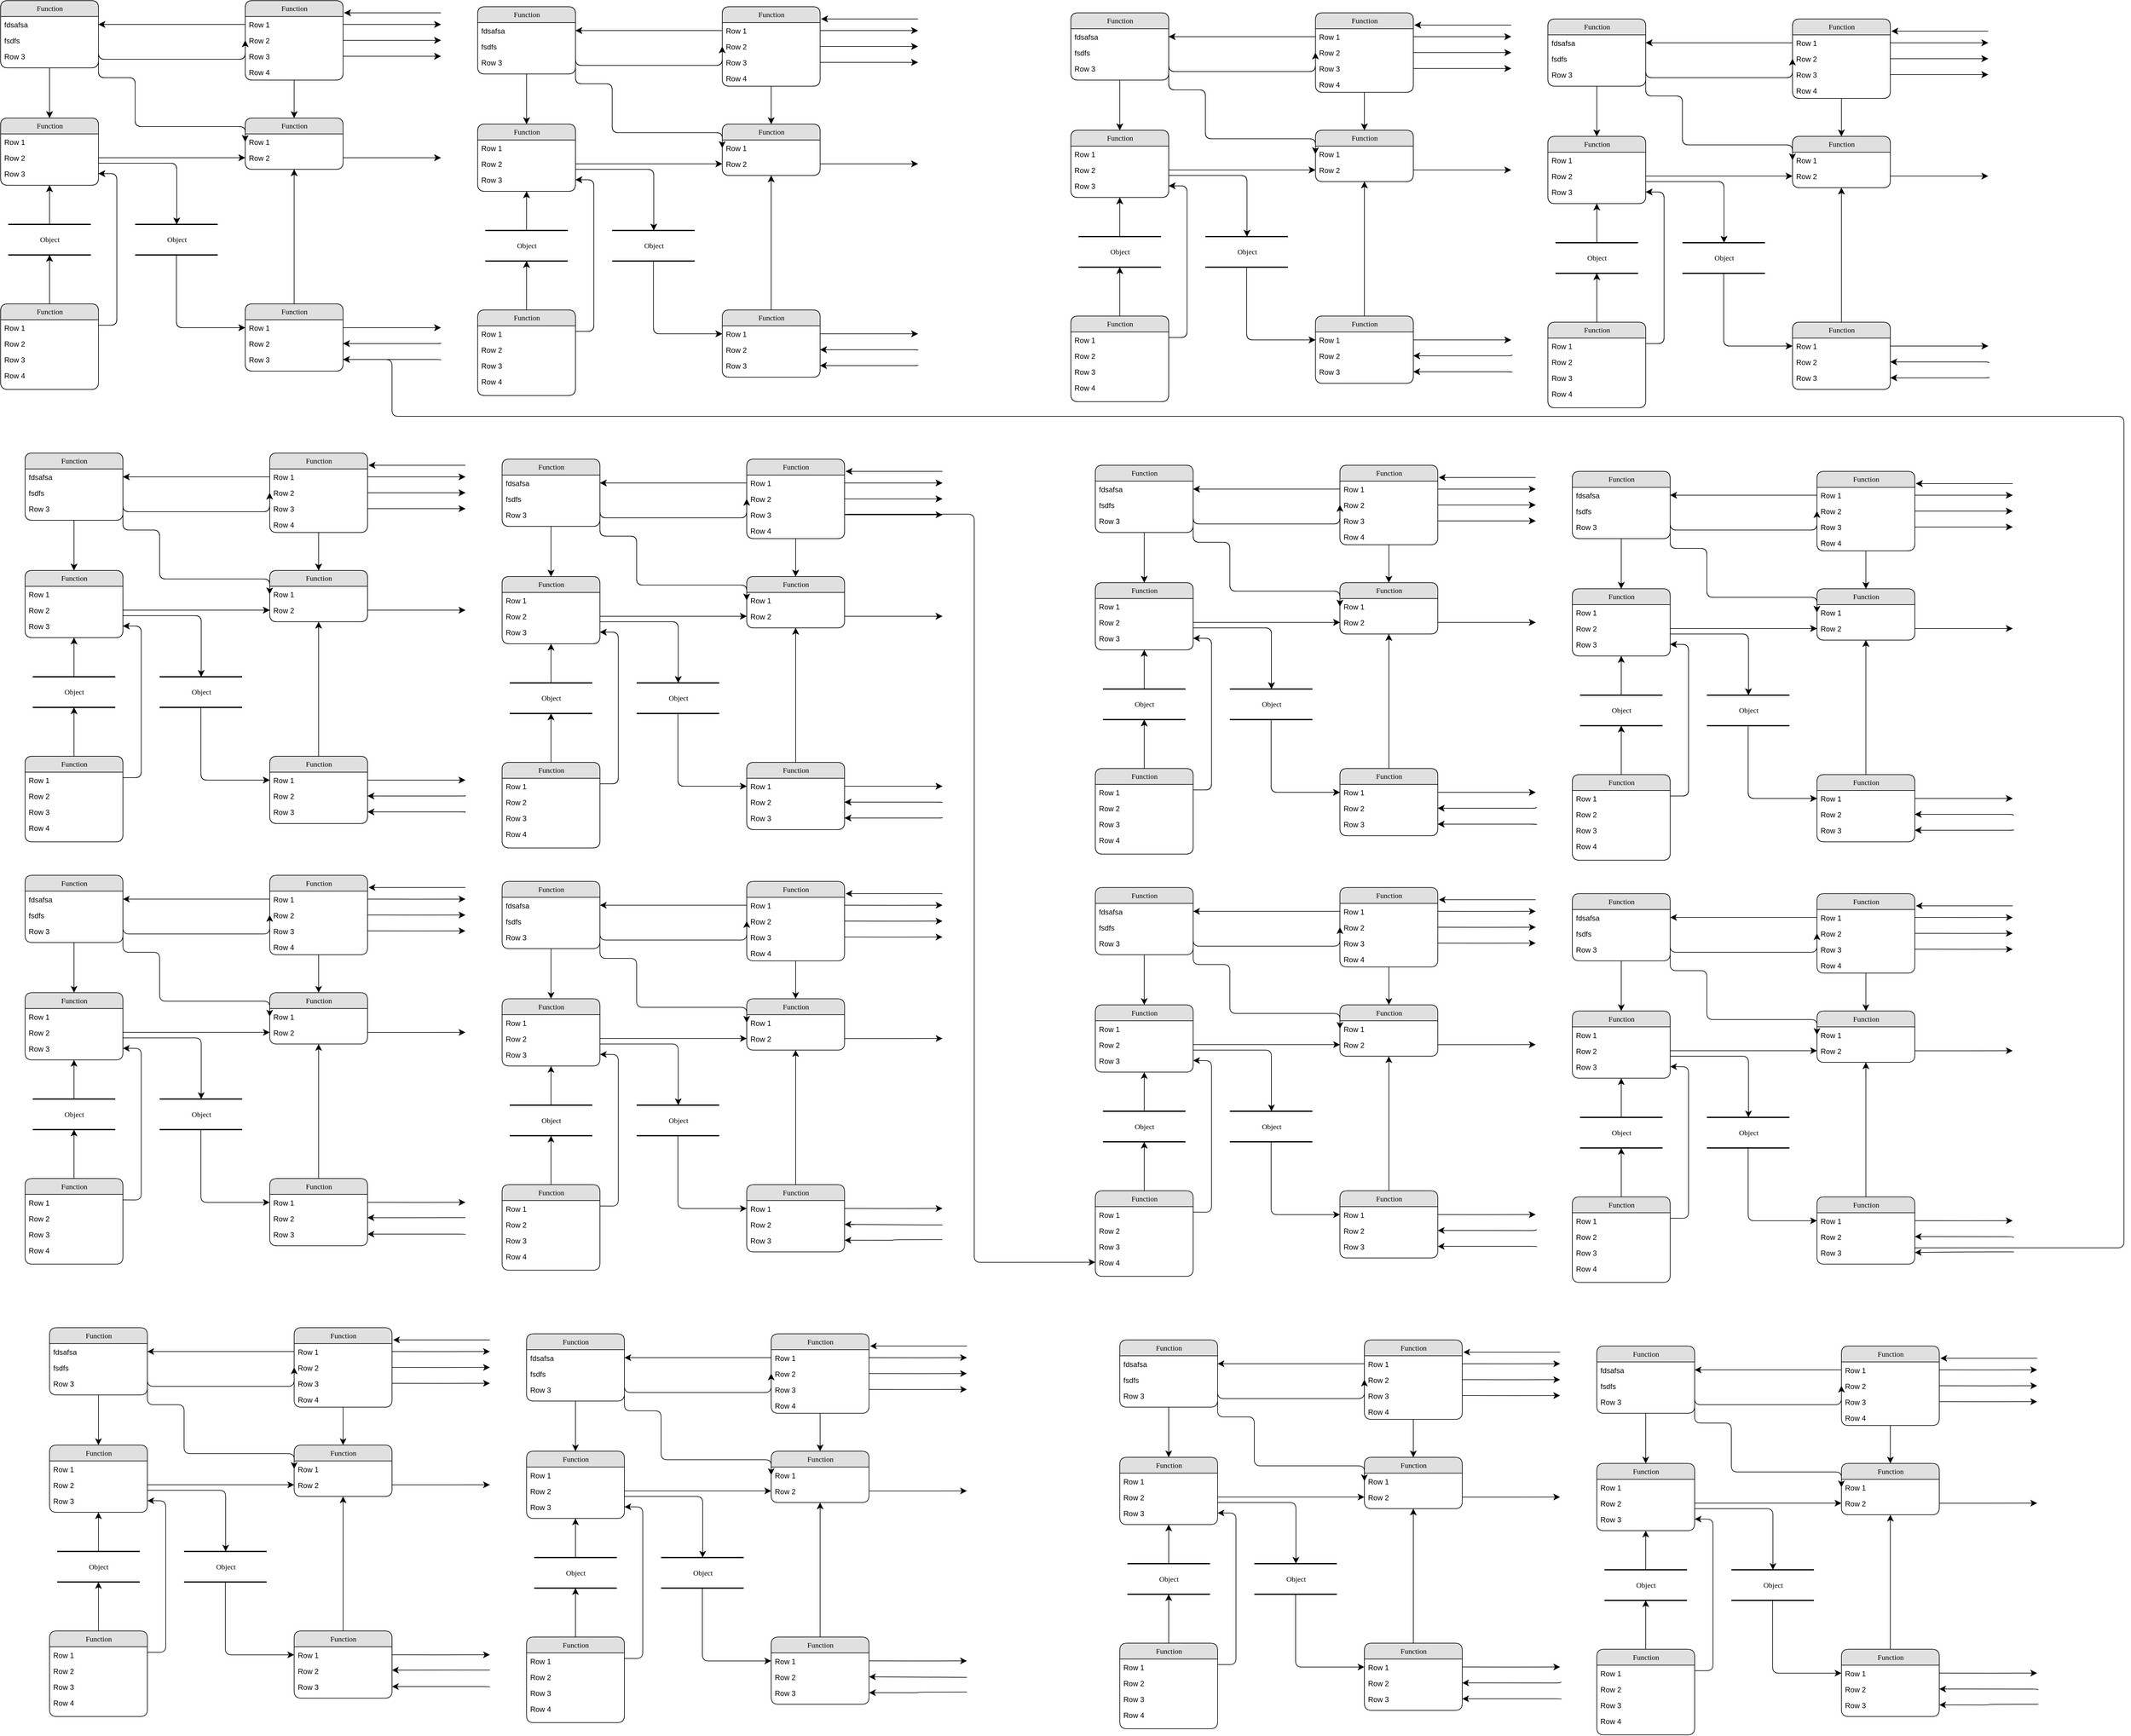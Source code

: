 <mxfile version="10.9.6" type="github"><diagram name="HR" id="b520641d-4fe3-3701-9064-5fc419738815"><mxGraphModel dx="4088" dy="1868" grid="1" gridSize="10" guides="1" tooltips="1" connect="1" arrows="1" fold="1" page="1" pageScale="1" pageWidth="1100" pageHeight="850" background="#ffffff" math="0" shadow="0"><root><mxCell id="0"/><mxCell id="1" parent="0"/><mxCell id="2debaab0fafb2da2-10" value="Object" style="html=1;rounded=0;shadow=0;comic=0;labelBackgroundColor=none;strokeColor=#000000;strokeWidth=2;fillColor=#FFFFFF;fontFamily=Verdana;fontSize=12;fontColor=#000000;align=center;shape=mxgraph.ios7ui.horLines;" parent="1" vertex="1"><mxGeometry x="252.5" y="1738" width="135" height="50" as="geometry"/></mxCell><mxCell id="21ea969265ad0168-6" value="Function" style="swimlane;html=1;fontStyle=0;childLayout=stackLayout;horizontal=1;startSize=26;fillColor=#e0e0e0;horizontalStack=0;resizeParent=1;resizeLast=0;collapsible=1;marginBottom=0;swimlaneFillColor=#ffffff;align=center;rounded=1;shadow=0;comic=0;labelBackgroundColor=none;strokeColor=#000000;strokeWidth=1;fontFamily=Verdana;fontSize=12;fontColor=#000000;" parent="1" vertex="1"><mxGeometry x="240" y="1372" width="160" height="110" as="geometry"/></mxCell><mxCell id="21ea969265ad0168-7" value="fdsafsa" style="text;html=1;strokeColor=none;fillColor=none;spacingLeft=4;spacingRight=4;whiteSpace=wrap;overflow=hidden;rotatable=0;points=[[0,0.5],[1,0.5]];portConstraint=eastwest;" parent="21ea969265ad0168-6" vertex="1"><mxGeometry y="26" width="160" height="26" as="geometry"/></mxCell><mxCell id="21ea969265ad0168-8" value="fsdfs" style="text;html=1;strokeColor=none;fillColor=none;spacingLeft=4;spacingRight=4;whiteSpace=wrap;overflow=hidden;rotatable=0;points=[[0,0.5],[1,0.5]];portConstraint=eastwest;" parent="21ea969265ad0168-6" vertex="1"><mxGeometry y="52" width="160" height="26" as="geometry"/></mxCell><mxCell id="21ea969265ad0168-9" value="Row 3" style="text;html=1;strokeColor=none;fillColor=none;spacingLeft=4;spacingRight=4;whiteSpace=wrap;overflow=hidden;rotatable=0;points=[[0,0.5],[1,0.5]];portConstraint=eastwest;" parent="21ea969265ad0168-6" vertex="1"><mxGeometry y="78" width="160" height="26" as="geometry"/></mxCell><mxCell id="21ea969265ad0168-10" value="Function" style="swimlane;html=1;fontStyle=0;childLayout=stackLayout;horizontal=1;startSize=26;fillColor=#e0e0e0;horizontalStack=0;resizeParent=1;resizeLast=0;collapsible=1;marginBottom=0;swimlaneFillColor=#ffffff;align=center;rounded=1;shadow=0;comic=0;labelBackgroundColor=none;strokeColor=#000000;strokeWidth=1;fontFamily=Verdana;fontSize=12;fontColor=#000000;" parent="1" vertex="1"><mxGeometry x="640" y="1372" width="160" height="130" as="geometry"/></mxCell><mxCell id="21ea969265ad0168-11" value="Row 1" style="text;html=1;strokeColor=none;fillColor=none;spacingLeft=4;spacingRight=4;whiteSpace=wrap;overflow=hidden;rotatable=0;points=[[0,0.5],[1,0.5]];portConstraint=eastwest;" parent="21ea969265ad0168-10" vertex="1"><mxGeometry y="26" width="160" height="26" as="geometry"/></mxCell><mxCell id="21ea969265ad0168-12" value="Row 2" style="text;html=1;strokeColor=none;fillColor=none;spacingLeft=4;spacingRight=4;whiteSpace=wrap;overflow=hidden;rotatable=0;points=[[0,0.5],[1,0.5]];portConstraint=eastwest;" parent="21ea969265ad0168-10" vertex="1"><mxGeometry y="52" width="160" height="26" as="geometry"/></mxCell><mxCell id="21ea969265ad0168-52" value="Row 3" style="text;html=1;strokeColor=none;fillColor=none;spacingLeft=4;spacingRight=4;whiteSpace=wrap;overflow=hidden;rotatable=0;points=[[0,0.5],[1,0.5]];portConstraint=eastwest;" parent="21ea969265ad0168-10" vertex="1"><mxGeometry y="78" width="160" height="26" as="geometry"/></mxCell><mxCell id="21ea969265ad0168-13" value="Row 4" style="text;html=1;strokeColor=none;fillColor=none;spacingLeft=4;spacingRight=4;whiteSpace=wrap;overflow=hidden;rotatable=0;points=[[0,0.5],[1,0.5]];portConstraint=eastwest;" parent="21ea969265ad0168-10" vertex="1"><mxGeometry y="104" width="160" height="26" as="geometry"/></mxCell><mxCell id="21ea969265ad0168-14" value="Function" style="swimlane;html=1;fontStyle=0;childLayout=stackLayout;horizontal=1;startSize=26;fillColor=#e0e0e0;horizontalStack=0;resizeParent=1;resizeLast=0;collapsible=1;marginBottom=0;swimlaneFillColor=#ffffff;align=center;rounded=1;shadow=0;comic=0;labelBackgroundColor=none;strokeColor=#000000;strokeWidth=1;fontFamily=Verdana;fontSize=12;fontColor=#000000;" parent="1" vertex="1"><mxGeometry x="240" y="1564" width="160" height="110" as="geometry"/></mxCell><mxCell id="21ea969265ad0168-15" value="Row 1" style="text;html=1;strokeColor=none;fillColor=none;spacingLeft=4;spacingRight=4;whiteSpace=wrap;overflow=hidden;rotatable=0;points=[[0,0.5],[1,0.5]];portConstraint=eastwest;" parent="21ea969265ad0168-14" vertex="1"><mxGeometry y="26" width="160" height="26" as="geometry"/></mxCell><mxCell id="21ea969265ad0168-16" value="Row 2" style="text;html=1;strokeColor=none;fillColor=none;spacingLeft=4;spacingRight=4;whiteSpace=wrap;overflow=hidden;rotatable=0;points=[[0,0.5],[1,0.5]];portConstraint=eastwest;" parent="21ea969265ad0168-14" vertex="1"><mxGeometry y="52" width="160" height="26" as="geometry"/></mxCell><mxCell id="21ea969265ad0168-17" value="Row 3" style="text;html=1;strokeColor=none;fillColor=none;spacingLeft=4;spacingRight=4;whiteSpace=wrap;overflow=hidden;rotatable=0;points=[[0,0.5],[1,0.5]];portConstraint=eastwest;" parent="21ea969265ad0168-14" vertex="1"><mxGeometry y="78" width="160" height="26" as="geometry"/></mxCell><mxCell id="21ea969265ad0168-18" value="Function" style="swimlane;html=1;fontStyle=0;childLayout=stackLayout;horizontal=1;startSize=26;fillColor=#e0e0e0;horizontalStack=0;resizeParent=1;resizeLast=0;collapsible=1;marginBottom=0;swimlaneFillColor=#ffffff;align=center;rounded=1;shadow=0;comic=0;labelBackgroundColor=none;strokeColor=#000000;strokeWidth=1;fontFamily=Verdana;fontSize=12;fontColor=#000000;" parent="1" vertex="1"><mxGeometry x="240" y="1868" width="160" height="140" as="geometry"/></mxCell><mxCell id="21ea969265ad0168-19" value="Row 1" style="text;html=1;strokeColor=none;fillColor=none;spacingLeft=4;spacingRight=4;whiteSpace=wrap;overflow=hidden;rotatable=0;points=[[0,0.5],[1,0.5]];portConstraint=eastwest;" parent="21ea969265ad0168-18" vertex="1"><mxGeometry y="26" width="160" height="26" as="geometry"/></mxCell><mxCell id="21ea969265ad0168-20" value="Row 2" style="text;html=1;strokeColor=none;fillColor=none;spacingLeft=4;spacingRight=4;whiteSpace=wrap;overflow=hidden;rotatable=0;points=[[0,0.5],[1,0.5]];portConstraint=eastwest;" parent="21ea969265ad0168-18" vertex="1"><mxGeometry y="52" width="160" height="26" as="geometry"/></mxCell><mxCell id="21ea969265ad0168-51" value="Row 3" style="text;html=1;strokeColor=none;fillColor=none;spacingLeft=4;spacingRight=4;whiteSpace=wrap;overflow=hidden;rotatable=0;points=[[0,0.5],[1,0.5]];portConstraint=eastwest;" parent="21ea969265ad0168-18" vertex="1"><mxGeometry y="78" width="160" height="26" as="geometry"/></mxCell><mxCell id="21ea969265ad0168-21" value="Row 4" style="text;html=1;strokeColor=none;fillColor=none;spacingLeft=4;spacingRight=4;whiteSpace=wrap;overflow=hidden;rotatable=0;points=[[0,0.5],[1,0.5]];portConstraint=eastwest;" parent="21ea969265ad0168-18" vertex="1"><mxGeometry y="104" width="160" height="26" as="geometry"/></mxCell><mxCell id="21ea969265ad0168-22" value="Function" style="swimlane;html=1;fontStyle=0;childLayout=stackLayout;horizontal=1;startSize=26;fillColor=#e0e0e0;horizontalStack=0;resizeParent=1;resizeLast=0;collapsible=1;marginBottom=0;swimlaneFillColor=#ffffff;align=center;rounded=1;shadow=0;comic=0;labelBackgroundColor=none;strokeColor=#000000;strokeWidth=1;fontFamily=Verdana;fontSize=12;fontColor=#000000;" parent="1" vertex="1"><mxGeometry x="640" y="1564" width="160" height="84" as="geometry"/></mxCell><mxCell id="21ea969265ad0168-23" value="Row 1" style="text;html=1;strokeColor=none;fillColor=none;spacingLeft=4;spacingRight=4;whiteSpace=wrap;overflow=hidden;rotatable=0;points=[[0,0.5],[1,0.5]];portConstraint=eastwest;" parent="21ea969265ad0168-22" vertex="1"><mxGeometry y="26" width="160" height="26" as="geometry"/></mxCell><mxCell id="21ea969265ad0168-24" value="Row 2" style="text;html=1;strokeColor=none;fillColor=none;spacingLeft=4;spacingRight=4;whiteSpace=wrap;overflow=hidden;rotatable=0;points=[[0,0.5],[1,0.5]];portConstraint=eastwest;" parent="21ea969265ad0168-22" vertex="1"><mxGeometry y="52" width="160" height="26" as="geometry"/></mxCell><mxCell id="21ea969265ad0168-26" value="Function" style="swimlane;html=1;fontStyle=0;childLayout=stackLayout;horizontal=1;startSize=26;fillColor=#e0e0e0;horizontalStack=0;resizeParent=1;resizeLast=0;collapsible=1;marginBottom=0;swimlaneFillColor=#ffffff;align=center;rounded=1;shadow=0;comic=0;labelBackgroundColor=none;strokeColor=#000000;strokeWidth=1;fontFamily=Verdana;fontSize=12;fontColor=#000000;" parent="1" vertex="1"><mxGeometry x="640" y="1868" width="160" height="110" as="geometry"/></mxCell><mxCell id="21ea969265ad0168-27" value="Row 1" style="text;html=1;strokeColor=none;fillColor=none;spacingLeft=4;spacingRight=4;whiteSpace=wrap;overflow=hidden;rotatable=0;points=[[0,0.5],[1,0.5]];portConstraint=eastwest;" parent="21ea969265ad0168-26" vertex="1"><mxGeometry y="26" width="160" height="26" as="geometry"/></mxCell><mxCell id="21ea969265ad0168-28" value="Row 2" style="text;html=1;strokeColor=none;fillColor=none;spacingLeft=4;spacingRight=4;whiteSpace=wrap;overflow=hidden;rotatable=0;points=[[0,0.5],[1,0.5]];portConstraint=eastwest;" parent="21ea969265ad0168-26" vertex="1"><mxGeometry y="52" width="160" height="26" as="geometry"/></mxCell><mxCell id="21ea969265ad0168-29" value="Row 3" style="text;html=1;strokeColor=none;fillColor=none;spacingLeft=4;spacingRight=4;whiteSpace=wrap;overflow=hidden;rotatable=0;points=[[0,0.5],[1,0.5]];portConstraint=eastwest;" parent="21ea969265ad0168-26" vertex="1"><mxGeometry y="78" width="160" height="26" as="geometry"/></mxCell><mxCell id="21ea969265ad0168-30" value="Object" style="html=1;rounded=0;shadow=0;comic=0;labelBackgroundColor=none;strokeColor=#000000;strokeWidth=2;fillColor=#FFFFFF;fontFamily=Verdana;fontSize=12;fontColor=#000000;align=center;shape=mxgraph.ios7ui.horLines;" parent="1" vertex="1"><mxGeometry x="460" y="1738" width="135" height="50" as="geometry"/></mxCell><mxCell id="21ea969265ad0168-31" style="edgeStyle=none;html=1;labelBackgroundColor=none;startFill=0;startSize=8;endFill=1;endSize=8;fontFamily=Verdana;fontSize=12;" parent="1" source="21ea969265ad0168-18" target="2debaab0fafb2da2-10" edge="1"><mxGeometry relative="1" as="geometry"/></mxCell><mxCell id="21ea969265ad0168-32" style="edgeStyle=none;html=1;labelBackgroundColor=none;startFill=0;startSize=8;endFill=1;endSize=8;fontFamily=Verdana;fontSize=12;" parent="1" source="2debaab0fafb2da2-10" target="21ea969265ad0168-14" edge="1"><mxGeometry relative="1" as="geometry"/></mxCell><mxCell id="21ea969265ad0168-33" style="edgeStyle=orthogonalEdgeStyle;html=1;labelBackgroundColor=none;startFill=0;startSize=8;endFill=1;endSize=8;fontFamily=Verdana;fontSize=12;exitX=1;exitY=0.25;entryX=1;entryY=0.5;" parent="1" source="21ea969265ad0168-18" target="21ea969265ad0168-17" edge="1"><mxGeometry relative="1" as="geometry"><Array as="points"><mxPoint x="430" y="1903"/><mxPoint x="430" y="1655"/></Array></mxGeometry></mxCell><mxCell id="21ea969265ad0168-34" value="" style="edgeStyle=orthogonalEdgeStyle;html=1;labelBackgroundColor=none;startFill=0;startSize=8;endFill=1;endSize=8;fontFamily=Verdana;fontSize=12;" parent="1" source="21ea969265ad0168-30" target="21ea969265ad0168-27" edge="1"><mxGeometry x="-0.134" y="32" relative="1" as="geometry"><mxPoint as="offset"/></mxGeometry></mxCell><mxCell id="21ea969265ad0168-35" style="edgeStyle=orthogonalEdgeStyle;html=1;labelBackgroundColor=none;startFill=0;startSize=8;endFill=1;endSize=8;fontFamily=Verdana;fontSize=12;" parent="1" source="21ea969265ad0168-14" target="21ea969265ad0168-30" edge="1"><mxGeometry relative="1" as="geometry"><Array as="points"><mxPoint x="528" y="1638"/></Array></mxGeometry></mxCell><mxCell id="21ea969265ad0168-36" style="edgeStyle=orthogonalEdgeStyle;html=1;labelBackgroundColor=none;startFill=0;startSize=8;endFill=1;endSize=8;fontFamily=Verdana;fontSize=12;" parent="1" source="21ea969265ad0168-6" target="21ea969265ad0168-14" edge="1"><mxGeometry relative="1" as="geometry"/></mxCell><mxCell id="21ea969265ad0168-37" style="edgeStyle=orthogonalEdgeStyle;html=1;labelBackgroundColor=none;startFill=0;startSize=8;endFill=1;endSize=8;fontFamily=Verdana;fontSize=12;" parent="1" source="21ea969265ad0168-26" target="21ea969265ad0168-22" edge="1"><mxGeometry relative="1" as="geometry"/></mxCell><mxCell id="21ea969265ad0168-38" style="edgeStyle=orthogonalEdgeStyle;html=1;labelBackgroundColor=none;startFill=0;startSize=8;endFill=1;endSize=8;fontFamily=Verdana;fontSize=12;" parent="1" source="21ea969265ad0168-10" target="21ea969265ad0168-22" edge="1"><mxGeometry relative="1" as="geometry"/></mxCell><mxCell id="21ea969265ad0168-39" style="edgeStyle=orthogonalEdgeStyle;html=1;entryX=0;entryY=0.5;labelBackgroundColor=none;startFill=0;startSize=8;endFill=1;endSize=8;fontFamily=Verdana;fontSize=12;exitX=1;exitY=0.5;" parent="1" source="21ea969265ad0168-8" target="21ea969265ad0168-12" edge="1"><mxGeometry relative="1" as="geometry"><Array as="points"><mxPoint x="400" y="1468"/><mxPoint x="640" y="1468"/></Array></mxGeometry></mxCell><mxCell id="21ea969265ad0168-40" style="edgeStyle=orthogonalEdgeStyle;html=1;exitX=0;exitY=0.5;entryX=1;entryY=0.5;labelBackgroundColor=none;startFill=0;startSize=8;endFill=1;endSize=8;fontFamily=Verdana;fontSize=12;" parent="1" source="21ea969265ad0168-11" target="21ea969265ad0168-7" edge="1"><mxGeometry relative="1" as="geometry"/></mxCell><mxCell id="21ea969265ad0168-41" style="edgeStyle=orthogonalEdgeStyle;html=1;exitX=1;exitY=0.5;entryX=0;entryY=0.5;labelBackgroundColor=none;startFill=0;startSize=8;endFill=1;endSize=8;fontFamily=Verdana;fontSize=12;" parent="1" source="21ea969265ad0168-9" target="21ea969265ad0168-23" edge="1"><mxGeometry relative="1" as="geometry"><Array as="points"><mxPoint x="400" y="1498"/><mxPoint x="460" y="1498"/><mxPoint x="460" y="1578"/><mxPoint x="640" y="1578"/></Array></mxGeometry></mxCell><mxCell id="21ea969265ad0168-42" style="edgeStyle=orthogonalEdgeStyle;html=1;exitX=1;exitY=0.5;entryX=0;entryY=0.5;labelBackgroundColor=none;startFill=0;startSize=8;endFill=1;endSize=8;fontFamily=Verdana;fontSize=12;" parent="1" source="21ea969265ad0168-16" target="21ea969265ad0168-24" edge="1"><mxGeometry relative="1" as="geometry"><Array as="points"/></mxGeometry></mxCell><mxCell id="21ea969265ad0168-43" style="edgeStyle=orthogonalEdgeStyle;html=1;labelBackgroundColor=none;startFill=0;startSize=8;endFill=1;endSize=8;fontFamily=Verdana;fontSize=12;" parent="1" source="21ea969265ad0168-24" edge="1"><mxGeometry relative="1" as="geometry"><mxPoint x="960" y="1629" as="targetPoint"/></mxGeometry></mxCell><mxCell id="21ea969265ad0168-44" style="edgeStyle=orthogonalEdgeStyle;html=1;exitX=1;exitY=0.5;labelBackgroundColor=none;startFill=0;startSize=8;endFill=1;endSize=8;fontFamily=Verdana;fontSize=12;" parent="1" source="21ea969265ad0168-27" edge="1"><mxGeometry relative="1" as="geometry"><mxPoint x="960" y="1907" as="targetPoint"/></mxGeometry></mxCell><mxCell id="21ea969265ad0168-45" style="edgeStyle=orthogonalEdgeStyle;html=1;labelBackgroundColor=none;startFill=0;startSize=8;endFill=1;endSize=8;fontFamily=Verdana;fontSize=12;entryX=1;entryY=0.5;" parent="1" target="21ea969265ad0168-28" edge="1"><mxGeometry relative="1" as="geometry"><mxPoint x="970" y="1917" as="targetPoint"/><mxPoint x="960" y="1933" as="sourcePoint"/><Array as="points"><mxPoint x="960" y="1933"/></Array></mxGeometry></mxCell><mxCell id="21ea969265ad0168-46" style="edgeStyle=orthogonalEdgeStyle;html=1;labelBackgroundColor=none;startFill=0;startSize=8;endFill=1;endSize=8;fontFamily=Verdana;fontSize=12;entryX=1;entryY=0.5;" parent="1" target="21ea969265ad0168-29" edge="1"><mxGeometry relative="1" as="geometry"><mxPoint x="810.19" y="1943.095" as="targetPoint"/><mxPoint x="960" y="1959" as="sourcePoint"/><Array as="points"><mxPoint x="880" y="1959"/><mxPoint x="880" y="1959"/></Array></mxGeometry></mxCell><mxCell id="21ea969265ad0168-47" style="edgeStyle=orthogonalEdgeStyle;html=1;exitX=1;exitY=0.5;labelBackgroundColor=none;startFill=0;startSize=8;endFill=1;endSize=8;fontFamily=Verdana;fontSize=12;" parent="1" source="21ea969265ad0168-11" edge="1"><mxGeometry relative="1" as="geometry"><mxPoint x="960" y="1411" as="targetPoint"/></mxGeometry></mxCell><mxCell id="21ea969265ad0168-48" style="edgeStyle=orthogonalEdgeStyle;html=1;exitX=1;exitY=0.5;labelBackgroundColor=none;startFill=0;startSize=8;endFill=1;endSize=8;fontFamily=Verdana;fontSize=12;" parent="1" source="21ea969265ad0168-12" edge="1"><mxGeometry relative="1" as="geometry"><mxPoint x="960" y="1437" as="targetPoint"/></mxGeometry></mxCell><mxCell id="21ea969265ad0168-49" style="edgeStyle=orthogonalEdgeStyle;html=1;exitX=1;exitY=0.5;labelBackgroundColor=none;startFill=0;startSize=8;endFill=1;endSize=8;fontFamily=Verdana;fontSize=12;" parent="1" source="21ea969265ad0168-52" edge="1"><mxGeometry relative="1" as="geometry"><mxPoint x="960" y="1463" as="targetPoint"/><Array as="points"/></mxGeometry></mxCell><mxCell id="21ea969265ad0168-50" style="edgeStyle=elbowEdgeStyle;html=1;labelBackgroundColor=none;startFill=0;startSize=8;endFill=1;endSize=8;fontFamily=Verdana;fontSize=12;elbow=vertical;entryX=1.011;entryY=0.152;entryPerimeter=0;" parent="1" target="21ea969265ad0168-10" edge="1"><mxGeometry relative="1" as="geometry"><mxPoint x="820" y="1387" as="targetPoint"/><mxPoint x="960" y="1392" as="sourcePoint"/><Array as="points"><mxPoint x="890" y="1392"/></Array></mxGeometry></mxCell><mxCell id="4B3LizKGKi-yO3mvlld7-1" value="Object" style="html=1;rounded=0;shadow=0;comic=0;labelBackgroundColor=none;strokeColor=#000000;strokeWidth=2;fillColor=#FFFFFF;fontFamily=Verdana;fontSize=12;fontColor=#000000;align=center;shape=mxgraph.ios7ui.horLines;" vertex="1" parent="1"><mxGeometry x="1032.5" y="1748" width="135" height="50" as="geometry"/></mxCell><mxCell id="4B3LizKGKi-yO3mvlld7-2" value="Function" style="swimlane;html=1;fontStyle=0;childLayout=stackLayout;horizontal=1;startSize=26;fillColor=#e0e0e0;horizontalStack=0;resizeParent=1;resizeLast=0;collapsible=1;marginBottom=0;swimlaneFillColor=#ffffff;align=center;rounded=1;shadow=0;comic=0;labelBackgroundColor=none;strokeColor=#000000;strokeWidth=1;fontFamily=Verdana;fontSize=12;fontColor=#000000;" vertex="1" parent="1"><mxGeometry x="1020" y="1382" width="160" height="110" as="geometry"/></mxCell><mxCell id="4B3LizKGKi-yO3mvlld7-3" value="fdsafsa" style="text;html=1;strokeColor=none;fillColor=none;spacingLeft=4;spacingRight=4;whiteSpace=wrap;overflow=hidden;rotatable=0;points=[[0,0.5],[1,0.5]];portConstraint=eastwest;" vertex="1" parent="4B3LizKGKi-yO3mvlld7-2"><mxGeometry y="26" width="160" height="26" as="geometry"/></mxCell><mxCell id="4B3LizKGKi-yO3mvlld7-4" value="fsdfs" style="text;html=1;strokeColor=none;fillColor=none;spacingLeft=4;spacingRight=4;whiteSpace=wrap;overflow=hidden;rotatable=0;points=[[0,0.5],[1,0.5]];portConstraint=eastwest;" vertex="1" parent="4B3LizKGKi-yO3mvlld7-2"><mxGeometry y="52" width="160" height="26" as="geometry"/></mxCell><mxCell id="4B3LizKGKi-yO3mvlld7-5" value="Row 3" style="text;html=1;strokeColor=none;fillColor=none;spacingLeft=4;spacingRight=4;whiteSpace=wrap;overflow=hidden;rotatable=0;points=[[0,0.5],[1,0.5]];portConstraint=eastwest;" vertex="1" parent="4B3LizKGKi-yO3mvlld7-2"><mxGeometry y="78" width="160" height="26" as="geometry"/></mxCell><mxCell id="4B3LizKGKi-yO3mvlld7-6" value="Function" style="swimlane;html=1;fontStyle=0;childLayout=stackLayout;horizontal=1;startSize=26;fillColor=#e0e0e0;horizontalStack=0;resizeParent=1;resizeLast=0;collapsible=1;marginBottom=0;swimlaneFillColor=#ffffff;align=center;rounded=1;shadow=0;comic=0;labelBackgroundColor=none;strokeColor=#000000;strokeWidth=1;fontFamily=Verdana;fontSize=12;fontColor=#000000;" vertex="1" parent="1"><mxGeometry x="1420" y="1382" width="160" height="130" as="geometry"/></mxCell><mxCell id="4B3LizKGKi-yO3mvlld7-7" value="Row 1" style="text;html=1;strokeColor=none;fillColor=none;spacingLeft=4;spacingRight=4;whiteSpace=wrap;overflow=hidden;rotatable=0;points=[[0,0.5],[1,0.5]];portConstraint=eastwest;" vertex="1" parent="4B3LizKGKi-yO3mvlld7-6"><mxGeometry y="26" width="160" height="26" as="geometry"/></mxCell><mxCell id="4B3LizKGKi-yO3mvlld7-8" value="Row 2" style="text;html=1;strokeColor=none;fillColor=none;spacingLeft=4;spacingRight=4;whiteSpace=wrap;overflow=hidden;rotatable=0;points=[[0,0.5],[1,0.5]];portConstraint=eastwest;" vertex="1" parent="4B3LizKGKi-yO3mvlld7-6"><mxGeometry y="52" width="160" height="26" as="geometry"/></mxCell><mxCell id="4B3LizKGKi-yO3mvlld7-9" value="Row 3" style="text;html=1;strokeColor=none;fillColor=none;spacingLeft=4;spacingRight=4;whiteSpace=wrap;overflow=hidden;rotatable=0;points=[[0,0.5],[1,0.5]];portConstraint=eastwest;" vertex="1" parent="4B3LizKGKi-yO3mvlld7-6"><mxGeometry y="78" width="160" height="26" as="geometry"/></mxCell><mxCell id="4B3LizKGKi-yO3mvlld7-10" value="Row 4" style="text;html=1;strokeColor=none;fillColor=none;spacingLeft=4;spacingRight=4;whiteSpace=wrap;overflow=hidden;rotatable=0;points=[[0,0.5],[1,0.5]];portConstraint=eastwest;" vertex="1" parent="4B3LizKGKi-yO3mvlld7-6"><mxGeometry y="104" width="160" height="26" as="geometry"/></mxCell><mxCell id="4B3LizKGKi-yO3mvlld7-11" value="Function" style="swimlane;html=1;fontStyle=0;childLayout=stackLayout;horizontal=1;startSize=26;fillColor=#e0e0e0;horizontalStack=0;resizeParent=1;resizeLast=0;collapsible=1;marginBottom=0;swimlaneFillColor=#ffffff;align=center;rounded=1;shadow=0;comic=0;labelBackgroundColor=none;strokeColor=#000000;strokeWidth=1;fontFamily=Verdana;fontSize=12;fontColor=#000000;" vertex="1" parent="1"><mxGeometry x="1020" y="1574" width="160" height="110" as="geometry"/></mxCell><mxCell id="4B3LizKGKi-yO3mvlld7-12" value="Row 1" style="text;html=1;strokeColor=none;fillColor=none;spacingLeft=4;spacingRight=4;whiteSpace=wrap;overflow=hidden;rotatable=0;points=[[0,0.5],[1,0.5]];portConstraint=eastwest;" vertex="1" parent="4B3LizKGKi-yO3mvlld7-11"><mxGeometry y="26" width="160" height="26" as="geometry"/></mxCell><mxCell id="4B3LizKGKi-yO3mvlld7-13" value="Row 2" style="text;html=1;strokeColor=none;fillColor=none;spacingLeft=4;spacingRight=4;whiteSpace=wrap;overflow=hidden;rotatable=0;points=[[0,0.5],[1,0.5]];portConstraint=eastwest;" vertex="1" parent="4B3LizKGKi-yO3mvlld7-11"><mxGeometry y="52" width="160" height="26" as="geometry"/></mxCell><mxCell id="4B3LizKGKi-yO3mvlld7-14" value="Row 3" style="text;html=1;strokeColor=none;fillColor=none;spacingLeft=4;spacingRight=4;whiteSpace=wrap;overflow=hidden;rotatable=0;points=[[0,0.5],[1,0.5]];portConstraint=eastwest;" vertex="1" parent="4B3LizKGKi-yO3mvlld7-11"><mxGeometry y="78" width="160" height="26" as="geometry"/></mxCell><mxCell id="4B3LizKGKi-yO3mvlld7-15" value="Function" style="swimlane;html=1;fontStyle=0;childLayout=stackLayout;horizontal=1;startSize=26;fillColor=#e0e0e0;horizontalStack=0;resizeParent=1;resizeLast=0;collapsible=1;marginBottom=0;swimlaneFillColor=#ffffff;align=center;rounded=1;shadow=0;comic=0;labelBackgroundColor=none;strokeColor=#000000;strokeWidth=1;fontFamily=Verdana;fontSize=12;fontColor=#000000;" vertex="1" parent="1"><mxGeometry x="1020" y="1878" width="160" height="140" as="geometry"/></mxCell><mxCell id="4B3LizKGKi-yO3mvlld7-16" value="Row 1" style="text;html=1;strokeColor=none;fillColor=none;spacingLeft=4;spacingRight=4;whiteSpace=wrap;overflow=hidden;rotatable=0;points=[[0,0.5],[1,0.5]];portConstraint=eastwest;" vertex="1" parent="4B3LizKGKi-yO3mvlld7-15"><mxGeometry y="26" width="160" height="26" as="geometry"/></mxCell><mxCell id="4B3LizKGKi-yO3mvlld7-17" value="Row 2" style="text;html=1;strokeColor=none;fillColor=none;spacingLeft=4;spacingRight=4;whiteSpace=wrap;overflow=hidden;rotatable=0;points=[[0,0.5],[1,0.5]];portConstraint=eastwest;" vertex="1" parent="4B3LizKGKi-yO3mvlld7-15"><mxGeometry y="52" width="160" height="26" as="geometry"/></mxCell><mxCell id="4B3LizKGKi-yO3mvlld7-18" value="Row 3" style="text;html=1;strokeColor=none;fillColor=none;spacingLeft=4;spacingRight=4;whiteSpace=wrap;overflow=hidden;rotatable=0;points=[[0,0.5],[1,0.5]];portConstraint=eastwest;" vertex="1" parent="4B3LizKGKi-yO3mvlld7-15"><mxGeometry y="78" width="160" height="26" as="geometry"/></mxCell><mxCell id="4B3LizKGKi-yO3mvlld7-19" value="Row 4" style="text;html=1;strokeColor=none;fillColor=none;spacingLeft=4;spacingRight=4;whiteSpace=wrap;overflow=hidden;rotatable=0;points=[[0,0.5],[1,0.5]];portConstraint=eastwest;" vertex="1" parent="4B3LizKGKi-yO3mvlld7-15"><mxGeometry y="104" width="160" height="26" as="geometry"/></mxCell><mxCell id="4B3LizKGKi-yO3mvlld7-20" value="Function" style="swimlane;html=1;fontStyle=0;childLayout=stackLayout;horizontal=1;startSize=26;fillColor=#e0e0e0;horizontalStack=0;resizeParent=1;resizeLast=0;collapsible=1;marginBottom=0;swimlaneFillColor=#ffffff;align=center;rounded=1;shadow=0;comic=0;labelBackgroundColor=none;strokeColor=#000000;strokeWidth=1;fontFamily=Verdana;fontSize=12;fontColor=#000000;" vertex="1" parent="1"><mxGeometry x="1420" y="1574" width="160" height="84" as="geometry"/></mxCell><mxCell id="4B3LizKGKi-yO3mvlld7-21" value="Row 1" style="text;html=1;strokeColor=none;fillColor=none;spacingLeft=4;spacingRight=4;whiteSpace=wrap;overflow=hidden;rotatable=0;points=[[0,0.5],[1,0.5]];portConstraint=eastwest;" vertex="1" parent="4B3LizKGKi-yO3mvlld7-20"><mxGeometry y="26" width="160" height="26" as="geometry"/></mxCell><mxCell id="4B3LizKGKi-yO3mvlld7-22" value="Row 2" style="text;html=1;strokeColor=none;fillColor=none;spacingLeft=4;spacingRight=4;whiteSpace=wrap;overflow=hidden;rotatable=0;points=[[0,0.5],[1,0.5]];portConstraint=eastwest;" vertex="1" parent="4B3LizKGKi-yO3mvlld7-20"><mxGeometry y="52" width="160" height="26" as="geometry"/></mxCell><mxCell id="4B3LizKGKi-yO3mvlld7-23" value="Function" style="swimlane;html=1;fontStyle=0;childLayout=stackLayout;horizontal=1;startSize=26;fillColor=#e0e0e0;horizontalStack=0;resizeParent=1;resizeLast=0;collapsible=1;marginBottom=0;swimlaneFillColor=#ffffff;align=center;rounded=1;shadow=0;comic=0;labelBackgroundColor=none;strokeColor=#000000;strokeWidth=1;fontFamily=Verdana;fontSize=12;fontColor=#000000;" vertex="1" parent="1"><mxGeometry x="1420" y="1878" width="160" height="110" as="geometry"/></mxCell><mxCell id="4B3LizKGKi-yO3mvlld7-24" value="Row 1" style="text;html=1;strokeColor=none;fillColor=none;spacingLeft=4;spacingRight=4;whiteSpace=wrap;overflow=hidden;rotatable=0;points=[[0,0.5],[1,0.5]];portConstraint=eastwest;" vertex="1" parent="4B3LizKGKi-yO3mvlld7-23"><mxGeometry y="26" width="160" height="26" as="geometry"/></mxCell><mxCell id="4B3LizKGKi-yO3mvlld7-25" value="Row 2" style="text;html=1;strokeColor=none;fillColor=none;spacingLeft=4;spacingRight=4;whiteSpace=wrap;overflow=hidden;rotatable=0;points=[[0,0.5],[1,0.5]];portConstraint=eastwest;" vertex="1" parent="4B3LizKGKi-yO3mvlld7-23"><mxGeometry y="52" width="160" height="26" as="geometry"/></mxCell><mxCell id="4B3LizKGKi-yO3mvlld7-26" value="Row 3" style="text;html=1;strokeColor=none;fillColor=none;spacingLeft=4;spacingRight=4;whiteSpace=wrap;overflow=hidden;rotatable=0;points=[[0,0.5],[1,0.5]];portConstraint=eastwest;" vertex="1" parent="4B3LizKGKi-yO3mvlld7-23"><mxGeometry y="78" width="160" height="26" as="geometry"/></mxCell><mxCell id="4B3LizKGKi-yO3mvlld7-27" value="Object" style="html=1;rounded=0;shadow=0;comic=0;labelBackgroundColor=none;strokeColor=#000000;strokeWidth=2;fillColor=#FFFFFF;fontFamily=Verdana;fontSize=12;fontColor=#000000;align=center;shape=mxgraph.ios7ui.horLines;" vertex="1" parent="1"><mxGeometry x="1240" y="1748" width="135" height="50" as="geometry"/></mxCell><mxCell id="4B3LizKGKi-yO3mvlld7-28" style="edgeStyle=none;html=1;labelBackgroundColor=none;startFill=0;startSize=8;endFill=1;endSize=8;fontFamily=Verdana;fontSize=12;" edge="1" parent="1" source="4B3LizKGKi-yO3mvlld7-15" target="4B3LizKGKi-yO3mvlld7-1"><mxGeometry relative="1" as="geometry"/></mxCell><mxCell id="4B3LizKGKi-yO3mvlld7-29" style="edgeStyle=none;html=1;labelBackgroundColor=none;startFill=0;startSize=8;endFill=1;endSize=8;fontFamily=Verdana;fontSize=12;" edge="1" parent="1" source="4B3LizKGKi-yO3mvlld7-1" target="4B3LizKGKi-yO3mvlld7-11"><mxGeometry relative="1" as="geometry"/></mxCell><mxCell id="4B3LizKGKi-yO3mvlld7-30" style="edgeStyle=orthogonalEdgeStyle;html=1;labelBackgroundColor=none;startFill=0;startSize=8;endFill=1;endSize=8;fontFamily=Verdana;fontSize=12;exitX=1;exitY=0.25;entryX=1;entryY=0.5;" edge="1" parent="1" source="4B3LizKGKi-yO3mvlld7-15" target="4B3LizKGKi-yO3mvlld7-14"><mxGeometry relative="1" as="geometry"><Array as="points"><mxPoint x="1210" y="1913"/><mxPoint x="1210" y="1665"/></Array></mxGeometry></mxCell><mxCell id="4B3LizKGKi-yO3mvlld7-31" value="" style="edgeStyle=orthogonalEdgeStyle;html=1;labelBackgroundColor=none;startFill=0;startSize=8;endFill=1;endSize=8;fontFamily=Verdana;fontSize=12;" edge="1" parent="1" source="4B3LizKGKi-yO3mvlld7-27" target="4B3LizKGKi-yO3mvlld7-24"><mxGeometry x="-0.134" y="32" relative="1" as="geometry"><mxPoint as="offset"/></mxGeometry></mxCell><mxCell id="4B3LizKGKi-yO3mvlld7-32" style="edgeStyle=orthogonalEdgeStyle;html=1;labelBackgroundColor=none;startFill=0;startSize=8;endFill=1;endSize=8;fontFamily=Verdana;fontSize=12;" edge="1" parent="1" source="4B3LizKGKi-yO3mvlld7-11" target="4B3LizKGKi-yO3mvlld7-27"><mxGeometry relative="1" as="geometry"><Array as="points"><mxPoint x="1308" y="1648"/></Array></mxGeometry></mxCell><mxCell id="4B3LizKGKi-yO3mvlld7-33" style="edgeStyle=orthogonalEdgeStyle;html=1;labelBackgroundColor=none;startFill=0;startSize=8;endFill=1;endSize=8;fontFamily=Verdana;fontSize=12;" edge="1" parent="1" source="4B3LizKGKi-yO3mvlld7-2" target="4B3LizKGKi-yO3mvlld7-11"><mxGeometry relative="1" as="geometry"/></mxCell><mxCell id="4B3LizKGKi-yO3mvlld7-34" style="edgeStyle=orthogonalEdgeStyle;html=1;labelBackgroundColor=none;startFill=0;startSize=8;endFill=1;endSize=8;fontFamily=Verdana;fontSize=12;" edge="1" parent="1" source="4B3LizKGKi-yO3mvlld7-23" target="4B3LizKGKi-yO3mvlld7-20"><mxGeometry relative="1" as="geometry"/></mxCell><mxCell id="4B3LizKGKi-yO3mvlld7-35" style="edgeStyle=orthogonalEdgeStyle;html=1;labelBackgroundColor=none;startFill=0;startSize=8;endFill=1;endSize=8;fontFamily=Verdana;fontSize=12;" edge="1" parent="1" source="4B3LizKGKi-yO3mvlld7-6" target="4B3LizKGKi-yO3mvlld7-20"><mxGeometry relative="1" as="geometry"/></mxCell><mxCell id="4B3LizKGKi-yO3mvlld7-36" style="edgeStyle=orthogonalEdgeStyle;html=1;entryX=0;entryY=0.5;labelBackgroundColor=none;startFill=0;startSize=8;endFill=1;endSize=8;fontFamily=Verdana;fontSize=12;exitX=1;exitY=0.5;" edge="1" parent="1" source="4B3LizKGKi-yO3mvlld7-4" target="4B3LizKGKi-yO3mvlld7-8"><mxGeometry relative="1" as="geometry"><Array as="points"><mxPoint x="1180" y="1478"/><mxPoint x="1420" y="1478"/></Array></mxGeometry></mxCell><mxCell id="4B3LizKGKi-yO3mvlld7-37" style="edgeStyle=orthogonalEdgeStyle;html=1;exitX=0;exitY=0.5;entryX=1;entryY=0.5;labelBackgroundColor=none;startFill=0;startSize=8;endFill=1;endSize=8;fontFamily=Verdana;fontSize=12;" edge="1" parent="1" source="4B3LizKGKi-yO3mvlld7-7" target="4B3LizKGKi-yO3mvlld7-3"><mxGeometry relative="1" as="geometry"/></mxCell><mxCell id="4B3LizKGKi-yO3mvlld7-38" style="edgeStyle=orthogonalEdgeStyle;html=1;exitX=1;exitY=0.5;entryX=0;entryY=0.5;labelBackgroundColor=none;startFill=0;startSize=8;endFill=1;endSize=8;fontFamily=Verdana;fontSize=12;" edge="1" parent="1" source="4B3LizKGKi-yO3mvlld7-5" target="4B3LizKGKi-yO3mvlld7-21"><mxGeometry relative="1" as="geometry"><Array as="points"><mxPoint x="1180" y="1508"/><mxPoint x="1240" y="1508"/><mxPoint x="1240" y="1588"/><mxPoint x="1420" y="1588"/></Array></mxGeometry></mxCell><mxCell id="4B3LizKGKi-yO3mvlld7-39" style="edgeStyle=orthogonalEdgeStyle;html=1;exitX=1;exitY=0.5;entryX=0;entryY=0.5;labelBackgroundColor=none;startFill=0;startSize=8;endFill=1;endSize=8;fontFamily=Verdana;fontSize=12;" edge="1" parent="1" source="4B3LizKGKi-yO3mvlld7-13" target="4B3LizKGKi-yO3mvlld7-22"><mxGeometry relative="1" as="geometry"><Array as="points"/></mxGeometry></mxCell><mxCell id="4B3LizKGKi-yO3mvlld7-40" style="edgeStyle=orthogonalEdgeStyle;html=1;labelBackgroundColor=none;startFill=0;startSize=8;endFill=1;endSize=8;fontFamily=Verdana;fontSize=12;" edge="1" parent="1" source="4B3LizKGKi-yO3mvlld7-22"><mxGeometry relative="1" as="geometry"><mxPoint x="1740" y="1639" as="targetPoint"/></mxGeometry></mxCell><mxCell id="4B3LizKGKi-yO3mvlld7-41" style="edgeStyle=orthogonalEdgeStyle;html=1;exitX=1;exitY=0.5;labelBackgroundColor=none;startFill=0;startSize=8;endFill=1;endSize=8;fontFamily=Verdana;fontSize=12;" edge="1" parent="1" source="4B3LizKGKi-yO3mvlld7-24"><mxGeometry relative="1" as="geometry"><mxPoint x="1740" y="1917" as="targetPoint"/></mxGeometry></mxCell><mxCell id="4B3LizKGKi-yO3mvlld7-42" style="edgeStyle=orthogonalEdgeStyle;html=1;labelBackgroundColor=none;startFill=0;startSize=8;endFill=1;endSize=8;fontFamily=Verdana;fontSize=12;entryX=1;entryY=0.5;" edge="1" parent="1" target="4B3LizKGKi-yO3mvlld7-25"><mxGeometry relative="1" as="geometry"><mxPoint x="1750" y="1927" as="targetPoint"/><mxPoint x="1740" y="1944" as="sourcePoint"/><Array as="points"><mxPoint x="1740" y="1943"/></Array></mxGeometry></mxCell><mxCell id="4B3LizKGKi-yO3mvlld7-43" style="edgeStyle=orthogonalEdgeStyle;html=1;labelBackgroundColor=none;startFill=0;startSize=8;endFill=1;endSize=8;fontFamily=Verdana;fontSize=12;entryX=1;entryY=0.5;" edge="1" parent="1" target="4B3LizKGKi-yO3mvlld7-26"><mxGeometry relative="1" as="geometry"><mxPoint x="1590.19" y="1953.095" as="targetPoint"/><mxPoint x="1740" y="1968" as="sourcePoint"/><Array as="points"><mxPoint x="1660" y="1969"/><mxPoint x="1660" y="1969"/></Array></mxGeometry></mxCell><mxCell id="4B3LizKGKi-yO3mvlld7-44" style="edgeStyle=orthogonalEdgeStyle;html=1;exitX=1;exitY=0.5;labelBackgroundColor=none;startFill=0;startSize=8;endFill=1;endSize=8;fontFamily=Verdana;fontSize=12;" edge="1" parent="1" source="4B3LizKGKi-yO3mvlld7-7"><mxGeometry relative="1" as="geometry"><mxPoint x="1740" y="1421" as="targetPoint"/></mxGeometry></mxCell><mxCell id="4B3LizKGKi-yO3mvlld7-45" style="edgeStyle=orthogonalEdgeStyle;html=1;exitX=1;exitY=0.5;labelBackgroundColor=none;startFill=0;startSize=8;endFill=1;endSize=8;fontFamily=Verdana;fontSize=12;" edge="1" parent="1" source="4B3LizKGKi-yO3mvlld7-8"><mxGeometry relative="1" as="geometry"><mxPoint x="1740" y="1447" as="targetPoint"/></mxGeometry></mxCell><mxCell id="4B3LizKGKi-yO3mvlld7-46" style="edgeStyle=orthogonalEdgeStyle;html=1;exitX=1;exitY=0.5;labelBackgroundColor=none;startFill=0;startSize=8;endFill=1;endSize=8;fontFamily=Verdana;fontSize=12;" edge="1" parent="1" source="4B3LizKGKi-yO3mvlld7-9"><mxGeometry relative="1" as="geometry"><mxPoint x="1740" y="1473" as="targetPoint"/><Array as="points"/></mxGeometry></mxCell><mxCell id="4B3LizKGKi-yO3mvlld7-47" style="edgeStyle=elbowEdgeStyle;html=1;labelBackgroundColor=none;startFill=0;startSize=8;endFill=1;endSize=8;fontFamily=Verdana;fontSize=12;elbow=vertical;entryX=1.011;entryY=0.152;entryPerimeter=0;" edge="1" parent="1" target="4B3LizKGKi-yO3mvlld7-6"><mxGeometry relative="1" as="geometry"><mxPoint x="1600" y="1397" as="targetPoint"/><mxPoint x="1740" y="1402" as="sourcePoint"/><Array as="points"><mxPoint x="1670" y="1402"/></Array></mxGeometry></mxCell><mxCell id="4B3LizKGKi-yO3mvlld7-48" value="Object" style="html=1;rounded=0;shadow=0;comic=0;labelBackgroundColor=none;strokeColor=#000000;strokeWidth=2;fillColor=#FFFFFF;fontFamily=Verdana;fontSize=12;fontColor=#000000;align=center;shape=mxgraph.ios7ui.horLines;" vertex="1" parent="1"><mxGeometry x="212.5" y="998" width="135" height="50" as="geometry"/></mxCell><mxCell id="4B3LizKGKi-yO3mvlld7-49" value="Function" style="swimlane;html=1;fontStyle=0;childLayout=stackLayout;horizontal=1;startSize=26;fillColor=#e0e0e0;horizontalStack=0;resizeParent=1;resizeLast=0;collapsible=1;marginBottom=0;swimlaneFillColor=#ffffff;align=center;rounded=1;shadow=0;comic=0;labelBackgroundColor=none;strokeColor=#000000;strokeWidth=1;fontFamily=Verdana;fontSize=12;fontColor=#000000;" vertex="1" parent="1"><mxGeometry x="200" y="632" width="160" height="110" as="geometry"/></mxCell><mxCell id="4B3LizKGKi-yO3mvlld7-50" value="fdsafsa" style="text;html=1;strokeColor=none;fillColor=none;spacingLeft=4;spacingRight=4;whiteSpace=wrap;overflow=hidden;rotatable=0;points=[[0,0.5],[1,0.5]];portConstraint=eastwest;" vertex="1" parent="4B3LizKGKi-yO3mvlld7-49"><mxGeometry y="26" width="160" height="26" as="geometry"/></mxCell><mxCell id="4B3LizKGKi-yO3mvlld7-51" value="fsdfs" style="text;html=1;strokeColor=none;fillColor=none;spacingLeft=4;spacingRight=4;whiteSpace=wrap;overflow=hidden;rotatable=0;points=[[0,0.5],[1,0.5]];portConstraint=eastwest;" vertex="1" parent="4B3LizKGKi-yO3mvlld7-49"><mxGeometry y="52" width="160" height="26" as="geometry"/></mxCell><mxCell id="4B3LizKGKi-yO3mvlld7-52" value="Row 3" style="text;html=1;strokeColor=none;fillColor=none;spacingLeft=4;spacingRight=4;whiteSpace=wrap;overflow=hidden;rotatable=0;points=[[0,0.5],[1,0.5]];portConstraint=eastwest;" vertex="1" parent="4B3LizKGKi-yO3mvlld7-49"><mxGeometry y="78" width="160" height="26" as="geometry"/></mxCell><mxCell id="4B3LizKGKi-yO3mvlld7-53" value="Function" style="swimlane;html=1;fontStyle=0;childLayout=stackLayout;horizontal=1;startSize=26;fillColor=#e0e0e0;horizontalStack=0;resizeParent=1;resizeLast=0;collapsible=1;marginBottom=0;swimlaneFillColor=#ffffff;align=center;rounded=1;shadow=0;comic=0;labelBackgroundColor=none;strokeColor=#000000;strokeWidth=1;fontFamily=Verdana;fontSize=12;fontColor=#000000;" vertex="1" parent="1"><mxGeometry x="600" y="632" width="160" height="130" as="geometry"/></mxCell><mxCell id="4B3LizKGKi-yO3mvlld7-54" value="Row 1" style="text;html=1;strokeColor=none;fillColor=none;spacingLeft=4;spacingRight=4;whiteSpace=wrap;overflow=hidden;rotatable=0;points=[[0,0.5],[1,0.5]];portConstraint=eastwest;" vertex="1" parent="4B3LizKGKi-yO3mvlld7-53"><mxGeometry y="26" width="160" height="26" as="geometry"/></mxCell><mxCell id="4B3LizKGKi-yO3mvlld7-55" value="Row 2" style="text;html=1;strokeColor=none;fillColor=none;spacingLeft=4;spacingRight=4;whiteSpace=wrap;overflow=hidden;rotatable=0;points=[[0,0.5],[1,0.5]];portConstraint=eastwest;" vertex="1" parent="4B3LizKGKi-yO3mvlld7-53"><mxGeometry y="52" width="160" height="26" as="geometry"/></mxCell><mxCell id="4B3LizKGKi-yO3mvlld7-56" value="Row 3" style="text;html=1;strokeColor=none;fillColor=none;spacingLeft=4;spacingRight=4;whiteSpace=wrap;overflow=hidden;rotatable=0;points=[[0,0.5],[1,0.5]];portConstraint=eastwest;" vertex="1" parent="4B3LizKGKi-yO3mvlld7-53"><mxGeometry y="78" width="160" height="26" as="geometry"/></mxCell><mxCell id="4B3LizKGKi-yO3mvlld7-57" value="Row 4" style="text;html=1;strokeColor=none;fillColor=none;spacingLeft=4;spacingRight=4;whiteSpace=wrap;overflow=hidden;rotatable=0;points=[[0,0.5],[1,0.5]];portConstraint=eastwest;" vertex="1" parent="4B3LizKGKi-yO3mvlld7-53"><mxGeometry y="104" width="160" height="26" as="geometry"/></mxCell><mxCell id="4B3LizKGKi-yO3mvlld7-58" value="Function" style="swimlane;html=1;fontStyle=0;childLayout=stackLayout;horizontal=1;startSize=26;fillColor=#e0e0e0;horizontalStack=0;resizeParent=1;resizeLast=0;collapsible=1;marginBottom=0;swimlaneFillColor=#ffffff;align=center;rounded=1;shadow=0;comic=0;labelBackgroundColor=none;strokeColor=#000000;strokeWidth=1;fontFamily=Verdana;fontSize=12;fontColor=#000000;" vertex="1" parent="1"><mxGeometry x="200" y="824" width="160" height="110" as="geometry"/></mxCell><mxCell id="4B3LizKGKi-yO3mvlld7-59" value="Row 1" style="text;html=1;strokeColor=none;fillColor=none;spacingLeft=4;spacingRight=4;whiteSpace=wrap;overflow=hidden;rotatable=0;points=[[0,0.5],[1,0.5]];portConstraint=eastwest;" vertex="1" parent="4B3LizKGKi-yO3mvlld7-58"><mxGeometry y="26" width="160" height="26" as="geometry"/></mxCell><mxCell id="4B3LizKGKi-yO3mvlld7-60" value="Row 2" style="text;html=1;strokeColor=none;fillColor=none;spacingLeft=4;spacingRight=4;whiteSpace=wrap;overflow=hidden;rotatable=0;points=[[0,0.5],[1,0.5]];portConstraint=eastwest;" vertex="1" parent="4B3LizKGKi-yO3mvlld7-58"><mxGeometry y="52" width="160" height="26" as="geometry"/></mxCell><mxCell id="4B3LizKGKi-yO3mvlld7-61" value="Row 3" style="text;html=1;strokeColor=none;fillColor=none;spacingLeft=4;spacingRight=4;whiteSpace=wrap;overflow=hidden;rotatable=0;points=[[0,0.5],[1,0.5]];portConstraint=eastwest;" vertex="1" parent="4B3LizKGKi-yO3mvlld7-58"><mxGeometry y="78" width="160" height="26" as="geometry"/></mxCell><mxCell id="4B3LizKGKi-yO3mvlld7-62" value="Function" style="swimlane;html=1;fontStyle=0;childLayout=stackLayout;horizontal=1;startSize=26;fillColor=#e0e0e0;horizontalStack=0;resizeParent=1;resizeLast=0;collapsible=1;marginBottom=0;swimlaneFillColor=#ffffff;align=center;rounded=1;shadow=0;comic=0;labelBackgroundColor=none;strokeColor=#000000;strokeWidth=1;fontFamily=Verdana;fontSize=12;fontColor=#000000;" vertex="1" parent="1"><mxGeometry x="200" y="1128" width="160" height="140" as="geometry"/></mxCell><mxCell id="4B3LizKGKi-yO3mvlld7-63" value="Row 1" style="text;html=1;strokeColor=none;fillColor=none;spacingLeft=4;spacingRight=4;whiteSpace=wrap;overflow=hidden;rotatable=0;points=[[0,0.5],[1,0.5]];portConstraint=eastwest;" vertex="1" parent="4B3LizKGKi-yO3mvlld7-62"><mxGeometry y="26" width="160" height="26" as="geometry"/></mxCell><mxCell id="4B3LizKGKi-yO3mvlld7-64" value="Row 2" style="text;html=1;strokeColor=none;fillColor=none;spacingLeft=4;spacingRight=4;whiteSpace=wrap;overflow=hidden;rotatable=0;points=[[0,0.5],[1,0.5]];portConstraint=eastwest;" vertex="1" parent="4B3LizKGKi-yO3mvlld7-62"><mxGeometry y="52" width="160" height="26" as="geometry"/></mxCell><mxCell id="4B3LizKGKi-yO3mvlld7-65" value="Row 3" style="text;html=1;strokeColor=none;fillColor=none;spacingLeft=4;spacingRight=4;whiteSpace=wrap;overflow=hidden;rotatable=0;points=[[0,0.5],[1,0.5]];portConstraint=eastwest;" vertex="1" parent="4B3LizKGKi-yO3mvlld7-62"><mxGeometry y="78" width="160" height="26" as="geometry"/></mxCell><mxCell id="4B3LizKGKi-yO3mvlld7-66" value="Row 4" style="text;html=1;strokeColor=none;fillColor=none;spacingLeft=4;spacingRight=4;whiteSpace=wrap;overflow=hidden;rotatable=0;points=[[0,0.5],[1,0.5]];portConstraint=eastwest;" vertex="1" parent="4B3LizKGKi-yO3mvlld7-62"><mxGeometry y="104" width="160" height="26" as="geometry"/></mxCell><mxCell id="4B3LizKGKi-yO3mvlld7-67" value="Function" style="swimlane;html=1;fontStyle=0;childLayout=stackLayout;horizontal=1;startSize=26;fillColor=#e0e0e0;horizontalStack=0;resizeParent=1;resizeLast=0;collapsible=1;marginBottom=0;swimlaneFillColor=#ffffff;align=center;rounded=1;shadow=0;comic=0;labelBackgroundColor=none;strokeColor=#000000;strokeWidth=1;fontFamily=Verdana;fontSize=12;fontColor=#000000;" vertex="1" parent="1"><mxGeometry x="600" y="824" width="160" height="84" as="geometry"/></mxCell><mxCell id="4B3LizKGKi-yO3mvlld7-68" value="Row 1" style="text;html=1;strokeColor=none;fillColor=none;spacingLeft=4;spacingRight=4;whiteSpace=wrap;overflow=hidden;rotatable=0;points=[[0,0.5],[1,0.5]];portConstraint=eastwest;" vertex="1" parent="4B3LizKGKi-yO3mvlld7-67"><mxGeometry y="26" width="160" height="26" as="geometry"/></mxCell><mxCell id="4B3LizKGKi-yO3mvlld7-69" value="Row 2" style="text;html=1;strokeColor=none;fillColor=none;spacingLeft=4;spacingRight=4;whiteSpace=wrap;overflow=hidden;rotatable=0;points=[[0,0.5],[1,0.5]];portConstraint=eastwest;" vertex="1" parent="4B3LizKGKi-yO3mvlld7-67"><mxGeometry y="52" width="160" height="26" as="geometry"/></mxCell><mxCell id="4B3LizKGKi-yO3mvlld7-70" value="Function" style="swimlane;html=1;fontStyle=0;childLayout=stackLayout;horizontal=1;startSize=26;fillColor=#e0e0e0;horizontalStack=0;resizeParent=1;resizeLast=0;collapsible=1;marginBottom=0;swimlaneFillColor=#ffffff;align=center;rounded=1;shadow=0;comic=0;labelBackgroundColor=none;strokeColor=#000000;strokeWidth=1;fontFamily=Verdana;fontSize=12;fontColor=#000000;" vertex="1" parent="1"><mxGeometry x="600" y="1128" width="160" height="110" as="geometry"/></mxCell><mxCell id="4B3LizKGKi-yO3mvlld7-71" value="Row 1" style="text;html=1;strokeColor=none;fillColor=none;spacingLeft=4;spacingRight=4;whiteSpace=wrap;overflow=hidden;rotatable=0;points=[[0,0.5],[1,0.5]];portConstraint=eastwest;" vertex="1" parent="4B3LizKGKi-yO3mvlld7-70"><mxGeometry y="26" width="160" height="26" as="geometry"/></mxCell><mxCell id="4B3LizKGKi-yO3mvlld7-72" value="Row 2" style="text;html=1;strokeColor=none;fillColor=none;spacingLeft=4;spacingRight=4;whiteSpace=wrap;overflow=hidden;rotatable=0;points=[[0,0.5],[1,0.5]];portConstraint=eastwest;" vertex="1" parent="4B3LizKGKi-yO3mvlld7-70"><mxGeometry y="52" width="160" height="26" as="geometry"/></mxCell><mxCell id="4B3LizKGKi-yO3mvlld7-73" value="Row 3" style="text;html=1;strokeColor=none;fillColor=none;spacingLeft=4;spacingRight=4;whiteSpace=wrap;overflow=hidden;rotatable=0;points=[[0,0.5],[1,0.5]];portConstraint=eastwest;" vertex="1" parent="4B3LizKGKi-yO3mvlld7-70"><mxGeometry y="78" width="160" height="26" as="geometry"/></mxCell><mxCell id="4B3LizKGKi-yO3mvlld7-74" value="Object" style="html=1;rounded=0;shadow=0;comic=0;labelBackgroundColor=none;strokeColor=#000000;strokeWidth=2;fillColor=#FFFFFF;fontFamily=Verdana;fontSize=12;fontColor=#000000;align=center;shape=mxgraph.ios7ui.horLines;" vertex="1" parent="1"><mxGeometry x="420" y="998" width="135" height="50" as="geometry"/></mxCell><mxCell id="4B3LizKGKi-yO3mvlld7-75" style="edgeStyle=none;html=1;labelBackgroundColor=none;startFill=0;startSize=8;endFill=1;endSize=8;fontFamily=Verdana;fontSize=12;" edge="1" parent="1" source="4B3LizKGKi-yO3mvlld7-62" target="4B3LizKGKi-yO3mvlld7-48"><mxGeometry relative="1" as="geometry"/></mxCell><mxCell id="4B3LizKGKi-yO3mvlld7-76" style="edgeStyle=none;html=1;labelBackgroundColor=none;startFill=0;startSize=8;endFill=1;endSize=8;fontFamily=Verdana;fontSize=12;" edge="1" parent="1" source="4B3LizKGKi-yO3mvlld7-48" target="4B3LizKGKi-yO3mvlld7-58"><mxGeometry relative="1" as="geometry"/></mxCell><mxCell id="4B3LizKGKi-yO3mvlld7-77" style="edgeStyle=orthogonalEdgeStyle;html=1;labelBackgroundColor=none;startFill=0;startSize=8;endFill=1;endSize=8;fontFamily=Verdana;fontSize=12;exitX=1;exitY=0.25;entryX=1;entryY=0.5;" edge="1" parent="1" source="4B3LizKGKi-yO3mvlld7-62" target="4B3LizKGKi-yO3mvlld7-61"><mxGeometry relative="1" as="geometry"><Array as="points"><mxPoint x="390" y="1163"/><mxPoint x="390" y="915"/></Array></mxGeometry></mxCell><mxCell id="4B3LizKGKi-yO3mvlld7-78" value="" style="edgeStyle=orthogonalEdgeStyle;html=1;labelBackgroundColor=none;startFill=0;startSize=8;endFill=1;endSize=8;fontFamily=Verdana;fontSize=12;" edge="1" parent="1" source="4B3LizKGKi-yO3mvlld7-74" target="4B3LizKGKi-yO3mvlld7-71"><mxGeometry x="-0.134" y="32" relative="1" as="geometry"><mxPoint as="offset"/></mxGeometry></mxCell><mxCell id="4B3LizKGKi-yO3mvlld7-79" style="edgeStyle=orthogonalEdgeStyle;html=1;labelBackgroundColor=none;startFill=0;startSize=8;endFill=1;endSize=8;fontFamily=Verdana;fontSize=12;" edge="1" parent="1" source="4B3LizKGKi-yO3mvlld7-58" target="4B3LizKGKi-yO3mvlld7-74"><mxGeometry relative="1" as="geometry"><Array as="points"><mxPoint x="488" y="898"/></Array></mxGeometry></mxCell><mxCell id="4B3LizKGKi-yO3mvlld7-80" style="edgeStyle=orthogonalEdgeStyle;html=1;labelBackgroundColor=none;startFill=0;startSize=8;endFill=1;endSize=8;fontFamily=Verdana;fontSize=12;" edge="1" parent="1" source="4B3LizKGKi-yO3mvlld7-49" target="4B3LizKGKi-yO3mvlld7-58"><mxGeometry relative="1" as="geometry"/></mxCell><mxCell id="4B3LizKGKi-yO3mvlld7-81" style="edgeStyle=orthogonalEdgeStyle;html=1;labelBackgroundColor=none;startFill=0;startSize=8;endFill=1;endSize=8;fontFamily=Verdana;fontSize=12;" edge="1" parent="1" source="4B3LizKGKi-yO3mvlld7-70" target="4B3LizKGKi-yO3mvlld7-67"><mxGeometry relative="1" as="geometry"/></mxCell><mxCell id="4B3LizKGKi-yO3mvlld7-82" style="edgeStyle=orthogonalEdgeStyle;html=1;labelBackgroundColor=none;startFill=0;startSize=8;endFill=1;endSize=8;fontFamily=Verdana;fontSize=12;" edge="1" parent="1" source="4B3LizKGKi-yO3mvlld7-53" target="4B3LizKGKi-yO3mvlld7-67"><mxGeometry relative="1" as="geometry"/></mxCell><mxCell id="4B3LizKGKi-yO3mvlld7-83" style="edgeStyle=orthogonalEdgeStyle;html=1;entryX=0;entryY=0.5;labelBackgroundColor=none;startFill=0;startSize=8;endFill=1;endSize=8;fontFamily=Verdana;fontSize=12;exitX=1;exitY=0.5;" edge="1" parent="1" source="4B3LizKGKi-yO3mvlld7-51" target="4B3LizKGKi-yO3mvlld7-55"><mxGeometry relative="1" as="geometry"><Array as="points"><mxPoint x="360" y="728"/><mxPoint x="600" y="728"/></Array></mxGeometry></mxCell><mxCell id="4B3LizKGKi-yO3mvlld7-84" style="edgeStyle=orthogonalEdgeStyle;html=1;exitX=0;exitY=0.5;entryX=1;entryY=0.5;labelBackgroundColor=none;startFill=0;startSize=8;endFill=1;endSize=8;fontFamily=Verdana;fontSize=12;" edge="1" parent="1" source="4B3LizKGKi-yO3mvlld7-54" target="4B3LizKGKi-yO3mvlld7-50"><mxGeometry relative="1" as="geometry"/></mxCell><mxCell id="4B3LizKGKi-yO3mvlld7-85" style="edgeStyle=orthogonalEdgeStyle;html=1;exitX=1;exitY=0.5;entryX=0;entryY=0.5;labelBackgroundColor=none;startFill=0;startSize=8;endFill=1;endSize=8;fontFamily=Verdana;fontSize=12;" edge="1" parent="1" source="4B3LizKGKi-yO3mvlld7-52" target="4B3LizKGKi-yO3mvlld7-68"><mxGeometry relative="1" as="geometry"><Array as="points"><mxPoint x="360" y="758"/><mxPoint x="420" y="758"/><mxPoint x="420" y="838"/><mxPoint x="600" y="838"/></Array></mxGeometry></mxCell><mxCell id="4B3LizKGKi-yO3mvlld7-86" style="edgeStyle=orthogonalEdgeStyle;html=1;exitX=1;exitY=0.5;entryX=0;entryY=0.5;labelBackgroundColor=none;startFill=0;startSize=8;endFill=1;endSize=8;fontFamily=Verdana;fontSize=12;" edge="1" parent="1" source="4B3LizKGKi-yO3mvlld7-60" target="4B3LizKGKi-yO3mvlld7-69"><mxGeometry relative="1" as="geometry"><Array as="points"/></mxGeometry></mxCell><mxCell id="4B3LizKGKi-yO3mvlld7-87" style="edgeStyle=orthogonalEdgeStyle;html=1;labelBackgroundColor=none;startFill=0;startSize=8;endFill=1;endSize=8;fontFamily=Verdana;fontSize=12;" edge="1" parent="1" source="4B3LizKGKi-yO3mvlld7-69"><mxGeometry relative="1" as="geometry"><mxPoint x="920" y="889" as="targetPoint"/></mxGeometry></mxCell><mxCell id="4B3LizKGKi-yO3mvlld7-88" style="edgeStyle=orthogonalEdgeStyle;html=1;exitX=1;exitY=0.5;labelBackgroundColor=none;startFill=0;startSize=8;endFill=1;endSize=8;fontFamily=Verdana;fontSize=12;" edge="1" parent="1" source="4B3LizKGKi-yO3mvlld7-71"><mxGeometry relative="1" as="geometry"><mxPoint x="920" y="1167" as="targetPoint"/></mxGeometry></mxCell><mxCell id="4B3LizKGKi-yO3mvlld7-89" style="edgeStyle=orthogonalEdgeStyle;html=1;labelBackgroundColor=none;startFill=0;startSize=8;endFill=1;endSize=8;fontFamily=Verdana;fontSize=12;entryX=1;entryY=0.5;" edge="1" parent="1" target="4B3LizKGKi-yO3mvlld7-72"><mxGeometry relative="1" as="geometry"><mxPoint x="930" y="1177" as="targetPoint"/><mxPoint x="920" y="1192" as="sourcePoint"/><Array as="points"><mxPoint x="920" y="1193"/></Array></mxGeometry></mxCell><mxCell id="4B3LizKGKi-yO3mvlld7-90" style="edgeStyle=orthogonalEdgeStyle;html=1;labelBackgroundColor=none;startFill=0;startSize=8;endFill=1;endSize=8;fontFamily=Verdana;fontSize=12;entryX=1;entryY=0.5;" edge="1" parent="1" target="4B3LizKGKi-yO3mvlld7-73"><mxGeometry relative="1" as="geometry"><mxPoint x="770.19" y="1203.095" as="targetPoint"/><mxPoint x="920" y="1220" as="sourcePoint"/><Array as="points"><mxPoint x="840" y="1219"/><mxPoint x="840" y="1219"/></Array></mxGeometry></mxCell><mxCell id="4B3LizKGKi-yO3mvlld7-91" style="edgeStyle=orthogonalEdgeStyle;html=1;exitX=1;exitY=0.5;labelBackgroundColor=none;startFill=0;startSize=8;endFill=1;endSize=8;fontFamily=Verdana;fontSize=12;" edge="1" parent="1" source="4B3LizKGKi-yO3mvlld7-54"><mxGeometry relative="1" as="geometry"><mxPoint x="920" y="671" as="targetPoint"/></mxGeometry></mxCell><mxCell id="4B3LizKGKi-yO3mvlld7-92" style="edgeStyle=orthogonalEdgeStyle;html=1;exitX=1;exitY=0.5;labelBackgroundColor=none;startFill=0;startSize=8;endFill=1;endSize=8;fontFamily=Verdana;fontSize=12;" edge="1" parent="1" source="4B3LizKGKi-yO3mvlld7-55"><mxGeometry relative="1" as="geometry"><mxPoint x="920" y="697" as="targetPoint"/></mxGeometry></mxCell><mxCell id="4B3LizKGKi-yO3mvlld7-93" style="edgeStyle=orthogonalEdgeStyle;html=1;exitX=1;exitY=0.5;labelBackgroundColor=none;startFill=0;startSize=8;endFill=1;endSize=8;fontFamily=Verdana;fontSize=12;" edge="1" parent="1" source="4B3LizKGKi-yO3mvlld7-56"><mxGeometry relative="1" as="geometry"><mxPoint x="920" y="723" as="targetPoint"/><Array as="points"/></mxGeometry></mxCell><mxCell id="4B3LizKGKi-yO3mvlld7-94" style="edgeStyle=elbowEdgeStyle;html=1;labelBackgroundColor=none;startFill=0;startSize=8;endFill=1;endSize=8;fontFamily=Verdana;fontSize=12;elbow=vertical;entryX=1.011;entryY=0.152;entryPerimeter=0;" edge="1" parent="1" target="4B3LizKGKi-yO3mvlld7-53"><mxGeometry relative="1" as="geometry"><mxPoint x="780" y="647" as="targetPoint"/><mxPoint x="920" y="652" as="sourcePoint"/><Array as="points"><mxPoint x="850" y="652"/></Array></mxGeometry></mxCell><mxCell id="4B3LizKGKi-yO3mvlld7-95" value="Object" style="html=1;rounded=0;shadow=0;comic=0;labelBackgroundColor=none;strokeColor=#000000;strokeWidth=2;fillColor=#FFFFFF;fontFamily=Verdana;fontSize=12;fontColor=#000000;align=center;shape=mxgraph.ios7ui.horLines;" vertex="1" parent="1"><mxGeometry x="992.5" y="1008" width="135" height="50" as="geometry"/></mxCell><mxCell id="4B3LizKGKi-yO3mvlld7-96" value="Function" style="swimlane;html=1;fontStyle=0;childLayout=stackLayout;horizontal=1;startSize=26;fillColor=#e0e0e0;horizontalStack=0;resizeParent=1;resizeLast=0;collapsible=1;marginBottom=0;swimlaneFillColor=#ffffff;align=center;rounded=1;shadow=0;comic=0;labelBackgroundColor=none;strokeColor=#000000;strokeWidth=1;fontFamily=Verdana;fontSize=12;fontColor=#000000;" vertex="1" parent="1"><mxGeometry x="980" y="642" width="160" height="110" as="geometry"/></mxCell><mxCell id="4B3LizKGKi-yO3mvlld7-97" value="fdsafsa" style="text;html=1;strokeColor=none;fillColor=none;spacingLeft=4;spacingRight=4;whiteSpace=wrap;overflow=hidden;rotatable=0;points=[[0,0.5],[1,0.5]];portConstraint=eastwest;" vertex="1" parent="4B3LizKGKi-yO3mvlld7-96"><mxGeometry y="26" width="160" height="26" as="geometry"/></mxCell><mxCell id="4B3LizKGKi-yO3mvlld7-98" value="fsdfs" style="text;html=1;strokeColor=none;fillColor=none;spacingLeft=4;spacingRight=4;whiteSpace=wrap;overflow=hidden;rotatable=0;points=[[0,0.5],[1,0.5]];portConstraint=eastwest;" vertex="1" parent="4B3LizKGKi-yO3mvlld7-96"><mxGeometry y="52" width="160" height="26" as="geometry"/></mxCell><mxCell id="4B3LizKGKi-yO3mvlld7-99" value="Row 3" style="text;html=1;strokeColor=none;fillColor=none;spacingLeft=4;spacingRight=4;whiteSpace=wrap;overflow=hidden;rotatable=0;points=[[0,0.5],[1,0.5]];portConstraint=eastwest;" vertex="1" parent="4B3LizKGKi-yO3mvlld7-96"><mxGeometry y="78" width="160" height="26" as="geometry"/></mxCell><mxCell id="4B3LizKGKi-yO3mvlld7-100" value="Function" style="swimlane;html=1;fontStyle=0;childLayout=stackLayout;horizontal=1;startSize=26;fillColor=#e0e0e0;horizontalStack=0;resizeParent=1;resizeLast=0;collapsible=1;marginBottom=0;swimlaneFillColor=#ffffff;align=center;rounded=1;shadow=0;comic=0;labelBackgroundColor=none;strokeColor=#000000;strokeWidth=1;fontFamily=Verdana;fontSize=12;fontColor=#000000;" vertex="1" parent="1"><mxGeometry x="1380" y="642" width="160" height="130" as="geometry"/></mxCell><mxCell id="4B3LizKGKi-yO3mvlld7-101" value="Row 1" style="text;html=1;strokeColor=none;fillColor=none;spacingLeft=4;spacingRight=4;whiteSpace=wrap;overflow=hidden;rotatable=0;points=[[0,0.5],[1,0.5]];portConstraint=eastwest;" vertex="1" parent="4B3LizKGKi-yO3mvlld7-100"><mxGeometry y="26" width="160" height="26" as="geometry"/></mxCell><mxCell id="4B3LizKGKi-yO3mvlld7-102" value="Row 2" style="text;html=1;strokeColor=none;fillColor=none;spacingLeft=4;spacingRight=4;whiteSpace=wrap;overflow=hidden;rotatable=0;points=[[0,0.5],[1,0.5]];portConstraint=eastwest;" vertex="1" parent="4B3LizKGKi-yO3mvlld7-100"><mxGeometry y="52" width="160" height="26" as="geometry"/></mxCell><mxCell id="4B3LizKGKi-yO3mvlld7-103" value="Row 3" style="text;html=1;strokeColor=none;fillColor=none;spacingLeft=4;spacingRight=4;whiteSpace=wrap;overflow=hidden;rotatable=0;points=[[0,0.5],[1,0.5]];portConstraint=eastwest;" vertex="1" parent="4B3LizKGKi-yO3mvlld7-100"><mxGeometry y="78" width="160" height="26" as="geometry"/></mxCell><mxCell id="4B3LizKGKi-yO3mvlld7-104" value="Row 4" style="text;html=1;strokeColor=none;fillColor=none;spacingLeft=4;spacingRight=4;whiteSpace=wrap;overflow=hidden;rotatable=0;points=[[0,0.5],[1,0.5]];portConstraint=eastwest;" vertex="1" parent="4B3LizKGKi-yO3mvlld7-100"><mxGeometry y="104" width="160" height="26" as="geometry"/></mxCell><mxCell id="4B3LizKGKi-yO3mvlld7-105" value="Function" style="swimlane;html=1;fontStyle=0;childLayout=stackLayout;horizontal=1;startSize=26;fillColor=#e0e0e0;horizontalStack=0;resizeParent=1;resizeLast=0;collapsible=1;marginBottom=0;swimlaneFillColor=#ffffff;align=center;rounded=1;shadow=0;comic=0;labelBackgroundColor=none;strokeColor=#000000;strokeWidth=1;fontFamily=Verdana;fontSize=12;fontColor=#000000;" vertex="1" parent="1"><mxGeometry x="980" y="834" width="160" height="110" as="geometry"/></mxCell><mxCell id="4B3LizKGKi-yO3mvlld7-106" value="Row 1" style="text;html=1;strokeColor=none;fillColor=none;spacingLeft=4;spacingRight=4;whiteSpace=wrap;overflow=hidden;rotatable=0;points=[[0,0.5],[1,0.5]];portConstraint=eastwest;" vertex="1" parent="4B3LizKGKi-yO3mvlld7-105"><mxGeometry y="26" width="160" height="26" as="geometry"/></mxCell><mxCell id="4B3LizKGKi-yO3mvlld7-107" value="Row 2" style="text;html=1;strokeColor=none;fillColor=none;spacingLeft=4;spacingRight=4;whiteSpace=wrap;overflow=hidden;rotatable=0;points=[[0,0.5],[1,0.5]];portConstraint=eastwest;" vertex="1" parent="4B3LizKGKi-yO3mvlld7-105"><mxGeometry y="52" width="160" height="26" as="geometry"/></mxCell><mxCell id="4B3LizKGKi-yO3mvlld7-108" value="Row 3" style="text;html=1;strokeColor=none;fillColor=none;spacingLeft=4;spacingRight=4;whiteSpace=wrap;overflow=hidden;rotatable=0;points=[[0,0.5],[1,0.5]];portConstraint=eastwest;" vertex="1" parent="4B3LizKGKi-yO3mvlld7-105"><mxGeometry y="78" width="160" height="26" as="geometry"/></mxCell><mxCell id="4B3LizKGKi-yO3mvlld7-109" value="Function" style="swimlane;html=1;fontStyle=0;childLayout=stackLayout;horizontal=1;startSize=26;fillColor=#e0e0e0;horizontalStack=0;resizeParent=1;resizeLast=0;collapsible=1;marginBottom=0;swimlaneFillColor=#ffffff;align=center;rounded=1;shadow=0;comic=0;labelBackgroundColor=none;strokeColor=#000000;strokeWidth=1;fontFamily=Verdana;fontSize=12;fontColor=#000000;" vertex="1" parent="1"><mxGeometry x="980" y="1138" width="160" height="140" as="geometry"/></mxCell><mxCell id="4B3LizKGKi-yO3mvlld7-110" value="Row 1" style="text;html=1;strokeColor=none;fillColor=none;spacingLeft=4;spacingRight=4;whiteSpace=wrap;overflow=hidden;rotatable=0;points=[[0,0.5],[1,0.5]];portConstraint=eastwest;" vertex="1" parent="4B3LizKGKi-yO3mvlld7-109"><mxGeometry y="26" width="160" height="26" as="geometry"/></mxCell><mxCell id="4B3LizKGKi-yO3mvlld7-111" value="Row 2" style="text;html=1;strokeColor=none;fillColor=none;spacingLeft=4;spacingRight=4;whiteSpace=wrap;overflow=hidden;rotatable=0;points=[[0,0.5],[1,0.5]];portConstraint=eastwest;" vertex="1" parent="4B3LizKGKi-yO3mvlld7-109"><mxGeometry y="52" width="160" height="26" as="geometry"/></mxCell><mxCell id="4B3LizKGKi-yO3mvlld7-112" value="Row 3" style="text;html=1;strokeColor=none;fillColor=none;spacingLeft=4;spacingRight=4;whiteSpace=wrap;overflow=hidden;rotatable=0;points=[[0,0.5],[1,0.5]];portConstraint=eastwest;" vertex="1" parent="4B3LizKGKi-yO3mvlld7-109"><mxGeometry y="78" width="160" height="26" as="geometry"/></mxCell><mxCell id="4B3LizKGKi-yO3mvlld7-113" value="Row 4" style="text;html=1;strokeColor=none;fillColor=none;spacingLeft=4;spacingRight=4;whiteSpace=wrap;overflow=hidden;rotatable=0;points=[[0,0.5],[1,0.5]];portConstraint=eastwest;" vertex="1" parent="4B3LizKGKi-yO3mvlld7-109"><mxGeometry y="104" width="160" height="26" as="geometry"/></mxCell><mxCell id="4B3LizKGKi-yO3mvlld7-114" value="Function" style="swimlane;html=1;fontStyle=0;childLayout=stackLayout;horizontal=1;startSize=26;fillColor=#e0e0e0;horizontalStack=0;resizeParent=1;resizeLast=0;collapsible=1;marginBottom=0;swimlaneFillColor=#ffffff;align=center;rounded=1;shadow=0;comic=0;labelBackgroundColor=none;strokeColor=#000000;strokeWidth=1;fontFamily=Verdana;fontSize=12;fontColor=#000000;" vertex="1" parent="1"><mxGeometry x="1380" y="834" width="160" height="84" as="geometry"/></mxCell><mxCell id="4B3LizKGKi-yO3mvlld7-115" value="Row 1" style="text;html=1;strokeColor=none;fillColor=none;spacingLeft=4;spacingRight=4;whiteSpace=wrap;overflow=hidden;rotatable=0;points=[[0,0.5],[1,0.5]];portConstraint=eastwest;" vertex="1" parent="4B3LizKGKi-yO3mvlld7-114"><mxGeometry y="26" width="160" height="26" as="geometry"/></mxCell><mxCell id="4B3LizKGKi-yO3mvlld7-116" value="Row 2" style="text;html=1;strokeColor=none;fillColor=none;spacingLeft=4;spacingRight=4;whiteSpace=wrap;overflow=hidden;rotatable=0;points=[[0,0.5],[1,0.5]];portConstraint=eastwest;" vertex="1" parent="4B3LizKGKi-yO3mvlld7-114"><mxGeometry y="52" width="160" height="26" as="geometry"/></mxCell><mxCell id="4B3LizKGKi-yO3mvlld7-117" value="Function" style="swimlane;html=1;fontStyle=0;childLayout=stackLayout;horizontal=1;startSize=26;fillColor=#e0e0e0;horizontalStack=0;resizeParent=1;resizeLast=0;collapsible=1;marginBottom=0;swimlaneFillColor=#ffffff;align=center;rounded=1;shadow=0;comic=0;labelBackgroundColor=none;strokeColor=#000000;strokeWidth=1;fontFamily=Verdana;fontSize=12;fontColor=#000000;" vertex="1" parent="1"><mxGeometry x="1380" y="1138" width="160" height="110" as="geometry"/></mxCell><mxCell id="4B3LizKGKi-yO3mvlld7-118" value="Row 1" style="text;html=1;strokeColor=none;fillColor=none;spacingLeft=4;spacingRight=4;whiteSpace=wrap;overflow=hidden;rotatable=0;points=[[0,0.5],[1,0.5]];portConstraint=eastwest;" vertex="1" parent="4B3LizKGKi-yO3mvlld7-117"><mxGeometry y="26" width="160" height="26" as="geometry"/></mxCell><mxCell id="4B3LizKGKi-yO3mvlld7-119" value="Row 2" style="text;html=1;strokeColor=none;fillColor=none;spacingLeft=4;spacingRight=4;whiteSpace=wrap;overflow=hidden;rotatable=0;points=[[0,0.5],[1,0.5]];portConstraint=eastwest;" vertex="1" parent="4B3LizKGKi-yO3mvlld7-117"><mxGeometry y="52" width="160" height="26" as="geometry"/></mxCell><mxCell id="4B3LizKGKi-yO3mvlld7-120" value="Row 3" style="text;html=1;strokeColor=none;fillColor=none;spacingLeft=4;spacingRight=4;whiteSpace=wrap;overflow=hidden;rotatable=0;points=[[0,0.5],[1,0.5]];portConstraint=eastwest;" vertex="1" parent="4B3LizKGKi-yO3mvlld7-117"><mxGeometry y="78" width="160" height="26" as="geometry"/></mxCell><mxCell id="4B3LizKGKi-yO3mvlld7-121" value="Object" style="html=1;rounded=0;shadow=0;comic=0;labelBackgroundColor=none;strokeColor=#000000;strokeWidth=2;fillColor=#FFFFFF;fontFamily=Verdana;fontSize=12;fontColor=#000000;align=center;shape=mxgraph.ios7ui.horLines;" vertex="1" parent="1"><mxGeometry x="1200" y="1008" width="135" height="50" as="geometry"/></mxCell><mxCell id="4B3LizKGKi-yO3mvlld7-122" style="edgeStyle=none;html=1;labelBackgroundColor=none;startFill=0;startSize=8;endFill=1;endSize=8;fontFamily=Verdana;fontSize=12;" edge="1" parent="1" source="4B3LizKGKi-yO3mvlld7-109" target="4B3LizKGKi-yO3mvlld7-95"><mxGeometry relative="1" as="geometry"/></mxCell><mxCell id="4B3LizKGKi-yO3mvlld7-123" style="edgeStyle=none;html=1;labelBackgroundColor=none;startFill=0;startSize=8;endFill=1;endSize=8;fontFamily=Verdana;fontSize=12;" edge="1" parent="1" source="4B3LizKGKi-yO3mvlld7-95" target="4B3LizKGKi-yO3mvlld7-105"><mxGeometry relative="1" as="geometry"/></mxCell><mxCell id="4B3LizKGKi-yO3mvlld7-124" style="edgeStyle=orthogonalEdgeStyle;html=1;labelBackgroundColor=none;startFill=0;startSize=8;endFill=1;endSize=8;fontFamily=Verdana;fontSize=12;exitX=1;exitY=0.25;entryX=1;entryY=0.5;" edge="1" parent="1" source="4B3LizKGKi-yO3mvlld7-109" target="4B3LizKGKi-yO3mvlld7-108"><mxGeometry relative="1" as="geometry"><Array as="points"><mxPoint x="1170" y="1173"/><mxPoint x="1170" y="925"/></Array></mxGeometry></mxCell><mxCell id="4B3LizKGKi-yO3mvlld7-125" value="" style="edgeStyle=orthogonalEdgeStyle;html=1;labelBackgroundColor=none;startFill=0;startSize=8;endFill=1;endSize=8;fontFamily=Verdana;fontSize=12;" edge="1" parent="1" source="4B3LizKGKi-yO3mvlld7-121" target="4B3LizKGKi-yO3mvlld7-118"><mxGeometry x="-0.134" y="32" relative="1" as="geometry"><mxPoint as="offset"/></mxGeometry></mxCell><mxCell id="4B3LizKGKi-yO3mvlld7-126" style="edgeStyle=orthogonalEdgeStyle;html=1;labelBackgroundColor=none;startFill=0;startSize=8;endFill=1;endSize=8;fontFamily=Verdana;fontSize=12;" edge="1" parent="1" source="4B3LizKGKi-yO3mvlld7-105" target="4B3LizKGKi-yO3mvlld7-121"><mxGeometry relative="1" as="geometry"><Array as="points"><mxPoint x="1268" y="908"/></Array></mxGeometry></mxCell><mxCell id="4B3LizKGKi-yO3mvlld7-127" style="edgeStyle=orthogonalEdgeStyle;html=1;labelBackgroundColor=none;startFill=0;startSize=8;endFill=1;endSize=8;fontFamily=Verdana;fontSize=12;" edge="1" parent="1" source="4B3LizKGKi-yO3mvlld7-96" target="4B3LizKGKi-yO3mvlld7-105"><mxGeometry relative="1" as="geometry"/></mxCell><mxCell id="4B3LizKGKi-yO3mvlld7-128" style="edgeStyle=orthogonalEdgeStyle;html=1;labelBackgroundColor=none;startFill=0;startSize=8;endFill=1;endSize=8;fontFamily=Verdana;fontSize=12;" edge="1" parent="1" source="4B3LizKGKi-yO3mvlld7-117" target="4B3LizKGKi-yO3mvlld7-114"><mxGeometry relative="1" as="geometry"/></mxCell><mxCell id="4B3LizKGKi-yO3mvlld7-129" style="edgeStyle=orthogonalEdgeStyle;html=1;labelBackgroundColor=none;startFill=0;startSize=8;endFill=1;endSize=8;fontFamily=Verdana;fontSize=12;" edge="1" parent="1" source="4B3LizKGKi-yO3mvlld7-100" target="4B3LizKGKi-yO3mvlld7-114"><mxGeometry relative="1" as="geometry"/></mxCell><mxCell id="4B3LizKGKi-yO3mvlld7-130" style="edgeStyle=orthogonalEdgeStyle;html=1;entryX=0;entryY=0.5;labelBackgroundColor=none;startFill=0;startSize=8;endFill=1;endSize=8;fontFamily=Verdana;fontSize=12;exitX=1;exitY=0.5;" edge="1" parent="1" source="4B3LizKGKi-yO3mvlld7-98" target="4B3LizKGKi-yO3mvlld7-102"><mxGeometry relative="1" as="geometry"><Array as="points"><mxPoint x="1140" y="738"/><mxPoint x="1380" y="738"/></Array></mxGeometry></mxCell><mxCell id="4B3LizKGKi-yO3mvlld7-131" style="edgeStyle=orthogonalEdgeStyle;html=1;exitX=0;exitY=0.5;entryX=1;entryY=0.5;labelBackgroundColor=none;startFill=0;startSize=8;endFill=1;endSize=8;fontFamily=Verdana;fontSize=12;" edge="1" parent="1" source="4B3LizKGKi-yO3mvlld7-101" target="4B3LizKGKi-yO3mvlld7-97"><mxGeometry relative="1" as="geometry"/></mxCell><mxCell id="4B3LizKGKi-yO3mvlld7-132" style="edgeStyle=orthogonalEdgeStyle;html=1;exitX=1;exitY=0.5;entryX=0;entryY=0.5;labelBackgroundColor=none;startFill=0;startSize=8;endFill=1;endSize=8;fontFamily=Verdana;fontSize=12;" edge="1" parent="1" source="4B3LizKGKi-yO3mvlld7-99" target="4B3LizKGKi-yO3mvlld7-115"><mxGeometry relative="1" as="geometry"><Array as="points"><mxPoint x="1140" y="768"/><mxPoint x="1200" y="768"/><mxPoint x="1200" y="848"/><mxPoint x="1380" y="848"/></Array></mxGeometry></mxCell><mxCell id="4B3LizKGKi-yO3mvlld7-133" style="edgeStyle=orthogonalEdgeStyle;html=1;exitX=1;exitY=0.5;entryX=0;entryY=0.5;labelBackgroundColor=none;startFill=0;startSize=8;endFill=1;endSize=8;fontFamily=Verdana;fontSize=12;" edge="1" parent="1" source="4B3LizKGKi-yO3mvlld7-107" target="4B3LizKGKi-yO3mvlld7-116"><mxGeometry relative="1" as="geometry"><Array as="points"/></mxGeometry></mxCell><mxCell id="4B3LizKGKi-yO3mvlld7-134" style="edgeStyle=orthogonalEdgeStyle;html=1;labelBackgroundColor=none;startFill=0;startSize=8;endFill=1;endSize=8;fontFamily=Verdana;fontSize=12;" edge="1" parent="1" source="4B3LizKGKi-yO3mvlld7-116"><mxGeometry relative="1" as="geometry"><mxPoint x="1700" y="899" as="targetPoint"/></mxGeometry></mxCell><mxCell id="4B3LizKGKi-yO3mvlld7-135" style="edgeStyle=orthogonalEdgeStyle;html=1;exitX=1;exitY=0.5;labelBackgroundColor=none;startFill=0;startSize=8;endFill=1;endSize=8;fontFamily=Verdana;fontSize=12;" edge="1" parent="1" source="4B3LizKGKi-yO3mvlld7-118"><mxGeometry relative="1" as="geometry"><mxPoint x="1700" y="1177" as="targetPoint"/></mxGeometry></mxCell><mxCell id="4B3LizKGKi-yO3mvlld7-136" style="edgeStyle=orthogonalEdgeStyle;html=1;labelBackgroundColor=none;startFill=0;startSize=8;endFill=1;endSize=8;fontFamily=Verdana;fontSize=12;entryX=1;entryY=0.5;" edge="1" parent="1" target="4B3LizKGKi-yO3mvlld7-119"><mxGeometry relative="1" as="geometry"><mxPoint x="1710" y="1187" as="targetPoint"/><mxPoint x="1700" y="1204" as="sourcePoint"/><Array as="points"><mxPoint x="1700" y="1203"/></Array></mxGeometry></mxCell><mxCell id="4B3LizKGKi-yO3mvlld7-137" style="edgeStyle=orthogonalEdgeStyle;html=1;labelBackgroundColor=none;startFill=0;startSize=8;endFill=1;endSize=8;fontFamily=Verdana;fontSize=12;entryX=1;entryY=0.5;" edge="1" parent="1" target="4B3LizKGKi-yO3mvlld7-120"><mxGeometry relative="1" as="geometry"><mxPoint x="1550.19" y="1213.095" as="targetPoint"/><mxPoint x="1700" y="1228" as="sourcePoint"/><Array as="points"><mxPoint x="1620" y="1229"/><mxPoint x="1620" y="1229"/></Array></mxGeometry></mxCell><mxCell id="4B3LizKGKi-yO3mvlld7-138" style="edgeStyle=orthogonalEdgeStyle;html=1;exitX=1;exitY=0.5;labelBackgroundColor=none;startFill=0;startSize=8;endFill=1;endSize=8;fontFamily=Verdana;fontSize=12;" edge="1" parent="1" source="4B3LizKGKi-yO3mvlld7-101"><mxGeometry relative="1" as="geometry"><mxPoint x="1700" y="681" as="targetPoint"/></mxGeometry></mxCell><mxCell id="4B3LizKGKi-yO3mvlld7-139" style="edgeStyle=orthogonalEdgeStyle;html=1;exitX=1;exitY=0.5;labelBackgroundColor=none;startFill=0;startSize=8;endFill=1;endSize=8;fontFamily=Verdana;fontSize=12;" edge="1" parent="1" source="4B3LizKGKi-yO3mvlld7-102"><mxGeometry relative="1" as="geometry"><mxPoint x="1700" y="707" as="targetPoint"/></mxGeometry></mxCell><mxCell id="4B3LizKGKi-yO3mvlld7-140" style="edgeStyle=orthogonalEdgeStyle;html=1;exitX=1;exitY=0.5;labelBackgroundColor=none;startFill=0;startSize=8;endFill=1;endSize=8;fontFamily=Verdana;fontSize=12;" edge="1" parent="1" source="4B3LizKGKi-yO3mvlld7-103"><mxGeometry relative="1" as="geometry"><mxPoint x="1700" y="733" as="targetPoint"/><Array as="points"/></mxGeometry></mxCell><mxCell id="4B3LizKGKi-yO3mvlld7-141" style="edgeStyle=elbowEdgeStyle;html=1;labelBackgroundColor=none;startFill=0;startSize=8;endFill=1;endSize=8;fontFamily=Verdana;fontSize=12;elbow=vertical;entryX=1.011;entryY=0.152;entryPerimeter=0;" edge="1" parent="1" target="4B3LizKGKi-yO3mvlld7-100"><mxGeometry relative="1" as="geometry"><mxPoint x="1560" y="657" as="targetPoint"/><mxPoint x="1700" y="662" as="sourcePoint"/><Array as="points"><mxPoint x="1630" y="662"/></Array></mxGeometry></mxCell><mxCell id="4B3LizKGKi-yO3mvlld7-330" value="Object" style="html=1;rounded=0;shadow=0;comic=0;labelBackgroundColor=none;strokeColor=#000000;strokeWidth=2;fillColor=#FFFFFF;fontFamily=Verdana;fontSize=12;fontColor=#000000;align=center;shape=mxgraph.ios7ui.horLines;" vertex="1" parent="1"><mxGeometry x="2002.5" y="1758" width="135" height="50" as="geometry"/></mxCell><mxCell id="4B3LizKGKi-yO3mvlld7-331" value="Function" style="swimlane;html=1;fontStyle=0;childLayout=stackLayout;horizontal=1;startSize=26;fillColor=#e0e0e0;horizontalStack=0;resizeParent=1;resizeLast=0;collapsible=1;marginBottom=0;swimlaneFillColor=#ffffff;align=center;rounded=1;shadow=0;comic=0;labelBackgroundColor=none;strokeColor=#000000;strokeWidth=1;fontFamily=Verdana;fontSize=12;fontColor=#000000;" vertex="1" parent="1"><mxGeometry x="1990" y="1392" width="160" height="110" as="geometry"/></mxCell><mxCell id="4B3LizKGKi-yO3mvlld7-332" value="fdsafsa" style="text;html=1;strokeColor=none;fillColor=none;spacingLeft=4;spacingRight=4;whiteSpace=wrap;overflow=hidden;rotatable=0;points=[[0,0.5],[1,0.5]];portConstraint=eastwest;" vertex="1" parent="4B3LizKGKi-yO3mvlld7-331"><mxGeometry y="26" width="160" height="26" as="geometry"/></mxCell><mxCell id="4B3LizKGKi-yO3mvlld7-333" value="fsdfs" style="text;html=1;strokeColor=none;fillColor=none;spacingLeft=4;spacingRight=4;whiteSpace=wrap;overflow=hidden;rotatable=0;points=[[0,0.5],[1,0.5]];portConstraint=eastwest;" vertex="1" parent="4B3LizKGKi-yO3mvlld7-331"><mxGeometry y="52" width="160" height="26" as="geometry"/></mxCell><mxCell id="4B3LizKGKi-yO3mvlld7-334" value="Row 3" style="text;html=1;strokeColor=none;fillColor=none;spacingLeft=4;spacingRight=4;whiteSpace=wrap;overflow=hidden;rotatable=0;points=[[0,0.5],[1,0.5]];portConstraint=eastwest;" vertex="1" parent="4B3LizKGKi-yO3mvlld7-331"><mxGeometry y="78" width="160" height="26" as="geometry"/></mxCell><mxCell id="4B3LizKGKi-yO3mvlld7-335" value="Function" style="swimlane;html=1;fontStyle=0;childLayout=stackLayout;horizontal=1;startSize=26;fillColor=#e0e0e0;horizontalStack=0;resizeParent=1;resizeLast=0;collapsible=1;marginBottom=0;swimlaneFillColor=#ffffff;align=center;rounded=1;shadow=0;comic=0;labelBackgroundColor=none;strokeColor=#000000;strokeWidth=1;fontFamily=Verdana;fontSize=12;fontColor=#000000;" vertex="1" parent="1"><mxGeometry x="2390" y="1392" width="160" height="130" as="geometry"/></mxCell><mxCell id="4B3LizKGKi-yO3mvlld7-336" value="Row 1" style="text;html=1;strokeColor=none;fillColor=none;spacingLeft=4;spacingRight=4;whiteSpace=wrap;overflow=hidden;rotatable=0;points=[[0,0.5],[1,0.5]];portConstraint=eastwest;" vertex="1" parent="4B3LizKGKi-yO3mvlld7-335"><mxGeometry y="26" width="160" height="26" as="geometry"/></mxCell><mxCell id="4B3LizKGKi-yO3mvlld7-337" value="Row 2" style="text;html=1;strokeColor=none;fillColor=none;spacingLeft=4;spacingRight=4;whiteSpace=wrap;overflow=hidden;rotatable=0;points=[[0,0.5],[1,0.5]];portConstraint=eastwest;" vertex="1" parent="4B3LizKGKi-yO3mvlld7-335"><mxGeometry y="52" width="160" height="26" as="geometry"/></mxCell><mxCell id="4B3LizKGKi-yO3mvlld7-338" value="Row 3" style="text;html=1;strokeColor=none;fillColor=none;spacingLeft=4;spacingRight=4;whiteSpace=wrap;overflow=hidden;rotatable=0;points=[[0,0.5],[1,0.5]];portConstraint=eastwest;" vertex="1" parent="4B3LizKGKi-yO3mvlld7-335"><mxGeometry y="78" width="160" height="26" as="geometry"/></mxCell><mxCell id="4B3LizKGKi-yO3mvlld7-339" value="Row 4" style="text;html=1;strokeColor=none;fillColor=none;spacingLeft=4;spacingRight=4;whiteSpace=wrap;overflow=hidden;rotatable=0;points=[[0,0.5],[1,0.5]];portConstraint=eastwest;" vertex="1" parent="4B3LizKGKi-yO3mvlld7-335"><mxGeometry y="104" width="160" height="26" as="geometry"/></mxCell><mxCell id="4B3LizKGKi-yO3mvlld7-340" value="Function" style="swimlane;html=1;fontStyle=0;childLayout=stackLayout;horizontal=1;startSize=26;fillColor=#e0e0e0;horizontalStack=0;resizeParent=1;resizeLast=0;collapsible=1;marginBottom=0;swimlaneFillColor=#ffffff;align=center;rounded=1;shadow=0;comic=0;labelBackgroundColor=none;strokeColor=#000000;strokeWidth=1;fontFamily=Verdana;fontSize=12;fontColor=#000000;" vertex="1" parent="1"><mxGeometry x="1990" y="1584" width="160" height="110" as="geometry"/></mxCell><mxCell id="4B3LizKGKi-yO3mvlld7-341" value="Row 1" style="text;html=1;strokeColor=none;fillColor=none;spacingLeft=4;spacingRight=4;whiteSpace=wrap;overflow=hidden;rotatable=0;points=[[0,0.5],[1,0.5]];portConstraint=eastwest;" vertex="1" parent="4B3LizKGKi-yO3mvlld7-340"><mxGeometry y="26" width="160" height="26" as="geometry"/></mxCell><mxCell id="4B3LizKGKi-yO3mvlld7-342" value="Row 2" style="text;html=1;strokeColor=none;fillColor=none;spacingLeft=4;spacingRight=4;whiteSpace=wrap;overflow=hidden;rotatable=0;points=[[0,0.5],[1,0.5]];portConstraint=eastwest;" vertex="1" parent="4B3LizKGKi-yO3mvlld7-340"><mxGeometry y="52" width="160" height="26" as="geometry"/></mxCell><mxCell id="4B3LizKGKi-yO3mvlld7-343" value="Row 3" style="text;html=1;strokeColor=none;fillColor=none;spacingLeft=4;spacingRight=4;whiteSpace=wrap;overflow=hidden;rotatable=0;points=[[0,0.5],[1,0.5]];portConstraint=eastwest;" vertex="1" parent="4B3LizKGKi-yO3mvlld7-340"><mxGeometry y="78" width="160" height="26" as="geometry"/></mxCell><mxCell id="4B3LizKGKi-yO3mvlld7-344" value="Function" style="swimlane;html=1;fontStyle=0;childLayout=stackLayout;horizontal=1;startSize=26;fillColor=#e0e0e0;horizontalStack=0;resizeParent=1;resizeLast=0;collapsible=1;marginBottom=0;swimlaneFillColor=#ffffff;align=center;rounded=1;shadow=0;comic=0;labelBackgroundColor=none;strokeColor=#000000;strokeWidth=1;fontFamily=Verdana;fontSize=12;fontColor=#000000;" vertex="1" parent="1"><mxGeometry x="1990" y="1888" width="160" height="140" as="geometry"/></mxCell><mxCell id="4B3LizKGKi-yO3mvlld7-345" value="Row 1" style="text;html=1;strokeColor=none;fillColor=none;spacingLeft=4;spacingRight=4;whiteSpace=wrap;overflow=hidden;rotatable=0;points=[[0,0.5],[1,0.5]];portConstraint=eastwest;" vertex="1" parent="4B3LizKGKi-yO3mvlld7-344"><mxGeometry y="26" width="160" height="26" as="geometry"/></mxCell><mxCell id="4B3LizKGKi-yO3mvlld7-346" value="Row 2" style="text;html=1;strokeColor=none;fillColor=none;spacingLeft=4;spacingRight=4;whiteSpace=wrap;overflow=hidden;rotatable=0;points=[[0,0.5],[1,0.5]];portConstraint=eastwest;" vertex="1" parent="4B3LizKGKi-yO3mvlld7-344"><mxGeometry y="52" width="160" height="26" as="geometry"/></mxCell><mxCell id="4B3LizKGKi-yO3mvlld7-347" value="Row 3" style="text;html=1;strokeColor=none;fillColor=none;spacingLeft=4;spacingRight=4;whiteSpace=wrap;overflow=hidden;rotatable=0;points=[[0,0.5],[1,0.5]];portConstraint=eastwest;" vertex="1" parent="4B3LizKGKi-yO3mvlld7-344"><mxGeometry y="78" width="160" height="26" as="geometry"/></mxCell><mxCell id="4B3LizKGKi-yO3mvlld7-348" value="Row 4" style="text;html=1;strokeColor=none;fillColor=none;spacingLeft=4;spacingRight=4;whiteSpace=wrap;overflow=hidden;rotatable=0;points=[[0,0.5],[1,0.5]];portConstraint=eastwest;" vertex="1" parent="4B3LizKGKi-yO3mvlld7-344"><mxGeometry y="104" width="160" height="26" as="geometry"/></mxCell><mxCell id="4B3LizKGKi-yO3mvlld7-349" value="Function" style="swimlane;html=1;fontStyle=0;childLayout=stackLayout;horizontal=1;startSize=26;fillColor=#e0e0e0;horizontalStack=0;resizeParent=1;resizeLast=0;collapsible=1;marginBottom=0;swimlaneFillColor=#ffffff;align=center;rounded=1;shadow=0;comic=0;labelBackgroundColor=none;strokeColor=#000000;strokeWidth=1;fontFamily=Verdana;fontSize=12;fontColor=#000000;" vertex="1" parent="1"><mxGeometry x="2390" y="1584" width="160" height="84" as="geometry"/></mxCell><mxCell id="4B3LizKGKi-yO3mvlld7-350" value="Row 1" style="text;html=1;strokeColor=none;fillColor=none;spacingLeft=4;spacingRight=4;whiteSpace=wrap;overflow=hidden;rotatable=0;points=[[0,0.5],[1,0.5]];portConstraint=eastwest;" vertex="1" parent="4B3LizKGKi-yO3mvlld7-349"><mxGeometry y="26" width="160" height="26" as="geometry"/></mxCell><mxCell id="4B3LizKGKi-yO3mvlld7-351" value="Row 2" style="text;html=1;strokeColor=none;fillColor=none;spacingLeft=4;spacingRight=4;whiteSpace=wrap;overflow=hidden;rotatable=0;points=[[0,0.5],[1,0.5]];portConstraint=eastwest;" vertex="1" parent="4B3LizKGKi-yO3mvlld7-349"><mxGeometry y="52" width="160" height="26" as="geometry"/></mxCell><mxCell id="4B3LizKGKi-yO3mvlld7-352" value="Function" style="swimlane;html=1;fontStyle=0;childLayout=stackLayout;horizontal=1;startSize=26;fillColor=#e0e0e0;horizontalStack=0;resizeParent=1;resizeLast=0;collapsible=1;marginBottom=0;swimlaneFillColor=#ffffff;align=center;rounded=1;shadow=0;comic=0;labelBackgroundColor=none;strokeColor=#000000;strokeWidth=1;fontFamily=Verdana;fontSize=12;fontColor=#000000;" vertex="1" parent="1"><mxGeometry x="2390" y="1888" width="160" height="110" as="geometry"/></mxCell><mxCell id="4B3LizKGKi-yO3mvlld7-353" value="Row 1" style="text;html=1;strokeColor=none;fillColor=none;spacingLeft=4;spacingRight=4;whiteSpace=wrap;overflow=hidden;rotatable=0;points=[[0,0.5],[1,0.5]];portConstraint=eastwest;" vertex="1" parent="4B3LizKGKi-yO3mvlld7-352"><mxGeometry y="26" width="160" height="26" as="geometry"/></mxCell><mxCell id="4B3LizKGKi-yO3mvlld7-354" value="Row 2" style="text;html=1;strokeColor=none;fillColor=none;spacingLeft=4;spacingRight=4;whiteSpace=wrap;overflow=hidden;rotatable=0;points=[[0,0.5],[1,0.5]];portConstraint=eastwest;" vertex="1" parent="4B3LizKGKi-yO3mvlld7-352"><mxGeometry y="52" width="160" height="26" as="geometry"/></mxCell><mxCell id="4B3LizKGKi-yO3mvlld7-355" value="Row 3" style="text;html=1;strokeColor=none;fillColor=none;spacingLeft=4;spacingRight=4;whiteSpace=wrap;overflow=hidden;rotatable=0;points=[[0,0.5],[1,0.5]];portConstraint=eastwest;" vertex="1" parent="4B3LizKGKi-yO3mvlld7-352"><mxGeometry y="78" width="160" height="26" as="geometry"/></mxCell><mxCell id="4B3LizKGKi-yO3mvlld7-356" value="Object" style="html=1;rounded=0;shadow=0;comic=0;labelBackgroundColor=none;strokeColor=#000000;strokeWidth=2;fillColor=#FFFFFF;fontFamily=Verdana;fontSize=12;fontColor=#000000;align=center;shape=mxgraph.ios7ui.horLines;" vertex="1" parent="1"><mxGeometry x="2210" y="1758" width="135" height="50" as="geometry"/></mxCell><mxCell id="4B3LizKGKi-yO3mvlld7-357" style="edgeStyle=none;html=1;labelBackgroundColor=none;startFill=0;startSize=8;endFill=1;endSize=8;fontFamily=Verdana;fontSize=12;" edge="1" parent="1" source="4B3LizKGKi-yO3mvlld7-344" target="4B3LizKGKi-yO3mvlld7-330"><mxGeometry relative="1" as="geometry"/></mxCell><mxCell id="4B3LizKGKi-yO3mvlld7-358" style="edgeStyle=none;html=1;labelBackgroundColor=none;startFill=0;startSize=8;endFill=1;endSize=8;fontFamily=Verdana;fontSize=12;" edge="1" parent="1" source="4B3LizKGKi-yO3mvlld7-330" target="4B3LizKGKi-yO3mvlld7-340"><mxGeometry relative="1" as="geometry"/></mxCell><mxCell id="4B3LizKGKi-yO3mvlld7-359" style="edgeStyle=orthogonalEdgeStyle;html=1;labelBackgroundColor=none;startFill=0;startSize=8;endFill=1;endSize=8;fontFamily=Verdana;fontSize=12;exitX=1;exitY=0.25;entryX=1;entryY=0.5;" edge="1" parent="1" source="4B3LizKGKi-yO3mvlld7-344" target="4B3LizKGKi-yO3mvlld7-343"><mxGeometry relative="1" as="geometry"><Array as="points"><mxPoint x="2180" y="1923"/><mxPoint x="2180" y="1675"/></Array></mxGeometry></mxCell><mxCell id="4B3LizKGKi-yO3mvlld7-360" value="" style="edgeStyle=orthogonalEdgeStyle;html=1;labelBackgroundColor=none;startFill=0;startSize=8;endFill=1;endSize=8;fontFamily=Verdana;fontSize=12;" edge="1" parent="1" source="4B3LizKGKi-yO3mvlld7-356" target="4B3LizKGKi-yO3mvlld7-353"><mxGeometry x="-0.134" y="32" relative="1" as="geometry"><mxPoint as="offset"/></mxGeometry></mxCell><mxCell id="4B3LizKGKi-yO3mvlld7-361" style="edgeStyle=orthogonalEdgeStyle;html=1;labelBackgroundColor=none;startFill=0;startSize=8;endFill=1;endSize=8;fontFamily=Verdana;fontSize=12;" edge="1" parent="1" source="4B3LizKGKi-yO3mvlld7-340" target="4B3LizKGKi-yO3mvlld7-356"><mxGeometry relative="1" as="geometry"><Array as="points"><mxPoint x="2278" y="1658"/></Array></mxGeometry></mxCell><mxCell id="4B3LizKGKi-yO3mvlld7-362" style="edgeStyle=orthogonalEdgeStyle;html=1;labelBackgroundColor=none;startFill=0;startSize=8;endFill=1;endSize=8;fontFamily=Verdana;fontSize=12;" edge="1" parent="1" source="4B3LizKGKi-yO3mvlld7-331" target="4B3LizKGKi-yO3mvlld7-340"><mxGeometry relative="1" as="geometry"/></mxCell><mxCell id="4B3LizKGKi-yO3mvlld7-363" style="edgeStyle=orthogonalEdgeStyle;html=1;labelBackgroundColor=none;startFill=0;startSize=8;endFill=1;endSize=8;fontFamily=Verdana;fontSize=12;" edge="1" parent="1" source="4B3LizKGKi-yO3mvlld7-352" target="4B3LizKGKi-yO3mvlld7-349"><mxGeometry relative="1" as="geometry"/></mxCell><mxCell id="4B3LizKGKi-yO3mvlld7-364" style="edgeStyle=orthogonalEdgeStyle;html=1;labelBackgroundColor=none;startFill=0;startSize=8;endFill=1;endSize=8;fontFamily=Verdana;fontSize=12;" edge="1" parent="1" source="4B3LizKGKi-yO3mvlld7-335" target="4B3LizKGKi-yO3mvlld7-349"><mxGeometry relative="1" as="geometry"/></mxCell><mxCell id="4B3LizKGKi-yO3mvlld7-365" style="edgeStyle=orthogonalEdgeStyle;html=1;entryX=0;entryY=0.5;labelBackgroundColor=none;startFill=0;startSize=8;endFill=1;endSize=8;fontFamily=Verdana;fontSize=12;exitX=1;exitY=0.5;" edge="1" parent="1" source="4B3LizKGKi-yO3mvlld7-333" target="4B3LizKGKi-yO3mvlld7-337"><mxGeometry relative="1" as="geometry"><Array as="points"><mxPoint x="2150" y="1488"/><mxPoint x="2390" y="1488"/></Array></mxGeometry></mxCell><mxCell id="4B3LizKGKi-yO3mvlld7-366" style="edgeStyle=orthogonalEdgeStyle;html=1;exitX=0;exitY=0.5;entryX=1;entryY=0.5;labelBackgroundColor=none;startFill=0;startSize=8;endFill=1;endSize=8;fontFamily=Verdana;fontSize=12;" edge="1" parent="1" source="4B3LizKGKi-yO3mvlld7-336" target="4B3LizKGKi-yO3mvlld7-332"><mxGeometry relative="1" as="geometry"/></mxCell><mxCell id="4B3LizKGKi-yO3mvlld7-367" style="edgeStyle=orthogonalEdgeStyle;html=1;exitX=1;exitY=0.5;entryX=0;entryY=0.5;labelBackgroundColor=none;startFill=0;startSize=8;endFill=1;endSize=8;fontFamily=Verdana;fontSize=12;" edge="1" parent="1" source="4B3LizKGKi-yO3mvlld7-334" target="4B3LizKGKi-yO3mvlld7-350"><mxGeometry relative="1" as="geometry"><Array as="points"><mxPoint x="2150" y="1518"/><mxPoint x="2210" y="1518"/><mxPoint x="2210" y="1598"/><mxPoint x="2390" y="1598"/></Array></mxGeometry></mxCell><mxCell id="4B3LizKGKi-yO3mvlld7-368" style="edgeStyle=orthogonalEdgeStyle;html=1;exitX=1;exitY=0.5;entryX=0;entryY=0.5;labelBackgroundColor=none;startFill=0;startSize=8;endFill=1;endSize=8;fontFamily=Verdana;fontSize=12;" edge="1" parent="1" source="4B3LizKGKi-yO3mvlld7-342" target="4B3LizKGKi-yO3mvlld7-351"><mxGeometry relative="1" as="geometry"><Array as="points"/></mxGeometry></mxCell><mxCell id="4B3LizKGKi-yO3mvlld7-369" style="edgeStyle=orthogonalEdgeStyle;html=1;labelBackgroundColor=none;startFill=0;startSize=8;endFill=1;endSize=8;fontFamily=Verdana;fontSize=12;" edge="1" parent="1" source="4B3LizKGKi-yO3mvlld7-351"><mxGeometry relative="1" as="geometry"><mxPoint x="2710" y="1649" as="targetPoint"/></mxGeometry></mxCell><mxCell id="4B3LizKGKi-yO3mvlld7-370" style="edgeStyle=orthogonalEdgeStyle;html=1;exitX=1;exitY=0.5;labelBackgroundColor=none;startFill=0;startSize=8;endFill=1;endSize=8;fontFamily=Verdana;fontSize=12;" edge="1" parent="1" source="4B3LizKGKi-yO3mvlld7-353"><mxGeometry relative="1" as="geometry"><mxPoint x="2710" y="1927" as="targetPoint"/></mxGeometry></mxCell><mxCell id="4B3LizKGKi-yO3mvlld7-371" style="edgeStyle=orthogonalEdgeStyle;html=1;labelBackgroundColor=none;startFill=0;startSize=8;endFill=1;endSize=8;fontFamily=Verdana;fontSize=12;entryX=1;entryY=0.5;" edge="1" parent="1" target="4B3LizKGKi-yO3mvlld7-354"><mxGeometry relative="1" as="geometry"><mxPoint x="2720" y="1937" as="targetPoint"/><mxPoint x="2710" y="1952" as="sourcePoint"/><Array as="points"><mxPoint x="2710" y="1953"/></Array></mxGeometry></mxCell><mxCell id="4B3LizKGKi-yO3mvlld7-372" style="edgeStyle=orthogonalEdgeStyle;html=1;labelBackgroundColor=none;startFill=0;startSize=8;endFill=1;endSize=8;fontFamily=Verdana;fontSize=12;entryX=1;entryY=0.5;" edge="1" parent="1" target="4B3LizKGKi-yO3mvlld7-355"><mxGeometry relative="1" as="geometry"><mxPoint x="2560.19" y="1963.095" as="targetPoint"/><mxPoint x="2710" y="1980" as="sourcePoint"/><Array as="points"><mxPoint x="2630" y="1979"/><mxPoint x="2630" y="1979"/></Array></mxGeometry></mxCell><mxCell id="4B3LizKGKi-yO3mvlld7-373" style="edgeStyle=orthogonalEdgeStyle;html=1;exitX=1;exitY=0.5;labelBackgroundColor=none;startFill=0;startSize=8;endFill=1;endSize=8;fontFamily=Verdana;fontSize=12;" edge="1" parent="1" source="4B3LizKGKi-yO3mvlld7-336"><mxGeometry relative="1" as="geometry"><mxPoint x="2710" y="1431" as="targetPoint"/></mxGeometry></mxCell><mxCell id="4B3LizKGKi-yO3mvlld7-374" style="edgeStyle=orthogonalEdgeStyle;html=1;exitX=1;exitY=0.5;labelBackgroundColor=none;startFill=0;startSize=8;endFill=1;endSize=8;fontFamily=Verdana;fontSize=12;" edge="1" parent="1" source="4B3LizKGKi-yO3mvlld7-337"><mxGeometry relative="1" as="geometry"><mxPoint x="2710" y="1457" as="targetPoint"/></mxGeometry></mxCell><mxCell id="4B3LizKGKi-yO3mvlld7-375" style="edgeStyle=orthogonalEdgeStyle;html=1;exitX=1;exitY=0.5;labelBackgroundColor=none;startFill=0;startSize=8;endFill=1;endSize=8;fontFamily=Verdana;fontSize=12;" edge="1" parent="1" source="4B3LizKGKi-yO3mvlld7-338"><mxGeometry relative="1" as="geometry"><mxPoint x="2710" y="1483" as="targetPoint"/><Array as="points"/></mxGeometry></mxCell><mxCell id="4B3LizKGKi-yO3mvlld7-376" style="edgeStyle=elbowEdgeStyle;html=1;labelBackgroundColor=none;startFill=0;startSize=8;endFill=1;endSize=8;fontFamily=Verdana;fontSize=12;elbow=vertical;entryX=1.011;entryY=0.152;entryPerimeter=0;" edge="1" parent="1" target="4B3LizKGKi-yO3mvlld7-335"><mxGeometry relative="1" as="geometry"><mxPoint x="2570" y="1407" as="targetPoint"/><mxPoint x="2710" y="1412" as="sourcePoint"/><Array as="points"><mxPoint x="2640" y="1412"/></Array></mxGeometry></mxCell><mxCell id="4B3LizKGKi-yO3mvlld7-377" value="Object" style="html=1;rounded=0;shadow=0;comic=0;labelBackgroundColor=none;strokeColor=#000000;strokeWidth=2;fillColor=#FFFFFF;fontFamily=Verdana;fontSize=12;fontColor=#000000;align=center;shape=mxgraph.ios7ui.horLines;" vertex="1" parent="1"><mxGeometry x="2782.5" y="1768" width="135" height="50" as="geometry"/></mxCell><mxCell id="4B3LizKGKi-yO3mvlld7-378" value="Function" style="swimlane;html=1;fontStyle=0;childLayout=stackLayout;horizontal=1;startSize=26;fillColor=#e0e0e0;horizontalStack=0;resizeParent=1;resizeLast=0;collapsible=1;marginBottom=0;swimlaneFillColor=#ffffff;align=center;rounded=1;shadow=0;comic=0;labelBackgroundColor=none;strokeColor=#000000;strokeWidth=1;fontFamily=Verdana;fontSize=12;fontColor=#000000;" vertex="1" parent="1"><mxGeometry x="2770" y="1402" width="160" height="110" as="geometry"/></mxCell><mxCell id="4B3LizKGKi-yO3mvlld7-379" value="fdsafsa" style="text;html=1;strokeColor=none;fillColor=none;spacingLeft=4;spacingRight=4;whiteSpace=wrap;overflow=hidden;rotatable=0;points=[[0,0.5],[1,0.5]];portConstraint=eastwest;" vertex="1" parent="4B3LizKGKi-yO3mvlld7-378"><mxGeometry y="26" width="160" height="26" as="geometry"/></mxCell><mxCell id="4B3LizKGKi-yO3mvlld7-380" value="fsdfs" style="text;html=1;strokeColor=none;fillColor=none;spacingLeft=4;spacingRight=4;whiteSpace=wrap;overflow=hidden;rotatable=0;points=[[0,0.5],[1,0.5]];portConstraint=eastwest;" vertex="1" parent="4B3LizKGKi-yO3mvlld7-378"><mxGeometry y="52" width="160" height="26" as="geometry"/></mxCell><mxCell id="4B3LizKGKi-yO3mvlld7-381" value="Row 3" style="text;html=1;strokeColor=none;fillColor=none;spacingLeft=4;spacingRight=4;whiteSpace=wrap;overflow=hidden;rotatable=0;points=[[0,0.5],[1,0.5]];portConstraint=eastwest;" vertex="1" parent="4B3LizKGKi-yO3mvlld7-378"><mxGeometry y="78" width="160" height="26" as="geometry"/></mxCell><mxCell id="4B3LizKGKi-yO3mvlld7-382" value="Function" style="swimlane;html=1;fontStyle=0;childLayout=stackLayout;horizontal=1;startSize=26;fillColor=#e0e0e0;horizontalStack=0;resizeParent=1;resizeLast=0;collapsible=1;marginBottom=0;swimlaneFillColor=#ffffff;align=center;rounded=1;shadow=0;comic=0;labelBackgroundColor=none;strokeColor=#000000;strokeWidth=1;fontFamily=Verdana;fontSize=12;fontColor=#000000;" vertex="1" parent="1"><mxGeometry x="3170" y="1402" width="160" height="130" as="geometry"/></mxCell><mxCell id="4B3LizKGKi-yO3mvlld7-383" value="Row 1" style="text;html=1;strokeColor=none;fillColor=none;spacingLeft=4;spacingRight=4;whiteSpace=wrap;overflow=hidden;rotatable=0;points=[[0,0.5],[1,0.5]];portConstraint=eastwest;" vertex="1" parent="4B3LizKGKi-yO3mvlld7-382"><mxGeometry y="26" width="160" height="26" as="geometry"/></mxCell><mxCell id="4B3LizKGKi-yO3mvlld7-384" value="Row 2" style="text;html=1;strokeColor=none;fillColor=none;spacingLeft=4;spacingRight=4;whiteSpace=wrap;overflow=hidden;rotatable=0;points=[[0,0.5],[1,0.5]];portConstraint=eastwest;" vertex="1" parent="4B3LizKGKi-yO3mvlld7-382"><mxGeometry y="52" width="160" height="26" as="geometry"/></mxCell><mxCell id="4B3LizKGKi-yO3mvlld7-385" value="Row 3" style="text;html=1;strokeColor=none;fillColor=none;spacingLeft=4;spacingRight=4;whiteSpace=wrap;overflow=hidden;rotatable=0;points=[[0,0.5],[1,0.5]];portConstraint=eastwest;" vertex="1" parent="4B3LizKGKi-yO3mvlld7-382"><mxGeometry y="78" width="160" height="26" as="geometry"/></mxCell><mxCell id="4B3LizKGKi-yO3mvlld7-386" value="Row 4" style="text;html=1;strokeColor=none;fillColor=none;spacingLeft=4;spacingRight=4;whiteSpace=wrap;overflow=hidden;rotatable=0;points=[[0,0.5],[1,0.5]];portConstraint=eastwest;" vertex="1" parent="4B3LizKGKi-yO3mvlld7-382"><mxGeometry y="104" width="160" height="26" as="geometry"/></mxCell><mxCell id="4B3LizKGKi-yO3mvlld7-387" value="Function" style="swimlane;html=1;fontStyle=0;childLayout=stackLayout;horizontal=1;startSize=26;fillColor=#e0e0e0;horizontalStack=0;resizeParent=1;resizeLast=0;collapsible=1;marginBottom=0;swimlaneFillColor=#ffffff;align=center;rounded=1;shadow=0;comic=0;labelBackgroundColor=none;strokeColor=#000000;strokeWidth=1;fontFamily=Verdana;fontSize=12;fontColor=#000000;" vertex="1" parent="1"><mxGeometry x="2770" y="1594" width="160" height="110" as="geometry"/></mxCell><mxCell id="4B3LizKGKi-yO3mvlld7-388" value="Row 1" style="text;html=1;strokeColor=none;fillColor=none;spacingLeft=4;spacingRight=4;whiteSpace=wrap;overflow=hidden;rotatable=0;points=[[0,0.5],[1,0.5]];portConstraint=eastwest;" vertex="1" parent="4B3LizKGKi-yO3mvlld7-387"><mxGeometry y="26" width="160" height="26" as="geometry"/></mxCell><mxCell id="4B3LizKGKi-yO3mvlld7-389" value="Row 2" style="text;html=1;strokeColor=none;fillColor=none;spacingLeft=4;spacingRight=4;whiteSpace=wrap;overflow=hidden;rotatable=0;points=[[0,0.5],[1,0.5]];portConstraint=eastwest;" vertex="1" parent="4B3LizKGKi-yO3mvlld7-387"><mxGeometry y="52" width="160" height="26" as="geometry"/></mxCell><mxCell id="4B3LizKGKi-yO3mvlld7-390" value="Row 3" style="text;html=1;strokeColor=none;fillColor=none;spacingLeft=4;spacingRight=4;whiteSpace=wrap;overflow=hidden;rotatable=0;points=[[0,0.5],[1,0.5]];portConstraint=eastwest;" vertex="1" parent="4B3LizKGKi-yO3mvlld7-387"><mxGeometry y="78" width="160" height="26" as="geometry"/></mxCell><mxCell id="4B3LizKGKi-yO3mvlld7-391" value="Function" style="swimlane;html=1;fontStyle=0;childLayout=stackLayout;horizontal=1;startSize=26;fillColor=#e0e0e0;horizontalStack=0;resizeParent=1;resizeLast=0;collapsible=1;marginBottom=0;swimlaneFillColor=#ffffff;align=center;rounded=1;shadow=0;comic=0;labelBackgroundColor=none;strokeColor=#000000;strokeWidth=1;fontFamily=Verdana;fontSize=12;fontColor=#000000;" vertex="1" parent="1"><mxGeometry x="2770" y="1898" width="160" height="140" as="geometry"/></mxCell><mxCell id="4B3LizKGKi-yO3mvlld7-392" value="Row 1" style="text;html=1;strokeColor=none;fillColor=none;spacingLeft=4;spacingRight=4;whiteSpace=wrap;overflow=hidden;rotatable=0;points=[[0,0.5],[1,0.5]];portConstraint=eastwest;" vertex="1" parent="4B3LizKGKi-yO3mvlld7-391"><mxGeometry y="26" width="160" height="26" as="geometry"/></mxCell><mxCell id="4B3LizKGKi-yO3mvlld7-393" value="Row 2" style="text;html=1;strokeColor=none;fillColor=none;spacingLeft=4;spacingRight=4;whiteSpace=wrap;overflow=hidden;rotatable=0;points=[[0,0.5],[1,0.5]];portConstraint=eastwest;" vertex="1" parent="4B3LizKGKi-yO3mvlld7-391"><mxGeometry y="52" width="160" height="26" as="geometry"/></mxCell><mxCell id="4B3LizKGKi-yO3mvlld7-394" value="Row 3" style="text;html=1;strokeColor=none;fillColor=none;spacingLeft=4;spacingRight=4;whiteSpace=wrap;overflow=hidden;rotatable=0;points=[[0,0.5],[1,0.5]];portConstraint=eastwest;" vertex="1" parent="4B3LizKGKi-yO3mvlld7-391"><mxGeometry y="78" width="160" height="26" as="geometry"/></mxCell><mxCell id="4B3LizKGKi-yO3mvlld7-395" value="Row 4" style="text;html=1;strokeColor=none;fillColor=none;spacingLeft=4;spacingRight=4;whiteSpace=wrap;overflow=hidden;rotatable=0;points=[[0,0.5],[1,0.5]];portConstraint=eastwest;" vertex="1" parent="4B3LizKGKi-yO3mvlld7-391"><mxGeometry y="104" width="160" height="26" as="geometry"/></mxCell><mxCell id="4B3LizKGKi-yO3mvlld7-396" value="Function" style="swimlane;html=1;fontStyle=0;childLayout=stackLayout;horizontal=1;startSize=26;fillColor=#e0e0e0;horizontalStack=0;resizeParent=1;resizeLast=0;collapsible=1;marginBottom=0;swimlaneFillColor=#ffffff;align=center;rounded=1;shadow=0;comic=0;labelBackgroundColor=none;strokeColor=#000000;strokeWidth=1;fontFamily=Verdana;fontSize=12;fontColor=#000000;" vertex="1" parent="1"><mxGeometry x="3170" y="1594" width="160" height="84" as="geometry"/></mxCell><mxCell id="4B3LizKGKi-yO3mvlld7-397" value="Row 1" style="text;html=1;strokeColor=none;fillColor=none;spacingLeft=4;spacingRight=4;whiteSpace=wrap;overflow=hidden;rotatable=0;points=[[0,0.5],[1,0.5]];portConstraint=eastwest;" vertex="1" parent="4B3LizKGKi-yO3mvlld7-396"><mxGeometry y="26" width="160" height="26" as="geometry"/></mxCell><mxCell id="4B3LizKGKi-yO3mvlld7-398" value="Row 2" style="text;html=1;strokeColor=none;fillColor=none;spacingLeft=4;spacingRight=4;whiteSpace=wrap;overflow=hidden;rotatable=0;points=[[0,0.5],[1,0.5]];portConstraint=eastwest;" vertex="1" parent="4B3LizKGKi-yO3mvlld7-396"><mxGeometry y="52" width="160" height="26" as="geometry"/></mxCell><mxCell id="4B3LizKGKi-yO3mvlld7-399" value="Function" style="swimlane;html=1;fontStyle=0;childLayout=stackLayout;horizontal=1;startSize=26;fillColor=#e0e0e0;horizontalStack=0;resizeParent=1;resizeLast=0;collapsible=1;marginBottom=0;swimlaneFillColor=#ffffff;align=center;rounded=1;shadow=0;comic=0;labelBackgroundColor=none;strokeColor=#000000;strokeWidth=1;fontFamily=Verdana;fontSize=12;fontColor=#000000;" vertex="1" parent="1"><mxGeometry x="3170" y="1898" width="160" height="110" as="geometry"/></mxCell><mxCell id="4B3LizKGKi-yO3mvlld7-400" value="Row 1" style="text;html=1;strokeColor=none;fillColor=none;spacingLeft=4;spacingRight=4;whiteSpace=wrap;overflow=hidden;rotatable=0;points=[[0,0.5],[1,0.5]];portConstraint=eastwest;" vertex="1" parent="4B3LizKGKi-yO3mvlld7-399"><mxGeometry y="26" width="160" height="26" as="geometry"/></mxCell><mxCell id="4B3LizKGKi-yO3mvlld7-401" value="Row 2" style="text;html=1;strokeColor=none;fillColor=none;spacingLeft=4;spacingRight=4;whiteSpace=wrap;overflow=hidden;rotatable=0;points=[[0,0.5],[1,0.5]];portConstraint=eastwest;" vertex="1" parent="4B3LizKGKi-yO3mvlld7-399"><mxGeometry y="52" width="160" height="26" as="geometry"/></mxCell><mxCell id="4B3LizKGKi-yO3mvlld7-402" value="Row 3" style="text;html=1;strokeColor=none;fillColor=none;spacingLeft=4;spacingRight=4;whiteSpace=wrap;overflow=hidden;rotatable=0;points=[[0,0.5],[1,0.5]];portConstraint=eastwest;" vertex="1" parent="4B3LizKGKi-yO3mvlld7-399"><mxGeometry y="78" width="160" height="26" as="geometry"/></mxCell><mxCell id="4B3LizKGKi-yO3mvlld7-403" value="Object" style="html=1;rounded=0;shadow=0;comic=0;labelBackgroundColor=none;strokeColor=#000000;strokeWidth=2;fillColor=#FFFFFF;fontFamily=Verdana;fontSize=12;fontColor=#000000;align=center;shape=mxgraph.ios7ui.horLines;" vertex="1" parent="1"><mxGeometry x="2990" y="1768" width="135" height="50" as="geometry"/></mxCell><mxCell id="4B3LizKGKi-yO3mvlld7-404" style="edgeStyle=none;html=1;labelBackgroundColor=none;startFill=0;startSize=8;endFill=1;endSize=8;fontFamily=Verdana;fontSize=12;" edge="1" parent="1" source="4B3LizKGKi-yO3mvlld7-391" target="4B3LizKGKi-yO3mvlld7-377"><mxGeometry relative="1" as="geometry"/></mxCell><mxCell id="4B3LizKGKi-yO3mvlld7-405" style="edgeStyle=none;html=1;labelBackgroundColor=none;startFill=0;startSize=8;endFill=1;endSize=8;fontFamily=Verdana;fontSize=12;" edge="1" parent="1" source="4B3LizKGKi-yO3mvlld7-377" target="4B3LizKGKi-yO3mvlld7-387"><mxGeometry relative="1" as="geometry"/></mxCell><mxCell id="4B3LizKGKi-yO3mvlld7-406" style="edgeStyle=orthogonalEdgeStyle;html=1;labelBackgroundColor=none;startFill=0;startSize=8;endFill=1;endSize=8;fontFamily=Verdana;fontSize=12;exitX=1;exitY=0.25;entryX=1;entryY=0.5;" edge="1" parent="1" source="4B3LizKGKi-yO3mvlld7-391" target="4B3LizKGKi-yO3mvlld7-390"><mxGeometry relative="1" as="geometry"><Array as="points"><mxPoint x="2960" y="1933"/><mxPoint x="2960" y="1685"/></Array></mxGeometry></mxCell><mxCell id="4B3LizKGKi-yO3mvlld7-407" value="" style="edgeStyle=orthogonalEdgeStyle;html=1;labelBackgroundColor=none;startFill=0;startSize=8;endFill=1;endSize=8;fontFamily=Verdana;fontSize=12;" edge="1" parent="1" source="4B3LizKGKi-yO3mvlld7-403" target="4B3LizKGKi-yO3mvlld7-400"><mxGeometry x="-0.134" y="32" relative="1" as="geometry"><mxPoint as="offset"/></mxGeometry></mxCell><mxCell id="4B3LizKGKi-yO3mvlld7-408" style="edgeStyle=orthogonalEdgeStyle;html=1;labelBackgroundColor=none;startFill=0;startSize=8;endFill=1;endSize=8;fontFamily=Verdana;fontSize=12;" edge="1" parent="1" source="4B3LizKGKi-yO3mvlld7-387" target="4B3LizKGKi-yO3mvlld7-403"><mxGeometry relative="1" as="geometry"><Array as="points"><mxPoint x="3058" y="1668"/></Array></mxGeometry></mxCell><mxCell id="4B3LizKGKi-yO3mvlld7-409" style="edgeStyle=orthogonalEdgeStyle;html=1;labelBackgroundColor=none;startFill=0;startSize=8;endFill=1;endSize=8;fontFamily=Verdana;fontSize=12;" edge="1" parent="1" source="4B3LizKGKi-yO3mvlld7-378" target="4B3LizKGKi-yO3mvlld7-387"><mxGeometry relative="1" as="geometry"/></mxCell><mxCell id="4B3LizKGKi-yO3mvlld7-410" style="edgeStyle=orthogonalEdgeStyle;html=1;labelBackgroundColor=none;startFill=0;startSize=8;endFill=1;endSize=8;fontFamily=Verdana;fontSize=12;" edge="1" parent="1" source="4B3LizKGKi-yO3mvlld7-399" target="4B3LizKGKi-yO3mvlld7-396"><mxGeometry relative="1" as="geometry"/></mxCell><mxCell id="4B3LizKGKi-yO3mvlld7-411" style="edgeStyle=orthogonalEdgeStyle;html=1;labelBackgroundColor=none;startFill=0;startSize=8;endFill=1;endSize=8;fontFamily=Verdana;fontSize=12;" edge="1" parent="1" source="4B3LizKGKi-yO3mvlld7-382" target="4B3LizKGKi-yO3mvlld7-396"><mxGeometry relative="1" as="geometry"/></mxCell><mxCell id="4B3LizKGKi-yO3mvlld7-412" style="edgeStyle=orthogonalEdgeStyle;html=1;entryX=0;entryY=0.5;labelBackgroundColor=none;startFill=0;startSize=8;endFill=1;endSize=8;fontFamily=Verdana;fontSize=12;exitX=1;exitY=0.5;" edge="1" parent="1" source="4B3LizKGKi-yO3mvlld7-380" target="4B3LizKGKi-yO3mvlld7-384"><mxGeometry relative="1" as="geometry"><Array as="points"><mxPoint x="2930" y="1498"/><mxPoint x="3170" y="1498"/></Array></mxGeometry></mxCell><mxCell id="4B3LizKGKi-yO3mvlld7-413" style="edgeStyle=orthogonalEdgeStyle;html=1;exitX=0;exitY=0.5;entryX=1;entryY=0.5;labelBackgroundColor=none;startFill=0;startSize=8;endFill=1;endSize=8;fontFamily=Verdana;fontSize=12;" edge="1" parent="1" source="4B3LizKGKi-yO3mvlld7-383" target="4B3LizKGKi-yO3mvlld7-379"><mxGeometry relative="1" as="geometry"/></mxCell><mxCell id="4B3LizKGKi-yO3mvlld7-414" style="edgeStyle=orthogonalEdgeStyle;html=1;exitX=1;exitY=0.5;entryX=0;entryY=0.5;labelBackgroundColor=none;startFill=0;startSize=8;endFill=1;endSize=8;fontFamily=Verdana;fontSize=12;" edge="1" parent="1" source="4B3LizKGKi-yO3mvlld7-381" target="4B3LizKGKi-yO3mvlld7-397"><mxGeometry relative="1" as="geometry"><Array as="points"><mxPoint x="2930" y="1528"/><mxPoint x="2990" y="1528"/><mxPoint x="2990" y="1608"/><mxPoint x="3170" y="1608"/></Array></mxGeometry></mxCell><mxCell id="4B3LizKGKi-yO3mvlld7-415" style="edgeStyle=orthogonalEdgeStyle;html=1;exitX=1;exitY=0.5;entryX=0;entryY=0.5;labelBackgroundColor=none;startFill=0;startSize=8;endFill=1;endSize=8;fontFamily=Verdana;fontSize=12;" edge="1" parent="1" source="4B3LizKGKi-yO3mvlld7-389" target="4B3LizKGKi-yO3mvlld7-398"><mxGeometry relative="1" as="geometry"><Array as="points"/></mxGeometry></mxCell><mxCell id="4B3LizKGKi-yO3mvlld7-416" style="edgeStyle=orthogonalEdgeStyle;html=1;labelBackgroundColor=none;startFill=0;startSize=8;endFill=1;endSize=8;fontFamily=Verdana;fontSize=12;" edge="1" parent="1" source="4B3LizKGKi-yO3mvlld7-398"><mxGeometry relative="1" as="geometry"><mxPoint x="3490" y="1659" as="targetPoint"/></mxGeometry></mxCell><mxCell id="4B3LizKGKi-yO3mvlld7-417" style="edgeStyle=orthogonalEdgeStyle;html=1;exitX=1;exitY=0.5;labelBackgroundColor=none;startFill=0;startSize=8;endFill=1;endSize=8;fontFamily=Verdana;fontSize=12;" edge="1" parent="1" source="4B3LizKGKi-yO3mvlld7-400"><mxGeometry relative="1" as="geometry"><mxPoint x="3490" y="1937" as="targetPoint"/></mxGeometry></mxCell><mxCell id="4B3LizKGKi-yO3mvlld7-418" style="edgeStyle=orthogonalEdgeStyle;html=1;labelBackgroundColor=none;startFill=0;startSize=8;endFill=1;endSize=8;fontFamily=Verdana;fontSize=12;entryX=1;entryY=0.5;" edge="1" parent="1" target="4B3LizKGKi-yO3mvlld7-401"><mxGeometry relative="1" as="geometry"><mxPoint x="3500" y="1947" as="targetPoint"/><mxPoint x="3490" y="1964" as="sourcePoint"/><Array as="points"><mxPoint x="3490" y="1963"/></Array></mxGeometry></mxCell><mxCell id="4B3LizKGKi-yO3mvlld7-419" style="edgeStyle=orthogonalEdgeStyle;html=1;labelBackgroundColor=none;startFill=0;startSize=8;endFill=1;endSize=8;fontFamily=Verdana;fontSize=12;entryX=1;entryY=0.5;" edge="1" parent="1" target="4B3LizKGKi-yO3mvlld7-402"><mxGeometry relative="1" as="geometry"><mxPoint x="3340.19" y="1973.095" as="targetPoint"/><mxPoint x="3490" y="1988" as="sourcePoint"/><Array as="points"><mxPoint x="3410" y="1989"/><mxPoint x="3410" y="1989"/></Array></mxGeometry></mxCell><mxCell id="4B3LizKGKi-yO3mvlld7-420" style="edgeStyle=orthogonalEdgeStyle;html=1;exitX=1;exitY=0.5;labelBackgroundColor=none;startFill=0;startSize=8;endFill=1;endSize=8;fontFamily=Verdana;fontSize=12;" edge="1" parent="1" source="4B3LizKGKi-yO3mvlld7-383"><mxGeometry relative="1" as="geometry"><mxPoint x="3490" y="1441" as="targetPoint"/></mxGeometry></mxCell><mxCell id="4B3LizKGKi-yO3mvlld7-421" style="edgeStyle=orthogonalEdgeStyle;html=1;exitX=1;exitY=0.5;labelBackgroundColor=none;startFill=0;startSize=8;endFill=1;endSize=8;fontFamily=Verdana;fontSize=12;" edge="1" parent="1" source="4B3LizKGKi-yO3mvlld7-384"><mxGeometry relative="1" as="geometry"><mxPoint x="3490" y="1467" as="targetPoint"/></mxGeometry></mxCell><mxCell id="4B3LizKGKi-yO3mvlld7-422" style="edgeStyle=orthogonalEdgeStyle;html=1;exitX=1;exitY=0.5;labelBackgroundColor=none;startFill=0;startSize=8;endFill=1;endSize=8;fontFamily=Verdana;fontSize=12;" edge="1" parent="1" source="4B3LizKGKi-yO3mvlld7-385"><mxGeometry relative="1" as="geometry"><mxPoint x="3490" y="1493" as="targetPoint"/><Array as="points"/></mxGeometry></mxCell><mxCell id="4B3LizKGKi-yO3mvlld7-423" style="edgeStyle=elbowEdgeStyle;html=1;labelBackgroundColor=none;startFill=0;startSize=8;endFill=1;endSize=8;fontFamily=Verdana;fontSize=12;elbow=vertical;entryX=1.011;entryY=0.152;entryPerimeter=0;" edge="1" parent="1" target="4B3LizKGKi-yO3mvlld7-382"><mxGeometry relative="1" as="geometry"><mxPoint x="3350" y="1417" as="targetPoint"/><mxPoint x="3490" y="1422" as="sourcePoint"/><Array as="points"><mxPoint x="3420" y="1422"/></Array></mxGeometry></mxCell><mxCell id="4B3LizKGKi-yO3mvlld7-424" value="Object" style="html=1;rounded=0;shadow=0;comic=0;labelBackgroundColor=none;strokeColor=#000000;strokeWidth=2;fillColor=#FFFFFF;fontFamily=Verdana;fontSize=12;fontColor=#000000;align=center;shape=mxgraph.ios7ui.horLines;" vertex="1" parent="1"><mxGeometry x="1962.5" y="1018" width="135" height="50" as="geometry"/></mxCell><mxCell id="4B3LizKGKi-yO3mvlld7-425" value="Function" style="swimlane;html=1;fontStyle=0;childLayout=stackLayout;horizontal=1;startSize=26;fillColor=#e0e0e0;horizontalStack=0;resizeParent=1;resizeLast=0;collapsible=1;marginBottom=0;swimlaneFillColor=#ffffff;align=center;rounded=1;shadow=0;comic=0;labelBackgroundColor=none;strokeColor=#000000;strokeWidth=1;fontFamily=Verdana;fontSize=12;fontColor=#000000;" vertex="1" parent="1"><mxGeometry x="1950" y="652" width="160" height="110" as="geometry"/></mxCell><mxCell id="4B3LizKGKi-yO3mvlld7-426" value="fdsafsa" style="text;html=1;strokeColor=none;fillColor=none;spacingLeft=4;spacingRight=4;whiteSpace=wrap;overflow=hidden;rotatable=0;points=[[0,0.5],[1,0.5]];portConstraint=eastwest;" vertex="1" parent="4B3LizKGKi-yO3mvlld7-425"><mxGeometry y="26" width="160" height="26" as="geometry"/></mxCell><mxCell id="4B3LizKGKi-yO3mvlld7-427" value="fsdfs" style="text;html=1;strokeColor=none;fillColor=none;spacingLeft=4;spacingRight=4;whiteSpace=wrap;overflow=hidden;rotatable=0;points=[[0,0.5],[1,0.5]];portConstraint=eastwest;" vertex="1" parent="4B3LizKGKi-yO3mvlld7-425"><mxGeometry y="52" width="160" height="26" as="geometry"/></mxCell><mxCell id="4B3LizKGKi-yO3mvlld7-428" value="Row 3" style="text;html=1;strokeColor=none;fillColor=none;spacingLeft=4;spacingRight=4;whiteSpace=wrap;overflow=hidden;rotatable=0;points=[[0,0.5],[1,0.5]];portConstraint=eastwest;" vertex="1" parent="4B3LizKGKi-yO3mvlld7-425"><mxGeometry y="78" width="160" height="26" as="geometry"/></mxCell><mxCell id="4B3LizKGKi-yO3mvlld7-429" value="Function" style="swimlane;html=1;fontStyle=0;childLayout=stackLayout;horizontal=1;startSize=26;fillColor=#e0e0e0;horizontalStack=0;resizeParent=1;resizeLast=0;collapsible=1;marginBottom=0;swimlaneFillColor=#ffffff;align=center;rounded=1;shadow=0;comic=0;labelBackgroundColor=none;strokeColor=#000000;strokeWidth=1;fontFamily=Verdana;fontSize=12;fontColor=#000000;" vertex="1" parent="1"><mxGeometry x="2350" y="652" width="160" height="130" as="geometry"/></mxCell><mxCell id="4B3LizKGKi-yO3mvlld7-430" value="Row 1" style="text;html=1;strokeColor=none;fillColor=none;spacingLeft=4;spacingRight=4;whiteSpace=wrap;overflow=hidden;rotatable=0;points=[[0,0.5],[1,0.5]];portConstraint=eastwest;" vertex="1" parent="4B3LizKGKi-yO3mvlld7-429"><mxGeometry y="26" width="160" height="26" as="geometry"/></mxCell><mxCell id="4B3LizKGKi-yO3mvlld7-431" value="Row 2" style="text;html=1;strokeColor=none;fillColor=none;spacingLeft=4;spacingRight=4;whiteSpace=wrap;overflow=hidden;rotatable=0;points=[[0,0.5],[1,0.5]];portConstraint=eastwest;" vertex="1" parent="4B3LizKGKi-yO3mvlld7-429"><mxGeometry y="52" width="160" height="26" as="geometry"/></mxCell><mxCell id="4B3LizKGKi-yO3mvlld7-432" value="Row 3" style="text;html=1;strokeColor=none;fillColor=none;spacingLeft=4;spacingRight=4;whiteSpace=wrap;overflow=hidden;rotatable=0;points=[[0,0.5],[1,0.5]];portConstraint=eastwest;" vertex="1" parent="4B3LizKGKi-yO3mvlld7-429"><mxGeometry y="78" width="160" height="26" as="geometry"/></mxCell><mxCell id="4B3LizKGKi-yO3mvlld7-433" value="Row 4" style="text;html=1;strokeColor=none;fillColor=none;spacingLeft=4;spacingRight=4;whiteSpace=wrap;overflow=hidden;rotatable=0;points=[[0,0.5],[1,0.5]];portConstraint=eastwest;" vertex="1" parent="4B3LizKGKi-yO3mvlld7-429"><mxGeometry y="104" width="160" height="26" as="geometry"/></mxCell><mxCell id="4B3LizKGKi-yO3mvlld7-434" value="Function" style="swimlane;html=1;fontStyle=0;childLayout=stackLayout;horizontal=1;startSize=26;fillColor=#e0e0e0;horizontalStack=0;resizeParent=1;resizeLast=0;collapsible=1;marginBottom=0;swimlaneFillColor=#ffffff;align=center;rounded=1;shadow=0;comic=0;labelBackgroundColor=none;strokeColor=#000000;strokeWidth=1;fontFamily=Verdana;fontSize=12;fontColor=#000000;" vertex="1" parent="1"><mxGeometry x="1950" y="844" width="160" height="110" as="geometry"/></mxCell><mxCell id="4B3LizKGKi-yO3mvlld7-435" value="Row 1" style="text;html=1;strokeColor=none;fillColor=none;spacingLeft=4;spacingRight=4;whiteSpace=wrap;overflow=hidden;rotatable=0;points=[[0,0.5],[1,0.5]];portConstraint=eastwest;" vertex="1" parent="4B3LizKGKi-yO3mvlld7-434"><mxGeometry y="26" width="160" height="26" as="geometry"/></mxCell><mxCell id="4B3LizKGKi-yO3mvlld7-436" value="Row 2" style="text;html=1;strokeColor=none;fillColor=none;spacingLeft=4;spacingRight=4;whiteSpace=wrap;overflow=hidden;rotatable=0;points=[[0,0.5],[1,0.5]];portConstraint=eastwest;" vertex="1" parent="4B3LizKGKi-yO3mvlld7-434"><mxGeometry y="52" width="160" height="26" as="geometry"/></mxCell><mxCell id="4B3LizKGKi-yO3mvlld7-437" value="Row 3" style="text;html=1;strokeColor=none;fillColor=none;spacingLeft=4;spacingRight=4;whiteSpace=wrap;overflow=hidden;rotatable=0;points=[[0,0.5],[1,0.5]];portConstraint=eastwest;" vertex="1" parent="4B3LizKGKi-yO3mvlld7-434"><mxGeometry y="78" width="160" height="26" as="geometry"/></mxCell><mxCell id="4B3LizKGKi-yO3mvlld7-438" value="Function" style="swimlane;html=1;fontStyle=0;childLayout=stackLayout;horizontal=1;startSize=26;fillColor=#e0e0e0;horizontalStack=0;resizeParent=1;resizeLast=0;collapsible=1;marginBottom=0;swimlaneFillColor=#ffffff;align=center;rounded=1;shadow=0;comic=0;labelBackgroundColor=none;strokeColor=#000000;strokeWidth=1;fontFamily=Verdana;fontSize=12;fontColor=#000000;" vertex="1" parent="1"><mxGeometry x="1950" y="1148" width="160" height="140" as="geometry"/></mxCell><mxCell id="4B3LizKGKi-yO3mvlld7-439" value="Row 1" style="text;html=1;strokeColor=none;fillColor=none;spacingLeft=4;spacingRight=4;whiteSpace=wrap;overflow=hidden;rotatable=0;points=[[0,0.5],[1,0.5]];portConstraint=eastwest;" vertex="1" parent="4B3LizKGKi-yO3mvlld7-438"><mxGeometry y="26" width="160" height="26" as="geometry"/></mxCell><mxCell id="4B3LizKGKi-yO3mvlld7-440" value="Row 2" style="text;html=1;strokeColor=none;fillColor=none;spacingLeft=4;spacingRight=4;whiteSpace=wrap;overflow=hidden;rotatable=0;points=[[0,0.5],[1,0.5]];portConstraint=eastwest;" vertex="1" parent="4B3LizKGKi-yO3mvlld7-438"><mxGeometry y="52" width="160" height="26" as="geometry"/></mxCell><mxCell id="4B3LizKGKi-yO3mvlld7-441" value="Row 3" style="text;html=1;strokeColor=none;fillColor=none;spacingLeft=4;spacingRight=4;whiteSpace=wrap;overflow=hidden;rotatable=0;points=[[0,0.5],[1,0.5]];portConstraint=eastwest;" vertex="1" parent="4B3LizKGKi-yO3mvlld7-438"><mxGeometry y="78" width="160" height="26" as="geometry"/></mxCell><mxCell id="4B3LizKGKi-yO3mvlld7-442" value="Row 4" style="text;html=1;strokeColor=none;fillColor=none;spacingLeft=4;spacingRight=4;whiteSpace=wrap;overflow=hidden;rotatable=0;points=[[0,0.5],[1,0.5]];portConstraint=eastwest;" vertex="1" parent="4B3LizKGKi-yO3mvlld7-438"><mxGeometry y="104" width="160" height="26" as="geometry"/></mxCell><mxCell id="4B3LizKGKi-yO3mvlld7-443" value="Function" style="swimlane;html=1;fontStyle=0;childLayout=stackLayout;horizontal=1;startSize=26;fillColor=#e0e0e0;horizontalStack=0;resizeParent=1;resizeLast=0;collapsible=1;marginBottom=0;swimlaneFillColor=#ffffff;align=center;rounded=1;shadow=0;comic=0;labelBackgroundColor=none;strokeColor=#000000;strokeWidth=1;fontFamily=Verdana;fontSize=12;fontColor=#000000;" vertex="1" parent="1"><mxGeometry x="2350" y="844" width="160" height="84" as="geometry"/></mxCell><mxCell id="4B3LizKGKi-yO3mvlld7-444" value="Row 1" style="text;html=1;strokeColor=none;fillColor=none;spacingLeft=4;spacingRight=4;whiteSpace=wrap;overflow=hidden;rotatable=0;points=[[0,0.5],[1,0.5]];portConstraint=eastwest;" vertex="1" parent="4B3LizKGKi-yO3mvlld7-443"><mxGeometry y="26" width="160" height="26" as="geometry"/></mxCell><mxCell id="4B3LizKGKi-yO3mvlld7-445" value="Row 2" style="text;html=1;strokeColor=none;fillColor=none;spacingLeft=4;spacingRight=4;whiteSpace=wrap;overflow=hidden;rotatable=0;points=[[0,0.5],[1,0.5]];portConstraint=eastwest;" vertex="1" parent="4B3LizKGKi-yO3mvlld7-443"><mxGeometry y="52" width="160" height="26" as="geometry"/></mxCell><mxCell id="4B3LizKGKi-yO3mvlld7-446" value="Function" style="swimlane;html=1;fontStyle=0;childLayout=stackLayout;horizontal=1;startSize=26;fillColor=#e0e0e0;horizontalStack=0;resizeParent=1;resizeLast=0;collapsible=1;marginBottom=0;swimlaneFillColor=#ffffff;align=center;rounded=1;shadow=0;comic=0;labelBackgroundColor=none;strokeColor=#000000;strokeWidth=1;fontFamily=Verdana;fontSize=12;fontColor=#000000;" vertex="1" parent="1"><mxGeometry x="2350" y="1148" width="160" height="110" as="geometry"/></mxCell><mxCell id="4B3LizKGKi-yO3mvlld7-447" value="Row 1" style="text;html=1;strokeColor=none;fillColor=none;spacingLeft=4;spacingRight=4;whiteSpace=wrap;overflow=hidden;rotatable=0;points=[[0,0.5],[1,0.5]];portConstraint=eastwest;" vertex="1" parent="4B3LizKGKi-yO3mvlld7-446"><mxGeometry y="26" width="160" height="26" as="geometry"/></mxCell><mxCell id="4B3LizKGKi-yO3mvlld7-448" value="Row 2" style="text;html=1;strokeColor=none;fillColor=none;spacingLeft=4;spacingRight=4;whiteSpace=wrap;overflow=hidden;rotatable=0;points=[[0,0.5],[1,0.5]];portConstraint=eastwest;" vertex="1" parent="4B3LizKGKi-yO3mvlld7-446"><mxGeometry y="52" width="160" height="26" as="geometry"/></mxCell><mxCell id="4B3LizKGKi-yO3mvlld7-449" value="Row 3" style="text;html=1;strokeColor=none;fillColor=none;spacingLeft=4;spacingRight=4;whiteSpace=wrap;overflow=hidden;rotatable=0;points=[[0,0.5],[1,0.5]];portConstraint=eastwest;" vertex="1" parent="4B3LizKGKi-yO3mvlld7-446"><mxGeometry y="78" width="160" height="26" as="geometry"/></mxCell><mxCell id="4B3LizKGKi-yO3mvlld7-450" value="Object" style="html=1;rounded=0;shadow=0;comic=0;labelBackgroundColor=none;strokeColor=#000000;strokeWidth=2;fillColor=#FFFFFF;fontFamily=Verdana;fontSize=12;fontColor=#000000;align=center;shape=mxgraph.ios7ui.horLines;" vertex="1" parent="1"><mxGeometry x="2170" y="1018" width="135" height="50" as="geometry"/></mxCell><mxCell id="4B3LizKGKi-yO3mvlld7-451" style="edgeStyle=none;html=1;labelBackgroundColor=none;startFill=0;startSize=8;endFill=1;endSize=8;fontFamily=Verdana;fontSize=12;" edge="1" parent="1" source="4B3LizKGKi-yO3mvlld7-438" target="4B3LizKGKi-yO3mvlld7-424"><mxGeometry relative="1" as="geometry"/></mxCell><mxCell id="4B3LizKGKi-yO3mvlld7-452" style="edgeStyle=none;html=1;labelBackgroundColor=none;startFill=0;startSize=8;endFill=1;endSize=8;fontFamily=Verdana;fontSize=12;" edge="1" parent="1" source="4B3LizKGKi-yO3mvlld7-424" target="4B3LizKGKi-yO3mvlld7-434"><mxGeometry relative="1" as="geometry"/></mxCell><mxCell id="4B3LizKGKi-yO3mvlld7-453" style="edgeStyle=orthogonalEdgeStyle;html=1;labelBackgroundColor=none;startFill=0;startSize=8;endFill=1;endSize=8;fontFamily=Verdana;fontSize=12;exitX=1;exitY=0.25;entryX=1;entryY=0.5;" edge="1" parent="1" source="4B3LizKGKi-yO3mvlld7-438" target="4B3LizKGKi-yO3mvlld7-437"><mxGeometry relative="1" as="geometry"><Array as="points"><mxPoint x="2140" y="1183"/><mxPoint x="2140" y="935"/></Array></mxGeometry></mxCell><mxCell id="4B3LizKGKi-yO3mvlld7-454" value="" style="edgeStyle=orthogonalEdgeStyle;html=1;labelBackgroundColor=none;startFill=0;startSize=8;endFill=1;endSize=8;fontFamily=Verdana;fontSize=12;" edge="1" parent="1" source="4B3LizKGKi-yO3mvlld7-450" target="4B3LizKGKi-yO3mvlld7-447"><mxGeometry x="-0.134" y="32" relative="1" as="geometry"><mxPoint as="offset"/></mxGeometry></mxCell><mxCell id="4B3LizKGKi-yO3mvlld7-455" style="edgeStyle=orthogonalEdgeStyle;html=1;labelBackgroundColor=none;startFill=0;startSize=8;endFill=1;endSize=8;fontFamily=Verdana;fontSize=12;" edge="1" parent="1" source="4B3LizKGKi-yO3mvlld7-434" target="4B3LizKGKi-yO3mvlld7-450"><mxGeometry relative="1" as="geometry"><Array as="points"><mxPoint x="2238" y="918"/></Array></mxGeometry></mxCell><mxCell id="4B3LizKGKi-yO3mvlld7-456" style="edgeStyle=orthogonalEdgeStyle;html=1;labelBackgroundColor=none;startFill=0;startSize=8;endFill=1;endSize=8;fontFamily=Verdana;fontSize=12;" edge="1" parent="1" source="4B3LizKGKi-yO3mvlld7-425" target="4B3LizKGKi-yO3mvlld7-434"><mxGeometry relative="1" as="geometry"/></mxCell><mxCell id="4B3LizKGKi-yO3mvlld7-457" style="edgeStyle=orthogonalEdgeStyle;html=1;labelBackgroundColor=none;startFill=0;startSize=8;endFill=1;endSize=8;fontFamily=Verdana;fontSize=12;" edge="1" parent="1" source="4B3LizKGKi-yO3mvlld7-446" target="4B3LizKGKi-yO3mvlld7-443"><mxGeometry relative="1" as="geometry"/></mxCell><mxCell id="4B3LizKGKi-yO3mvlld7-458" style="edgeStyle=orthogonalEdgeStyle;html=1;labelBackgroundColor=none;startFill=0;startSize=8;endFill=1;endSize=8;fontFamily=Verdana;fontSize=12;" edge="1" parent="1" source="4B3LizKGKi-yO3mvlld7-429" target="4B3LizKGKi-yO3mvlld7-443"><mxGeometry relative="1" as="geometry"/></mxCell><mxCell id="4B3LizKGKi-yO3mvlld7-459" style="edgeStyle=orthogonalEdgeStyle;html=1;entryX=0;entryY=0.5;labelBackgroundColor=none;startFill=0;startSize=8;endFill=1;endSize=8;fontFamily=Verdana;fontSize=12;exitX=1;exitY=0.5;" edge="1" parent="1" source="4B3LizKGKi-yO3mvlld7-427" target="4B3LizKGKi-yO3mvlld7-431"><mxGeometry relative="1" as="geometry"><Array as="points"><mxPoint x="2110" y="748"/><mxPoint x="2350" y="748"/></Array></mxGeometry></mxCell><mxCell id="4B3LizKGKi-yO3mvlld7-460" style="edgeStyle=orthogonalEdgeStyle;html=1;exitX=0;exitY=0.5;entryX=1;entryY=0.5;labelBackgroundColor=none;startFill=0;startSize=8;endFill=1;endSize=8;fontFamily=Verdana;fontSize=12;" edge="1" parent="1" source="4B3LizKGKi-yO3mvlld7-430" target="4B3LizKGKi-yO3mvlld7-426"><mxGeometry relative="1" as="geometry"/></mxCell><mxCell id="4B3LizKGKi-yO3mvlld7-461" style="edgeStyle=orthogonalEdgeStyle;html=1;exitX=1;exitY=0.5;entryX=0;entryY=0.5;labelBackgroundColor=none;startFill=0;startSize=8;endFill=1;endSize=8;fontFamily=Verdana;fontSize=12;" edge="1" parent="1" source="4B3LizKGKi-yO3mvlld7-428" target="4B3LizKGKi-yO3mvlld7-444"><mxGeometry relative="1" as="geometry"><Array as="points"><mxPoint x="2110" y="778"/><mxPoint x="2170" y="778"/><mxPoint x="2170" y="858"/><mxPoint x="2350" y="858"/></Array></mxGeometry></mxCell><mxCell id="4B3LizKGKi-yO3mvlld7-462" style="edgeStyle=orthogonalEdgeStyle;html=1;exitX=1;exitY=0.5;entryX=0;entryY=0.5;labelBackgroundColor=none;startFill=0;startSize=8;endFill=1;endSize=8;fontFamily=Verdana;fontSize=12;" edge="1" parent="1" source="4B3LizKGKi-yO3mvlld7-436" target="4B3LizKGKi-yO3mvlld7-445"><mxGeometry relative="1" as="geometry"><Array as="points"/></mxGeometry></mxCell><mxCell id="4B3LizKGKi-yO3mvlld7-463" style="edgeStyle=orthogonalEdgeStyle;html=1;labelBackgroundColor=none;startFill=0;startSize=8;endFill=1;endSize=8;fontFamily=Verdana;fontSize=12;" edge="1" parent="1" source="4B3LizKGKi-yO3mvlld7-445"><mxGeometry relative="1" as="geometry"><mxPoint x="2670" y="909" as="targetPoint"/></mxGeometry></mxCell><mxCell id="4B3LizKGKi-yO3mvlld7-464" style="edgeStyle=orthogonalEdgeStyle;html=1;exitX=1;exitY=0.5;labelBackgroundColor=none;startFill=0;startSize=8;endFill=1;endSize=8;fontFamily=Verdana;fontSize=12;" edge="1" parent="1" source="4B3LizKGKi-yO3mvlld7-447"><mxGeometry relative="1" as="geometry"><mxPoint x="2670" y="1187" as="targetPoint"/></mxGeometry></mxCell><mxCell id="4B3LizKGKi-yO3mvlld7-465" style="edgeStyle=orthogonalEdgeStyle;html=1;labelBackgroundColor=none;startFill=0;startSize=8;endFill=1;endSize=8;fontFamily=Verdana;fontSize=12;entryX=1;entryY=0.5;" edge="1" parent="1" target="4B3LizKGKi-yO3mvlld7-448"><mxGeometry relative="1" as="geometry"><mxPoint x="2680" y="1197" as="targetPoint"/><mxPoint x="2670" y="1212" as="sourcePoint"/><Array as="points"><mxPoint x="2670" y="1213"/></Array></mxGeometry></mxCell><mxCell id="4B3LizKGKi-yO3mvlld7-466" style="edgeStyle=orthogonalEdgeStyle;html=1;labelBackgroundColor=none;startFill=0;startSize=8;endFill=1;endSize=8;fontFamily=Verdana;fontSize=12;entryX=1;entryY=0.5;" edge="1" parent="1" target="4B3LizKGKi-yO3mvlld7-449"><mxGeometry relative="1" as="geometry"><mxPoint x="2520.19" y="1223.095" as="targetPoint"/><mxPoint x="2670" y="1240" as="sourcePoint"/><Array as="points"><mxPoint x="2590" y="1239"/><mxPoint x="2590" y="1239"/></Array></mxGeometry></mxCell><mxCell id="4B3LizKGKi-yO3mvlld7-467" style="edgeStyle=orthogonalEdgeStyle;html=1;exitX=1;exitY=0.5;labelBackgroundColor=none;startFill=0;startSize=8;endFill=1;endSize=8;fontFamily=Verdana;fontSize=12;" edge="1" parent="1" source="4B3LizKGKi-yO3mvlld7-430"><mxGeometry relative="1" as="geometry"><mxPoint x="2670" y="691" as="targetPoint"/></mxGeometry></mxCell><mxCell id="4B3LizKGKi-yO3mvlld7-468" style="edgeStyle=orthogonalEdgeStyle;html=1;exitX=1;exitY=0.5;labelBackgroundColor=none;startFill=0;startSize=8;endFill=1;endSize=8;fontFamily=Verdana;fontSize=12;" edge="1" parent="1" source="4B3LizKGKi-yO3mvlld7-431"><mxGeometry relative="1" as="geometry"><mxPoint x="2670" y="717" as="targetPoint"/></mxGeometry></mxCell><mxCell id="4B3LizKGKi-yO3mvlld7-469" style="edgeStyle=orthogonalEdgeStyle;html=1;exitX=1;exitY=0.5;labelBackgroundColor=none;startFill=0;startSize=8;endFill=1;endSize=8;fontFamily=Verdana;fontSize=12;" edge="1" parent="1" source="4B3LizKGKi-yO3mvlld7-432"><mxGeometry relative="1" as="geometry"><mxPoint x="2670" y="743" as="targetPoint"/><Array as="points"/></mxGeometry></mxCell><mxCell id="4B3LizKGKi-yO3mvlld7-470" style="edgeStyle=elbowEdgeStyle;html=1;labelBackgroundColor=none;startFill=0;startSize=8;endFill=1;endSize=8;fontFamily=Verdana;fontSize=12;elbow=vertical;entryX=1.011;entryY=0.152;entryPerimeter=0;" edge="1" parent="1" target="4B3LizKGKi-yO3mvlld7-429"><mxGeometry relative="1" as="geometry"><mxPoint x="2530" y="667" as="targetPoint"/><mxPoint x="2670" y="672" as="sourcePoint"/><Array as="points"><mxPoint x="2600" y="672"/></Array></mxGeometry></mxCell><mxCell id="4B3LizKGKi-yO3mvlld7-471" value="Object" style="html=1;rounded=0;shadow=0;comic=0;labelBackgroundColor=none;strokeColor=#000000;strokeWidth=2;fillColor=#FFFFFF;fontFamily=Verdana;fontSize=12;fontColor=#000000;align=center;shape=mxgraph.ios7ui.horLines;" vertex="1" parent="1"><mxGeometry x="2742.5" y="1028" width="135" height="50" as="geometry"/></mxCell><mxCell id="4B3LizKGKi-yO3mvlld7-472" value="Function" style="swimlane;html=1;fontStyle=0;childLayout=stackLayout;horizontal=1;startSize=26;fillColor=#e0e0e0;horizontalStack=0;resizeParent=1;resizeLast=0;collapsible=1;marginBottom=0;swimlaneFillColor=#ffffff;align=center;rounded=1;shadow=0;comic=0;labelBackgroundColor=none;strokeColor=#000000;strokeWidth=1;fontFamily=Verdana;fontSize=12;fontColor=#000000;" vertex="1" parent="1"><mxGeometry x="2730" y="662" width="160" height="110" as="geometry"/></mxCell><mxCell id="4B3LizKGKi-yO3mvlld7-473" value="fdsafsa" style="text;html=1;strokeColor=none;fillColor=none;spacingLeft=4;spacingRight=4;whiteSpace=wrap;overflow=hidden;rotatable=0;points=[[0,0.5],[1,0.5]];portConstraint=eastwest;" vertex="1" parent="4B3LizKGKi-yO3mvlld7-472"><mxGeometry y="26" width="160" height="26" as="geometry"/></mxCell><mxCell id="4B3LizKGKi-yO3mvlld7-474" value="fsdfs" style="text;html=1;strokeColor=none;fillColor=none;spacingLeft=4;spacingRight=4;whiteSpace=wrap;overflow=hidden;rotatable=0;points=[[0,0.5],[1,0.5]];portConstraint=eastwest;" vertex="1" parent="4B3LizKGKi-yO3mvlld7-472"><mxGeometry y="52" width="160" height="26" as="geometry"/></mxCell><mxCell id="4B3LizKGKi-yO3mvlld7-475" value="Row 3" style="text;html=1;strokeColor=none;fillColor=none;spacingLeft=4;spacingRight=4;whiteSpace=wrap;overflow=hidden;rotatable=0;points=[[0,0.5],[1,0.5]];portConstraint=eastwest;" vertex="1" parent="4B3LizKGKi-yO3mvlld7-472"><mxGeometry y="78" width="160" height="26" as="geometry"/></mxCell><mxCell id="4B3LizKGKi-yO3mvlld7-476" value="Function" style="swimlane;html=1;fontStyle=0;childLayout=stackLayout;horizontal=1;startSize=26;fillColor=#e0e0e0;horizontalStack=0;resizeParent=1;resizeLast=0;collapsible=1;marginBottom=0;swimlaneFillColor=#ffffff;align=center;rounded=1;shadow=0;comic=0;labelBackgroundColor=none;strokeColor=#000000;strokeWidth=1;fontFamily=Verdana;fontSize=12;fontColor=#000000;" vertex="1" parent="1"><mxGeometry x="3130" y="662" width="160" height="130" as="geometry"/></mxCell><mxCell id="4B3LizKGKi-yO3mvlld7-477" value="Row 1" style="text;html=1;strokeColor=none;fillColor=none;spacingLeft=4;spacingRight=4;whiteSpace=wrap;overflow=hidden;rotatable=0;points=[[0,0.5],[1,0.5]];portConstraint=eastwest;" vertex="1" parent="4B3LizKGKi-yO3mvlld7-476"><mxGeometry y="26" width="160" height="26" as="geometry"/></mxCell><mxCell id="4B3LizKGKi-yO3mvlld7-478" value="Row 2" style="text;html=1;strokeColor=none;fillColor=none;spacingLeft=4;spacingRight=4;whiteSpace=wrap;overflow=hidden;rotatable=0;points=[[0,0.5],[1,0.5]];portConstraint=eastwest;" vertex="1" parent="4B3LizKGKi-yO3mvlld7-476"><mxGeometry y="52" width="160" height="26" as="geometry"/></mxCell><mxCell id="4B3LizKGKi-yO3mvlld7-479" value="Row 3" style="text;html=1;strokeColor=none;fillColor=none;spacingLeft=4;spacingRight=4;whiteSpace=wrap;overflow=hidden;rotatable=0;points=[[0,0.5],[1,0.5]];portConstraint=eastwest;" vertex="1" parent="4B3LizKGKi-yO3mvlld7-476"><mxGeometry y="78" width="160" height="26" as="geometry"/></mxCell><mxCell id="4B3LizKGKi-yO3mvlld7-480" value="Row 4" style="text;html=1;strokeColor=none;fillColor=none;spacingLeft=4;spacingRight=4;whiteSpace=wrap;overflow=hidden;rotatable=0;points=[[0,0.5],[1,0.5]];portConstraint=eastwest;" vertex="1" parent="4B3LizKGKi-yO3mvlld7-476"><mxGeometry y="104" width="160" height="26" as="geometry"/></mxCell><mxCell id="4B3LizKGKi-yO3mvlld7-481" value="Function" style="swimlane;html=1;fontStyle=0;childLayout=stackLayout;horizontal=1;startSize=26;fillColor=#e0e0e0;horizontalStack=0;resizeParent=1;resizeLast=0;collapsible=1;marginBottom=0;swimlaneFillColor=#ffffff;align=center;rounded=1;shadow=0;comic=0;labelBackgroundColor=none;strokeColor=#000000;strokeWidth=1;fontFamily=Verdana;fontSize=12;fontColor=#000000;" vertex="1" parent="1"><mxGeometry x="2730" y="854" width="160" height="110" as="geometry"/></mxCell><mxCell id="4B3LizKGKi-yO3mvlld7-482" value="Row 1" style="text;html=1;strokeColor=none;fillColor=none;spacingLeft=4;spacingRight=4;whiteSpace=wrap;overflow=hidden;rotatable=0;points=[[0,0.5],[1,0.5]];portConstraint=eastwest;" vertex="1" parent="4B3LizKGKi-yO3mvlld7-481"><mxGeometry y="26" width="160" height="26" as="geometry"/></mxCell><mxCell id="4B3LizKGKi-yO3mvlld7-483" value="Row 2" style="text;html=1;strokeColor=none;fillColor=none;spacingLeft=4;spacingRight=4;whiteSpace=wrap;overflow=hidden;rotatable=0;points=[[0,0.5],[1,0.5]];portConstraint=eastwest;" vertex="1" parent="4B3LizKGKi-yO3mvlld7-481"><mxGeometry y="52" width="160" height="26" as="geometry"/></mxCell><mxCell id="4B3LizKGKi-yO3mvlld7-484" value="Row 3" style="text;html=1;strokeColor=none;fillColor=none;spacingLeft=4;spacingRight=4;whiteSpace=wrap;overflow=hidden;rotatable=0;points=[[0,0.5],[1,0.5]];portConstraint=eastwest;" vertex="1" parent="4B3LizKGKi-yO3mvlld7-481"><mxGeometry y="78" width="160" height="26" as="geometry"/></mxCell><mxCell id="4B3LizKGKi-yO3mvlld7-485" value="Function" style="swimlane;html=1;fontStyle=0;childLayout=stackLayout;horizontal=1;startSize=26;fillColor=#e0e0e0;horizontalStack=0;resizeParent=1;resizeLast=0;collapsible=1;marginBottom=0;swimlaneFillColor=#ffffff;align=center;rounded=1;shadow=0;comic=0;labelBackgroundColor=none;strokeColor=#000000;strokeWidth=1;fontFamily=Verdana;fontSize=12;fontColor=#000000;" vertex="1" parent="1"><mxGeometry x="2730" y="1158" width="160" height="140" as="geometry"/></mxCell><mxCell id="4B3LizKGKi-yO3mvlld7-486" value="Row 1" style="text;html=1;strokeColor=none;fillColor=none;spacingLeft=4;spacingRight=4;whiteSpace=wrap;overflow=hidden;rotatable=0;points=[[0,0.5],[1,0.5]];portConstraint=eastwest;" vertex="1" parent="4B3LizKGKi-yO3mvlld7-485"><mxGeometry y="26" width="160" height="26" as="geometry"/></mxCell><mxCell id="4B3LizKGKi-yO3mvlld7-487" value="Row 2" style="text;html=1;strokeColor=none;fillColor=none;spacingLeft=4;spacingRight=4;whiteSpace=wrap;overflow=hidden;rotatable=0;points=[[0,0.5],[1,0.5]];portConstraint=eastwest;" vertex="1" parent="4B3LizKGKi-yO3mvlld7-485"><mxGeometry y="52" width="160" height="26" as="geometry"/></mxCell><mxCell id="4B3LizKGKi-yO3mvlld7-488" value="Row 3" style="text;html=1;strokeColor=none;fillColor=none;spacingLeft=4;spacingRight=4;whiteSpace=wrap;overflow=hidden;rotatable=0;points=[[0,0.5],[1,0.5]];portConstraint=eastwest;" vertex="1" parent="4B3LizKGKi-yO3mvlld7-485"><mxGeometry y="78" width="160" height="26" as="geometry"/></mxCell><mxCell id="4B3LizKGKi-yO3mvlld7-489" value="Row 4" style="text;html=1;strokeColor=none;fillColor=none;spacingLeft=4;spacingRight=4;whiteSpace=wrap;overflow=hidden;rotatable=0;points=[[0,0.5],[1,0.5]];portConstraint=eastwest;" vertex="1" parent="4B3LizKGKi-yO3mvlld7-485"><mxGeometry y="104" width="160" height="26" as="geometry"/></mxCell><mxCell id="4B3LizKGKi-yO3mvlld7-490" value="Function" style="swimlane;html=1;fontStyle=0;childLayout=stackLayout;horizontal=1;startSize=26;fillColor=#e0e0e0;horizontalStack=0;resizeParent=1;resizeLast=0;collapsible=1;marginBottom=0;swimlaneFillColor=#ffffff;align=center;rounded=1;shadow=0;comic=0;labelBackgroundColor=none;strokeColor=#000000;strokeWidth=1;fontFamily=Verdana;fontSize=12;fontColor=#000000;" vertex="1" parent="1"><mxGeometry x="3130" y="854" width="160" height="84" as="geometry"/></mxCell><mxCell id="4B3LizKGKi-yO3mvlld7-491" value="Row 1" style="text;html=1;strokeColor=none;fillColor=none;spacingLeft=4;spacingRight=4;whiteSpace=wrap;overflow=hidden;rotatable=0;points=[[0,0.5],[1,0.5]];portConstraint=eastwest;" vertex="1" parent="4B3LizKGKi-yO3mvlld7-490"><mxGeometry y="26" width="160" height="26" as="geometry"/></mxCell><mxCell id="4B3LizKGKi-yO3mvlld7-492" value="Row 2" style="text;html=1;strokeColor=none;fillColor=none;spacingLeft=4;spacingRight=4;whiteSpace=wrap;overflow=hidden;rotatable=0;points=[[0,0.5],[1,0.5]];portConstraint=eastwest;" vertex="1" parent="4B3LizKGKi-yO3mvlld7-490"><mxGeometry y="52" width="160" height="26" as="geometry"/></mxCell><mxCell id="4B3LizKGKi-yO3mvlld7-493" value="Function" style="swimlane;html=1;fontStyle=0;childLayout=stackLayout;horizontal=1;startSize=26;fillColor=#e0e0e0;horizontalStack=0;resizeParent=1;resizeLast=0;collapsible=1;marginBottom=0;swimlaneFillColor=#ffffff;align=center;rounded=1;shadow=0;comic=0;labelBackgroundColor=none;strokeColor=#000000;strokeWidth=1;fontFamily=Verdana;fontSize=12;fontColor=#000000;" vertex="1" parent="1"><mxGeometry x="3130" y="1158" width="160" height="110" as="geometry"/></mxCell><mxCell id="4B3LizKGKi-yO3mvlld7-494" value="Row 1" style="text;html=1;strokeColor=none;fillColor=none;spacingLeft=4;spacingRight=4;whiteSpace=wrap;overflow=hidden;rotatable=0;points=[[0,0.5],[1,0.5]];portConstraint=eastwest;" vertex="1" parent="4B3LizKGKi-yO3mvlld7-493"><mxGeometry y="26" width="160" height="26" as="geometry"/></mxCell><mxCell id="4B3LizKGKi-yO3mvlld7-495" value="Row 2" style="text;html=1;strokeColor=none;fillColor=none;spacingLeft=4;spacingRight=4;whiteSpace=wrap;overflow=hidden;rotatable=0;points=[[0,0.5],[1,0.5]];portConstraint=eastwest;" vertex="1" parent="4B3LizKGKi-yO3mvlld7-493"><mxGeometry y="52" width="160" height="26" as="geometry"/></mxCell><mxCell id="4B3LizKGKi-yO3mvlld7-496" value="Row 3" style="text;html=1;strokeColor=none;fillColor=none;spacingLeft=4;spacingRight=4;whiteSpace=wrap;overflow=hidden;rotatable=0;points=[[0,0.5],[1,0.5]];portConstraint=eastwest;" vertex="1" parent="4B3LizKGKi-yO3mvlld7-493"><mxGeometry y="78" width="160" height="26" as="geometry"/></mxCell><mxCell id="4B3LizKGKi-yO3mvlld7-497" value="Object" style="html=1;rounded=0;shadow=0;comic=0;labelBackgroundColor=none;strokeColor=#000000;strokeWidth=2;fillColor=#FFFFFF;fontFamily=Verdana;fontSize=12;fontColor=#000000;align=center;shape=mxgraph.ios7ui.horLines;" vertex="1" parent="1"><mxGeometry x="2950" y="1028" width="135" height="50" as="geometry"/></mxCell><mxCell id="4B3LizKGKi-yO3mvlld7-498" style="edgeStyle=none;html=1;labelBackgroundColor=none;startFill=0;startSize=8;endFill=1;endSize=8;fontFamily=Verdana;fontSize=12;" edge="1" parent="1" source="4B3LizKGKi-yO3mvlld7-485" target="4B3LizKGKi-yO3mvlld7-471"><mxGeometry relative="1" as="geometry"/></mxCell><mxCell id="4B3LizKGKi-yO3mvlld7-499" style="edgeStyle=none;html=1;labelBackgroundColor=none;startFill=0;startSize=8;endFill=1;endSize=8;fontFamily=Verdana;fontSize=12;" edge="1" parent="1" source="4B3LizKGKi-yO3mvlld7-471" target="4B3LizKGKi-yO3mvlld7-481"><mxGeometry relative="1" as="geometry"/></mxCell><mxCell id="4B3LizKGKi-yO3mvlld7-500" style="edgeStyle=orthogonalEdgeStyle;html=1;labelBackgroundColor=none;startFill=0;startSize=8;endFill=1;endSize=8;fontFamily=Verdana;fontSize=12;exitX=1;exitY=0.25;entryX=1;entryY=0.5;" edge="1" parent="1" source="4B3LizKGKi-yO3mvlld7-485" target="4B3LizKGKi-yO3mvlld7-484"><mxGeometry relative="1" as="geometry"><Array as="points"><mxPoint x="2920" y="1193"/><mxPoint x="2920" y="945"/></Array></mxGeometry></mxCell><mxCell id="4B3LizKGKi-yO3mvlld7-501" value="" style="edgeStyle=orthogonalEdgeStyle;html=1;labelBackgroundColor=none;startFill=0;startSize=8;endFill=1;endSize=8;fontFamily=Verdana;fontSize=12;" edge="1" parent="1" source="4B3LizKGKi-yO3mvlld7-497" target="4B3LizKGKi-yO3mvlld7-494"><mxGeometry x="-0.134" y="32" relative="1" as="geometry"><mxPoint as="offset"/></mxGeometry></mxCell><mxCell id="4B3LizKGKi-yO3mvlld7-502" style="edgeStyle=orthogonalEdgeStyle;html=1;labelBackgroundColor=none;startFill=0;startSize=8;endFill=1;endSize=8;fontFamily=Verdana;fontSize=12;" edge="1" parent="1" source="4B3LizKGKi-yO3mvlld7-481" target="4B3LizKGKi-yO3mvlld7-497"><mxGeometry relative="1" as="geometry"><Array as="points"><mxPoint x="3018" y="928"/></Array></mxGeometry></mxCell><mxCell id="4B3LizKGKi-yO3mvlld7-503" style="edgeStyle=orthogonalEdgeStyle;html=1;labelBackgroundColor=none;startFill=0;startSize=8;endFill=1;endSize=8;fontFamily=Verdana;fontSize=12;" edge="1" parent="1" source="4B3LizKGKi-yO3mvlld7-472" target="4B3LizKGKi-yO3mvlld7-481"><mxGeometry relative="1" as="geometry"/></mxCell><mxCell id="4B3LizKGKi-yO3mvlld7-504" style="edgeStyle=orthogonalEdgeStyle;html=1;labelBackgroundColor=none;startFill=0;startSize=8;endFill=1;endSize=8;fontFamily=Verdana;fontSize=12;" edge="1" parent="1" source="4B3LizKGKi-yO3mvlld7-493" target="4B3LizKGKi-yO3mvlld7-490"><mxGeometry relative="1" as="geometry"/></mxCell><mxCell id="4B3LizKGKi-yO3mvlld7-505" style="edgeStyle=orthogonalEdgeStyle;html=1;labelBackgroundColor=none;startFill=0;startSize=8;endFill=1;endSize=8;fontFamily=Verdana;fontSize=12;" edge="1" parent="1" source="4B3LizKGKi-yO3mvlld7-476" target="4B3LizKGKi-yO3mvlld7-490"><mxGeometry relative="1" as="geometry"/></mxCell><mxCell id="4B3LizKGKi-yO3mvlld7-506" style="edgeStyle=orthogonalEdgeStyle;html=1;entryX=0;entryY=0.5;labelBackgroundColor=none;startFill=0;startSize=8;endFill=1;endSize=8;fontFamily=Verdana;fontSize=12;exitX=1;exitY=0.5;" edge="1" parent="1" source="4B3LizKGKi-yO3mvlld7-474" target="4B3LizKGKi-yO3mvlld7-478"><mxGeometry relative="1" as="geometry"><Array as="points"><mxPoint x="2890" y="758"/><mxPoint x="3130" y="758"/></Array></mxGeometry></mxCell><mxCell id="4B3LizKGKi-yO3mvlld7-507" style="edgeStyle=orthogonalEdgeStyle;html=1;exitX=0;exitY=0.5;entryX=1;entryY=0.5;labelBackgroundColor=none;startFill=0;startSize=8;endFill=1;endSize=8;fontFamily=Verdana;fontSize=12;" edge="1" parent="1" source="4B3LizKGKi-yO3mvlld7-477" target="4B3LizKGKi-yO3mvlld7-473"><mxGeometry relative="1" as="geometry"/></mxCell><mxCell id="4B3LizKGKi-yO3mvlld7-508" style="edgeStyle=orthogonalEdgeStyle;html=1;exitX=1;exitY=0.5;entryX=0;entryY=0.5;labelBackgroundColor=none;startFill=0;startSize=8;endFill=1;endSize=8;fontFamily=Verdana;fontSize=12;" edge="1" parent="1" source="4B3LizKGKi-yO3mvlld7-475" target="4B3LizKGKi-yO3mvlld7-491"><mxGeometry relative="1" as="geometry"><Array as="points"><mxPoint x="2890" y="788"/><mxPoint x="2950" y="788"/><mxPoint x="2950" y="868"/><mxPoint x="3130" y="868"/></Array></mxGeometry></mxCell><mxCell id="4B3LizKGKi-yO3mvlld7-509" style="edgeStyle=orthogonalEdgeStyle;html=1;exitX=1;exitY=0.5;entryX=0;entryY=0.5;labelBackgroundColor=none;startFill=0;startSize=8;endFill=1;endSize=8;fontFamily=Verdana;fontSize=12;" edge="1" parent="1" source="4B3LizKGKi-yO3mvlld7-483" target="4B3LizKGKi-yO3mvlld7-492"><mxGeometry relative="1" as="geometry"><Array as="points"/></mxGeometry></mxCell><mxCell id="4B3LizKGKi-yO3mvlld7-510" style="edgeStyle=orthogonalEdgeStyle;html=1;labelBackgroundColor=none;startFill=0;startSize=8;endFill=1;endSize=8;fontFamily=Verdana;fontSize=12;" edge="1" parent="1" source="4B3LizKGKi-yO3mvlld7-492"><mxGeometry relative="1" as="geometry"><mxPoint x="3450" y="919" as="targetPoint"/></mxGeometry></mxCell><mxCell id="4B3LizKGKi-yO3mvlld7-511" style="edgeStyle=orthogonalEdgeStyle;html=1;exitX=1;exitY=0.5;labelBackgroundColor=none;startFill=0;startSize=8;endFill=1;endSize=8;fontFamily=Verdana;fontSize=12;" edge="1" parent="1" source="4B3LizKGKi-yO3mvlld7-494"><mxGeometry relative="1" as="geometry"><mxPoint x="3450" y="1197" as="targetPoint"/></mxGeometry></mxCell><mxCell id="4B3LizKGKi-yO3mvlld7-512" style="edgeStyle=orthogonalEdgeStyle;html=1;labelBackgroundColor=none;startFill=0;startSize=8;endFill=1;endSize=8;fontFamily=Verdana;fontSize=12;entryX=1;entryY=0.5;" edge="1" parent="1" target="4B3LizKGKi-yO3mvlld7-495"><mxGeometry relative="1" as="geometry"><mxPoint x="3460" y="1207" as="targetPoint"/><mxPoint x="3450" y="1224" as="sourcePoint"/><Array as="points"><mxPoint x="3450" y="1223"/></Array></mxGeometry></mxCell><mxCell id="4B3LizKGKi-yO3mvlld7-513" style="edgeStyle=orthogonalEdgeStyle;html=1;labelBackgroundColor=none;startFill=0;startSize=8;endFill=1;endSize=8;fontFamily=Verdana;fontSize=12;entryX=1;entryY=0.5;" edge="1" parent="1" target="4B3LizKGKi-yO3mvlld7-496"><mxGeometry relative="1" as="geometry"><mxPoint x="3300.19" y="1233.095" as="targetPoint"/><mxPoint x="3450" y="1248" as="sourcePoint"/><Array as="points"><mxPoint x="3370" y="1249"/><mxPoint x="3370" y="1249"/></Array></mxGeometry></mxCell><mxCell id="4B3LizKGKi-yO3mvlld7-514" style="edgeStyle=orthogonalEdgeStyle;html=1;exitX=1;exitY=0.5;labelBackgroundColor=none;startFill=0;startSize=8;endFill=1;endSize=8;fontFamily=Verdana;fontSize=12;" edge="1" parent="1" source="4B3LizKGKi-yO3mvlld7-477"><mxGeometry relative="1" as="geometry"><mxPoint x="3450" y="701" as="targetPoint"/></mxGeometry></mxCell><mxCell id="4B3LizKGKi-yO3mvlld7-515" style="edgeStyle=orthogonalEdgeStyle;html=1;exitX=1;exitY=0.5;labelBackgroundColor=none;startFill=0;startSize=8;endFill=1;endSize=8;fontFamily=Verdana;fontSize=12;" edge="1" parent="1" source="4B3LizKGKi-yO3mvlld7-478"><mxGeometry relative="1" as="geometry"><mxPoint x="3450" y="727" as="targetPoint"/></mxGeometry></mxCell><mxCell id="4B3LizKGKi-yO3mvlld7-516" style="edgeStyle=orthogonalEdgeStyle;html=1;exitX=1;exitY=0.5;labelBackgroundColor=none;startFill=0;startSize=8;endFill=1;endSize=8;fontFamily=Verdana;fontSize=12;" edge="1" parent="1" source="4B3LizKGKi-yO3mvlld7-479"><mxGeometry relative="1" as="geometry"><mxPoint x="3450" y="753" as="targetPoint"/><Array as="points"/></mxGeometry></mxCell><mxCell id="4B3LizKGKi-yO3mvlld7-517" style="edgeStyle=elbowEdgeStyle;html=1;labelBackgroundColor=none;startFill=0;startSize=8;endFill=1;endSize=8;fontFamily=Verdana;fontSize=12;elbow=vertical;entryX=1.011;entryY=0.152;entryPerimeter=0;" edge="1" parent="1" target="4B3LizKGKi-yO3mvlld7-476"><mxGeometry relative="1" as="geometry"><mxPoint x="3310" y="677" as="targetPoint"/><mxPoint x="3450" y="682" as="sourcePoint"/><Array as="points"><mxPoint x="3380" y="682"/></Array></mxGeometry></mxCell><mxCell id="4B3LizKGKi-yO3mvlld7-518" value="Object" style="html=1;rounded=0;shadow=0;comic=0;labelBackgroundColor=none;strokeColor=#000000;strokeWidth=2;fillColor=#FFFFFF;fontFamily=Verdana;fontSize=12;fontColor=#000000;align=center;shape=mxgraph.ios7ui.horLines;" vertex="1" parent="1"><mxGeometry x="252.5" y="1738" width="135" height="50" as="geometry"/></mxCell><mxCell id="4B3LizKGKi-yO3mvlld7-519" value="Function" style="swimlane;html=1;fontStyle=0;childLayout=stackLayout;horizontal=1;startSize=26;fillColor=#e0e0e0;horizontalStack=0;resizeParent=1;resizeLast=0;collapsible=1;marginBottom=0;swimlaneFillColor=#ffffff;align=center;rounded=1;shadow=0;comic=0;labelBackgroundColor=none;strokeColor=#000000;strokeWidth=1;fontFamily=Verdana;fontSize=12;fontColor=#000000;" vertex="1" parent="1"><mxGeometry x="240" y="1372" width="160" height="110" as="geometry"/></mxCell><mxCell id="4B3LizKGKi-yO3mvlld7-520" value="fdsafsa" style="text;html=1;strokeColor=none;fillColor=none;spacingLeft=4;spacingRight=4;whiteSpace=wrap;overflow=hidden;rotatable=0;points=[[0,0.5],[1,0.5]];portConstraint=eastwest;" vertex="1" parent="4B3LizKGKi-yO3mvlld7-519"><mxGeometry y="26" width="160" height="26" as="geometry"/></mxCell><mxCell id="4B3LizKGKi-yO3mvlld7-521" value="fsdfs" style="text;html=1;strokeColor=none;fillColor=none;spacingLeft=4;spacingRight=4;whiteSpace=wrap;overflow=hidden;rotatable=0;points=[[0,0.5],[1,0.5]];portConstraint=eastwest;" vertex="1" parent="4B3LizKGKi-yO3mvlld7-519"><mxGeometry y="52" width="160" height="26" as="geometry"/></mxCell><mxCell id="4B3LizKGKi-yO3mvlld7-522" value="Row 3" style="text;html=1;strokeColor=none;fillColor=none;spacingLeft=4;spacingRight=4;whiteSpace=wrap;overflow=hidden;rotatable=0;points=[[0,0.5],[1,0.5]];portConstraint=eastwest;" vertex="1" parent="4B3LizKGKi-yO3mvlld7-519"><mxGeometry y="78" width="160" height="26" as="geometry"/></mxCell><mxCell id="4B3LizKGKi-yO3mvlld7-523" value="Function" style="swimlane;html=1;fontStyle=0;childLayout=stackLayout;horizontal=1;startSize=26;fillColor=#e0e0e0;horizontalStack=0;resizeParent=1;resizeLast=0;collapsible=1;marginBottom=0;swimlaneFillColor=#ffffff;align=center;rounded=1;shadow=0;comic=0;labelBackgroundColor=none;strokeColor=#000000;strokeWidth=1;fontFamily=Verdana;fontSize=12;fontColor=#000000;" vertex="1" parent="1"><mxGeometry x="640" y="1372" width="160" height="130" as="geometry"/></mxCell><mxCell id="4B3LizKGKi-yO3mvlld7-524" value="Row 1" style="text;html=1;strokeColor=none;fillColor=none;spacingLeft=4;spacingRight=4;whiteSpace=wrap;overflow=hidden;rotatable=0;points=[[0,0.5],[1,0.5]];portConstraint=eastwest;" vertex="1" parent="4B3LizKGKi-yO3mvlld7-523"><mxGeometry y="26" width="160" height="26" as="geometry"/></mxCell><mxCell id="4B3LizKGKi-yO3mvlld7-525" value="Row 2" style="text;html=1;strokeColor=none;fillColor=none;spacingLeft=4;spacingRight=4;whiteSpace=wrap;overflow=hidden;rotatable=0;points=[[0,0.5],[1,0.5]];portConstraint=eastwest;" vertex="1" parent="4B3LizKGKi-yO3mvlld7-523"><mxGeometry y="52" width="160" height="26" as="geometry"/></mxCell><mxCell id="4B3LizKGKi-yO3mvlld7-526" value="Row 3" style="text;html=1;strokeColor=none;fillColor=none;spacingLeft=4;spacingRight=4;whiteSpace=wrap;overflow=hidden;rotatable=0;points=[[0,0.5],[1,0.5]];portConstraint=eastwest;" vertex="1" parent="4B3LizKGKi-yO3mvlld7-523"><mxGeometry y="78" width="160" height="26" as="geometry"/></mxCell><mxCell id="4B3LizKGKi-yO3mvlld7-527" value="Row 4" style="text;html=1;strokeColor=none;fillColor=none;spacingLeft=4;spacingRight=4;whiteSpace=wrap;overflow=hidden;rotatable=0;points=[[0,0.5],[1,0.5]];portConstraint=eastwest;" vertex="1" parent="4B3LizKGKi-yO3mvlld7-523"><mxGeometry y="104" width="160" height="26" as="geometry"/></mxCell><mxCell id="4B3LizKGKi-yO3mvlld7-528" value="Function" style="swimlane;html=1;fontStyle=0;childLayout=stackLayout;horizontal=1;startSize=26;fillColor=#e0e0e0;horizontalStack=0;resizeParent=1;resizeLast=0;collapsible=1;marginBottom=0;swimlaneFillColor=#ffffff;align=center;rounded=1;shadow=0;comic=0;labelBackgroundColor=none;strokeColor=#000000;strokeWidth=1;fontFamily=Verdana;fontSize=12;fontColor=#000000;" vertex="1" parent="1"><mxGeometry x="240" y="1564" width="160" height="110" as="geometry"/></mxCell><mxCell id="4B3LizKGKi-yO3mvlld7-529" value="Row 1" style="text;html=1;strokeColor=none;fillColor=none;spacingLeft=4;spacingRight=4;whiteSpace=wrap;overflow=hidden;rotatable=0;points=[[0,0.5],[1,0.5]];portConstraint=eastwest;" vertex="1" parent="4B3LizKGKi-yO3mvlld7-528"><mxGeometry y="26" width="160" height="26" as="geometry"/></mxCell><mxCell id="4B3LizKGKi-yO3mvlld7-530" value="Row 2" style="text;html=1;strokeColor=none;fillColor=none;spacingLeft=4;spacingRight=4;whiteSpace=wrap;overflow=hidden;rotatable=0;points=[[0,0.5],[1,0.5]];portConstraint=eastwest;" vertex="1" parent="4B3LizKGKi-yO3mvlld7-528"><mxGeometry y="52" width="160" height="26" as="geometry"/></mxCell><mxCell id="4B3LizKGKi-yO3mvlld7-531" value="Row 3" style="text;html=1;strokeColor=none;fillColor=none;spacingLeft=4;spacingRight=4;whiteSpace=wrap;overflow=hidden;rotatable=0;points=[[0,0.5],[1,0.5]];portConstraint=eastwest;" vertex="1" parent="4B3LizKGKi-yO3mvlld7-528"><mxGeometry y="78" width="160" height="26" as="geometry"/></mxCell><mxCell id="4B3LizKGKi-yO3mvlld7-532" value="Function" style="swimlane;html=1;fontStyle=0;childLayout=stackLayout;horizontal=1;startSize=26;fillColor=#e0e0e0;horizontalStack=0;resizeParent=1;resizeLast=0;collapsible=1;marginBottom=0;swimlaneFillColor=#ffffff;align=center;rounded=1;shadow=0;comic=0;labelBackgroundColor=none;strokeColor=#000000;strokeWidth=1;fontFamily=Verdana;fontSize=12;fontColor=#000000;" vertex="1" parent="1"><mxGeometry x="240" y="1868" width="160" height="140" as="geometry"/></mxCell><mxCell id="4B3LizKGKi-yO3mvlld7-533" value="Row 1" style="text;html=1;strokeColor=none;fillColor=none;spacingLeft=4;spacingRight=4;whiteSpace=wrap;overflow=hidden;rotatable=0;points=[[0,0.5],[1,0.5]];portConstraint=eastwest;" vertex="1" parent="4B3LizKGKi-yO3mvlld7-532"><mxGeometry y="26" width="160" height="26" as="geometry"/></mxCell><mxCell id="4B3LizKGKi-yO3mvlld7-534" value="Row 2" style="text;html=1;strokeColor=none;fillColor=none;spacingLeft=4;spacingRight=4;whiteSpace=wrap;overflow=hidden;rotatable=0;points=[[0,0.5],[1,0.5]];portConstraint=eastwest;" vertex="1" parent="4B3LizKGKi-yO3mvlld7-532"><mxGeometry y="52" width="160" height="26" as="geometry"/></mxCell><mxCell id="4B3LizKGKi-yO3mvlld7-535" value="Row 3" style="text;html=1;strokeColor=none;fillColor=none;spacingLeft=4;spacingRight=4;whiteSpace=wrap;overflow=hidden;rotatable=0;points=[[0,0.5],[1,0.5]];portConstraint=eastwest;" vertex="1" parent="4B3LizKGKi-yO3mvlld7-532"><mxGeometry y="78" width="160" height="26" as="geometry"/></mxCell><mxCell id="4B3LizKGKi-yO3mvlld7-536" value="Row 4" style="text;html=1;strokeColor=none;fillColor=none;spacingLeft=4;spacingRight=4;whiteSpace=wrap;overflow=hidden;rotatable=0;points=[[0,0.5],[1,0.5]];portConstraint=eastwest;" vertex="1" parent="4B3LizKGKi-yO3mvlld7-532"><mxGeometry y="104" width="160" height="26" as="geometry"/></mxCell><mxCell id="4B3LizKGKi-yO3mvlld7-537" value="Function" style="swimlane;html=1;fontStyle=0;childLayout=stackLayout;horizontal=1;startSize=26;fillColor=#e0e0e0;horizontalStack=0;resizeParent=1;resizeLast=0;collapsible=1;marginBottom=0;swimlaneFillColor=#ffffff;align=center;rounded=1;shadow=0;comic=0;labelBackgroundColor=none;strokeColor=#000000;strokeWidth=1;fontFamily=Verdana;fontSize=12;fontColor=#000000;" vertex="1" parent="1"><mxGeometry x="640" y="1564" width="160" height="84" as="geometry"/></mxCell><mxCell id="4B3LizKGKi-yO3mvlld7-538" value="Row 1" style="text;html=1;strokeColor=none;fillColor=none;spacingLeft=4;spacingRight=4;whiteSpace=wrap;overflow=hidden;rotatable=0;points=[[0,0.5],[1,0.5]];portConstraint=eastwest;" vertex="1" parent="4B3LizKGKi-yO3mvlld7-537"><mxGeometry y="26" width="160" height="26" as="geometry"/></mxCell><mxCell id="4B3LizKGKi-yO3mvlld7-539" value="Row 2" style="text;html=1;strokeColor=none;fillColor=none;spacingLeft=4;spacingRight=4;whiteSpace=wrap;overflow=hidden;rotatable=0;points=[[0,0.5],[1,0.5]];portConstraint=eastwest;" vertex="1" parent="4B3LizKGKi-yO3mvlld7-537"><mxGeometry y="52" width="160" height="26" as="geometry"/></mxCell><mxCell id="4B3LizKGKi-yO3mvlld7-540" value="Function" style="swimlane;html=1;fontStyle=0;childLayout=stackLayout;horizontal=1;startSize=26;fillColor=#e0e0e0;horizontalStack=0;resizeParent=1;resizeLast=0;collapsible=1;marginBottom=0;swimlaneFillColor=#ffffff;align=center;rounded=1;shadow=0;comic=0;labelBackgroundColor=none;strokeColor=#000000;strokeWidth=1;fontFamily=Verdana;fontSize=12;fontColor=#000000;" vertex="1" parent="1"><mxGeometry x="640" y="1868" width="160" height="110" as="geometry"/></mxCell><mxCell id="4B3LizKGKi-yO3mvlld7-541" value="Row 1" style="text;html=1;strokeColor=none;fillColor=none;spacingLeft=4;spacingRight=4;whiteSpace=wrap;overflow=hidden;rotatable=0;points=[[0,0.5],[1,0.5]];portConstraint=eastwest;" vertex="1" parent="4B3LizKGKi-yO3mvlld7-540"><mxGeometry y="26" width="160" height="26" as="geometry"/></mxCell><mxCell id="4B3LizKGKi-yO3mvlld7-542" value="Row 2" style="text;html=1;strokeColor=none;fillColor=none;spacingLeft=4;spacingRight=4;whiteSpace=wrap;overflow=hidden;rotatable=0;points=[[0,0.5],[1,0.5]];portConstraint=eastwest;" vertex="1" parent="4B3LizKGKi-yO3mvlld7-540"><mxGeometry y="52" width="160" height="26" as="geometry"/></mxCell><mxCell id="4B3LizKGKi-yO3mvlld7-543" value="Row 3" style="text;html=1;strokeColor=none;fillColor=none;spacingLeft=4;spacingRight=4;whiteSpace=wrap;overflow=hidden;rotatable=0;points=[[0,0.5],[1,0.5]];portConstraint=eastwest;" vertex="1" parent="4B3LizKGKi-yO3mvlld7-540"><mxGeometry y="78" width="160" height="26" as="geometry"/></mxCell><mxCell id="4B3LizKGKi-yO3mvlld7-544" value="Object" style="html=1;rounded=0;shadow=0;comic=0;labelBackgroundColor=none;strokeColor=#000000;strokeWidth=2;fillColor=#FFFFFF;fontFamily=Verdana;fontSize=12;fontColor=#000000;align=center;shape=mxgraph.ios7ui.horLines;" vertex="1" parent="1"><mxGeometry x="460" y="1738" width="135" height="50" as="geometry"/></mxCell><mxCell id="4B3LizKGKi-yO3mvlld7-545" style="edgeStyle=none;html=1;labelBackgroundColor=none;startFill=0;startSize=8;endFill=1;endSize=8;fontFamily=Verdana;fontSize=12;" edge="1" parent="1" source="4B3LizKGKi-yO3mvlld7-532" target="4B3LizKGKi-yO3mvlld7-518"><mxGeometry relative="1" as="geometry"/></mxCell><mxCell id="4B3LizKGKi-yO3mvlld7-546" style="edgeStyle=none;html=1;labelBackgroundColor=none;startFill=0;startSize=8;endFill=1;endSize=8;fontFamily=Verdana;fontSize=12;" edge="1" parent="1" source="4B3LizKGKi-yO3mvlld7-518" target="4B3LizKGKi-yO3mvlld7-528"><mxGeometry relative="1" as="geometry"/></mxCell><mxCell id="4B3LizKGKi-yO3mvlld7-547" style="edgeStyle=orthogonalEdgeStyle;html=1;labelBackgroundColor=none;startFill=0;startSize=8;endFill=1;endSize=8;fontFamily=Verdana;fontSize=12;exitX=1;exitY=0.25;entryX=1;entryY=0.5;" edge="1" parent="1" source="4B3LizKGKi-yO3mvlld7-532" target="4B3LizKGKi-yO3mvlld7-531"><mxGeometry relative="1" as="geometry"><Array as="points"><mxPoint x="430" y="1903"/><mxPoint x="430" y="1655"/></Array></mxGeometry></mxCell><mxCell id="4B3LizKGKi-yO3mvlld7-548" value="" style="edgeStyle=orthogonalEdgeStyle;html=1;labelBackgroundColor=none;startFill=0;startSize=8;endFill=1;endSize=8;fontFamily=Verdana;fontSize=12;" edge="1" parent="1" source="4B3LizKGKi-yO3mvlld7-544" target="4B3LizKGKi-yO3mvlld7-541"><mxGeometry x="-0.134" y="32" relative="1" as="geometry"><mxPoint as="offset"/></mxGeometry></mxCell><mxCell id="4B3LizKGKi-yO3mvlld7-549" style="edgeStyle=orthogonalEdgeStyle;html=1;labelBackgroundColor=none;startFill=0;startSize=8;endFill=1;endSize=8;fontFamily=Verdana;fontSize=12;" edge="1" parent="1" source="4B3LizKGKi-yO3mvlld7-528" target="4B3LizKGKi-yO3mvlld7-544"><mxGeometry relative="1" as="geometry"><Array as="points"><mxPoint x="528" y="1638"/></Array></mxGeometry></mxCell><mxCell id="4B3LizKGKi-yO3mvlld7-550" style="edgeStyle=orthogonalEdgeStyle;html=1;labelBackgroundColor=none;startFill=0;startSize=8;endFill=1;endSize=8;fontFamily=Verdana;fontSize=12;" edge="1" parent="1" source="4B3LizKGKi-yO3mvlld7-519" target="4B3LizKGKi-yO3mvlld7-528"><mxGeometry relative="1" as="geometry"/></mxCell><mxCell id="4B3LizKGKi-yO3mvlld7-551" style="edgeStyle=orthogonalEdgeStyle;html=1;labelBackgroundColor=none;startFill=0;startSize=8;endFill=1;endSize=8;fontFamily=Verdana;fontSize=12;" edge="1" parent="1" source="4B3LizKGKi-yO3mvlld7-540" target="4B3LizKGKi-yO3mvlld7-537"><mxGeometry relative="1" as="geometry"/></mxCell><mxCell id="4B3LizKGKi-yO3mvlld7-552" style="edgeStyle=orthogonalEdgeStyle;html=1;labelBackgroundColor=none;startFill=0;startSize=8;endFill=1;endSize=8;fontFamily=Verdana;fontSize=12;" edge="1" parent="1" source="4B3LizKGKi-yO3mvlld7-523" target="4B3LizKGKi-yO3mvlld7-537"><mxGeometry relative="1" as="geometry"/></mxCell><mxCell id="4B3LizKGKi-yO3mvlld7-553" style="edgeStyle=orthogonalEdgeStyle;html=1;entryX=0;entryY=0.5;labelBackgroundColor=none;startFill=0;startSize=8;endFill=1;endSize=8;fontFamily=Verdana;fontSize=12;exitX=1;exitY=0.5;" edge="1" parent="1" source="4B3LizKGKi-yO3mvlld7-521" target="4B3LizKGKi-yO3mvlld7-525"><mxGeometry relative="1" as="geometry"><Array as="points"><mxPoint x="400" y="1468"/><mxPoint x="640" y="1468"/></Array></mxGeometry></mxCell><mxCell id="4B3LizKGKi-yO3mvlld7-554" style="edgeStyle=orthogonalEdgeStyle;html=1;exitX=0;exitY=0.5;entryX=1;entryY=0.5;labelBackgroundColor=none;startFill=0;startSize=8;endFill=1;endSize=8;fontFamily=Verdana;fontSize=12;" edge="1" parent="1" source="4B3LizKGKi-yO3mvlld7-524" target="4B3LizKGKi-yO3mvlld7-520"><mxGeometry relative="1" as="geometry"/></mxCell><mxCell id="4B3LizKGKi-yO3mvlld7-555" style="edgeStyle=orthogonalEdgeStyle;html=1;exitX=1;exitY=0.5;entryX=0;entryY=0.5;labelBackgroundColor=none;startFill=0;startSize=8;endFill=1;endSize=8;fontFamily=Verdana;fontSize=12;" edge="1" parent="1" source="4B3LizKGKi-yO3mvlld7-522" target="4B3LizKGKi-yO3mvlld7-538"><mxGeometry relative="1" as="geometry"><Array as="points"><mxPoint x="400" y="1498"/><mxPoint x="460" y="1498"/><mxPoint x="460" y="1578"/><mxPoint x="640" y="1578"/></Array></mxGeometry></mxCell><mxCell id="4B3LizKGKi-yO3mvlld7-556" style="edgeStyle=orthogonalEdgeStyle;html=1;exitX=1;exitY=0.5;entryX=0;entryY=0.5;labelBackgroundColor=none;startFill=0;startSize=8;endFill=1;endSize=8;fontFamily=Verdana;fontSize=12;" edge="1" parent="1" source="4B3LizKGKi-yO3mvlld7-530" target="4B3LizKGKi-yO3mvlld7-539"><mxGeometry relative="1" as="geometry"><Array as="points"/></mxGeometry></mxCell><mxCell id="4B3LizKGKi-yO3mvlld7-557" style="edgeStyle=orthogonalEdgeStyle;html=1;labelBackgroundColor=none;startFill=0;startSize=8;endFill=1;endSize=8;fontFamily=Verdana;fontSize=12;" edge="1" parent="1" source="4B3LizKGKi-yO3mvlld7-539"><mxGeometry relative="1" as="geometry"><mxPoint x="960" y="1629" as="targetPoint"/></mxGeometry></mxCell><mxCell id="4B3LizKGKi-yO3mvlld7-558" style="edgeStyle=orthogonalEdgeStyle;html=1;exitX=1;exitY=0.5;labelBackgroundColor=none;startFill=0;startSize=8;endFill=1;endSize=8;fontFamily=Verdana;fontSize=12;" edge="1" parent="1" source="4B3LizKGKi-yO3mvlld7-541"><mxGeometry relative="1" as="geometry"><mxPoint x="960" y="1907" as="targetPoint"/></mxGeometry></mxCell><mxCell id="4B3LizKGKi-yO3mvlld7-559" style="edgeStyle=orthogonalEdgeStyle;html=1;labelBackgroundColor=none;startFill=0;startSize=8;endFill=1;endSize=8;fontFamily=Verdana;fontSize=12;entryX=1;entryY=0.5;" edge="1" parent="1" target="4B3LizKGKi-yO3mvlld7-542"><mxGeometry relative="1" as="geometry"><mxPoint x="970" y="1917" as="targetPoint"/><mxPoint x="960" y="1932" as="sourcePoint"/><Array as="points"><mxPoint x="960" y="1933"/></Array></mxGeometry></mxCell><mxCell id="4B3LizKGKi-yO3mvlld7-560" style="edgeStyle=orthogonalEdgeStyle;html=1;labelBackgroundColor=none;startFill=0;startSize=8;endFill=1;endSize=8;fontFamily=Verdana;fontSize=12;entryX=1;entryY=0.5;" edge="1" parent="1" target="4B3LizKGKi-yO3mvlld7-543"><mxGeometry relative="1" as="geometry"><mxPoint x="810.19" y="1943.095" as="targetPoint"/><mxPoint x="960" y="1960" as="sourcePoint"/><Array as="points"><mxPoint x="880" y="1959"/><mxPoint x="880" y="1959"/></Array></mxGeometry></mxCell><mxCell id="4B3LizKGKi-yO3mvlld7-561" style="edgeStyle=orthogonalEdgeStyle;html=1;exitX=1;exitY=0.5;labelBackgroundColor=none;startFill=0;startSize=8;endFill=1;endSize=8;fontFamily=Verdana;fontSize=12;" edge="1" parent="1" source="4B3LizKGKi-yO3mvlld7-524"><mxGeometry relative="1" as="geometry"><mxPoint x="960" y="1411" as="targetPoint"/></mxGeometry></mxCell><mxCell id="4B3LizKGKi-yO3mvlld7-562" style="edgeStyle=orthogonalEdgeStyle;html=1;exitX=1;exitY=0.5;labelBackgroundColor=none;startFill=0;startSize=8;endFill=1;endSize=8;fontFamily=Verdana;fontSize=12;" edge="1" parent="1" source="4B3LizKGKi-yO3mvlld7-525"><mxGeometry relative="1" as="geometry"><mxPoint x="960" y="1437" as="targetPoint"/></mxGeometry></mxCell><mxCell id="4B3LizKGKi-yO3mvlld7-563" style="edgeStyle=orthogonalEdgeStyle;html=1;exitX=1;exitY=0.5;labelBackgroundColor=none;startFill=0;startSize=8;endFill=1;endSize=8;fontFamily=Verdana;fontSize=12;" edge="1" parent="1" source="4B3LizKGKi-yO3mvlld7-526"><mxGeometry relative="1" as="geometry"><mxPoint x="960" y="1463" as="targetPoint"/><Array as="points"/></mxGeometry></mxCell><mxCell id="4B3LizKGKi-yO3mvlld7-564" style="edgeStyle=elbowEdgeStyle;html=1;labelBackgroundColor=none;startFill=0;startSize=8;endFill=1;endSize=8;fontFamily=Verdana;fontSize=12;elbow=vertical;entryX=1.011;entryY=0.152;entryPerimeter=0;" edge="1" parent="1" target="4B3LizKGKi-yO3mvlld7-523"><mxGeometry relative="1" as="geometry"><mxPoint x="820" y="1387" as="targetPoint"/><mxPoint x="960" y="1392" as="sourcePoint"/><Array as="points"><mxPoint x="890" y="1392"/></Array></mxGeometry></mxCell><mxCell id="4B3LizKGKi-yO3mvlld7-565" value="Object" style="html=1;rounded=0;shadow=0;comic=0;labelBackgroundColor=none;strokeColor=#000000;strokeWidth=2;fillColor=#FFFFFF;fontFamily=Verdana;fontSize=12;fontColor=#000000;align=center;shape=mxgraph.ios7ui.horLines;" vertex="1" parent="1"><mxGeometry x="1032.5" y="1748" width="135" height="50" as="geometry"/></mxCell><mxCell id="4B3LizKGKi-yO3mvlld7-566" value="Function" style="swimlane;html=1;fontStyle=0;childLayout=stackLayout;horizontal=1;startSize=26;fillColor=#e0e0e0;horizontalStack=0;resizeParent=1;resizeLast=0;collapsible=1;marginBottom=0;swimlaneFillColor=#ffffff;align=center;rounded=1;shadow=0;comic=0;labelBackgroundColor=none;strokeColor=#000000;strokeWidth=1;fontFamily=Verdana;fontSize=12;fontColor=#000000;" vertex="1" parent="1"><mxGeometry x="1020" y="1382" width="160" height="110" as="geometry"/></mxCell><mxCell id="4B3LizKGKi-yO3mvlld7-567" value="fdsafsa" style="text;html=1;strokeColor=none;fillColor=none;spacingLeft=4;spacingRight=4;whiteSpace=wrap;overflow=hidden;rotatable=0;points=[[0,0.5],[1,0.5]];portConstraint=eastwest;" vertex="1" parent="4B3LizKGKi-yO3mvlld7-566"><mxGeometry y="26" width="160" height="26" as="geometry"/></mxCell><mxCell id="4B3LizKGKi-yO3mvlld7-568" value="fsdfs" style="text;html=1;strokeColor=none;fillColor=none;spacingLeft=4;spacingRight=4;whiteSpace=wrap;overflow=hidden;rotatable=0;points=[[0,0.5],[1,0.5]];portConstraint=eastwest;" vertex="1" parent="4B3LizKGKi-yO3mvlld7-566"><mxGeometry y="52" width="160" height="26" as="geometry"/></mxCell><mxCell id="4B3LizKGKi-yO3mvlld7-569" value="Row 3" style="text;html=1;strokeColor=none;fillColor=none;spacingLeft=4;spacingRight=4;whiteSpace=wrap;overflow=hidden;rotatable=0;points=[[0,0.5],[1,0.5]];portConstraint=eastwest;" vertex="1" parent="4B3LizKGKi-yO3mvlld7-566"><mxGeometry y="78" width="160" height="26" as="geometry"/></mxCell><mxCell id="4B3LizKGKi-yO3mvlld7-570" value="Function" style="swimlane;html=1;fontStyle=0;childLayout=stackLayout;horizontal=1;startSize=26;fillColor=#e0e0e0;horizontalStack=0;resizeParent=1;resizeLast=0;collapsible=1;marginBottom=0;swimlaneFillColor=#ffffff;align=center;rounded=1;shadow=0;comic=0;labelBackgroundColor=none;strokeColor=#000000;strokeWidth=1;fontFamily=Verdana;fontSize=12;fontColor=#000000;" vertex="1" parent="1"><mxGeometry x="1420" y="1382" width="160" height="130" as="geometry"/></mxCell><mxCell id="4B3LizKGKi-yO3mvlld7-571" value="Row 1" style="text;html=1;strokeColor=none;fillColor=none;spacingLeft=4;spacingRight=4;whiteSpace=wrap;overflow=hidden;rotatable=0;points=[[0,0.5],[1,0.5]];portConstraint=eastwest;" vertex="1" parent="4B3LizKGKi-yO3mvlld7-570"><mxGeometry y="26" width="160" height="26" as="geometry"/></mxCell><mxCell id="4B3LizKGKi-yO3mvlld7-572" value="Row 2" style="text;html=1;strokeColor=none;fillColor=none;spacingLeft=4;spacingRight=4;whiteSpace=wrap;overflow=hidden;rotatable=0;points=[[0,0.5],[1,0.5]];portConstraint=eastwest;" vertex="1" parent="4B3LizKGKi-yO3mvlld7-570"><mxGeometry y="52" width="160" height="26" as="geometry"/></mxCell><mxCell id="4B3LizKGKi-yO3mvlld7-573" value="Row 3" style="text;html=1;strokeColor=none;fillColor=none;spacingLeft=4;spacingRight=4;whiteSpace=wrap;overflow=hidden;rotatable=0;points=[[0,0.5],[1,0.5]];portConstraint=eastwest;" vertex="1" parent="4B3LizKGKi-yO3mvlld7-570"><mxGeometry y="78" width="160" height="26" as="geometry"/></mxCell><mxCell id="4B3LizKGKi-yO3mvlld7-574" value="Row 4" style="text;html=1;strokeColor=none;fillColor=none;spacingLeft=4;spacingRight=4;whiteSpace=wrap;overflow=hidden;rotatable=0;points=[[0,0.5],[1,0.5]];portConstraint=eastwest;" vertex="1" parent="4B3LizKGKi-yO3mvlld7-570"><mxGeometry y="104" width="160" height="26" as="geometry"/></mxCell><mxCell id="4B3LizKGKi-yO3mvlld7-575" value="Function" style="swimlane;html=1;fontStyle=0;childLayout=stackLayout;horizontal=1;startSize=26;fillColor=#e0e0e0;horizontalStack=0;resizeParent=1;resizeLast=0;collapsible=1;marginBottom=0;swimlaneFillColor=#ffffff;align=center;rounded=1;shadow=0;comic=0;labelBackgroundColor=none;strokeColor=#000000;strokeWidth=1;fontFamily=Verdana;fontSize=12;fontColor=#000000;" vertex="1" parent="1"><mxGeometry x="1020" y="1574" width="160" height="110" as="geometry"/></mxCell><mxCell id="4B3LizKGKi-yO3mvlld7-576" value="Row 1" style="text;html=1;strokeColor=none;fillColor=none;spacingLeft=4;spacingRight=4;whiteSpace=wrap;overflow=hidden;rotatable=0;points=[[0,0.5],[1,0.5]];portConstraint=eastwest;" vertex="1" parent="4B3LizKGKi-yO3mvlld7-575"><mxGeometry y="26" width="160" height="26" as="geometry"/></mxCell><mxCell id="4B3LizKGKi-yO3mvlld7-577" value="Row 2" style="text;html=1;strokeColor=none;fillColor=none;spacingLeft=4;spacingRight=4;whiteSpace=wrap;overflow=hidden;rotatable=0;points=[[0,0.5],[1,0.5]];portConstraint=eastwest;" vertex="1" parent="4B3LizKGKi-yO3mvlld7-575"><mxGeometry y="52" width="160" height="26" as="geometry"/></mxCell><mxCell id="4B3LizKGKi-yO3mvlld7-578" value="Row 3" style="text;html=1;strokeColor=none;fillColor=none;spacingLeft=4;spacingRight=4;whiteSpace=wrap;overflow=hidden;rotatable=0;points=[[0,0.5],[1,0.5]];portConstraint=eastwest;" vertex="1" parent="4B3LizKGKi-yO3mvlld7-575"><mxGeometry y="78" width="160" height="26" as="geometry"/></mxCell><mxCell id="4B3LizKGKi-yO3mvlld7-579" value="Function" style="swimlane;html=1;fontStyle=0;childLayout=stackLayout;horizontal=1;startSize=26;fillColor=#e0e0e0;horizontalStack=0;resizeParent=1;resizeLast=0;collapsible=1;marginBottom=0;swimlaneFillColor=#ffffff;align=center;rounded=1;shadow=0;comic=0;labelBackgroundColor=none;strokeColor=#000000;strokeWidth=1;fontFamily=Verdana;fontSize=12;fontColor=#000000;" vertex="1" parent="1"><mxGeometry x="1020" y="1878" width="160" height="140" as="geometry"/></mxCell><mxCell id="4B3LizKGKi-yO3mvlld7-580" value="Row 1" style="text;html=1;strokeColor=none;fillColor=none;spacingLeft=4;spacingRight=4;whiteSpace=wrap;overflow=hidden;rotatable=0;points=[[0,0.5],[1,0.5]];portConstraint=eastwest;" vertex="1" parent="4B3LizKGKi-yO3mvlld7-579"><mxGeometry y="26" width="160" height="26" as="geometry"/></mxCell><mxCell id="4B3LizKGKi-yO3mvlld7-581" value="Row 2" style="text;html=1;strokeColor=none;fillColor=none;spacingLeft=4;spacingRight=4;whiteSpace=wrap;overflow=hidden;rotatable=0;points=[[0,0.5],[1,0.5]];portConstraint=eastwest;" vertex="1" parent="4B3LizKGKi-yO3mvlld7-579"><mxGeometry y="52" width="160" height="26" as="geometry"/></mxCell><mxCell id="4B3LizKGKi-yO3mvlld7-582" value="Row 3" style="text;html=1;strokeColor=none;fillColor=none;spacingLeft=4;spacingRight=4;whiteSpace=wrap;overflow=hidden;rotatable=0;points=[[0,0.5],[1,0.5]];portConstraint=eastwest;" vertex="1" parent="4B3LizKGKi-yO3mvlld7-579"><mxGeometry y="78" width="160" height="26" as="geometry"/></mxCell><mxCell id="4B3LizKGKi-yO3mvlld7-583" value="Row 4" style="text;html=1;strokeColor=none;fillColor=none;spacingLeft=4;spacingRight=4;whiteSpace=wrap;overflow=hidden;rotatable=0;points=[[0,0.5],[1,0.5]];portConstraint=eastwest;" vertex="1" parent="4B3LizKGKi-yO3mvlld7-579"><mxGeometry y="104" width="160" height="26" as="geometry"/></mxCell><mxCell id="4B3LizKGKi-yO3mvlld7-584" value="Function" style="swimlane;html=1;fontStyle=0;childLayout=stackLayout;horizontal=1;startSize=26;fillColor=#e0e0e0;horizontalStack=0;resizeParent=1;resizeLast=0;collapsible=1;marginBottom=0;swimlaneFillColor=#ffffff;align=center;rounded=1;shadow=0;comic=0;labelBackgroundColor=none;strokeColor=#000000;strokeWidth=1;fontFamily=Verdana;fontSize=12;fontColor=#000000;" vertex="1" parent="1"><mxGeometry x="1420" y="1574" width="160" height="84" as="geometry"/></mxCell><mxCell id="4B3LizKGKi-yO3mvlld7-585" value="Row 1" style="text;html=1;strokeColor=none;fillColor=none;spacingLeft=4;spacingRight=4;whiteSpace=wrap;overflow=hidden;rotatable=0;points=[[0,0.5],[1,0.5]];portConstraint=eastwest;" vertex="1" parent="4B3LizKGKi-yO3mvlld7-584"><mxGeometry y="26" width="160" height="26" as="geometry"/></mxCell><mxCell id="4B3LizKGKi-yO3mvlld7-586" value="Row 2" style="text;html=1;strokeColor=none;fillColor=none;spacingLeft=4;spacingRight=4;whiteSpace=wrap;overflow=hidden;rotatable=0;points=[[0,0.5],[1,0.5]];portConstraint=eastwest;" vertex="1" parent="4B3LizKGKi-yO3mvlld7-584"><mxGeometry y="52" width="160" height="26" as="geometry"/></mxCell><mxCell id="4B3LizKGKi-yO3mvlld7-587" value="Function" style="swimlane;html=1;fontStyle=0;childLayout=stackLayout;horizontal=1;startSize=26;fillColor=#e0e0e0;horizontalStack=0;resizeParent=1;resizeLast=0;collapsible=1;marginBottom=0;swimlaneFillColor=#ffffff;align=center;rounded=1;shadow=0;comic=0;labelBackgroundColor=none;strokeColor=#000000;strokeWidth=1;fontFamily=Verdana;fontSize=12;fontColor=#000000;" vertex="1" parent="1"><mxGeometry x="1420" y="1878" width="160" height="110" as="geometry"/></mxCell><mxCell id="4B3LizKGKi-yO3mvlld7-588" value="Row 1" style="text;html=1;strokeColor=none;fillColor=none;spacingLeft=4;spacingRight=4;whiteSpace=wrap;overflow=hidden;rotatable=0;points=[[0,0.5],[1,0.5]];portConstraint=eastwest;" vertex="1" parent="4B3LizKGKi-yO3mvlld7-587"><mxGeometry y="26" width="160" height="26" as="geometry"/></mxCell><mxCell id="4B3LizKGKi-yO3mvlld7-589" value="Row 2" style="text;html=1;strokeColor=none;fillColor=none;spacingLeft=4;spacingRight=4;whiteSpace=wrap;overflow=hidden;rotatable=0;points=[[0,0.5],[1,0.5]];portConstraint=eastwest;" vertex="1" parent="4B3LizKGKi-yO3mvlld7-587"><mxGeometry y="52" width="160" height="26" as="geometry"/></mxCell><mxCell id="4B3LizKGKi-yO3mvlld7-590" value="Row 3" style="text;html=1;strokeColor=none;fillColor=none;spacingLeft=4;spacingRight=4;whiteSpace=wrap;overflow=hidden;rotatable=0;points=[[0,0.5],[1,0.5]];portConstraint=eastwest;" vertex="1" parent="4B3LizKGKi-yO3mvlld7-587"><mxGeometry y="78" width="160" height="26" as="geometry"/></mxCell><mxCell id="4B3LizKGKi-yO3mvlld7-591" value="Object" style="html=1;rounded=0;shadow=0;comic=0;labelBackgroundColor=none;strokeColor=#000000;strokeWidth=2;fillColor=#FFFFFF;fontFamily=Verdana;fontSize=12;fontColor=#000000;align=center;shape=mxgraph.ios7ui.horLines;" vertex="1" parent="1"><mxGeometry x="1240" y="1748" width="135" height="50" as="geometry"/></mxCell><mxCell id="4B3LizKGKi-yO3mvlld7-592" style="edgeStyle=none;html=1;labelBackgroundColor=none;startFill=0;startSize=8;endFill=1;endSize=8;fontFamily=Verdana;fontSize=12;" edge="1" parent="1" source="4B3LizKGKi-yO3mvlld7-579" target="4B3LizKGKi-yO3mvlld7-565"><mxGeometry relative="1" as="geometry"/></mxCell><mxCell id="4B3LizKGKi-yO3mvlld7-593" style="edgeStyle=none;html=1;labelBackgroundColor=none;startFill=0;startSize=8;endFill=1;endSize=8;fontFamily=Verdana;fontSize=12;" edge="1" parent="1" source="4B3LizKGKi-yO3mvlld7-565" target="4B3LizKGKi-yO3mvlld7-575"><mxGeometry relative="1" as="geometry"/></mxCell><mxCell id="4B3LizKGKi-yO3mvlld7-594" style="edgeStyle=orthogonalEdgeStyle;html=1;labelBackgroundColor=none;startFill=0;startSize=8;endFill=1;endSize=8;fontFamily=Verdana;fontSize=12;exitX=1;exitY=0.25;entryX=1;entryY=0.5;" edge="1" parent="1" source="4B3LizKGKi-yO3mvlld7-579" target="4B3LizKGKi-yO3mvlld7-578"><mxGeometry relative="1" as="geometry"><Array as="points"><mxPoint x="1210" y="1913"/><mxPoint x="1210" y="1665"/></Array></mxGeometry></mxCell><mxCell id="4B3LizKGKi-yO3mvlld7-595" value="" style="edgeStyle=orthogonalEdgeStyle;html=1;labelBackgroundColor=none;startFill=0;startSize=8;endFill=1;endSize=8;fontFamily=Verdana;fontSize=12;" edge="1" parent="1" source="4B3LizKGKi-yO3mvlld7-591" target="4B3LizKGKi-yO3mvlld7-588"><mxGeometry x="-0.134" y="32" relative="1" as="geometry"><mxPoint as="offset"/></mxGeometry></mxCell><mxCell id="4B3LizKGKi-yO3mvlld7-596" style="edgeStyle=orthogonalEdgeStyle;html=1;labelBackgroundColor=none;startFill=0;startSize=8;endFill=1;endSize=8;fontFamily=Verdana;fontSize=12;" edge="1" parent="1" source="4B3LizKGKi-yO3mvlld7-575" target="4B3LizKGKi-yO3mvlld7-591"><mxGeometry relative="1" as="geometry"><Array as="points"><mxPoint x="1308" y="1648"/></Array></mxGeometry></mxCell><mxCell id="4B3LizKGKi-yO3mvlld7-597" style="edgeStyle=orthogonalEdgeStyle;html=1;labelBackgroundColor=none;startFill=0;startSize=8;endFill=1;endSize=8;fontFamily=Verdana;fontSize=12;" edge="1" parent="1" source="4B3LizKGKi-yO3mvlld7-566" target="4B3LizKGKi-yO3mvlld7-575"><mxGeometry relative="1" as="geometry"/></mxCell><mxCell id="4B3LizKGKi-yO3mvlld7-598" style="edgeStyle=orthogonalEdgeStyle;html=1;labelBackgroundColor=none;startFill=0;startSize=8;endFill=1;endSize=8;fontFamily=Verdana;fontSize=12;" edge="1" parent="1" source="4B3LizKGKi-yO3mvlld7-587" target="4B3LizKGKi-yO3mvlld7-584"><mxGeometry relative="1" as="geometry"/></mxCell><mxCell id="4B3LizKGKi-yO3mvlld7-599" style="edgeStyle=orthogonalEdgeStyle;html=1;labelBackgroundColor=none;startFill=0;startSize=8;endFill=1;endSize=8;fontFamily=Verdana;fontSize=12;" edge="1" parent="1" source="4B3LizKGKi-yO3mvlld7-570" target="4B3LizKGKi-yO3mvlld7-584"><mxGeometry relative="1" as="geometry"/></mxCell><mxCell id="4B3LizKGKi-yO3mvlld7-600" style="edgeStyle=orthogonalEdgeStyle;html=1;entryX=0;entryY=0.5;labelBackgroundColor=none;startFill=0;startSize=8;endFill=1;endSize=8;fontFamily=Verdana;fontSize=12;exitX=1;exitY=0.5;" edge="1" parent="1" source="4B3LizKGKi-yO3mvlld7-568" target="4B3LizKGKi-yO3mvlld7-572"><mxGeometry relative="1" as="geometry"><Array as="points"><mxPoint x="1180" y="1478"/><mxPoint x="1420" y="1478"/></Array></mxGeometry></mxCell><mxCell id="4B3LizKGKi-yO3mvlld7-601" style="edgeStyle=orthogonalEdgeStyle;html=1;exitX=0;exitY=0.5;entryX=1;entryY=0.5;labelBackgroundColor=none;startFill=0;startSize=8;endFill=1;endSize=8;fontFamily=Verdana;fontSize=12;" edge="1" parent="1" source="4B3LizKGKi-yO3mvlld7-571" target="4B3LizKGKi-yO3mvlld7-567"><mxGeometry relative="1" as="geometry"/></mxCell><mxCell id="4B3LizKGKi-yO3mvlld7-602" style="edgeStyle=orthogonalEdgeStyle;html=1;exitX=1;exitY=0.5;entryX=0;entryY=0.5;labelBackgroundColor=none;startFill=0;startSize=8;endFill=1;endSize=8;fontFamily=Verdana;fontSize=12;" edge="1" parent="1" source="4B3LizKGKi-yO3mvlld7-569" target="4B3LizKGKi-yO3mvlld7-585"><mxGeometry relative="1" as="geometry"><Array as="points"><mxPoint x="1180" y="1508"/><mxPoint x="1240" y="1508"/><mxPoint x="1240" y="1588"/><mxPoint x="1420" y="1588"/></Array></mxGeometry></mxCell><mxCell id="4B3LizKGKi-yO3mvlld7-603" style="edgeStyle=orthogonalEdgeStyle;html=1;exitX=1;exitY=0.5;entryX=0;entryY=0.5;labelBackgroundColor=none;startFill=0;startSize=8;endFill=1;endSize=8;fontFamily=Verdana;fontSize=12;" edge="1" parent="1" source="4B3LizKGKi-yO3mvlld7-577" target="4B3LizKGKi-yO3mvlld7-586"><mxGeometry relative="1" as="geometry"><Array as="points"/></mxGeometry></mxCell><mxCell id="4B3LizKGKi-yO3mvlld7-604" style="edgeStyle=orthogonalEdgeStyle;html=1;labelBackgroundColor=none;startFill=0;startSize=8;endFill=1;endSize=8;fontFamily=Verdana;fontSize=12;" edge="1" parent="1" source="4B3LizKGKi-yO3mvlld7-586"><mxGeometry relative="1" as="geometry"><mxPoint x="1740" y="1639" as="targetPoint"/></mxGeometry></mxCell><mxCell id="4B3LizKGKi-yO3mvlld7-605" style="edgeStyle=orthogonalEdgeStyle;html=1;exitX=1;exitY=0.5;labelBackgroundColor=none;startFill=0;startSize=8;endFill=1;endSize=8;fontFamily=Verdana;fontSize=12;" edge="1" parent="1" source="4B3LizKGKi-yO3mvlld7-588"><mxGeometry relative="1" as="geometry"><mxPoint x="1740" y="1917" as="targetPoint"/></mxGeometry></mxCell><mxCell id="4B3LizKGKi-yO3mvlld7-606" style="edgeStyle=orthogonalEdgeStyle;html=1;labelBackgroundColor=none;startFill=0;startSize=8;endFill=1;endSize=8;fontFamily=Verdana;fontSize=12;entryX=1;entryY=0.5;" edge="1" parent="1" target="4B3LizKGKi-yO3mvlld7-589"><mxGeometry relative="1" as="geometry"><mxPoint x="1750" y="1927" as="targetPoint"/><mxPoint x="1740" y="1944" as="sourcePoint"/><Array as="points"><mxPoint x="1740" y="1943"/></Array></mxGeometry></mxCell><mxCell id="4B3LizKGKi-yO3mvlld7-607" style="edgeStyle=orthogonalEdgeStyle;html=1;labelBackgroundColor=none;startFill=0;startSize=8;endFill=1;endSize=8;fontFamily=Verdana;fontSize=12;entryX=1;entryY=0.5;" edge="1" parent="1" target="4B3LizKGKi-yO3mvlld7-590"><mxGeometry relative="1" as="geometry"><mxPoint x="1590.19" y="1953.095" as="targetPoint"/><mxPoint x="1740" y="1968" as="sourcePoint"/><Array as="points"><mxPoint x="1660" y="1969"/><mxPoint x="1660" y="1969"/></Array></mxGeometry></mxCell><mxCell id="4B3LizKGKi-yO3mvlld7-608" style="edgeStyle=orthogonalEdgeStyle;html=1;exitX=1;exitY=0.5;labelBackgroundColor=none;startFill=0;startSize=8;endFill=1;endSize=8;fontFamily=Verdana;fontSize=12;" edge="1" parent="1" source="4B3LizKGKi-yO3mvlld7-571"><mxGeometry relative="1" as="geometry"><mxPoint x="1740" y="1421" as="targetPoint"/></mxGeometry></mxCell><mxCell id="4B3LizKGKi-yO3mvlld7-609" style="edgeStyle=orthogonalEdgeStyle;html=1;exitX=1;exitY=0.5;labelBackgroundColor=none;startFill=0;startSize=8;endFill=1;endSize=8;fontFamily=Verdana;fontSize=12;" edge="1" parent="1" source="4B3LizKGKi-yO3mvlld7-572"><mxGeometry relative="1" as="geometry"><mxPoint x="1740" y="1447" as="targetPoint"/></mxGeometry></mxCell><mxCell id="4B3LizKGKi-yO3mvlld7-610" style="edgeStyle=orthogonalEdgeStyle;html=1;exitX=1;exitY=0.5;labelBackgroundColor=none;startFill=0;startSize=8;endFill=1;endSize=8;fontFamily=Verdana;fontSize=12;entryX=0;entryY=0.5;entryDx=0;entryDy=0;" edge="1" parent="1" source="4B3LizKGKi-yO3mvlld7-573" target="4B3LizKGKi-yO3mvlld7-1194"><mxGeometry relative="1" as="geometry"><mxPoint x="1740" y="1473" as="targetPoint"/><Array as="points"><mxPoint x="1792" y="1472"/><mxPoint x="1792" y="2696"/></Array></mxGeometry></mxCell><mxCell id="4B3LizKGKi-yO3mvlld7-611" style="edgeStyle=elbowEdgeStyle;html=1;labelBackgroundColor=none;startFill=0;startSize=8;endFill=1;endSize=8;fontFamily=Verdana;fontSize=12;elbow=vertical;entryX=1.011;entryY=0.152;entryPerimeter=0;" edge="1" parent="1" target="4B3LizKGKi-yO3mvlld7-570"><mxGeometry relative="1" as="geometry"><mxPoint x="1600" y="1397" as="targetPoint"/><mxPoint x="1740" y="1402" as="sourcePoint"/><Array as="points"><mxPoint x="1670" y="1402"/></Array></mxGeometry></mxCell><mxCell id="4B3LizKGKi-yO3mvlld7-612" value="Object" style="html=1;rounded=0;shadow=0;comic=0;labelBackgroundColor=none;strokeColor=#000000;strokeWidth=2;fillColor=#FFFFFF;fontFamily=Verdana;fontSize=12;fontColor=#000000;align=center;shape=mxgraph.ios7ui.horLines;" vertex="1" parent="1"><mxGeometry x="212.5" y="998" width="135" height="50" as="geometry"/></mxCell><mxCell id="4B3LizKGKi-yO3mvlld7-613" value="Function" style="swimlane;html=1;fontStyle=0;childLayout=stackLayout;horizontal=1;startSize=26;fillColor=#e0e0e0;horizontalStack=0;resizeParent=1;resizeLast=0;collapsible=1;marginBottom=0;swimlaneFillColor=#ffffff;align=center;rounded=1;shadow=0;comic=0;labelBackgroundColor=none;strokeColor=#000000;strokeWidth=1;fontFamily=Verdana;fontSize=12;fontColor=#000000;" vertex="1" parent="1"><mxGeometry x="200" y="632" width="160" height="110" as="geometry"/></mxCell><mxCell id="4B3LizKGKi-yO3mvlld7-614" value="fdsafsa" style="text;html=1;strokeColor=none;fillColor=none;spacingLeft=4;spacingRight=4;whiteSpace=wrap;overflow=hidden;rotatable=0;points=[[0,0.5],[1,0.5]];portConstraint=eastwest;" vertex="1" parent="4B3LizKGKi-yO3mvlld7-613"><mxGeometry y="26" width="160" height="26" as="geometry"/></mxCell><mxCell id="4B3LizKGKi-yO3mvlld7-615" value="fsdfs" style="text;html=1;strokeColor=none;fillColor=none;spacingLeft=4;spacingRight=4;whiteSpace=wrap;overflow=hidden;rotatable=0;points=[[0,0.5],[1,0.5]];portConstraint=eastwest;" vertex="1" parent="4B3LizKGKi-yO3mvlld7-613"><mxGeometry y="52" width="160" height="26" as="geometry"/></mxCell><mxCell id="4B3LizKGKi-yO3mvlld7-616" value="Row 3" style="text;html=1;strokeColor=none;fillColor=none;spacingLeft=4;spacingRight=4;whiteSpace=wrap;overflow=hidden;rotatable=0;points=[[0,0.5],[1,0.5]];portConstraint=eastwest;" vertex="1" parent="4B3LizKGKi-yO3mvlld7-613"><mxGeometry y="78" width="160" height="26" as="geometry"/></mxCell><mxCell id="4B3LizKGKi-yO3mvlld7-617" value="Function" style="swimlane;html=1;fontStyle=0;childLayout=stackLayout;horizontal=1;startSize=26;fillColor=#e0e0e0;horizontalStack=0;resizeParent=1;resizeLast=0;collapsible=1;marginBottom=0;swimlaneFillColor=#ffffff;align=center;rounded=1;shadow=0;comic=0;labelBackgroundColor=none;strokeColor=#000000;strokeWidth=1;fontFamily=Verdana;fontSize=12;fontColor=#000000;" vertex="1" parent="1"><mxGeometry x="600" y="632" width="160" height="130" as="geometry"/></mxCell><mxCell id="4B3LizKGKi-yO3mvlld7-618" value="Row 1" style="text;html=1;strokeColor=none;fillColor=none;spacingLeft=4;spacingRight=4;whiteSpace=wrap;overflow=hidden;rotatable=0;points=[[0,0.5],[1,0.5]];portConstraint=eastwest;" vertex="1" parent="4B3LizKGKi-yO3mvlld7-617"><mxGeometry y="26" width="160" height="26" as="geometry"/></mxCell><mxCell id="4B3LizKGKi-yO3mvlld7-619" value="Row 2" style="text;html=1;strokeColor=none;fillColor=none;spacingLeft=4;spacingRight=4;whiteSpace=wrap;overflow=hidden;rotatable=0;points=[[0,0.5],[1,0.5]];portConstraint=eastwest;" vertex="1" parent="4B3LizKGKi-yO3mvlld7-617"><mxGeometry y="52" width="160" height="26" as="geometry"/></mxCell><mxCell id="4B3LizKGKi-yO3mvlld7-620" value="Row 3" style="text;html=1;strokeColor=none;fillColor=none;spacingLeft=4;spacingRight=4;whiteSpace=wrap;overflow=hidden;rotatable=0;points=[[0,0.5],[1,0.5]];portConstraint=eastwest;" vertex="1" parent="4B3LizKGKi-yO3mvlld7-617"><mxGeometry y="78" width="160" height="26" as="geometry"/></mxCell><mxCell id="4B3LizKGKi-yO3mvlld7-621" value="Row 4" style="text;html=1;strokeColor=none;fillColor=none;spacingLeft=4;spacingRight=4;whiteSpace=wrap;overflow=hidden;rotatable=0;points=[[0,0.5],[1,0.5]];portConstraint=eastwest;" vertex="1" parent="4B3LizKGKi-yO3mvlld7-617"><mxGeometry y="104" width="160" height="26" as="geometry"/></mxCell><mxCell id="4B3LizKGKi-yO3mvlld7-622" value="Function" style="swimlane;html=1;fontStyle=0;childLayout=stackLayout;horizontal=1;startSize=26;fillColor=#e0e0e0;horizontalStack=0;resizeParent=1;resizeLast=0;collapsible=1;marginBottom=0;swimlaneFillColor=#ffffff;align=center;rounded=1;shadow=0;comic=0;labelBackgroundColor=none;strokeColor=#000000;strokeWidth=1;fontFamily=Verdana;fontSize=12;fontColor=#000000;" vertex="1" parent="1"><mxGeometry x="200" y="824" width="160" height="110" as="geometry"/></mxCell><mxCell id="4B3LizKGKi-yO3mvlld7-623" value="Row 1" style="text;html=1;strokeColor=none;fillColor=none;spacingLeft=4;spacingRight=4;whiteSpace=wrap;overflow=hidden;rotatable=0;points=[[0,0.5],[1,0.5]];portConstraint=eastwest;" vertex="1" parent="4B3LizKGKi-yO3mvlld7-622"><mxGeometry y="26" width="160" height="26" as="geometry"/></mxCell><mxCell id="4B3LizKGKi-yO3mvlld7-624" value="Row 2" style="text;html=1;strokeColor=none;fillColor=none;spacingLeft=4;spacingRight=4;whiteSpace=wrap;overflow=hidden;rotatable=0;points=[[0,0.5],[1,0.5]];portConstraint=eastwest;" vertex="1" parent="4B3LizKGKi-yO3mvlld7-622"><mxGeometry y="52" width="160" height="26" as="geometry"/></mxCell><mxCell id="4B3LizKGKi-yO3mvlld7-625" value="Row 3" style="text;html=1;strokeColor=none;fillColor=none;spacingLeft=4;spacingRight=4;whiteSpace=wrap;overflow=hidden;rotatable=0;points=[[0,0.5],[1,0.5]];portConstraint=eastwest;" vertex="1" parent="4B3LizKGKi-yO3mvlld7-622"><mxGeometry y="78" width="160" height="26" as="geometry"/></mxCell><mxCell id="4B3LizKGKi-yO3mvlld7-626" value="Function" style="swimlane;html=1;fontStyle=0;childLayout=stackLayout;horizontal=1;startSize=26;fillColor=#e0e0e0;horizontalStack=0;resizeParent=1;resizeLast=0;collapsible=1;marginBottom=0;swimlaneFillColor=#ffffff;align=center;rounded=1;shadow=0;comic=0;labelBackgroundColor=none;strokeColor=#000000;strokeWidth=1;fontFamily=Verdana;fontSize=12;fontColor=#000000;" vertex="1" parent="1"><mxGeometry x="200" y="1128" width="160" height="140" as="geometry"/></mxCell><mxCell id="4B3LizKGKi-yO3mvlld7-627" value="Row 1" style="text;html=1;strokeColor=none;fillColor=none;spacingLeft=4;spacingRight=4;whiteSpace=wrap;overflow=hidden;rotatable=0;points=[[0,0.5],[1,0.5]];portConstraint=eastwest;" vertex="1" parent="4B3LizKGKi-yO3mvlld7-626"><mxGeometry y="26" width="160" height="26" as="geometry"/></mxCell><mxCell id="4B3LizKGKi-yO3mvlld7-628" value="Row 2" style="text;html=1;strokeColor=none;fillColor=none;spacingLeft=4;spacingRight=4;whiteSpace=wrap;overflow=hidden;rotatable=0;points=[[0,0.5],[1,0.5]];portConstraint=eastwest;" vertex="1" parent="4B3LizKGKi-yO3mvlld7-626"><mxGeometry y="52" width="160" height="26" as="geometry"/></mxCell><mxCell id="4B3LizKGKi-yO3mvlld7-629" value="Row 3" style="text;html=1;strokeColor=none;fillColor=none;spacingLeft=4;spacingRight=4;whiteSpace=wrap;overflow=hidden;rotatable=0;points=[[0,0.5],[1,0.5]];portConstraint=eastwest;" vertex="1" parent="4B3LizKGKi-yO3mvlld7-626"><mxGeometry y="78" width="160" height="26" as="geometry"/></mxCell><mxCell id="4B3LizKGKi-yO3mvlld7-630" value="Row 4" style="text;html=1;strokeColor=none;fillColor=none;spacingLeft=4;spacingRight=4;whiteSpace=wrap;overflow=hidden;rotatable=0;points=[[0,0.5],[1,0.5]];portConstraint=eastwest;" vertex="1" parent="4B3LizKGKi-yO3mvlld7-626"><mxGeometry y="104" width="160" height="26" as="geometry"/></mxCell><mxCell id="4B3LizKGKi-yO3mvlld7-631" value="Function" style="swimlane;html=1;fontStyle=0;childLayout=stackLayout;horizontal=1;startSize=26;fillColor=#e0e0e0;horizontalStack=0;resizeParent=1;resizeLast=0;collapsible=1;marginBottom=0;swimlaneFillColor=#ffffff;align=center;rounded=1;shadow=0;comic=0;labelBackgroundColor=none;strokeColor=#000000;strokeWidth=1;fontFamily=Verdana;fontSize=12;fontColor=#000000;" vertex="1" parent="1"><mxGeometry x="600" y="824" width="160" height="84" as="geometry"/></mxCell><mxCell id="4B3LizKGKi-yO3mvlld7-632" value="Row 1" style="text;html=1;strokeColor=none;fillColor=none;spacingLeft=4;spacingRight=4;whiteSpace=wrap;overflow=hidden;rotatable=0;points=[[0,0.5],[1,0.5]];portConstraint=eastwest;" vertex="1" parent="4B3LizKGKi-yO3mvlld7-631"><mxGeometry y="26" width="160" height="26" as="geometry"/></mxCell><mxCell id="4B3LizKGKi-yO3mvlld7-633" value="Row 2" style="text;html=1;strokeColor=none;fillColor=none;spacingLeft=4;spacingRight=4;whiteSpace=wrap;overflow=hidden;rotatable=0;points=[[0,0.5],[1,0.5]];portConstraint=eastwest;" vertex="1" parent="4B3LizKGKi-yO3mvlld7-631"><mxGeometry y="52" width="160" height="26" as="geometry"/></mxCell><mxCell id="4B3LizKGKi-yO3mvlld7-634" value="Function" style="swimlane;html=1;fontStyle=0;childLayout=stackLayout;horizontal=1;startSize=26;fillColor=#e0e0e0;horizontalStack=0;resizeParent=1;resizeLast=0;collapsible=1;marginBottom=0;swimlaneFillColor=#ffffff;align=center;rounded=1;shadow=0;comic=0;labelBackgroundColor=none;strokeColor=#000000;strokeWidth=1;fontFamily=Verdana;fontSize=12;fontColor=#000000;" vertex="1" parent="1"><mxGeometry x="600" y="1128" width="160" height="110" as="geometry"/></mxCell><mxCell id="4B3LizKGKi-yO3mvlld7-635" value="Row 1" style="text;html=1;strokeColor=none;fillColor=none;spacingLeft=4;spacingRight=4;whiteSpace=wrap;overflow=hidden;rotatable=0;points=[[0,0.5],[1,0.5]];portConstraint=eastwest;" vertex="1" parent="4B3LizKGKi-yO3mvlld7-634"><mxGeometry y="26" width="160" height="26" as="geometry"/></mxCell><mxCell id="4B3LizKGKi-yO3mvlld7-636" value="Row 2" style="text;html=1;strokeColor=none;fillColor=none;spacingLeft=4;spacingRight=4;whiteSpace=wrap;overflow=hidden;rotatable=0;points=[[0,0.5],[1,0.5]];portConstraint=eastwest;" vertex="1" parent="4B3LizKGKi-yO3mvlld7-634"><mxGeometry y="52" width="160" height="26" as="geometry"/></mxCell><mxCell id="4B3LizKGKi-yO3mvlld7-637" value="Row 3" style="text;html=1;strokeColor=none;fillColor=none;spacingLeft=4;spacingRight=4;whiteSpace=wrap;overflow=hidden;rotatable=0;points=[[0,0.5],[1,0.5]];portConstraint=eastwest;" vertex="1" parent="4B3LizKGKi-yO3mvlld7-634"><mxGeometry y="78" width="160" height="26" as="geometry"/></mxCell><mxCell id="4B3LizKGKi-yO3mvlld7-638" value="Object" style="html=1;rounded=0;shadow=0;comic=0;labelBackgroundColor=none;strokeColor=#000000;strokeWidth=2;fillColor=#FFFFFF;fontFamily=Verdana;fontSize=12;fontColor=#000000;align=center;shape=mxgraph.ios7ui.horLines;" vertex="1" parent="1"><mxGeometry x="420" y="998" width="135" height="50" as="geometry"/></mxCell><mxCell id="4B3LizKGKi-yO3mvlld7-639" style="edgeStyle=none;html=1;labelBackgroundColor=none;startFill=0;startSize=8;endFill=1;endSize=8;fontFamily=Verdana;fontSize=12;" edge="1" parent="1" source="4B3LizKGKi-yO3mvlld7-626" target="4B3LizKGKi-yO3mvlld7-612"><mxGeometry relative="1" as="geometry"/></mxCell><mxCell id="4B3LizKGKi-yO3mvlld7-640" style="edgeStyle=none;html=1;labelBackgroundColor=none;startFill=0;startSize=8;endFill=1;endSize=8;fontFamily=Verdana;fontSize=12;" edge="1" parent="1" source="4B3LizKGKi-yO3mvlld7-612" target="4B3LizKGKi-yO3mvlld7-622"><mxGeometry relative="1" as="geometry"/></mxCell><mxCell id="4B3LizKGKi-yO3mvlld7-641" style="edgeStyle=orthogonalEdgeStyle;html=1;labelBackgroundColor=none;startFill=0;startSize=8;endFill=1;endSize=8;fontFamily=Verdana;fontSize=12;exitX=1;exitY=0.25;entryX=1;entryY=0.5;" edge="1" parent="1" source="4B3LizKGKi-yO3mvlld7-626" target="4B3LizKGKi-yO3mvlld7-625"><mxGeometry relative="1" as="geometry"><Array as="points"><mxPoint x="390" y="1163"/><mxPoint x="390" y="915"/></Array></mxGeometry></mxCell><mxCell id="4B3LizKGKi-yO3mvlld7-642" value="" style="edgeStyle=orthogonalEdgeStyle;html=1;labelBackgroundColor=none;startFill=0;startSize=8;endFill=1;endSize=8;fontFamily=Verdana;fontSize=12;" edge="1" parent="1" source="4B3LizKGKi-yO3mvlld7-638" target="4B3LizKGKi-yO3mvlld7-635"><mxGeometry x="-0.134" y="32" relative="1" as="geometry"><mxPoint as="offset"/></mxGeometry></mxCell><mxCell id="4B3LizKGKi-yO3mvlld7-643" style="edgeStyle=orthogonalEdgeStyle;html=1;labelBackgroundColor=none;startFill=0;startSize=8;endFill=1;endSize=8;fontFamily=Verdana;fontSize=12;" edge="1" parent="1" source="4B3LizKGKi-yO3mvlld7-622" target="4B3LizKGKi-yO3mvlld7-638"><mxGeometry relative="1" as="geometry"><Array as="points"><mxPoint x="488" y="898"/></Array></mxGeometry></mxCell><mxCell id="4B3LizKGKi-yO3mvlld7-644" style="edgeStyle=orthogonalEdgeStyle;html=1;labelBackgroundColor=none;startFill=0;startSize=8;endFill=1;endSize=8;fontFamily=Verdana;fontSize=12;" edge="1" parent="1" source="4B3LizKGKi-yO3mvlld7-613" target="4B3LizKGKi-yO3mvlld7-622"><mxGeometry relative="1" as="geometry"/></mxCell><mxCell id="4B3LizKGKi-yO3mvlld7-645" style="edgeStyle=orthogonalEdgeStyle;html=1;labelBackgroundColor=none;startFill=0;startSize=8;endFill=1;endSize=8;fontFamily=Verdana;fontSize=12;" edge="1" parent="1" source="4B3LizKGKi-yO3mvlld7-634" target="4B3LizKGKi-yO3mvlld7-631"><mxGeometry relative="1" as="geometry"/></mxCell><mxCell id="4B3LizKGKi-yO3mvlld7-646" style="edgeStyle=orthogonalEdgeStyle;html=1;labelBackgroundColor=none;startFill=0;startSize=8;endFill=1;endSize=8;fontFamily=Verdana;fontSize=12;" edge="1" parent="1" source="4B3LizKGKi-yO3mvlld7-617" target="4B3LizKGKi-yO3mvlld7-631"><mxGeometry relative="1" as="geometry"/></mxCell><mxCell id="4B3LizKGKi-yO3mvlld7-647" style="edgeStyle=orthogonalEdgeStyle;html=1;entryX=0;entryY=0.5;labelBackgroundColor=none;startFill=0;startSize=8;endFill=1;endSize=8;fontFamily=Verdana;fontSize=12;exitX=1;exitY=0.5;" edge="1" parent="1" source="4B3LizKGKi-yO3mvlld7-615" target="4B3LizKGKi-yO3mvlld7-619"><mxGeometry relative="1" as="geometry"><Array as="points"><mxPoint x="360" y="728"/><mxPoint x="600" y="728"/></Array></mxGeometry></mxCell><mxCell id="4B3LizKGKi-yO3mvlld7-648" style="edgeStyle=orthogonalEdgeStyle;html=1;exitX=0;exitY=0.5;entryX=1;entryY=0.5;labelBackgroundColor=none;startFill=0;startSize=8;endFill=1;endSize=8;fontFamily=Verdana;fontSize=12;" edge="1" parent="1" source="4B3LizKGKi-yO3mvlld7-618" target="4B3LizKGKi-yO3mvlld7-614"><mxGeometry relative="1" as="geometry"/></mxCell><mxCell id="4B3LizKGKi-yO3mvlld7-649" style="edgeStyle=orthogonalEdgeStyle;html=1;exitX=1;exitY=0.5;entryX=0;entryY=0.5;labelBackgroundColor=none;startFill=0;startSize=8;endFill=1;endSize=8;fontFamily=Verdana;fontSize=12;" edge="1" parent="1" source="4B3LizKGKi-yO3mvlld7-616" target="4B3LizKGKi-yO3mvlld7-632"><mxGeometry relative="1" as="geometry"><Array as="points"><mxPoint x="360" y="758"/><mxPoint x="420" y="758"/><mxPoint x="420" y="838"/><mxPoint x="600" y="838"/></Array></mxGeometry></mxCell><mxCell id="4B3LizKGKi-yO3mvlld7-650" style="edgeStyle=orthogonalEdgeStyle;html=1;exitX=1;exitY=0.5;entryX=0;entryY=0.5;labelBackgroundColor=none;startFill=0;startSize=8;endFill=1;endSize=8;fontFamily=Verdana;fontSize=12;" edge="1" parent="1" source="4B3LizKGKi-yO3mvlld7-624" target="4B3LizKGKi-yO3mvlld7-633"><mxGeometry relative="1" as="geometry"><Array as="points"/></mxGeometry></mxCell><mxCell id="4B3LizKGKi-yO3mvlld7-651" style="edgeStyle=orthogonalEdgeStyle;html=1;labelBackgroundColor=none;startFill=0;startSize=8;endFill=1;endSize=8;fontFamily=Verdana;fontSize=12;" edge="1" parent="1" source="4B3LizKGKi-yO3mvlld7-633"><mxGeometry relative="1" as="geometry"><mxPoint x="920" y="889" as="targetPoint"/></mxGeometry></mxCell><mxCell id="4B3LizKGKi-yO3mvlld7-652" style="edgeStyle=orthogonalEdgeStyle;html=1;exitX=1;exitY=0.5;labelBackgroundColor=none;startFill=0;startSize=8;endFill=1;endSize=8;fontFamily=Verdana;fontSize=12;" edge="1" parent="1" source="4B3LizKGKi-yO3mvlld7-635"><mxGeometry relative="1" as="geometry"><mxPoint x="920" y="1167" as="targetPoint"/></mxGeometry></mxCell><mxCell id="4B3LizKGKi-yO3mvlld7-653" style="edgeStyle=orthogonalEdgeStyle;html=1;labelBackgroundColor=none;startFill=0;startSize=8;endFill=1;endSize=8;fontFamily=Verdana;fontSize=12;entryX=1;entryY=0.5;" edge="1" parent="1" target="4B3LizKGKi-yO3mvlld7-636"><mxGeometry relative="1" as="geometry"><mxPoint x="930" y="1177" as="targetPoint"/><mxPoint x="920" y="1192" as="sourcePoint"/><Array as="points"><mxPoint x="920" y="1193"/></Array></mxGeometry></mxCell><mxCell id="4B3LizKGKi-yO3mvlld7-654" style="edgeStyle=orthogonalEdgeStyle;html=1;labelBackgroundColor=none;startFill=0;startSize=8;endFill=1;endSize=8;fontFamily=Verdana;fontSize=12;entryX=1;entryY=0.5;exitX=1;exitY=0.5;exitDx=0;exitDy=0;" edge="1" parent="1" target="4B3LizKGKi-yO3mvlld7-637" source="4B3LizKGKi-yO3mvlld7-1248"><mxGeometry relative="1" as="geometry"><mxPoint x="770.19" y="1203.095" as="targetPoint"/><mxPoint x="3140" y="2672" as="sourcePoint"/><Array as="points"><mxPoint x="3332" y="2672"/><mxPoint x="3672" y="2672"/><mxPoint x="3672" y="1312"/><mxPoint x="840" y="1312"/><mxPoint x="840" y="1220"/></Array></mxGeometry></mxCell><mxCell id="4B3LizKGKi-yO3mvlld7-655" style="edgeStyle=orthogonalEdgeStyle;html=1;exitX=1;exitY=0.5;labelBackgroundColor=none;startFill=0;startSize=8;endFill=1;endSize=8;fontFamily=Verdana;fontSize=12;" edge="1" parent="1" source="4B3LizKGKi-yO3mvlld7-618"><mxGeometry relative="1" as="geometry"><mxPoint x="920" y="671" as="targetPoint"/></mxGeometry></mxCell><mxCell id="4B3LizKGKi-yO3mvlld7-656" style="edgeStyle=orthogonalEdgeStyle;html=1;exitX=1;exitY=0.5;labelBackgroundColor=none;startFill=0;startSize=8;endFill=1;endSize=8;fontFamily=Verdana;fontSize=12;" edge="1" parent="1" source="4B3LizKGKi-yO3mvlld7-619"><mxGeometry relative="1" as="geometry"><mxPoint x="920" y="697" as="targetPoint"/></mxGeometry></mxCell><mxCell id="4B3LizKGKi-yO3mvlld7-657" style="edgeStyle=orthogonalEdgeStyle;html=1;exitX=1;exitY=0.5;labelBackgroundColor=none;startFill=0;startSize=8;endFill=1;endSize=8;fontFamily=Verdana;fontSize=12;" edge="1" parent="1" source="4B3LizKGKi-yO3mvlld7-620"><mxGeometry relative="1" as="geometry"><mxPoint x="920" y="723" as="targetPoint"/><Array as="points"/></mxGeometry></mxCell><mxCell id="4B3LizKGKi-yO3mvlld7-658" style="edgeStyle=elbowEdgeStyle;html=1;labelBackgroundColor=none;startFill=0;startSize=8;endFill=1;endSize=8;fontFamily=Verdana;fontSize=12;elbow=vertical;entryX=1.011;entryY=0.152;entryPerimeter=0;" edge="1" parent="1" target="4B3LizKGKi-yO3mvlld7-617"><mxGeometry relative="1" as="geometry"><mxPoint x="780" y="647" as="targetPoint"/><mxPoint x="920" y="652" as="sourcePoint"/><Array as="points"><mxPoint x="850" y="652"/></Array></mxGeometry></mxCell><mxCell id="4B3LizKGKi-yO3mvlld7-659" value="Object" style="html=1;rounded=0;shadow=0;comic=0;labelBackgroundColor=none;strokeColor=#000000;strokeWidth=2;fillColor=#FFFFFF;fontFamily=Verdana;fontSize=12;fontColor=#000000;align=center;shape=mxgraph.ios7ui.horLines;" vertex="1" parent="1"><mxGeometry x="992.5" y="1008" width="135" height="50" as="geometry"/></mxCell><mxCell id="4B3LizKGKi-yO3mvlld7-660" value="Function" style="swimlane;html=1;fontStyle=0;childLayout=stackLayout;horizontal=1;startSize=26;fillColor=#e0e0e0;horizontalStack=0;resizeParent=1;resizeLast=0;collapsible=1;marginBottom=0;swimlaneFillColor=#ffffff;align=center;rounded=1;shadow=0;comic=0;labelBackgroundColor=none;strokeColor=#000000;strokeWidth=1;fontFamily=Verdana;fontSize=12;fontColor=#000000;" vertex="1" parent="1"><mxGeometry x="980" y="642" width="160" height="110" as="geometry"/></mxCell><mxCell id="4B3LizKGKi-yO3mvlld7-661" value="fdsafsa" style="text;html=1;strokeColor=none;fillColor=none;spacingLeft=4;spacingRight=4;whiteSpace=wrap;overflow=hidden;rotatable=0;points=[[0,0.5],[1,0.5]];portConstraint=eastwest;" vertex="1" parent="4B3LizKGKi-yO3mvlld7-660"><mxGeometry y="26" width="160" height="26" as="geometry"/></mxCell><mxCell id="4B3LizKGKi-yO3mvlld7-662" value="fsdfs" style="text;html=1;strokeColor=none;fillColor=none;spacingLeft=4;spacingRight=4;whiteSpace=wrap;overflow=hidden;rotatable=0;points=[[0,0.5],[1,0.5]];portConstraint=eastwest;" vertex="1" parent="4B3LizKGKi-yO3mvlld7-660"><mxGeometry y="52" width="160" height="26" as="geometry"/></mxCell><mxCell id="4B3LizKGKi-yO3mvlld7-663" value="Row 3" style="text;html=1;strokeColor=none;fillColor=none;spacingLeft=4;spacingRight=4;whiteSpace=wrap;overflow=hidden;rotatable=0;points=[[0,0.5],[1,0.5]];portConstraint=eastwest;" vertex="1" parent="4B3LizKGKi-yO3mvlld7-660"><mxGeometry y="78" width="160" height="26" as="geometry"/></mxCell><mxCell id="4B3LizKGKi-yO3mvlld7-664" value="Function" style="swimlane;html=1;fontStyle=0;childLayout=stackLayout;horizontal=1;startSize=26;fillColor=#e0e0e0;horizontalStack=0;resizeParent=1;resizeLast=0;collapsible=1;marginBottom=0;swimlaneFillColor=#ffffff;align=center;rounded=1;shadow=0;comic=0;labelBackgroundColor=none;strokeColor=#000000;strokeWidth=1;fontFamily=Verdana;fontSize=12;fontColor=#000000;" vertex="1" parent="1"><mxGeometry x="1380" y="642" width="160" height="130" as="geometry"/></mxCell><mxCell id="4B3LizKGKi-yO3mvlld7-665" value="Row 1" style="text;html=1;strokeColor=none;fillColor=none;spacingLeft=4;spacingRight=4;whiteSpace=wrap;overflow=hidden;rotatable=0;points=[[0,0.5],[1,0.5]];portConstraint=eastwest;" vertex="1" parent="4B3LizKGKi-yO3mvlld7-664"><mxGeometry y="26" width="160" height="26" as="geometry"/></mxCell><mxCell id="4B3LizKGKi-yO3mvlld7-666" value="Row 2" style="text;html=1;strokeColor=none;fillColor=none;spacingLeft=4;spacingRight=4;whiteSpace=wrap;overflow=hidden;rotatable=0;points=[[0,0.5],[1,0.5]];portConstraint=eastwest;" vertex="1" parent="4B3LizKGKi-yO3mvlld7-664"><mxGeometry y="52" width="160" height="26" as="geometry"/></mxCell><mxCell id="4B3LizKGKi-yO3mvlld7-667" value="Row 3" style="text;html=1;strokeColor=none;fillColor=none;spacingLeft=4;spacingRight=4;whiteSpace=wrap;overflow=hidden;rotatable=0;points=[[0,0.5],[1,0.5]];portConstraint=eastwest;" vertex="1" parent="4B3LizKGKi-yO3mvlld7-664"><mxGeometry y="78" width="160" height="26" as="geometry"/></mxCell><mxCell id="4B3LizKGKi-yO3mvlld7-668" value="Row 4" style="text;html=1;strokeColor=none;fillColor=none;spacingLeft=4;spacingRight=4;whiteSpace=wrap;overflow=hidden;rotatable=0;points=[[0,0.5],[1,0.5]];portConstraint=eastwest;" vertex="1" parent="4B3LizKGKi-yO3mvlld7-664"><mxGeometry y="104" width="160" height="26" as="geometry"/></mxCell><mxCell id="4B3LizKGKi-yO3mvlld7-669" value="Function" style="swimlane;html=1;fontStyle=0;childLayout=stackLayout;horizontal=1;startSize=26;fillColor=#e0e0e0;horizontalStack=0;resizeParent=1;resizeLast=0;collapsible=1;marginBottom=0;swimlaneFillColor=#ffffff;align=center;rounded=1;shadow=0;comic=0;labelBackgroundColor=none;strokeColor=#000000;strokeWidth=1;fontFamily=Verdana;fontSize=12;fontColor=#000000;" vertex="1" parent="1"><mxGeometry x="980" y="834" width="160" height="110" as="geometry"/></mxCell><mxCell id="4B3LizKGKi-yO3mvlld7-670" value="Row 1" style="text;html=1;strokeColor=none;fillColor=none;spacingLeft=4;spacingRight=4;whiteSpace=wrap;overflow=hidden;rotatable=0;points=[[0,0.5],[1,0.5]];portConstraint=eastwest;" vertex="1" parent="4B3LizKGKi-yO3mvlld7-669"><mxGeometry y="26" width="160" height="26" as="geometry"/></mxCell><mxCell id="4B3LizKGKi-yO3mvlld7-671" value="Row 2" style="text;html=1;strokeColor=none;fillColor=none;spacingLeft=4;spacingRight=4;whiteSpace=wrap;overflow=hidden;rotatable=0;points=[[0,0.5],[1,0.5]];portConstraint=eastwest;" vertex="1" parent="4B3LizKGKi-yO3mvlld7-669"><mxGeometry y="52" width="160" height="26" as="geometry"/></mxCell><mxCell id="4B3LizKGKi-yO3mvlld7-672" value="Row 3" style="text;html=1;strokeColor=none;fillColor=none;spacingLeft=4;spacingRight=4;whiteSpace=wrap;overflow=hidden;rotatable=0;points=[[0,0.5],[1,0.5]];portConstraint=eastwest;" vertex="1" parent="4B3LizKGKi-yO3mvlld7-669"><mxGeometry y="78" width="160" height="26" as="geometry"/></mxCell><mxCell id="4B3LizKGKi-yO3mvlld7-673" value="Function" style="swimlane;html=1;fontStyle=0;childLayout=stackLayout;horizontal=1;startSize=26;fillColor=#e0e0e0;horizontalStack=0;resizeParent=1;resizeLast=0;collapsible=1;marginBottom=0;swimlaneFillColor=#ffffff;align=center;rounded=1;shadow=0;comic=0;labelBackgroundColor=none;strokeColor=#000000;strokeWidth=1;fontFamily=Verdana;fontSize=12;fontColor=#000000;" vertex="1" parent="1"><mxGeometry x="980" y="1138" width="160" height="140" as="geometry"/></mxCell><mxCell id="4B3LizKGKi-yO3mvlld7-674" value="Row 1" style="text;html=1;strokeColor=none;fillColor=none;spacingLeft=4;spacingRight=4;whiteSpace=wrap;overflow=hidden;rotatable=0;points=[[0,0.5],[1,0.5]];portConstraint=eastwest;" vertex="1" parent="4B3LizKGKi-yO3mvlld7-673"><mxGeometry y="26" width="160" height="26" as="geometry"/></mxCell><mxCell id="4B3LizKGKi-yO3mvlld7-675" value="Row 2" style="text;html=1;strokeColor=none;fillColor=none;spacingLeft=4;spacingRight=4;whiteSpace=wrap;overflow=hidden;rotatable=0;points=[[0,0.5],[1,0.5]];portConstraint=eastwest;" vertex="1" parent="4B3LizKGKi-yO3mvlld7-673"><mxGeometry y="52" width="160" height="26" as="geometry"/></mxCell><mxCell id="4B3LizKGKi-yO3mvlld7-676" value="Row 3" style="text;html=1;strokeColor=none;fillColor=none;spacingLeft=4;spacingRight=4;whiteSpace=wrap;overflow=hidden;rotatable=0;points=[[0,0.5],[1,0.5]];portConstraint=eastwest;" vertex="1" parent="4B3LizKGKi-yO3mvlld7-673"><mxGeometry y="78" width="160" height="26" as="geometry"/></mxCell><mxCell id="4B3LizKGKi-yO3mvlld7-677" value="Row 4" style="text;html=1;strokeColor=none;fillColor=none;spacingLeft=4;spacingRight=4;whiteSpace=wrap;overflow=hidden;rotatable=0;points=[[0,0.5],[1,0.5]];portConstraint=eastwest;" vertex="1" parent="4B3LizKGKi-yO3mvlld7-673"><mxGeometry y="104" width="160" height="26" as="geometry"/></mxCell><mxCell id="4B3LizKGKi-yO3mvlld7-678" value="Function" style="swimlane;html=1;fontStyle=0;childLayout=stackLayout;horizontal=1;startSize=26;fillColor=#e0e0e0;horizontalStack=0;resizeParent=1;resizeLast=0;collapsible=1;marginBottom=0;swimlaneFillColor=#ffffff;align=center;rounded=1;shadow=0;comic=0;labelBackgroundColor=none;strokeColor=#000000;strokeWidth=1;fontFamily=Verdana;fontSize=12;fontColor=#000000;" vertex="1" parent="1"><mxGeometry x="1380" y="834" width="160" height="84" as="geometry"/></mxCell><mxCell id="4B3LizKGKi-yO3mvlld7-679" value="Row 1" style="text;html=1;strokeColor=none;fillColor=none;spacingLeft=4;spacingRight=4;whiteSpace=wrap;overflow=hidden;rotatable=0;points=[[0,0.5],[1,0.5]];portConstraint=eastwest;" vertex="1" parent="4B3LizKGKi-yO3mvlld7-678"><mxGeometry y="26" width="160" height="26" as="geometry"/></mxCell><mxCell id="4B3LizKGKi-yO3mvlld7-680" value="Row 2" style="text;html=1;strokeColor=none;fillColor=none;spacingLeft=4;spacingRight=4;whiteSpace=wrap;overflow=hidden;rotatable=0;points=[[0,0.5],[1,0.5]];portConstraint=eastwest;" vertex="1" parent="4B3LizKGKi-yO3mvlld7-678"><mxGeometry y="52" width="160" height="26" as="geometry"/></mxCell><mxCell id="4B3LizKGKi-yO3mvlld7-681" value="Function" style="swimlane;html=1;fontStyle=0;childLayout=stackLayout;horizontal=1;startSize=26;fillColor=#e0e0e0;horizontalStack=0;resizeParent=1;resizeLast=0;collapsible=1;marginBottom=0;swimlaneFillColor=#ffffff;align=center;rounded=1;shadow=0;comic=0;labelBackgroundColor=none;strokeColor=#000000;strokeWidth=1;fontFamily=Verdana;fontSize=12;fontColor=#000000;" vertex="1" parent="1"><mxGeometry x="1380" y="1138" width="160" height="110" as="geometry"/></mxCell><mxCell id="4B3LizKGKi-yO3mvlld7-682" value="Row 1" style="text;html=1;strokeColor=none;fillColor=none;spacingLeft=4;spacingRight=4;whiteSpace=wrap;overflow=hidden;rotatable=0;points=[[0,0.5],[1,0.5]];portConstraint=eastwest;" vertex="1" parent="4B3LizKGKi-yO3mvlld7-681"><mxGeometry y="26" width="160" height="26" as="geometry"/></mxCell><mxCell id="4B3LizKGKi-yO3mvlld7-683" value="Row 2" style="text;html=1;strokeColor=none;fillColor=none;spacingLeft=4;spacingRight=4;whiteSpace=wrap;overflow=hidden;rotatable=0;points=[[0,0.5],[1,0.5]];portConstraint=eastwest;" vertex="1" parent="4B3LizKGKi-yO3mvlld7-681"><mxGeometry y="52" width="160" height="26" as="geometry"/></mxCell><mxCell id="4B3LizKGKi-yO3mvlld7-684" value="Row 3" style="text;html=1;strokeColor=none;fillColor=none;spacingLeft=4;spacingRight=4;whiteSpace=wrap;overflow=hidden;rotatable=0;points=[[0,0.5],[1,0.5]];portConstraint=eastwest;" vertex="1" parent="4B3LizKGKi-yO3mvlld7-681"><mxGeometry y="78" width="160" height="26" as="geometry"/></mxCell><mxCell id="4B3LizKGKi-yO3mvlld7-685" value="Object" style="html=1;rounded=0;shadow=0;comic=0;labelBackgroundColor=none;strokeColor=#000000;strokeWidth=2;fillColor=#FFFFFF;fontFamily=Verdana;fontSize=12;fontColor=#000000;align=center;shape=mxgraph.ios7ui.horLines;" vertex="1" parent="1"><mxGeometry x="1200" y="1008" width="135" height="50" as="geometry"/></mxCell><mxCell id="4B3LizKGKi-yO3mvlld7-686" style="edgeStyle=none;html=1;labelBackgroundColor=none;startFill=0;startSize=8;endFill=1;endSize=8;fontFamily=Verdana;fontSize=12;" edge="1" parent="1" source="4B3LizKGKi-yO3mvlld7-673" target="4B3LizKGKi-yO3mvlld7-659"><mxGeometry relative="1" as="geometry"/></mxCell><mxCell id="4B3LizKGKi-yO3mvlld7-687" style="edgeStyle=none;html=1;labelBackgroundColor=none;startFill=0;startSize=8;endFill=1;endSize=8;fontFamily=Verdana;fontSize=12;" edge="1" parent="1" source="4B3LizKGKi-yO3mvlld7-659" target="4B3LizKGKi-yO3mvlld7-669"><mxGeometry relative="1" as="geometry"/></mxCell><mxCell id="4B3LizKGKi-yO3mvlld7-688" style="edgeStyle=orthogonalEdgeStyle;html=1;labelBackgroundColor=none;startFill=0;startSize=8;endFill=1;endSize=8;fontFamily=Verdana;fontSize=12;exitX=1;exitY=0.25;entryX=1;entryY=0.5;" edge="1" parent="1" source="4B3LizKGKi-yO3mvlld7-673" target="4B3LizKGKi-yO3mvlld7-672"><mxGeometry relative="1" as="geometry"><Array as="points"><mxPoint x="1170" y="1173"/><mxPoint x="1170" y="925"/></Array></mxGeometry></mxCell><mxCell id="4B3LizKGKi-yO3mvlld7-689" value="" style="edgeStyle=orthogonalEdgeStyle;html=1;labelBackgroundColor=none;startFill=0;startSize=8;endFill=1;endSize=8;fontFamily=Verdana;fontSize=12;" edge="1" parent="1" source="4B3LizKGKi-yO3mvlld7-685" target="4B3LizKGKi-yO3mvlld7-682"><mxGeometry x="-0.134" y="32" relative="1" as="geometry"><mxPoint as="offset"/></mxGeometry></mxCell><mxCell id="4B3LizKGKi-yO3mvlld7-690" style="edgeStyle=orthogonalEdgeStyle;html=1;labelBackgroundColor=none;startFill=0;startSize=8;endFill=1;endSize=8;fontFamily=Verdana;fontSize=12;" edge="1" parent="1" source="4B3LizKGKi-yO3mvlld7-669" target="4B3LizKGKi-yO3mvlld7-685"><mxGeometry relative="1" as="geometry"><Array as="points"><mxPoint x="1268" y="908"/></Array></mxGeometry></mxCell><mxCell id="4B3LizKGKi-yO3mvlld7-691" style="edgeStyle=orthogonalEdgeStyle;html=1;labelBackgroundColor=none;startFill=0;startSize=8;endFill=1;endSize=8;fontFamily=Verdana;fontSize=12;" edge="1" parent="1" source="4B3LizKGKi-yO3mvlld7-660" target="4B3LizKGKi-yO3mvlld7-669"><mxGeometry relative="1" as="geometry"/></mxCell><mxCell id="4B3LizKGKi-yO3mvlld7-692" style="edgeStyle=orthogonalEdgeStyle;html=1;labelBackgroundColor=none;startFill=0;startSize=8;endFill=1;endSize=8;fontFamily=Verdana;fontSize=12;" edge="1" parent="1" source="4B3LizKGKi-yO3mvlld7-681" target="4B3LizKGKi-yO3mvlld7-678"><mxGeometry relative="1" as="geometry"/></mxCell><mxCell id="4B3LizKGKi-yO3mvlld7-693" style="edgeStyle=orthogonalEdgeStyle;html=1;labelBackgroundColor=none;startFill=0;startSize=8;endFill=1;endSize=8;fontFamily=Verdana;fontSize=12;" edge="1" parent="1" source="4B3LizKGKi-yO3mvlld7-664" target="4B3LizKGKi-yO3mvlld7-678"><mxGeometry relative="1" as="geometry"/></mxCell><mxCell id="4B3LizKGKi-yO3mvlld7-694" style="edgeStyle=orthogonalEdgeStyle;html=1;entryX=0;entryY=0.5;labelBackgroundColor=none;startFill=0;startSize=8;endFill=1;endSize=8;fontFamily=Verdana;fontSize=12;exitX=1;exitY=0.5;" edge="1" parent="1" source="4B3LizKGKi-yO3mvlld7-662" target="4B3LizKGKi-yO3mvlld7-666"><mxGeometry relative="1" as="geometry"><Array as="points"><mxPoint x="1140" y="738"/><mxPoint x="1380" y="738"/></Array></mxGeometry></mxCell><mxCell id="4B3LizKGKi-yO3mvlld7-695" style="edgeStyle=orthogonalEdgeStyle;html=1;exitX=0;exitY=0.5;entryX=1;entryY=0.5;labelBackgroundColor=none;startFill=0;startSize=8;endFill=1;endSize=8;fontFamily=Verdana;fontSize=12;" edge="1" parent="1" source="4B3LizKGKi-yO3mvlld7-665" target="4B3LizKGKi-yO3mvlld7-661"><mxGeometry relative="1" as="geometry"/></mxCell><mxCell id="4B3LizKGKi-yO3mvlld7-696" style="edgeStyle=orthogonalEdgeStyle;html=1;exitX=1;exitY=0.5;entryX=0;entryY=0.5;labelBackgroundColor=none;startFill=0;startSize=8;endFill=1;endSize=8;fontFamily=Verdana;fontSize=12;" edge="1" parent="1" source="4B3LizKGKi-yO3mvlld7-663" target="4B3LizKGKi-yO3mvlld7-679"><mxGeometry relative="1" as="geometry"><Array as="points"><mxPoint x="1140" y="768"/><mxPoint x="1200" y="768"/><mxPoint x="1200" y="848"/><mxPoint x="1380" y="848"/></Array></mxGeometry></mxCell><mxCell id="4B3LizKGKi-yO3mvlld7-697" style="edgeStyle=orthogonalEdgeStyle;html=1;exitX=1;exitY=0.5;entryX=0;entryY=0.5;labelBackgroundColor=none;startFill=0;startSize=8;endFill=1;endSize=8;fontFamily=Verdana;fontSize=12;" edge="1" parent="1" source="4B3LizKGKi-yO3mvlld7-671" target="4B3LizKGKi-yO3mvlld7-680"><mxGeometry relative="1" as="geometry"><Array as="points"/></mxGeometry></mxCell><mxCell id="4B3LizKGKi-yO3mvlld7-698" style="edgeStyle=orthogonalEdgeStyle;html=1;labelBackgroundColor=none;startFill=0;startSize=8;endFill=1;endSize=8;fontFamily=Verdana;fontSize=12;" edge="1" parent="1" source="4B3LizKGKi-yO3mvlld7-680"><mxGeometry relative="1" as="geometry"><mxPoint x="1700" y="899" as="targetPoint"/></mxGeometry></mxCell><mxCell id="4B3LizKGKi-yO3mvlld7-699" style="edgeStyle=orthogonalEdgeStyle;html=1;exitX=1;exitY=0.5;labelBackgroundColor=none;startFill=0;startSize=8;endFill=1;endSize=8;fontFamily=Verdana;fontSize=12;" edge="1" parent="1" source="4B3LizKGKi-yO3mvlld7-682"><mxGeometry relative="1" as="geometry"><mxPoint x="1700" y="1177" as="targetPoint"/></mxGeometry></mxCell><mxCell id="4B3LizKGKi-yO3mvlld7-700" style="edgeStyle=orthogonalEdgeStyle;html=1;labelBackgroundColor=none;startFill=0;startSize=8;endFill=1;endSize=8;fontFamily=Verdana;fontSize=12;entryX=1;entryY=0.5;" edge="1" parent="1" target="4B3LizKGKi-yO3mvlld7-683"><mxGeometry relative="1" as="geometry"><mxPoint x="1710" y="1187" as="targetPoint"/><mxPoint x="1700" y="1204" as="sourcePoint"/><Array as="points"><mxPoint x="1700" y="1203"/></Array></mxGeometry></mxCell><mxCell id="4B3LizKGKi-yO3mvlld7-701" style="edgeStyle=orthogonalEdgeStyle;html=1;labelBackgroundColor=none;startFill=0;startSize=8;endFill=1;endSize=8;fontFamily=Verdana;fontSize=12;entryX=1;entryY=0.5;" edge="1" parent="1" target="4B3LizKGKi-yO3mvlld7-684"><mxGeometry relative="1" as="geometry"><mxPoint x="1550.19" y="1213.095" as="targetPoint"/><mxPoint x="1700" y="1228" as="sourcePoint"/><Array as="points"><mxPoint x="1620" y="1229"/><mxPoint x="1620" y="1229"/></Array></mxGeometry></mxCell><mxCell id="4B3LizKGKi-yO3mvlld7-702" style="edgeStyle=orthogonalEdgeStyle;html=1;exitX=1;exitY=0.5;labelBackgroundColor=none;startFill=0;startSize=8;endFill=1;endSize=8;fontFamily=Verdana;fontSize=12;" edge="1" parent="1" source="4B3LizKGKi-yO3mvlld7-665"><mxGeometry relative="1" as="geometry"><mxPoint x="1700" y="681" as="targetPoint"/></mxGeometry></mxCell><mxCell id="4B3LizKGKi-yO3mvlld7-703" style="edgeStyle=orthogonalEdgeStyle;html=1;exitX=1;exitY=0.5;labelBackgroundColor=none;startFill=0;startSize=8;endFill=1;endSize=8;fontFamily=Verdana;fontSize=12;" edge="1" parent="1" source="4B3LizKGKi-yO3mvlld7-666"><mxGeometry relative="1" as="geometry"><mxPoint x="1700" y="707" as="targetPoint"/></mxGeometry></mxCell><mxCell id="4B3LizKGKi-yO3mvlld7-704" style="edgeStyle=orthogonalEdgeStyle;html=1;exitX=1;exitY=0.5;labelBackgroundColor=none;startFill=0;startSize=8;endFill=1;endSize=8;fontFamily=Verdana;fontSize=12;" edge="1" parent="1" source="4B3LizKGKi-yO3mvlld7-667"><mxGeometry relative="1" as="geometry"><mxPoint x="1700" y="733" as="targetPoint"/><Array as="points"/></mxGeometry></mxCell><mxCell id="4B3LizKGKi-yO3mvlld7-705" style="edgeStyle=elbowEdgeStyle;html=1;labelBackgroundColor=none;startFill=0;startSize=8;endFill=1;endSize=8;fontFamily=Verdana;fontSize=12;elbow=vertical;entryX=1.011;entryY=0.152;entryPerimeter=0;" edge="1" parent="1" target="4B3LizKGKi-yO3mvlld7-664"><mxGeometry relative="1" as="geometry"><mxPoint x="1560" y="657" as="targetPoint"/><mxPoint x="1700" y="662" as="sourcePoint"/><Array as="points"><mxPoint x="1630" y="662"/></Array></mxGeometry></mxCell><mxCell id="4B3LizKGKi-yO3mvlld7-706" value="Object" style="html=1;rounded=0;shadow=0;comic=0;labelBackgroundColor=none;strokeColor=#000000;strokeWidth=2;fillColor=#FFFFFF;fontFamily=Verdana;fontSize=12;fontColor=#000000;align=center;shape=mxgraph.ios7ui.horLines;" vertex="1" parent="1"><mxGeometry x="2002.5" y="1758" width="135" height="50" as="geometry"/></mxCell><mxCell id="4B3LizKGKi-yO3mvlld7-707" value="Function" style="swimlane;html=1;fontStyle=0;childLayout=stackLayout;horizontal=1;startSize=26;fillColor=#e0e0e0;horizontalStack=0;resizeParent=1;resizeLast=0;collapsible=1;marginBottom=0;swimlaneFillColor=#ffffff;align=center;rounded=1;shadow=0;comic=0;labelBackgroundColor=none;strokeColor=#000000;strokeWidth=1;fontFamily=Verdana;fontSize=12;fontColor=#000000;" vertex="1" parent="1"><mxGeometry x="1990" y="1392" width="160" height="110" as="geometry"/></mxCell><mxCell id="4B3LizKGKi-yO3mvlld7-708" value="fdsafsa" style="text;html=1;strokeColor=none;fillColor=none;spacingLeft=4;spacingRight=4;whiteSpace=wrap;overflow=hidden;rotatable=0;points=[[0,0.5],[1,0.5]];portConstraint=eastwest;" vertex="1" parent="4B3LizKGKi-yO3mvlld7-707"><mxGeometry y="26" width="160" height="26" as="geometry"/></mxCell><mxCell id="4B3LizKGKi-yO3mvlld7-709" value="fsdfs" style="text;html=1;strokeColor=none;fillColor=none;spacingLeft=4;spacingRight=4;whiteSpace=wrap;overflow=hidden;rotatable=0;points=[[0,0.5],[1,0.5]];portConstraint=eastwest;" vertex="1" parent="4B3LizKGKi-yO3mvlld7-707"><mxGeometry y="52" width="160" height="26" as="geometry"/></mxCell><mxCell id="4B3LizKGKi-yO3mvlld7-710" value="Row 3" style="text;html=1;strokeColor=none;fillColor=none;spacingLeft=4;spacingRight=4;whiteSpace=wrap;overflow=hidden;rotatable=0;points=[[0,0.5],[1,0.5]];portConstraint=eastwest;" vertex="1" parent="4B3LizKGKi-yO3mvlld7-707"><mxGeometry y="78" width="160" height="26" as="geometry"/></mxCell><mxCell id="4B3LizKGKi-yO3mvlld7-711" value="Function" style="swimlane;html=1;fontStyle=0;childLayout=stackLayout;horizontal=1;startSize=26;fillColor=#e0e0e0;horizontalStack=0;resizeParent=1;resizeLast=0;collapsible=1;marginBottom=0;swimlaneFillColor=#ffffff;align=center;rounded=1;shadow=0;comic=0;labelBackgroundColor=none;strokeColor=#000000;strokeWidth=1;fontFamily=Verdana;fontSize=12;fontColor=#000000;" vertex="1" parent="1"><mxGeometry x="2390" y="1392" width="160" height="130" as="geometry"/></mxCell><mxCell id="4B3LizKGKi-yO3mvlld7-712" value="Row 1" style="text;html=1;strokeColor=none;fillColor=none;spacingLeft=4;spacingRight=4;whiteSpace=wrap;overflow=hidden;rotatable=0;points=[[0,0.5],[1,0.5]];portConstraint=eastwest;" vertex="1" parent="4B3LizKGKi-yO3mvlld7-711"><mxGeometry y="26" width="160" height="26" as="geometry"/></mxCell><mxCell id="4B3LizKGKi-yO3mvlld7-713" value="Row 2" style="text;html=1;strokeColor=none;fillColor=none;spacingLeft=4;spacingRight=4;whiteSpace=wrap;overflow=hidden;rotatable=0;points=[[0,0.5],[1,0.5]];portConstraint=eastwest;" vertex="1" parent="4B3LizKGKi-yO3mvlld7-711"><mxGeometry y="52" width="160" height="26" as="geometry"/></mxCell><mxCell id="4B3LizKGKi-yO3mvlld7-714" value="Row 3" style="text;html=1;strokeColor=none;fillColor=none;spacingLeft=4;spacingRight=4;whiteSpace=wrap;overflow=hidden;rotatable=0;points=[[0,0.5],[1,0.5]];portConstraint=eastwest;" vertex="1" parent="4B3LizKGKi-yO3mvlld7-711"><mxGeometry y="78" width="160" height="26" as="geometry"/></mxCell><mxCell id="4B3LizKGKi-yO3mvlld7-715" value="Row 4" style="text;html=1;strokeColor=none;fillColor=none;spacingLeft=4;spacingRight=4;whiteSpace=wrap;overflow=hidden;rotatable=0;points=[[0,0.5],[1,0.5]];portConstraint=eastwest;" vertex="1" parent="4B3LizKGKi-yO3mvlld7-711"><mxGeometry y="104" width="160" height="26" as="geometry"/></mxCell><mxCell id="4B3LizKGKi-yO3mvlld7-716" value="Function" style="swimlane;html=1;fontStyle=0;childLayout=stackLayout;horizontal=1;startSize=26;fillColor=#e0e0e0;horizontalStack=0;resizeParent=1;resizeLast=0;collapsible=1;marginBottom=0;swimlaneFillColor=#ffffff;align=center;rounded=1;shadow=0;comic=0;labelBackgroundColor=none;strokeColor=#000000;strokeWidth=1;fontFamily=Verdana;fontSize=12;fontColor=#000000;" vertex="1" parent="1"><mxGeometry x="1990" y="1584" width="160" height="110" as="geometry"/></mxCell><mxCell id="4B3LizKGKi-yO3mvlld7-717" value="Row 1" style="text;html=1;strokeColor=none;fillColor=none;spacingLeft=4;spacingRight=4;whiteSpace=wrap;overflow=hidden;rotatable=0;points=[[0,0.5],[1,0.5]];portConstraint=eastwest;" vertex="1" parent="4B3LizKGKi-yO3mvlld7-716"><mxGeometry y="26" width="160" height="26" as="geometry"/></mxCell><mxCell id="4B3LizKGKi-yO3mvlld7-718" value="Row 2" style="text;html=1;strokeColor=none;fillColor=none;spacingLeft=4;spacingRight=4;whiteSpace=wrap;overflow=hidden;rotatable=0;points=[[0,0.5],[1,0.5]];portConstraint=eastwest;" vertex="1" parent="4B3LizKGKi-yO3mvlld7-716"><mxGeometry y="52" width="160" height="26" as="geometry"/></mxCell><mxCell id="4B3LizKGKi-yO3mvlld7-719" value="Row 3" style="text;html=1;strokeColor=none;fillColor=none;spacingLeft=4;spacingRight=4;whiteSpace=wrap;overflow=hidden;rotatable=0;points=[[0,0.5],[1,0.5]];portConstraint=eastwest;" vertex="1" parent="4B3LizKGKi-yO3mvlld7-716"><mxGeometry y="78" width="160" height="26" as="geometry"/></mxCell><mxCell id="4B3LizKGKi-yO3mvlld7-720" value="Function" style="swimlane;html=1;fontStyle=0;childLayout=stackLayout;horizontal=1;startSize=26;fillColor=#e0e0e0;horizontalStack=0;resizeParent=1;resizeLast=0;collapsible=1;marginBottom=0;swimlaneFillColor=#ffffff;align=center;rounded=1;shadow=0;comic=0;labelBackgroundColor=none;strokeColor=#000000;strokeWidth=1;fontFamily=Verdana;fontSize=12;fontColor=#000000;" vertex="1" parent="1"><mxGeometry x="1990" y="1888" width="160" height="140" as="geometry"/></mxCell><mxCell id="4B3LizKGKi-yO3mvlld7-721" value="Row 1" style="text;html=1;strokeColor=none;fillColor=none;spacingLeft=4;spacingRight=4;whiteSpace=wrap;overflow=hidden;rotatable=0;points=[[0,0.5],[1,0.5]];portConstraint=eastwest;" vertex="1" parent="4B3LizKGKi-yO3mvlld7-720"><mxGeometry y="26" width="160" height="26" as="geometry"/></mxCell><mxCell id="4B3LizKGKi-yO3mvlld7-722" value="Row 2" style="text;html=1;strokeColor=none;fillColor=none;spacingLeft=4;spacingRight=4;whiteSpace=wrap;overflow=hidden;rotatable=0;points=[[0,0.5],[1,0.5]];portConstraint=eastwest;" vertex="1" parent="4B3LizKGKi-yO3mvlld7-720"><mxGeometry y="52" width="160" height="26" as="geometry"/></mxCell><mxCell id="4B3LizKGKi-yO3mvlld7-723" value="Row 3" style="text;html=1;strokeColor=none;fillColor=none;spacingLeft=4;spacingRight=4;whiteSpace=wrap;overflow=hidden;rotatable=0;points=[[0,0.5],[1,0.5]];portConstraint=eastwest;" vertex="1" parent="4B3LizKGKi-yO3mvlld7-720"><mxGeometry y="78" width="160" height="26" as="geometry"/></mxCell><mxCell id="4B3LizKGKi-yO3mvlld7-724" value="Row 4" style="text;html=1;strokeColor=none;fillColor=none;spacingLeft=4;spacingRight=4;whiteSpace=wrap;overflow=hidden;rotatable=0;points=[[0,0.5],[1,0.5]];portConstraint=eastwest;" vertex="1" parent="4B3LizKGKi-yO3mvlld7-720"><mxGeometry y="104" width="160" height="26" as="geometry"/></mxCell><mxCell id="4B3LizKGKi-yO3mvlld7-725" value="Function" style="swimlane;html=1;fontStyle=0;childLayout=stackLayout;horizontal=1;startSize=26;fillColor=#e0e0e0;horizontalStack=0;resizeParent=1;resizeLast=0;collapsible=1;marginBottom=0;swimlaneFillColor=#ffffff;align=center;rounded=1;shadow=0;comic=0;labelBackgroundColor=none;strokeColor=#000000;strokeWidth=1;fontFamily=Verdana;fontSize=12;fontColor=#000000;" vertex="1" parent="1"><mxGeometry x="2390" y="1584" width="160" height="84" as="geometry"/></mxCell><mxCell id="4B3LizKGKi-yO3mvlld7-726" value="Row 1" style="text;html=1;strokeColor=none;fillColor=none;spacingLeft=4;spacingRight=4;whiteSpace=wrap;overflow=hidden;rotatable=0;points=[[0,0.5],[1,0.5]];portConstraint=eastwest;" vertex="1" parent="4B3LizKGKi-yO3mvlld7-725"><mxGeometry y="26" width="160" height="26" as="geometry"/></mxCell><mxCell id="4B3LizKGKi-yO3mvlld7-727" value="Row 2" style="text;html=1;strokeColor=none;fillColor=none;spacingLeft=4;spacingRight=4;whiteSpace=wrap;overflow=hidden;rotatable=0;points=[[0,0.5],[1,0.5]];portConstraint=eastwest;" vertex="1" parent="4B3LizKGKi-yO3mvlld7-725"><mxGeometry y="52" width="160" height="26" as="geometry"/></mxCell><mxCell id="4B3LizKGKi-yO3mvlld7-728" value="Function" style="swimlane;html=1;fontStyle=0;childLayout=stackLayout;horizontal=1;startSize=26;fillColor=#e0e0e0;horizontalStack=0;resizeParent=1;resizeLast=0;collapsible=1;marginBottom=0;swimlaneFillColor=#ffffff;align=center;rounded=1;shadow=0;comic=0;labelBackgroundColor=none;strokeColor=#000000;strokeWidth=1;fontFamily=Verdana;fontSize=12;fontColor=#000000;" vertex="1" parent="1"><mxGeometry x="2390" y="1888" width="160" height="110" as="geometry"/></mxCell><mxCell id="4B3LizKGKi-yO3mvlld7-729" value="Row 1" style="text;html=1;strokeColor=none;fillColor=none;spacingLeft=4;spacingRight=4;whiteSpace=wrap;overflow=hidden;rotatable=0;points=[[0,0.5],[1,0.5]];portConstraint=eastwest;" vertex="1" parent="4B3LizKGKi-yO3mvlld7-728"><mxGeometry y="26" width="160" height="26" as="geometry"/></mxCell><mxCell id="4B3LizKGKi-yO3mvlld7-730" value="Row 2" style="text;html=1;strokeColor=none;fillColor=none;spacingLeft=4;spacingRight=4;whiteSpace=wrap;overflow=hidden;rotatable=0;points=[[0,0.5],[1,0.5]];portConstraint=eastwest;" vertex="1" parent="4B3LizKGKi-yO3mvlld7-728"><mxGeometry y="52" width="160" height="26" as="geometry"/></mxCell><mxCell id="4B3LizKGKi-yO3mvlld7-731" value="Row 3" style="text;html=1;strokeColor=none;fillColor=none;spacingLeft=4;spacingRight=4;whiteSpace=wrap;overflow=hidden;rotatable=0;points=[[0,0.5],[1,0.5]];portConstraint=eastwest;" vertex="1" parent="4B3LizKGKi-yO3mvlld7-728"><mxGeometry y="78" width="160" height="26" as="geometry"/></mxCell><mxCell id="4B3LizKGKi-yO3mvlld7-732" value="Object" style="html=1;rounded=0;shadow=0;comic=0;labelBackgroundColor=none;strokeColor=#000000;strokeWidth=2;fillColor=#FFFFFF;fontFamily=Verdana;fontSize=12;fontColor=#000000;align=center;shape=mxgraph.ios7ui.horLines;" vertex="1" parent="1"><mxGeometry x="2210" y="1758" width="135" height="50" as="geometry"/></mxCell><mxCell id="4B3LizKGKi-yO3mvlld7-733" style="edgeStyle=none;html=1;labelBackgroundColor=none;startFill=0;startSize=8;endFill=1;endSize=8;fontFamily=Verdana;fontSize=12;" edge="1" parent="1" source="4B3LizKGKi-yO3mvlld7-720" target="4B3LizKGKi-yO3mvlld7-706"><mxGeometry relative="1" as="geometry"/></mxCell><mxCell id="4B3LizKGKi-yO3mvlld7-734" style="edgeStyle=none;html=1;labelBackgroundColor=none;startFill=0;startSize=8;endFill=1;endSize=8;fontFamily=Verdana;fontSize=12;" edge="1" parent="1" source="4B3LizKGKi-yO3mvlld7-706" target="4B3LizKGKi-yO3mvlld7-716"><mxGeometry relative="1" as="geometry"/></mxCell><mxCell id="4B3LizKGKi-yO3mvlld7-735" style="edgeStyle=orthogonalEdgeStyle;html=1;labelBackgroundColor=none;startFill=0;startSize=8;endFill=1;endSize=8;fontFamily=Verdana;fontSize=12;exitX=1;exitY=0.25;entryX=1;entryY=0.5;" edge="1" parent="1" source="4B3LizKGKi-yO3mvlld7-720" target="4B3LizKGKi-yO3mvlld7-719"><mxGeometry relative="1" as="geometry"><Array as="points"><mxPoint x="2180" y="1923"/><mxPoint x="2180" y="1675"/></Array></mxGeometry></mxCell><mxCell id="4B3LizKGKi-yO3mvlld7-736" value="" style="edgeStyle=orthogonalEdgeStyle;html=1;labelBackgroundColor=none;startFill=0;startSize=8;endFill=1;endSize=8;fontFamily=Verdana;fontSize=12;" edge="1" parent="1" source="4B3LizKGKi-yO3mvlld7-732" target="4B3LizKGKi-yO3mvlld7-729"><mxGeometry x="-0.134" y="32" relative="1" as="geometry"><mxPoint as="offset"/></mxGeometry></mxCell><mxCell id="4B3LizKGKi-yO3mvlld7-737" style="edgeStyle=orthogonalEdgeStyle;html=1;labelBackgroundColor=none;startFill=0;startSize=8;endFill=1;endSize=8;fontFamily=Verdana;fontSize=12;" edge="1" parent="1" source="4B3LizKGKi-yO3mvlld7-716" target="4B3LizKGKi-yO3mvlld7-732"><mxGeometry relative="1" as="geometry"><Array as="points"><mxPoint x="2278" y="1658"/></Array></mxGeometry></mxCell><mxCell id="4B3LizKGKi-yO3mvlld7-738" style="edgeStyle=orthogonalEdgeStyle;html=1;labelBackgroundColor=none;startFill=0;startSize=8;endFill=1;endSize=8;fontFamily=Verdana;fontSize=12;" edge="1" parent="1" source="4B3LizKGKi-yO3mvlld7-707" target="4B3LizKGKi-yO3mvlld7-716"><mxGeometry relative="1" as="geometry"/></mxCell><mxCell id="4B3LizKGKi-yO3mvlld7-739" style="edgeStyle=orthogonalEdgeStyle;html=1;labelBackgroundColor=none;startFill=0;startSize=8;endFill=1;endSize=8;fontFamily=Verdana;fontSize=12;" edge="1" parent="1" source="4B3LizKGKi-yO3mvlld7-728" target="4B3LizKGKi-yO3mvlld7-725"><mxGeometry relative="1" as="geometry"/></mxCell><mxCell id="4B3LizKGKi-yO3mvlld7-740" style="edgeStyle=orthogonalEdgeStyle;html=1;labelBackgroundColor=none;startFill=0;startSize=8;endFill=1;endSize=8;fontFamily=Verdana;fontSize=12;" edge="1" parent="1" source="4B3LizKGKi-yO3mvlld7-711" target="4B3LizKGKi-yO3mvlld7-725"><mxGeometry relative="1" as="geometry"/></mxCell><mxCell id="4B3LizKGKi-yO3mvlld7-741" style="edgeStyle=orthogonalEdgeStyle;html=1;entryX=0;entryY=0.5;labelBackgroundColor=none;startFill=0;startSize=8;endFill=1;endSize=8;fontFamily=Verdana;fontSize=12;exitX=1;exitY=0.5;" edge="1" parent="1" source="4B3LizKGKi-yO3mvlld7-709" target="4B3LizKGKi-yO3mvlld7-713"><mxGeometry relative="1" as="geometry"><Array as="points"><mxPoint x="2150" y="1488"/><mxPoint x="2390" y="1488"/></Array></mxGeometry></mxCell><mxCell id="4B3LizKGKi-yO3mvlld7-742" style="edgeStyle=orthogonalEdgeStyle;html=1;exitX=0;exitY=0.5;entryX=1;entryY=0.5;labelBackgroundColor=none;startFill=0;startSize=8;endFill=1;endSize=8;fontFamily=Verdana;fontSize=12;" edge="1" parent="1" source="4B3LizKGKi-yO3mvlld7-712" target="4B3LizKGKi-yO3mvlld7-708"><mxGeometry relative="1" as="geometry"/></mxCell><mxCell id="4B3LizKGKi-yO3mvlld7-743" style="edgeStyle=orthogonalEdgeStyle;html=1;exitX=1;exitY=0.5;entryX=0;entryY=0.5;labelBackgroundColor=none;startFill=0;startSize=8;endFill=1;endSize=8;fontFamily=Verdana;fontSize=12;" edge="1" parent="1" source="4B3LizKGKi-yO3mvlld7-710" target="4B3LizKGKi-yO3mvlld7-726"><mxGeometry relative="1" as="geometry"><Array as="points"><mxPoint x="2150" y="1518"/><mxPoint x="2210" y="1518"/><mxPoint x="2210" y="1598"/><mxPoint x="2390" y="1598"/></Array></mxGeometry></mxCell><mxCell id="4B3LizKGKi-yO3mvlld7-744" style="edgeStyle=orthogonalEdgeStyle;html=1;exitX=1;exitY=0.5;entryX=0;entryY=0.5;labelBackgroundColor=none;startFill=0;startSize=8;endFill=1;endSize=8;fontFamily=Verdana;fontSize=12;" edge="1" parent="1" source="4B3LizKGKi-yO3mvlld7-718" target="4B3LizKGKi-yO3mvlld7-727"><mxGeometry relative="1" as="geometry"><Array as="points"/></mxGeometry></mxCell><mxCell id="4B3LizKGKi-yO3mvlld7-745" style="edgeStyle=orthogonalEdgeStyle;html=1;labelBackgroundColor=none;startFill=0;startSize=8;endFill=1;endSize=8;fontFamily=Verdana;fontSize=12;" edge="1" parent="1" source="4B3LizKGKi-yO3mvlld7-727"><mxGeometry relative="1" as="geometry"><mxPoint x="2710" y="1649" as="targetPoint"/></mxGeometry></mxCell><mxCell id="4B3LizKGKi-yO3mvlld7-746" style="edgeStyle=orthogonalEdgeStyle;html=1;exitX=1;exitY=0.5;labelBackgroundColor=none;startFill=0;startSize=8;endFill=1;endSize=8;fontFamily=Verdana;fontSize=12;" edge="1" parent="1" source="4B3LizKGKi-yO3mvlld7-729"><mxGeometry relative="1" as="geometry"><mxPoint x="2710" y="1927" as="targetPoint"/></mxGeometry></mxCell><mxCell id="4B3LizKGKi-yO3mvlld7-747" style="edgeStyle=orthogonalEdgeStyle;html=1;labelBackgroundColor=none;startFill=0;startSize=8;endFill=1;endSize=8;fontFamily=Verdana;fontSize=12;entryX=1;entryY=0.5;" edge="1" parent="1" target="4B3LizKGKi-yO3mvlld7-730"><mxGeometry relative="1" as="geometry"><mxPoint x="2720" y="1937" as="targetPoint"/><mxPoint x="2712" y="1952" as="sourcePoint"/><Array as="points"><mxPoint x="2710" y="1953"/></Array></mxGeometry></mxCell><mxCell id="4B3LizKGKi-yO3mvlld7-748" style="edgeStyle=orthogonalEdgeStyle;html=1;labelBackgroundColor=none;startFill=0;startSize=8;endFill=1;endSize=8;fontFamily=Verdana;fontSize=12;entryX=1;entryY=0.5;" edge="1" parent="1" target="4B3LizKGKi-yO3mvlld7-731"><mxGeometry relative="1" as="geometry"><mxPoint x="2560.19" y="1963.095" as="targetPoint"/><mxPoint x="2712" y="1980" as="sourcePoint"/><Array as="points"><mxPoint x="2630" y="1979"/><mxPoint x="2630" y="1979"/></Array></mxGeometry></mxCell><mxCell id="4B3LizKGKi-yO3mvlld7-749" style="edgeStyle=orthogonalEdgeStyle;html=1;exitX=1;exitY=0.5;labelBackgroundColor=none;startFill=0;startSize=8;endFill=1;endSize=8;fontFamily=Verdana;fontSize=12;" edge="1" parent="1" source="4B3LizKGKi-yO3mvlld7-712"><mxGeometry relative="1" as="geometry"><mxPoint x="2710" y="1431" as="targetPoint"/></mxGeometry></mxCell><mxCell id="4B3LizKGKi-yO3mvlld7-750" style="edgeStyle=orthogonalEdgeStyle;html=1;exitX=1;exitY=0.5;labelBackgroundColor=none;startFill=0;startSize=8;endFill=1;endSize=8;fontFamily=Verdana;fontSize=12;" edge="1" parent="1" source="4B3LizKGKi-yO3mvlld7-713"><mxGeometry relative="1" as="geometry"><mxPoint x="2710" y="1457" as="targetPoint"/></mxGeometry></mxCell><mxCell id="4B3LizKGKi-yO3mvlld7-751" style="edgeStyle=orthogonalEdgeStyle;html=1;exitX=1;exitY=0.5;labelBackgroundColor=none;startFill=0;startSize=8;endFill=1;endSize=8;fontFamily=Verdana;fontSize=12;" edge="1" parent="1" source="4B3LizKGKi-yO3mvlld7-714"><mxGeometry relative="1" as="geometry"><mxPoint x="2710" y="1483" as="targetPoint"/><Array as="points"/></mxGeometry></mxCell><mxCell id="4B3LizKGKi-yO3mvlld7-752" style="edgeStyle=elbowEdgeStyle;html=1;labelBackgroundColor=none;startFill=0;startSize=8;endFill=1;endSize=8;fontFamily=Verdana;fontSize=12;elbow=vertical;entryX=1.011;entryY=0.152;entryPerimeter=0;" edge="1" parent="1" target="4B3LizKGKi-yO3mvlld7-711"><mxGeometry relative="1" as="geometry"><mxPoint x="2570" y="1407" as="targetPoint"/><mxPoint x="2710" y="1412" as="sourcePoint"/><Array as="points"><mxPoint x="2640" y="1412"/></Array></mxGeometry></mxCell><mxCell id="4B3LizKGKi-yO3mvlld7-753" value="Object" style="html=1;rounded=0;shadow=0;comic=0;labelBackgroundColor=none;strokeColor=#000000;strokeWidth=2;fillColor=#FFFFFF;fontFamily=Verdana;fontSize=12;fontColor=#000000;align=center;shape=mxgraph.ios7ui.horLines;" vertex="1" parent="1"><mxGeometry x="2782.5" y="1768" width="135" height="50" as="geometry"/></mxCell><mxCell id="4B3LizKGKi-yO3mvlld7-754" value="Function" style="swimlane;html=1;fontStyle=0;childLayout=stackLayout;horizontal=1;startSize=26;fillColor=#e0e0e0;horizontalStack=0;resizeParent=1;resizeLast=0;collapsible=1;marginBottom=0;swimlaneFillColor=#ffffff;align=center;rounded=1;shadow=0;comic=0;labelBackgroundColor=none;strokeColor=#000000;strokeWidth=1;fontFamily=Verdana;fontSize=12;fontColor=#000000;" vertex="1" parent="1"><mxGeometry x="2770" y="1402" width="160" height="110" as="geometry"/></mxCell><mxCell id="4B3LizKGKi-yO3mvlld7-755" value="fdsafsa" style="text;html=1;strokeColor=none;fillColor=none;spacingLeft=4;spacingRight=4;whiteSpace=wrap;overflow=hidden;rotatable=0;points=[[0,0.5],[1,0.5]];portConstraint=eastwest;" vertex="1" parent="4B3LizKGKi-yO3mvlld7-754"><mxGeometry y="26" width="160" height="26" as="geometry"/></mxCell><mxCell id="4B3LizKGKi-yO3mvlld7-756" value="fsdfs" style="text;html=1;strokeColor=none;fillColor=none;spacingLeft=4;spacingRight=4;whiteSpace=wrap;overflow=hidden;rotatable=0;points=[[0,0.5],[1,0.5]];portConstraint=eastwest;" vertex="1" parent="4B3LizKGKi-yO3mvlld7-754"><mxGeometry y="52" width="160" height="26" as="geometry"/></mxCell><mxCell id="4B3LizKGKi-yO3mvlld7-757" value="Row 3" style="text;html=1;strokeColor=none;fillColor=none;spacingLeft=4;spacingRight=4;whiteSpace=wrap;overflow=hidden;rotatable=0;points=[[0,0.5],[1,0.5]];portConstraint=eastwest;" vertex="1" parent="4B3LizKGKi-yO3mvlld7-754"><mxGeometry y="78" width="160" height="26" as="geometry"/></mxCell><mxCell id="4B3LizKGKi-yO3mvlld7-758" value="Function" style="swimlane;html=1;fontStyle=0;childLayout=stackLayout;horizontal=1;startSize=26;fillColor=#e0e0e0;horizontalStack=0;resizeParent=1;resizeLast=0;collapsible=1;marginBottom=0;swimlaneFillColor=#ffffff;align=center;rounded=1;shadow=0;comic=0;labelBackgroundColor=none;strokeColor=#000000;strokeWidth=1;fontFamily=Verdana;fontSize=12;fontColor=#000000;" vertex="1" parent="1"><mxGeometry x="3170" y="1402" width="160" height="130" as="geometry"/></mxCell><mxCell id="4B3LizKGKi-yO3mvlld7-759" value="Row 1" style="text;html=1;strokeColor=none;fillColor=none;spacingLeft=4;spacingRight=4;whiteSpace=wrap;overflow=hidden;rotatable=0;points=[[0,0.5],[1,0.5]];portConstraint=eastwest;" vertex="1" parent="4B3LizKGKi-yO3mvlld7-758"><mxGeometry y="26" width="160" height="26" as="geometry"/></mxCell><mxCell id="4B3LizKGKi-yO3mvlld7-760" value="Row 2" style="text;html=1;strokeColor=none;fillColor=none;spacingLeft=4;spacingRight=4;whiteSpace=wrap;overflow=hidden;rotatable=0;points=[[0,0.5],[1,0.5]];portConstraint=eastwest;" vertex="1" parent="4B3LizKGKi-yO3mvlld7-758"><mxGeometry y="52" width="160" height="26" as="geometry"/></mxCell><mxCell id="4B3LizKGKi-yO3mvlld7-761" value="Row 3" style="text;html=1;strokeColor=none;fillColor=none;spacingLeft=4;spacingRight=4;whiteSpace=wrap;overflow=hidden;rotatable=0;points=[[0,0.5],[1,0.5]];portConstraint=eastwest;" vertex="1" parent="4B3LizKGKi-yO3mvlld7-758"><mxGeometry y="78" width="160" height="26" as="geometry"/></mxCell><mxCell id="4B3LizKGKi-yO3mvlld7-762" value="Row 4" style="text;html=1;strokeColor=none;fillColor=none;spacingLeft=4;spacingRight=4;whiteSpace=wrap;overflow=hidden;rotatable=0;points=[[0,0.5],[1,0.5]];portConstraint=eastwest;" vertex="1" parent="4B3LizKGKi-yO3mvlld7-758"><mxGeometry y="104" width="160" height="26" as="geometry"/></mxCell><mxCell id="4B3LizKGKi-yO3mvlld7-763" value="Function" style="swimlane;html=1;fontStyle=0;childLayout=stackLayout;horizontal=1;startSize=26;fillColor=#e0e0e0;horizontalStack=0;resizeParent=1;resizeLast=0;collapsible=1;marginBottom=0;swimlaneFillColor=#ffffff;align=center;rounded=1;shadow=0;comic=0;labelBackgroundColor=none;strokeColor=#000000;strokeWidth=1;fontFamily=Verdana;fontSize=12;fontColor=#000000;" vertex="1" parent="1"><mxGeometry x="2770" y="1594" width="160" height="110" as="geometry"/></mxCell><mxCell id="4B3LizKGKi-yO3mvlld7-764" value="Row 1" style="text;html=1;strokeColor=none;fillColor=none;spacingLeft=4;spacingRight=4;whiteSpace=wrap;overflow=hidden;rotatable=0;points=[[0,0.5],[1,0.5]];portConstraint=eastwest;" vertex="1" parent="4B3LizKGKi-yO3mvlld7-763"><mxGeometry y="26" width="160" height="26" as="geometry"/></mxCell><mxCell id="4B3LizKGKi-yO3mvlld7-765" value="Row 2" style="text;html=1;strokeColor=none;fillColor=none;spacingLeft=4;spacingRight=4;whiteSpace=wrap;overflow=hidden;rotatable=0;points=[[0,0.5],[1,0.5]];portConstraint=eastwest;" vertex="1" parent="4B3LizKGKi-yO3mvlld7-763"><mxGeometry y="52" width="160" height="26" as="geometry"/></mxCell><mxCell id="4B3LizKGKi-yO3mvlld7-766" value="Row 3" style="text;html=1;strokeColor=none;fillColor=none;spacingLeft=4;spacingRight=4;whiteSpace=wrap;overflow=hidden;rotatable=0;points=[[0,0.5],[1,0.5]];portConstraint=eastwest;" vertex="1" parent="4B3LizKGKi-yO3mvlld7-763"><mxGeometry y="78" width="160" height="26" as="geometry"/></mxCell><mxCell id="4B3LizKGKi-yO3mvlld7-767" value="Function" style="swimlane;html=1;fontStyle=0;childLayout=stackLayout;horizontal=1;startSize=26;fillColor=#e0e0e0;horizontalStack=0;resizeParent=1;resizeLast=0;collapsible=1;marginBottom=0;swimlaneFillColor=#ffffff;align=center;rounded=1;shadow=0;comic=0;labelBackgroundColor=none;strokeColor=#000000;strokeWidth=1;fontFamily=Verdana;fontSize=12;fontColor=#000000;" vertex="1" parent="1"><mxGeometry x="2770" y="1898" width="160" height="140" as="geometry"/></mxCell><mxCell id="4B3LizKGKi-yO3mvlld7-768" value="Row 1" style="text;html=1;strokeColor=none;fillColor=none;spacingLeft=4;spacingRight=4;whiteSpace=wrap;overflow=hidden;rotatable=0;points=[[0,0.5],[1,0.5]];portConstraint=eastwest;" vertex="1" parent="4B3LizKGKi-yO3mvlld7-767"><mxGeometry y="26" width="160" height="26" as="geometry"/></mxCell><mxCell id="4B3LizKGKi-yO3mvlld7-769" value="Row 2" style="text;html=1;strokeColor=none;fillColor=none;spacingLeft=4;spacingRight=4;whiteSpace=wrap;overflow=hidden;rotatable=0;points=[[0,0.5],[1,0.5]];portConstraint=eastwest;" vertex="1" parent="4B3LizKGKi-yO3mvlld7-767"><mxGeometry y="52" width="160" height="26" as="geometry"/></mxCell><mxCell id="4B3LizKGKi-yO3mvlld7-770" value="Row 3" style="text;html=1;strokeColor=none;fillColor=none;spacingLeft=4;spacingRight=4;whiteSpace=wrap;overflow=hidden;rotatable=0;points=[[0,0.5],[1,0.5]];portConstraint=eastwest;" vertex="1" parent="4B3LizKGKi-yO3mvlld7-767"><mxGeometry y="78" width="160" height="26" as="geometry"/></mxCell><mxCell id="4B3LizKGKi-yO3mvlld7-771" value="Row 4" style="text;html=1;strokeColor=none;fillColor=none;spacingLeft=4;spacingRight=4;whiteSpace=wrap;overflow=hidden;rotatable=0;points=[[0,0.5],[1,0.5]];portConstraint=eastwest;" vertex="1" parent="4B3LizKGKi-yO3mvlld7-767"><mxGeometry y="104" width="160" height="26" as="geometry"/></mxCell><mxCell id="4B3LizKGKi-yO3mvlld7-772" value="Function" style="swimlane;html=1;fontStyle=0;childLayout=stackLayout;horizontal=1;startSize=26;fillColor=#e0e0e0;horizontalStack=0;resizeParent=1;resizeLast=0;collapsible=1;marginBottom=0;swimlaneFillColor=#ffffff;align=center;rounded=1;shadow=0;comic=0;labelBackgroundColor=none;strokeColor=#000000;strokeWidth=1;fontFamily=Verdana;fontSize=12;fontColor=#000000;" vertex="1" parent="1"><mxGeometry x="3170" y="1594" width="160" height="84" as="geometry"/></mxCell><mxCell id="4B3LizKGKi-yO3mvlld7-773" value="Row 1" style="text;html=1;strokeColor=none;fillColor=none;spacingLeft=4;spacingRight=4;whiteSpace=wrap;overflow=hidden;rotatable=0;points=[[0,0.5],[1,0.5]];portConstraint=eastwest;" vertex="1" parent="4B3LizKGKi-yO3mvlld7-772"><mxGeometry y="26" width="160" height="26" as="geometry"/></mxCell><mxCell id="4B3LizKGKi-yO3mvlld7-774" value="Row 2" style="text;html=1;strokeColor=none;fillColor=none;spacingLeft=4;spacingRight=4;whiteSpace=wrap;overflow=hidden;rotatable=0;points=[[0,0.5],[1,0.5]];portConstraint=eastwest;" vertex="1" parent="4B3LizKGKi-yO3mvlld7-772"><mxGeometry y="52" width="160" height="26" as="geometry"/></mxCell><mxCell id="4B3LizKGKi-yO3mvlld7-775" value="Function" style="swimlane;html=1;fontStyle=0;childLayout=stackLayout;horizontal=1;startSize=26;fillColor=#e0e0e0;horizontalStack=0;resizeParent=1;resizeLast=0;collapsible=1;marginBottom=0;swimlaneFillColor=#ffffff;align=center;rounded=1;shadow=0;comic=0;labelBackgroundColor=none;strokeColor=#000000;strokeWidth=1;fontFamily=Verdana;fontSize=12;fontColor=#000000;" vertex="1" parent="1"><mxGeometry x="3170" y="1898" width="160" height="110" as="geometry"/></mxCell><mxCell id="4B3LizKGKi-yO3mvlld7-776" value="Row 1" style="text;html=1;strokeColor=none;fillColor=none;spacingLeft=4;spacingRight=4;whiteSpace=wrap;overflow=hidden;rotatable=0;points=[[0,0.5],[1,0.5]];portConstraint=eastwest;" vertex="1" parent="4B3LizKGKi-yO3mvlld7-775"><mxGeometry y="26" width="160" height="26" as="geometry"/></mxCell><mxCell id="4B3LizKGKi-yO3mvlld7-777" value="Row 2" style="text;html=1;strokeColor=none;fillColor=none;spacingLeft=4;spacingRight=4;whiteSpace=wrap;overflow=hidden;rotatable=0;points=[[0,0.5],[1,0.5]];portConstraint=eastwest;" vertex="1" parent="4B3LizKGKi-yO3mvlld7-775"><mxGeometry y="52" width="160" height="26" as="geometry"/></mxCell><mxCell id="4B3LizKGKi-yO3mvlld7-778" value="Row 3" style="text;html=1;strokeColor=none;fillColor=none;spacingLeft=4;spacingRight=4;whiteSpace=wrap;overflow=hidden;rotatable=0;points=[[0,0.5],[1,0.5]];portConstraint=eastwest;" vertex="1" parent="4B3LizKGKi-yO3mvlld7-775"><mxGeometry y="78" width="160" height="26" as="geometry"/></mxCell><mxCell id="4B3LizKGKi-yO3mvlld7-779" value="Object" style="html=1;rounded=0;shadow=0;comic=0;labelBackgroundColor=none;strokeColor=#000000;strokeWidth=2;fillColor=#FFFFFF;fontFamily=Verdana;fontSize=12;fontColor=#000000;align=center;shape=mxgraph.ios7ui.horLines;" vertex="1" parent="1"><mxGeometry x="2990" y="1768" width="135" height="50" as="geometry"/></mxCell><mxCell id="4B3LizKGKi-yO3mvlld7-780" style="edgeStyle=none;html=1;labelBackgroundColor=none;startFill=0;startSize=8;endFill=1;endSize=8;fontFamily=Verdana;fontSize=12;" edge="1" parent="1" source="4B3LizKGKi-yO3mvlld7-767" target="4B3LizKGKi-yO3mvlld7-753"><mxGeometry relative="1" as="geometry"/></mxCell><mxCell id="4B3LizKGKi-yO3mvlld7-781" style="edgeStyle=none;html=1;labelBackgroundColor=none;startFill=0;startSize=8;endFill=1;endSize=8;fontFamily=Verdana;fontSize=12;" edge="1" parent="1" source="4B3LizKGKi-yO3mvlld7-753" target="4B3LizKGKi-yO3mvlld7-763"><mxGeometry relative="1" as="geometry"/></mxCell><mxCell id="4B3LizKGKi-yO3mvlld7-782" style="edgeStyle=orthogonalEdgeStyle;html=1;labelBackgroundColor=none;startFill=0;startSize=8;endFill=1;endSize=8;fontFamily=Verdana;fontSize=12;exitX=1;exitY=0.25;entryX=1;entryY=0.5;" edge="1" parent="1" source="4B3LizKGKi-yO3mvlld7-767" target="4B3LizKGKi-yO3mvlld7-766"><mxGeometry relative="1" as="geometry"><Array as="points"><mxPoint x="2960" y="1933"/><mxPoint x="2960" y="1685"/></Array></mxGeometry></mxCell><mxCell id="4B3LizKGKi-yO3mvlld7-783" value="" style="edgeStyle=orthogonalEdgeStyle;html=1;labelBackgroundColor=none;startFill=0;startSize=8;endFill=1;endSize=8;fontFamily=Verdana;fontSize=12;" edge="1" parent="1" source="4B3LizKGKi-yO3mvlld7-779" target="4B3LizKGKi-yO3mvlld7-776"><mxGeometry x="-0.134" y="32" relative="1" as="geometry"><mxPoint as="offset"/></mxGeometry></mxCell><mxCell id="4B3LizKGKi-yO3mvlld7-784" style="edgeStyle=orthogonalEdgeStyle;html=1;labelBackgroundColor=none;startFill=0;startSize=8;endFill=1;endSize=8;fontFamily=Verdana;fontSize=12;" edge="1" parent="1" source="4B3LizKGKi-yO3mvlld7-763" target="4B3LizKGKi-yO3mvlld7-779"><mxGeometry relative="1" as="geometry"><Array as="points"><mxPoint x="3058" y="1668"/></Array></mxGeometry></mxCell><mxCell id="4B3LizKGKi-yO3mvlld7-785" style="edgeStyle=orthogonalEdgeStyle;html=1;labelBackgroundColor=none;startFill=0;startSize=8;endFill=1;endSize=8;fontFamily=Verdana;fontSize=12;" edge="1" parent="1" source="4B3LizKGKi-yO3mvlld7-754" target="4B3LizKGKi-yO3mvlld7-763"><mxGeometry relative="1" as="geometry"/></mxCell><mxCell id="4B3LizKGKi-yO3mvlld7-786" style="edgeStyle=orthogonalEdgeStyle;html=1;labelBackgroundColor=none;startFill=0;startSize=8;endFill=1;endSize=8;fontFamily=Verdana;fontSize=12;" edge="1" parent="1" source="4B3LizKGKi-yO3mvlld7-775" target="4B3LizKGKi-yO3mvlld7-772"><mxGeometry relative="1" as="geometry"/></mxCell><mxCell id="4B3LizKGKi-yO3mvlld7-787" style="edgeStyle=orthogonalEdgeStyle;html=1;labelBackgroundColor=none;startFill=0;startSize=8;endFill=1;endSize=8;fontFamily=Verdana;fontSize=12;" edge="1" parent="1" source="4B3LizKGKi-yO3mvlld7-758" target="4B3LizKGKi-yO3mvlld7-772"><mxGeometry relative="1" as="geometry"/></mxCell><mxCell id="4B3LizKGKi-yO3mvlld7-788" style="edgeStyle=orthogonalEdgeStyle;html=1;entryX=0;entryY=0.5;labelBackgroundColor=none;startFill=0;startSize=8;endFill=1;endSize=8;fontFamily=Verdana;fontSize=12;exitX=1;exitY=0.5;" edge="1" parent="1" source="4B3LizKGKi-yO3mvlld7-756" target="4B3LizKGKi-yO3mvlld7-760"><mxGeometry relative="1" as="geometry"><Array as="points"><mxPoint x="2930" y="1498"/><mxPoint x="3170" y="1498"/></Array></mxGeometry></mxCell><mxCell id="4B3LizKGKi-yO3mvlld7-789" style="edgeStyle=orthogonalEdgeStyle;html=1;exitX=0;exitY=0.5;entryX=1;entryY=0.5;labelBackgroundColor=none;startFill=0;startSize=8;endFill=1;endSize=8;fontFamily=Verdana;fontSize=12;" edge="1" parent="1" source="4B3LizKGKi-yO3mvlld7-759" target="4B3LizKGKi-yO3mvlld7-755"><mxGeometry relative="1" as="geometry"/></mxCell><mxCell id="4B3LizKGKi-yO3mvlld7-790" style="edgeStyle=orthogonalEdgeStyle;html=1;exitX=1;exitY=0.5;entryX=0;entryY=0.5;labelBackgroundColor=none;startFill=0;startSize=8;endFill=1;endSize=8;fontFamily=Verdana;fontSize=12;" edge="1" parent="1" source="4B3LizKGKi-yO3mvlld7-757" target="4B3LizKGKi-yO3mvlld7-773"><mxGeometry relative="1" as="geometry"><Array as="points"><mxPoint x="2930" y="1528"/><mxPoint x="2990" y="1528"/><mxPoint x="2990" y="1608"/><mxPoint x="3170" y="1608"/></Array></mxGeometry></mxCell><mxCell id="4B3LizKGKi-yO3mvlld7-791" style="edgeStyle=orthogonalEdgeStyle;html=1;exitX=1;exitY=0.5;entryX=0;entryY=0.5;labelBackgroundColor=none;startFill=0;startSize=8;endFill=1;endSize=8;fontFamily=Verdana;fontSize=12;" edge="1" parent="1" source="4B3LizKGKi-yO3mvlld7-765" target="4B3LizKGKi-yO3mvlld7-774"><mxGeometry relative="1" as="geometry"><Array as="points"/></mxGeometry></mxCell><mxCell id="4B3LizKGKi-yO3mvlld7-792" style="edgeStyle=orthogonalEdgeStyle;html=1;labelBackgroundColor=none;startFill=0;startSize=8;endFill=1;endSize=8;fontFamily=Verdana;fontSize=12;" edge="1" parent="1" source="4B3LizKGKi-yO3mvlld7-774"><mxGeometry relative="1" as="geometry"><mxPoint x="3490" y="1659" as="targetPoint"/></mxGeometry></mxCell><mxCell id="4B3LizKGKi-yO3mvlld7-793" style="edgeStyle=orthogonalEdgeStyle;html=1;exitX=1;exitY=0.5;labelBackgroundColor=none;startFill=0;startSize=8;endFill=1;endSize=8;fontFamily=Verdana;fontSize=12;" edge="1" parent="1" source="4B3LizKGKi-yO3mvlld7-776"><mxGeometry relative="1" as="geometry"><mxPoint x="3490" y="1937" as="targetPoint"/></mxGeometry></mxCell><mxCell id="4B3LizKGKi-yO3mvlld7-794" style="edgeStyle=orthogonalEdgeStyle;html=1;labelBackgroundColor=none;startFill=0;startSize=8;endFill=1;endSize=8;fontFamily=Verdana;fontSize=12;entryX=1;entryY=0.5;" edge="1" parent="1" target="4B3LizKGKi-yO3mvlld7-777"><mxGeometry relative="1" as="geometry"><mxPoint x="3500" y="1947" as="targetPoint"/><mxPoint x="3492" y="1964" as="sourcePoint"/><Array as="points"><mxPoint x="3490" y="1963"/></Array></mxGeometry></mxCell><mxCell id="4B3LizKGKi-yO3mvlld7-795" style="edgeStyle=orthogonalEdgeStyle;html=1;labelBackgroundColor=none;startFill=0;startSize=8;endFill=1;endSize=8;fontFamily=Verdana;fontSize=12;entryX=1;entryY=0.5;" edge="1" parent="1" target="4B3LizKGKi-yO3mvlld7-778"><mxGeometry relative="1" as="geometry"><mxPoint x="3340.19" y="1973.095" as="targetPoint"/><mxPoint x="3492" y="1988" as="sourcePoint"/><Array as="points"><mxPoint x="3410" y="1989"/><mxPoint x="3410" y="1989"/></Array></mxGeometry></mxCell><mxCell id="4B3LizKGKi-yO3mvlld7-796" style="edgeStyle=orthogonalEdgeStyle;html=1;exitX=1;exitY=0.5;labelBackgroundColor=none;startFill=0;startSize=8;endFill=1;endSize=8;fontFamily=Verdana;fontSize=12;" edge="1" parent="1" source="4B3LizKGKi-yO3mvlld7-759"><mxGeometry relative="1" as="geometry"><mxPoint x="3490" y="1441" as="targetPoint"/></mxGeometry></mxCell><mxCell id="4B3LizKGKi-yO3mvlld7-797" style="edgeStyle=orthogonalEdgeStyle;html=1;exitX=1;exitY=0.5;labelBackgroundColor=none;startFill=0;startSize=8;endFill=1;endSize=8;fontFamily=Verdana;fontSize=12;" edge="1" parent="1" source="4B3LizKGKi-yO3mvlld7-760"><mxGeometry relative="1" as="geometry"><mxPoint x="3490" y="1467" as="targetPoint"/></mxGeometry></mxCell><mxCell id="4B3LizKGKi-yO3mvlld7-798" style="edgeStyle=orthogonalEdgeStyle;html=1;exitX=1;exitY=0.5;labelBackgroundColor=none;startFill=0;startSize=8;endFill=1;endSize=8;fontFamily=Verdana;fontSize=12;" edge="1" parent="1" source="4B3LizKGKi-yO3mvlld7-761"><mxGeometry relative="1" as="geometry"><mxPoint x="3490" y="1493" as="targetPoint"/><Array as="points"/></mxGeometry></mxCell><mxCell id="4B3LizKGKi-yO3mvlld7-799" style="edgeStyle=elbowEdgeStyle;html=1;labelBackgroundColor=none;startFill=0;startSize=8;endFill=1;endSize=8;fontFamily=Verdana;fontSize=12;elbow=vertical;entryX=1.011;entryY=0.152;entryPerimeter=0;" edge="1" parent="1" target="4B3LizKGKi-yO3mvlld7-758"><mxGeometry relative="1" as="geometry"><mxPoint x="3350" y="1417" as="targetPoint"/><mxPoint x="3490" y="1422" as="sourcePoint"/><Array as="points"><mxPoint x="3420" y="1422"/></Array></mxGeometry></mxCell><mxCell id="4B3LizKGKi-yO3mvlld7-800" value="Object" style="html=1;rounded=0;shadow=0;comic=0;labelBackgroundColor=none;strokeColor=#000000;strokeWidth=2;fillColor=#FFFFFF;fontFamily=Verdana;fontSize=12;fontColor=#000000;align=center;shape=mxgraph.ios7ui.horLines;" vertex="1" parent="1"><mxGeometry x="1962.5" y="1018" width="135" height="50" as="geometry"/></mxCell><mxCell id="4B3LizKGKi-yO3mvlld7-801" value="Function" style="swimlane;html=1;fontStyle=0;childLayout=stackLayout;horizontal=1;startSize=26;fillColor=#e0e0e0;horizontalStack=0;resizeParent=1;resizeLast=0;collapsible=1;marginBottom=0;swimlaneFillColor=#ffffff;align=center;rounded=1;shadow=0;comic=0;labelBackgroundColor=none;strokeColor=#000000;strokeWidth=1;fontFamily=Verdana;fontSize=12;fontColor=#000000;" vertex="1" parent="1"><mxGeometry x="1950" y="652" width="160" height="110" as="geometry"/></mxCell><mxCell id="4B3LizKGKi-yO3mvlld7-802" value="fdsafsa" style="text;html=1;strokeColor=none;fillColor=none;spacingLeft=4;spacingRight=4;whiteSpace=wrap;overflow=hidden;rotatable=0;points=[[0,0.5],[1,0.5]];portConstraint=eastwest;" vertex="1" parent="4B3LizKGKi-yO3mvlld7-801"><mxGeometry y="26" width="160" height="26" as="geometry"/></mxCell><mxCell id="4B3LizKGKi-yO3mvlld7-803" value="fsdfs" style="text;html=1;strokeColor=none;fillColor=none;spacingLeft=4;spacingRight=4;whiteSpace=wrap;overflow=hidden;rotatable=0;points=[[0,0.5],[1,0.5]];portConstraint=eastwest;" vertex="1" parent="4B3LizKGKi-yO3mvlld7-801"><mxGeometry y="52" width="160" height="26" as="geometry"/></mxCell><mxCell id="4B3LizKGKi-yO3mvlld7-804" value="Row 3" style="text;html=1;strokeColor=none;fillColor=none;spacingLeft=4;spacingRight=4;whiteSpace=wrap;overflow=hidden;rotatable=0;points=[[0,0.5],[1,0.5]];portConstraint=eastwest;" vertex="1" parent="4B3LizKGKi-yO3mvlld7-801"><mxGeometry y="78" width="160" height="26" as="geometry"/></mxCell><mxCell id="4B3LizKGKi-yO3mvlld7-805" value="Function" style="swimlane;html=1;fontStyle=0;childLayout=stackLayout;horizontal=1;startSize=26;fillColor=#e0e0e0;horizontalStack=0;resizeParent=1;resizeLast=0;collapsible=1;marginBottom=0;swimlaneFillColor=#ffffff;align=center;rounded=1;shadow=0;comic=0;labelBackgroundColor=none;strokeColor=#000000;strokeWidth=1;fontFamily=Verdana;fontSize=12;fontColor=#000000;" vertex="1" parent="1"><mxGeometry x="2350" y="652" width="160" height="130" as="geometry"/></mxCell><mxCell id="4B3LizKGKi-yO3mvlld7-806" value="Row 1" style="text;html=1;strokeColor=none;fillColor=none;spacingLeft=4;spacingRight=4;whiteSpace=wrap;overflow=hidden;rotatable=0;points=[[0,0.5],[1,0.5]];portConstraint=eastwest;" vertex="1" parent="4B3LizKGKi-yO3mvlld7-805"><mxGeometry y="26" width="160" height="26" as="geometry"/></mxCell><mxCell id="4B3LizKGKi-yO3mvlld7-807" value="Row 2" style="text;html=1;strokeColor=none;fillColor=none;spacingLeft=4;spacingRight=4;whiteSpace=wrap;overflow=hidden;rotatable=0;points=[[0,0.5],[1,0.5]];portConstraint=eastwest;" vertex="1" parent="4B3LizKGKi-yO3mvlld7-805"><mxGeometry y="52" width="160" height="26" as="geometry"/></mxCell><mxCell id="4B3LizKGKi-yO3mvlld7-808" value="Row 3" style="text;html=1;strokeColor=none;fillColor=none;spacingLeft=4;spacingRight=4;whiteSpace=wrap;overflow=hidden;rotatable=0;points=[[0,0.5],[1,0.5]];portConstraint=eastwest;" vertex="1" parent="4B3LizKGKi-yO3mvlld7-805"><mxGeometry y="78" width="160" height="26" as="geometry"/></mxCell><mxCell id="4B3LizKGKi-yO3mvlld7-809" value="Row 4" style="text;html=1;strokeColor=none;fillColor=none;spacingLeft=4;spacingRight=4;whiteSpace=wrap;overflow=hidden;rotatable=0;points=[[0,0.5],[1,0.5]];portConstraint=eastwest;" vertex="1" parent="4B3LizKGKi-yO3mvlld7-805"><mxGeometry y="104" width="160" height="26" as="geometry"/></mxCell><mxCell id="4B3LizKGKi-yO3mvlld7-810" value="Function" style="swimlane;html=1;fontStyle=0;childLayout=stackLayout;horizontal=1;startSize=26;fillColor=#e0e0e0;horizontalStack=0;resizeParent=1;resizeLast=0;collapsible=1;marginBottom=0;swimlaneFillColor=#ffffff;align=center;rounded=1;shadow=0;comic=0;labelBackgroundColor=none;strokeColor=#000000;strokeWidth=1;fontFamily=Verdana;fontSize=12;fontColor=#000000;" vertex="1" parent="1"><mxGeometry x="1950" y="844" width="160" height="110" as="geometry"/></mxCell><mxCell id="4B3LizKGKi-yO3mvlld7-811" value="Row 1" style="text;html=1;strokeColor=none;fillColor=none;spacingLeft=4;spacingRight=4;whiteSpace=wrap;overflow=hidden;rotatable=0;points=[[0,0.5],[1,0.5]];portConstraint=eastwest;" vertex="1" parent="4B3LizKGKi-yO3mvlld7-810"><mxGeometry y="26" width="160" height="26" as="geometry"/></mxCell><mxCell id="4B3LizKGKi-yO3mvlld7-812" value="Row 2" style="text;html=1;strokeColor=none;fillColor=none;spacingLeft=4;spacingRight=4;whiteSpace=wrap;overflow=hidden;rotatable=0;points=[[0,0.5],[1,0.5]];portConstraint=eastwest;" vertex="1" parent="4B3LizKGKi-yO3mvlld7-810"><mxGeometry y="52" width="160" height="26" as="geometry"/></mxCell><mxCell id="4B3LizKGKi-yO3mvlld7-813" value="Row 3" style="text;html=1;strokeColor=none;fillColor=none;spacingLeft=4;spacingRight=4;whiteSpace=wrap;overflow=hidden;rotatable=0;points=[[0,0.5],[1,0.5]];portConstraint=eastwest;" vertex="1" parent="4B3LizKGKi-yO3mvlld7-810"><mxGeometry y="78" width="160" height="26" as="geometry"/></mxCell><mxCell id="4B3LizKGKi-yO3mvlld7-814" value="Function" style="swimlane;html=1;fontStyle=0;childLayout=stackLayout;horizontal=1;startSize=26;fillColor=#e0e0e0;horizontalStack=0;resizeParent=1;resizeLast=0;collapsible=1;marginBottom=0;swimlaneFillColor=#ffffff;align=center;rounded=1;shadow=0;comic=0;labelBackgroundColor=none;strokeColor=#000000;strokeWidth=1;fontFamily=Verdana;fontSize=12;fontColor=#000000;" vertex="1" parent="1"><mxGeometry x="1950" y="1148" width="160" height="140" as="geometry"/></mxCell><mxCell id="4B3LizKGKi-yO3mvlld7-815" value="Row 1" style="text;html=1;strokeColor=none;fillColor=none;spacingLeft=4;spacingRight=4;whiteSpace=wrap;overflow=hidden;rotatable=0;points=[[0,0.5],[1,0.5]];portConstraint=eastwest;" vertex="1" parent="4B3LizKGKi-yO3mvlld7-814"><mxGeometry y="26" width="160" height="26" as="geometry"/></mxCell><mxCell id="4B3LizKGKi-yO3mvlld7-816" value="Row 2" style="text;html=1;strokeColor=none;fillColor=none;spacingLeft=4;spacingRight=4;whiteSpace=wrap;overflow=hidden;rotatable=0;points=[[0,0.5],[1,0.5]];portConstraint=eastwest;" vertex="1" parent="4B3LizKGKi-yO3mvlld7-814"><mxGeometry y="52" width="160" height="26" as="geometry"/></mxCell><mxCell id="4B3LizKGKi-yO3mvlld7-817" value="Row 3" style="text;html=1;strokeColor=none;fillColor=none;spacingLeft=4;spacingRight=4;whiteSpace=wrap;overflow=hidden;rotatable=0;points=[[0,0.5],[1,0.5]];portConstraint=eastwest;" vertex="1" parent="4B3LizKGKi-yO3mvlld7-814"><mxGeometry y="78" width="160" height="26" as="geometry"/></mxCell><mxCell id="4B3LizKGKi-yO3mvlld7-818" value="Row 4" style="text;html=1;strokeColor=none;fillColor=none;spacingLeft=4;spacingRight=4;whiteSpace=wrap;overflow=hidden;rotatable=0;points=[[0,0.5],[1,0.5]];portConstraint=eastwest;" vertex="1" parent="4B3LizKGKi-yO3mvlld7-814"><mxGeometry y="104" width="160" height="26" as="geometry"/></mxCell><mxCell id="4B3LizKGKi-yO3mvlld7-819" value="Function" style="swimlane;html=1;fontStyle=0;childLayout=stackLayout;horizontal=1;startSize=26;fillColor=#e0e0e0;horizontalStack=0;resizeParent=1;resizeLast=0;collapsible=1;marginBottom=0;swimlaneFillColor=#ffffff;align=center;rounded=1;shadow=0;comic=0;labelBackgroundColor=none;strokeColor=#000000;strokeWidth=1;fontFamily=Verdana;fontSize=12;fontColor=#000000;" vertex="1" parent="1"><mxGeometry x="2350" y="844" width="160" height="84" as="geometry"/></mxCell><mxCell id="4B3LizKGKi-yO3mvlld7-820" value="Row 1" style="text;html=1;strokeColor=none;fillColor=none;spacingLeft=4;spacingRight=4;whiteSpace=wrap;overflow=hidden;rotatable=0;points=[[0,0.5],[1,0.5]];portConstraint=eastwest;" vertex="1" parent="4B3LizKGKi-yO3mvlld7-819"><mxGeometry y="26" width="160" height="26" as="geometry"/></mxCell><mxCell id="4B3LizKGKi-yO3mvlld7-821" value="Row 2" style="text;html=1;strokeColor=none;fillColor=none;spacingLeft=4;spacingRight=4;whiteSpace=wrap;overflow=hidden;rotatable=0;points=[[0,0.5],[1,0.5]];portConstraint=eastwest;" vertex="1" parent="4B3LizKGKi-yO3mvlld7-819"><mxGeometry y="52" width="160" height="26" as="geometry"/></mxCell><mxCell id="4B3LizKGKi-yO3mvlld7-822" value="Function" style="swimlane;html=1;fontStyle=0;childLayout=stackLayout;horizontal=1;startSize=26;fillColor=#e0e0e0;horizontalStack=0;resizeParent=1;resizeLast=0;collapsible=1;marginBottom=0;swimlaneFillColor=#ffffff;align=center;rounded=1;shadow=0;comic=0;labelBackgroundColor=none;strokeColor=#000000;strokeWidth=1;fontFamily=Verdana;fontSize=12;fontColor=#000000;" vertex="1" parent="1"><mxGeometry x="2350" y="1148" width="160" height="110" as="geometry"/></mxCell><mxCell id="4B3LizKGKi-yO3mvlld7-823" value="Row 1" style="text;html=1;strokeColor=none;fillColor=none;spacingLeft=4;spacingRight=4;whiteSpace=wrap;overflow=hidden;rotatable=0;points=[[0,0.5],[1,0.5]];portConstraint=eastwest;" vertex="1" parent="4B3LizKGKi-yO3mvlld7-822"><mxGeometry y="26" width="160" height="26" as="geometry"/></mxCell><mxCell id="4B3LizKGKi-yO3mvlld7-824" value="Row 2" style="text;html=1;strokeColor=none;fillColor=none;spacingLeft=4;spacingRight=4;whiteSpace=wrap;overflow=hidden;rotatable=0;points=[[0,0.5],[1,0.5]];portConstraint=eastwest;" vertex="1" parent="4B3LizKGKi-yO3mvlld7-822"><mxGeometry y="52" width="160" height="26" as="geometry"/></mxCell><mxCell id="4B3LizKGKi-yO3mvlld7-825" value="Row 3" style="text;html=1;strokeColor=none;fillColor=none;spacingLeft=4;spacingRight=4;whiteSpace=wrap;overflow=hidden;rotatable=0;points=[[0,0.5],[1,0.5]];portConstraint=eastwest;" vertex="1" parent="4B3LizKGKi-yO3mvlld7-822"><mxGeometry y="78" width="160" height="26" as="geometry"/></mxCell><mxCell id="4B3LizKGKi-yO3mvlld7-826" value="Object" style="html=1;rounded=0;shadow=0;comic=0;labelBackgroundColor=none;strokeColor=#000000;strokeWidth=2;fillColor=#FFFFFF;fontFamily=Verdana;fontSize=12;fontColor=#000000;align=center;shape=mxgraph.ios7ui.horLines;" vertex="1" parent="1"><mxGeometry x="2170" y="1018" width="135" height="50" as="geometry"/></mxCell><mxCell id="4B3LizKGKi-yO3mvlld7-827" style="edgeStyle=none;html=1;labelBackgroundColor=none;startFill=0;startSize=8;endFill=1;endSize=8;fontFamily=Verdana;fontSize=12;" edge="1" parent="1" source="4B3LizKGKi-yO3mvlld7-814" target="4B3LizKGKi-yO3mvlld7-800"><mxGeometry relative="1" as="geometry"/></mxCell><mxCell id="4B3LizKGKi-yO3mvlld7-828" style="edgeStyle=none;html=1;labelBackgroundColor=none;startFill=0;startSize=8;endFill=1;endSize=8;fontFamily=Verdana;fontSize=12;" edge="1" parent="1" source="4B3LizKGKi-yO3mvlld7-800" target="4B3LizKGKi-yO3mvlld7-810"><mxGeometry relative="1" as="geometry"/></mxCell><mxCell id="4B3LizKGKi-yO3mvlld7-829" style="edgeStyle=orthogonalEdgeStyle;html=1;labelBackgroundColor=none;startFill=0;startSize=8;endFill=1;endSize=8;fontFamily=Verdana;fontSize=12;exitX=1;exitY=0.25;entryX=1;entryY=0.5;" edge="1" parent="1" source="4B3LizKGKi-yO3mvlld7-814" target="4B3LizKGKi-yO3mvlld7-813"><mxGeometry relative="1" as="geometry"><Array as="points"><mxPoint x="2140" y="1183"/><mxPoint x="2140" y="935"/></Array></mxGeometry></mxCell><mxCell id="4B3LizKGKi-yO3mvlld7-830" value="" style="edgeStyle=orthogonalEdgeStyle;html=1;labelBackgroundColor=none;startFill=0;startSize=8;endFill=1;endSize=8;fontFamily=Verdana;fontSize=12;" edge="1" parent="1" source="4B3LizKGKi-yO3mvlld7-826" target="4B3LizKGKi-yO3mvlld7-823"><mxGeometry x="-0.134" y="32" relative="1" as="geometry"><mxPoint as="offset"/></mxGeometry></mxCell><mxCell id="4B3LizKGKi-yO3mvlld7-831" style="edgeStyle=orthogonalEdgeStyle;html=1;labelBackgroundColor=none;startFill=0;startSize=8;endFill=1;endSize=8;fontFamily=Verdana;fontSize=12;" edge="1" parent="1" source="4B3LizKGKi-yO3mvlld7-810" target="4B3LizKGKi-yO3mvlld7-826"><mxGeometry relative="1" as="geometry"><Array as="points"><mxPoint x="2238" y="918"/></Array></mxGeometry></mxCell><mxCell id="4B3LizKGKi-yO3mvlld7-832" style="edgeStyle=orthogonalEdgeStyle;html=1;labelBackgroundColor=none;startFill=0;startSize=8;endFill=1;endSize=8;fontFamily=Verdana;fontSize=12;" edge="1" parent="1" source="4B3LizKGKi-yO3mvlld7-801" target="4B3LizKGKi-yO3mvlld7-810"><mxGeometry relative="1" as="geometry"/></mxCell><mxCell id="4B3LizKGKi-yO3mvlld7-833" style="edgeStyle=orthogonalEdgeStyle;html=1;labelBackgroundColor=none;startFill=0;startSize=8;endFill=1;endSize=8;fontFamily=Verdana;fontSize=12;" edge="1" parent="1" source="4B3LizKGKi-yO3mvlld7-822" target="4B3LizKGKi-yO3mvlld7-819"><mxGeometry relative="1" as="geometry"/></mxCell><mxCell id="4B3LizKGKi-yO3mvlld7-834" style="edgeStyle=orthogonalEdgeStyle;html=1;labelBackgroundColor=none;startFill=0;startSize=8;endFill=1;endSize=8;fontFamily=Verdana;fontSize=12;" edge="1" parent="1" source="4B3LizKGKi-yO3mvlld7-805" target="4B3LizKGKi-yO3mvlld7-819"><mxGeometry relative="1" as="geometry"/></mxCell><mxCell id="4B3LizKGKi-yO3mvlld7-835" style="edgeStyle=orthogonalEdgeStyle;html=1;entryX=0;entryY=0.5;labelBackgroundColor=none;startFill=0;startSize=8;endFill=1;endSize=8;fontFamily=Verdana;fontSize=12;exitX=1;exitY=0.5;" edge="1" parent="1" source="4B3LizKGKi-yO3mvlld7-803" target="4B3LizKGKi-yO3mvlld7-807"><mxGeometry relative="1" as="geometry"><Array as="points"><mxPoint x="2110" y="748"/><mxPoint x="2350" y="748"/></Array></mxGeometry></mxCell><mxCell id="4B3LizKGKi-yO3mvlld7-836" style="edgeStyle=orthogonalEdgeStyle;html=1;exitX=0;exitY=0.5;entryX=1;entryY=0.5;labelBackgroundColor=none;startFill=0;startSize=8;endFill=1;endSize=8;fontFamily=Verdana;fontSize=12;" edge="1" parent="1" source="4B3LizKGKi-yO3mvlld7-806" target="4B3LizKGKi-yO3mvlld7-802"><mxGeometry relative="1" as="geometry"/></mxCell><mxCell id="4B3LizKGKi-yO3mvlld7-837" style="edgeStyle=orthogonalEdgeStyle;html=1;exitX=1;exitY=0.5;entryX=0;entryY=0.5;labelBackgroundColor=none;startFill=0;startSize=8;endFill=1;endSize=8;fontFamily=Verdana;fontSize=12;" edge="1" parent="1" source="4B3LizKGKi-yO3mvlld7-804" target="4B3LizKGKi-yO3mvlld7-820"><mxGeometry relative="1" as="geometry"><Array as="points"><mxPoint x="2110" y="778"/><mxPoint x="2170" y="778"/><mxPoint x="2170" y="858"/><mxPoint x="2350" y="858"/></Array></mxGeometry></mxCell><mxCell id="4B3LizKGKi-yO3mvlld7-838" style="edgeStyle=orthogonalEdgeStyle;html=1;exitX=1;exitY=0.5;entryX=0;entryY=0.5;labelBackgroundColor=none;startFill=0;startSize=8;endFill=1;endSize=8;fontFamily=Verdana;fontSize=12;" edge="1" parent="1" source="4B3LizKGKi-yO3mvlld7-812" target="4B3LizKGKi-yO3mvlld7-821"><mxGeometry relative="1" as="geometry"><Array as="points"/></mxGeometry></mxCell><mxCell id="4B3LizKGKi-yO3mvlld7-839" style="edgeStyle=orthogonalEdgeStyle;html=1;labelBackgroundColor=none;startFill=0;startSize=8;endFill=1;endSize=8;fontFamily=Verdana;fontSize=12;" edge="1" parent="1" source="4B3LizKGKi-yO3mvlld7-821"><mxGeometry relative="1" as="geometry"><mxPoint x="2670" y="909" as="targetPoint"/></mxGeometry></mxCell><mxCell id="4B3LizKGKi-yO3mvlld7-840" style="edgeStyle=orthogonalEdgeStyle;html=1;exitX=1;exitY=0.5;labelBackgroundColor=none;startFill=0;startSize=8;endFill=1;endSize=8;fontFamily=Verdana;fontSize=12;" edge="1" parent="1" source="4B3LizKGKi-yO3mvlld7-823"><mxGeometry relative="1" as="geometry"><mxPoint x="2670" y="1187" as="targetPoint"/></mxGeometry></mxCell><mxCell id="4B3LizKGKi-yO3mvlld7-841" style="edgeStyle=orthogonalEdgeStyle;html=1;labelBackgroundColor=none;startFill=0;startSize=8;endFill=1;endSize=8;fontFamily=Verdana;fontSize=12;entryX=1;entryY=0.5;" edge="1" parent="1" target="4B3LizKGKi-yO3mvlld7-824"><mxGeometry relative="1" as="geometry"><mxPoint x="2680" y="1197" as="targetPoint"/><mxPoint x="2672" y="1212" as="sourcePoint"/><Array as="points"><mxPoint x="2670" y="1213"/></Array></mxGeometry></mxCell><mxCell id="4B3LizKGKi-yO3mvlld7-842" style="edgeStyle=orthogonalEdgeStyle;html=1;labelBackgroundColor=none;startFill=0;startSize=8;endFill=1;endSize=8;fontFamily=Verdana;fontSize=12;entryX=1;entryY=0.5;" edge="1" parent="1" target="4B3LizKGKi-yO3mvlld7-825"><mxGeometry relative="1" as="geometry"><mxPoint x="2520.19" y="1223.095" as="targetPoint"/><mxPoint x="2672" y="1240" as="sourcePoint"/><Array as="points"><mxPoint x="2590" y="1239"/><mxPoint x="2590" y="1239"/></Array></mxGeometry></mxCell><mxCell id="4B3LizKGKi-yO3mvlld7-843" style="edgeStyle=orthogonalEdgeStyle;html=1;exitX=1;exitY=0.5;labelBackgroundColor=none;startFill=0;startSize=8;endFill=1;endSize=8;fontFamily=Verdana;fontSize=12;" edge="1" parent="1" source="4B3LizKGKi-yO3mvlld7-806"><mxGeometry relative="1" as="geometry"><mxPoint x="2670" y="691" as="targetPoint"/></mxGeometry></mxCell><mxCell id="4B3LizKGKi-yO3mvlld7-844" style="edgeStyle=orthogonalEdgeStyle;html=1;exitX=1;exitY=0.5;labelBackgroundColor=none;startFill=0;startSize=8;endFill=1;endSize=8;fontFamily=Verdana;fontSize=12;" edge="1" parent="1" source="4B3LizKGKi-yO3mvlld7-807"><mxGeometry relative="1" as="geometry"><mxPoint x="2670" y="717" as="targetPoint"/></mxGeometry></mxCell><mxCell id="4B3LizKGKi-yO3mvlld7-845" style="edgeStyle=orthogonalEdgeStyle;html=1;exitX=1;exitY=0.5;labelBackgroundColor=none;startFill=0;startSize=8;endFill=1;endSize=8;fontFamily=Verdana;fontSize=12;" edge="1" parent="1" source="4B3LizKGKi-yO3mvlld7-808"><mxGeometry relative="1" as="geometry"><mxPoint x="2670" y="743" as="targetPoint"/><Array as="points"/></mxGeometry></mxCell><mxCell id="4B3LizKGKi-yO3mvlld7-846" style="edgeStyle=elbowEdgeStyle;html=1;labelBackgroundColor=none;startFill=0;startSize=8;endFill=1;endSize=8;fontFamily=Verdana;fontSize=12;elbow=vertical;entryX=1.011;entryY=0.152;entryPerimeter=0;" edge="1" parent="1" target="4B3LizKGKi-yO3mvlld7-805"><mxGeometry relative="1" as="geometry"><mxPoint x="2530" y="667" as="targetPoint"/><mxPoint x="2670" y="672" as="sourcePoint"/><Array as="points"><mxPoint x="2600" y="672"/></Array></mxGeometry></mxCell><mxCell id="4B3LizKGKi-yO3mvlld7-847" value="Object" style="html=1;rounded=0;shadow=0;comic=0;labelBackgroundColor=none;strokeColor=#000000;strokeWidth=2;fillColor=#FFFFFF;fontFamily=Verdana;fontSize=12;fontColor=#000000;align=center;shape=mxgraph.ios7ui.horLines;" vertex="1" parent="1"><mxGeometry x="2742.5" y="1028" width="135" height="50" as="geometry"/></mxCell><mxCell id="4B3LizKGKi-yO3mvlld7-848" value="Function" style="swimlane;html=1;fontStyle=0;childLayout=stackLayout;horizontal=1;startSize=26;fillColor=#e0e0e0;horizontalStack=0;resizeParent=1;resizeLast=0;collapsible=1;marginBottom=0;swimlaneFillColor=#ffffff;align=center;rounded=1;shadow=0;comic=0;labelBackgroundColor=none;strokeColor=#000000;strokeWidth=1;fontFamily=Verdana;fontSize=12;fontColor=#000000;" vertex="1" parent="1"><mxGeometry x="2730" y="662" width="160" height="110" as="geometry"/></mxCell><mxCell id="4B3LizKGKi-yO3mvlld7-849" value="fdsafsa" style="text;html=1;strokeColor=none;fillColor=none;spacingLeft=4;spacingRight=4;whiteSpace=wrap;overflow=hidden;rotatable=0;points=[[0,0.5],[1,0.5]];portConstraint=eastwest;" vertex="1" parent="4B3LizKGKi-yO3mvlld7-848"><mxGeometry y="26" width="160" height="26" as="geometry"/></mxCell><mxCell id="4B3LizKGKi-yO3mvlld7-850" value="fsdfs" style="text;html=1;strokeColor=none;fillColor=none;spacingLeft=4;spacingRight=4;whiteSpace=wrap;overflow=hidden;rotatable=0;points=[[0,0.5],[1,0.5]];portConstraint=eastwest;" vertex="1" parent="4B3LizKGKi-yO3mvlld7-848"><mxGeometry y="52" width="160" height="26" as="geometry"/></mxCell><mxCell id="4B3LizKGKi-yO3mvlld7-851" value="Row 3" style="text;html=1;strokeColor=none;fillColor=none;spacingLeft=4;spacingRight=4;whiteSpace=wrap;overflow=hidden;rotatable=0;points=[[0,0.5],[1,0.5]];portConstraint=eastwest;" vertex="1" parent="4B3LizKGKi-yO3mvlld7-848"><mxGeometry y="78" width="160" height="26" as="geometry"/></mxCell><mxCell id="4B3LizKGKi-yO3mvlld7-852" value="Function" style="swimlane;html=1;fontStyle=0;childLayout=stackLayout;horizontal=1;startSize=26;fillColor=#e0e0e0;horizontalStack=0;resizeParent=1;resizeLast=0;collapsible=1;marginBottom=0;swimlaneFillColor=#ffffff;align=center;rounded=1;shadow=0;comic=0;labelBackgroundColor=none;strokeColor=#000000;strokeWidth=1;fontFamily=Verdana;fontSize=12;fontColor=#000000;" vertex="1" parent="1"><mxGeometry x="3130" y="662" width="160" height="130" as="geometry"/></mxCell><mxCell id="4B3LizKGKi-yO3mvlld7-853" value="Row 1" style="text;html=1;strokeColor=none;fillColor=none;spacingLeft=4;spacingRight=4;whiteSpace=wrap;overflow=hidden;rotatable=0;points=[[0,0.5],[1,0.5]];portConstraint=eastwest;" vertex="1" parent="4B3LizKGKi-yO3mvlld7-852"><mxGeometry y="26" width="160" height="26" as="geometry"/></mxCell><mxCell id="4B3LizKGKi-yO3mvlld7-854" value="Row 2" style="text;html=1;strokeColor=none;fillColor=none;spacingLeft=4;spacingRight=4;whiteSpace=wrap;overflow=hidden;rotatable=0;points=[[0,0.5],[1,0.5]];portConstraint=eastwest;" vertex="1" parent="4B3LizKGKi-yO3mvlld7-852"><mxGeometry y="52" width="160" height="26" as="geometry"/></mxCell><mxCell id="4B3LizKGKi-yO3mvlld7-855" value="Row 3" style="text;html=1;strokeColor=none;fillColor=none;spacingLeft=4;spacingRight=4;whiteSpace=wrap;overflow=hidden;rotatable=0;points=[[0,0.5],[1,0.5]];portConstraint=eastwest;" vertex="1" parent="4B3LizKGKi-yO3mvlld7-852"><mxGeometry y="78" width="160" height="26" as="geometry"/></mxCell><mxCell id="4B3LizKGKi-yO3mvlld7-856" value="Row 4" style="text;html=1;strokeColor=none;fillColor=none;spacingLeft=4;spacingRight=4;whiteSpace=wrap;overflow=hidden;rotatable=0;points=[[0,0.5],[1,0.5]];portConstraint=eastwest;" vertex="1" parent="4B3LizKGKi-yO3mvlld7-852"><mxGeometry y="104" width="160" height="26" as="geometry"/></mxCell><mxCell id="4B3LizKGKi-yO3mvlld7-857" value="Function" style="swimlane;html=1;fontStyle=0;childLayout=stackLayout;horizontal=1;startSize=26;fillColor=#e0e0e0;horizontalStack=0;resizeParent=1;resizeLast=0;collapsible=1;marginBottom=0;swimlaneFillColor=#ffffff;align=center;rounded=1;shadow=0;comic=0;labelBackgroundColor=none;strokeColor=#000000;strokeWidth=1;fontFamily=Verdana;fontSize=12;fontColor=#000000;" vertex="1" parent="1"><mxGeometry x="2730" y="854" width="160" height="110" as="geometry"/></mxCell><mxCell id="4B3LizKGKi-yO3mvlld7-858" value="Row 1" style="text;html=1;strokeColor=none;fillColor=none;spacingLeft=4;spacingRight=4;whiteSpace=wrap;overflow=hidden;rotatable=0;points=[[0,0.5],[1,0.5]];portConstraint=eastwest;" vertex="1" parent="4B3LizKGKi-yO3mvlld7-857"><mxGeometry y="26" width="160" height="26" as="geometry"/></mxCell><mxCell id="4B3LizKGKi-yO3mvlld7-859" value="Row 2" style="text;html=1;strokeColor=none;fillColor=none;spacingLeft=4;spacingRight=4;whiteSpace=wrap;overflow=hidden;rotatable=0;points=[[0,0.5],[1,0.5]];portConstraint=eastwest;" vertex="1" parent="4B3LizKGKi-yO3mvlld7-857"><mxGeometry y="52" width="160" height="26" as="geometry"/></mxCell><mxCell id="4B3LizKGKi-yO3mvlld7-860" value="Row 3" style="text;html=1;strokeColor=none;fillColor=none;spacingLeft=4;spacingRight=4;whiteSpace=wrap;overflow=hidden;rotatable=0;points=[[0,0.5],[1,0.5]];portConstraint=eastwest;" vertex="1" parent="4B3LizKGKi-yO3mvlld7-857"><mxGeometry y="78" width="160" height="26" as="geometry"/></mxCell><mxCell id="4B3LizKGKi-yO3mvlld7-861" value="Function" style="swimlane;html=1;fontStyle=0;childLayout=stackLayout;horizontal=1;startSize=26;fillColor=#e0e0e0;horizontalStack=0;resizeParent=1;resizeLast=0;collapsible=1;marginBottom=0;swimlaneFillColor=#ffffff;align=center;rounded=1;shadow=0;comic=0;labelBackgroundColor=none;strokeColor=#000000;strokeWidth=1;fontFamily=Verdana;fontSize=12;fontColor=#000000;" vertex="1" parent="1"><mxGeometry x="2730" y="1158" width="160" height="140" as="geometry"/></mxCell><mxCell id="4B3LizKGKi-yO3mvlld7-862" value="Row 1" style="text;html=1;strokeColor=none;fillColor=none;spacingLeft=4;spacingRight=4;whiteSpace=wrap;overflow=hidden;rotatable=0;points=[[0,0.5],[1,0.5]];portConstraint=eastwest;" vertex="1" parent="4B3LizKGKi-yO3mvlld7-861"><mxGeometry y="26" width="160" height="26" as="geometry"/></mxCell><mxCell id="4B3LizKGKi-yO3mvlld7-863" value="Row 2" style="text;html=1;strokeColor=none;fillColor=none;spacingLeft=4;spacingRight=4;whiteSpace=wrap;overflow=hidden;rotatable=0;points=[[0,0.5],[1,0.5]];portConstraint=eastwest;" vertex="1" parent="4B3LizKGKi-yO3mvlld7-861"><mxGeometry y="52" width="160" height="26" as="geometry"/></mxCell><mxCell id="4B3LizKGKi-yO3mvlld7-864" value="Row 3" style="text;html=1;strokeColor=none;fillColor=none;spacingLeft=4;spacingRight=4;whiteSpace=wrap;overflow=hidden;rotatable=0;points=[[0,0.5],[1,0.5]];portConstraint=eastwest;" vertex="1" parent="4B3LizKGKi-yO3mvlld7-861"><mxGeometry y="78" width="160" height="26" as="geometry"/></mxCell><mxCell id="4B3LizKGKi-yO3mvlld7-865" value="Row 4" style="text;html=1;strokeColor=none;fillColor=none;spacingLeft=4;spacingRight=4;whiteSpace=wrap;overflow=hidden;rotatable=0;points=[[0,0.5],[1,0.5]];portConstraint=eastwest;" vertex="1" parent="4B3LizKGKi-yO3mvlld7-861"><mxGeometry y="104" width="160" height="26" as="geometry"/></mxCell><mxCell id="4B3LizKGKi-yO3mvlld7-866" value="Function" style="swimlane;html=1;fontStyle=0;childLayout=stackLayout;horizontal=1;startSize=26;fillColor=#e0e0e0;horizontalStack=0;resizeParent=1;resizeLast=0;collapsible=1;marginBottom=0;swimlaneFillColor=#ffffff;align=center;rounded=1;shadow=0;comic=0;labelBackgroundColor=none;strokeColor=#000000;strokeWidth=1;fontFamily=Verdana;fontSize=12;fontColor=#000000;" vertex="1" parent="1"><mxGeometry x="3130" y="854" width="160" height="84" as="geometry"/></mxCell><mxCell id="4B3LizKGKi-yO3mvlld7-867" value="Row 1" style="text;html=1;strokeColor=none;fillColor=none;spacingLeft=4;spacingRight=4;whiteSpace=wrap;overflow=hidden;rotatable=0;points=[[0,0.5],[1,0.5]];portConstraint=eastwest;" vertex="1" parent="4B3LizKGKi-yO3mvlld7-866"><mxGeometry y="26" width="160" height="26" as="geometry"/></mxCell><mxCell id="4B3LizKGKi-yO3mvlld7-868" value="Row 2" style="text;html=1;strokeColor=none;fillColor=none;spacingLeft=4;spacingRight=4;whiteSpace=wrap;overflow=hidden;rotatable=0;points=[[0,0.5],[1,0.5]];portConstraint=eastwest;" vertex="1" parent="4B3LizKGKi-yO3mvlld7-866"><mxGeometry y="52" width="160" height="26" as="geometry"/></mxCell><mxCell id="4B3LizKGKi-yO3mvlld7-869" value="Function" style="swimlane;html=1;fontStyle=0;childLayout=stackLayout;horizontal=1;startSize=26;fillColor=#e0e0e0;horizontalStack=0;resizeParent=1;resizeLast=0;collapsible=1;marginBottom=0;swimlaneFillColor=#ffffff;align=center;rounded=1;shadow=0;comic=0;labelBackgroundColor=none;strokeColor=#000000;strokeWidth=1;fontFamily=Verdana;fontSize=12;fontColor=#000000;" vertex="1" parent="1"><mxGeometry x="3130" y="1158" width="160" height="110" as="geometry"/></mxCell><mxCell id="4B3LizKGKi-yO3mvlld7-870" value="Row 1" style="text;html=1;strokeColor=none;fillColor=none;spacingLeft=4;spacingRight=4;whiteSpace=wrap;overflow=hidden;rotatable=0;points=[[0,0.5],[1,0.5]];portConstraint=eastwest;" vertex="1" parent="4B3LizKGKi-yO3mvlld7-869"><mxGeometry y="26" width="160" height="26" as="geometry"/></mxCell><mxCell id="4B3LizKGKi-yO3mvlld7-871" value="Row 2" style="text;html=1;strokeColor=none;fillColor=none;spacingLeft=4;spacingRight=4;whiteSpace=wrap;overflow=hidden;rotatable=0;points=[[0,0.5],[1,0.5]];portConstraint=eastwest;" vertex="1" parent="4B3LizKGKi-yO3mvlld7-869"><mxGeometry y="52" width="160" height="26" as="geometry"/></mxCell><mxCell id="4B3LizKGKi-yO3mvlld7-872" value="Row 3" style="text;html=1;strokeColor=none;fillColor=none;spacingLeft=4;spacingRight=4;whiteSpace=wrap;overflow=hidden;rotatable=0;points=[[0,0.5],[1,0.5]];portConstraint=eastwest;" vertex="1" parent="4B3LizKGKi-yO3mvlld7-869"><mxGeometry y="78" width="160" height="26" as="geometry"/></mxCell><mxCell id="4B3LizKGKi-yO3mvlld7-873" value="Object" style="html=1;rounded=0;shadow=0;comic=0;labelBackgroundColor=none;strokeColor=#000000;strokeWidth=2;fillColor=#FFFFFF;fontFamily=Verdana;fontSize=12;fontColor=#000000;align=center;shape=mxgraph.ios7ui.horLines;" vertex="1" parent="1"><mxGeometry x="2950" y="1028" width="135" height="50" as="geometry"/></mxCell><mxCell id="4B3LizKGKi-yO3mvlld7-874" style="edgeStyle=none;html=1;labelBackgroundColor=none;startFill=0;startSize=8;endFill=1;endSize=8;fontFamily=Verdana;fontSize=12;" edge="1" parent="1" source="4B3LizKGKi-yO3mvlld7-861" target="4B3LizKGKi-yO3mvlld7-847"><mxGeometry relative="1" as="geometry"/></mxCell><mxCell id="4B3LizKGKi-yO3mvlld7-875" style="edgeStyle=none;html=1;labelBackgroundColor=none;startFill=0;startSize=8;endFill=1;endSize=8;fontFamily=Verdana;fontSize=12;" edge="1" parent="1" source="4B3LizKGKi-yO3mvlld7-847" target="4B3LizKGKi-yO3mvlld7-857"><mxGeometry relative="1" as="geometry"/></mxCell><mxCell id="4B3LizKGKi-yO3mvlld7-876" style="edgeStyle=orthogonalEdgeStyle;html=1;labelBackgroundColor=none;startFill=0;startSize=8;endFill=1;endSize=8;fontFamily=Verdana;fontSize=12;exitX=1;exitY=0.25;entryX=1;entryY=0.5;" edge="1" parent="1" source="4B3LizKGKi-yO3mvlld7-861" target="4B3LizKGKi-yO3mvlld7-860"><mxGeometry relative="1" as="geometry"><Array as="points"><mxPoint x="2920" y="1193"/><mxPoint x="2920" y="945"/></Array></mxGeometry></mxCell><mxCell id="4B3LizKGKi-yO3mvlld7-877" value="" style="edgeStyle=orthogonalEdgeStyle;html=1;labelBackgroundColor=none;startFill=0;startSize=8;endFill=1;endSize=8;fontFamily=Verdana;fontSize=12;" edge="1" parent="1" source="4B3LizKGKi-yO3mvlld7-873" target="4B3LizKGKi-yO3mvlld7-870"><mxGeometry x="-0.134" y="32" relative="1" as="geometry"><mxPoint as="offset"/></mxGeometry></mxCell><mxCell id="4B3LizKGKi-yO3mvlld7-878" style="edgeStyle=orthogonalEdgeStyle;html=1;labelBackgroundColor=none;startFill=0;startSize=8;endFill=1;endSize=8;fontFamily=Verdana;fontSize=12;" edge="1" parent="1" source="4B3LizKGKi-yO3mvlld7-857" target="4B3LizKGKi-yO3mvlld7-873"><mxGeometry relative="1" as="geometry"><Array as="points"><mxPoint x="3018" y="928"/></Array></mxGeometry></mxCell><mxCell id="4B3LizKGKi-yO3mvlld7-879" style="edgeStyle=orthogonalEdgeStyle;html=1;labelBackgroundColor=none;startFill=0;startSize=8;endFill=1;endSize=8;fontFamily=Verdana;fontSize=12;" edge="1" parent="1" source="4B3LizKGKi-yO3mvlld7-848" target="4B3LizKGKi-yO3mvlld7-857"><mxGeometry relative="1" as="geometry"/></mxCell><mxCell id="4B3LizKGKi-yO3mvlld7-880" style="edgeStyle=orthogonalEdgeStyle;html=1;labelBackgroundColor=none;startFill=0;startSize=8;endFill=1;endSize=8;fontFamily=Verdana;fontSize=12;" edge="1" parent="1" source="4B3LizKGKi-yO3mvlld7-869" target="4B3LizKGKi-yO3mvlld7-866"><mxGeometry relative="1" as="geometry"/></mxCell><mxCell id="4B3LizKGKi-yO3mvlld7-881" style="edgeStyle=orthogonalEdgeStyle;html=1;labelBackgroundColor=none;startFill=0;startSize=8;endFill=1;endSize=8;fontFamily=Verdana;fontSize=12;" edge="1" parent="1" source="4B3LizKGKi-yO3mvlld7-852" target="4B3LizKGKi-yO3mvlld7-866"><mxGeometry relative="1" as="geometry"/></mxCell><mxCell id="4B3LizKGKi-yO3mvlld7-882" style="edgeStyle=orthogonalEdgeStyle;html=1;entryX=0;entryY=0.5;labelBackgroundColor=none;startFill=0;startSize=8;endFill=1;endSize=8;fontFamily=Verdana;fontSize=12;exitX=1;exitY=0.5;" edge="1" parent="1" source="4B3LizKGKi-yO3mvlld7-850" target="4B3LizKGKi-yO3mvlld7-854"><mxGeometry relative="1" as="geometry"><Array as="points"><mxPoint x="2890" y="758"/><mxPoint x="3130" y="758"/></Array></mxGeometry></mxCell><mxCell id="4B3LizKGKi-yO3mvlld7-883" style="edgeStyle=orthogonalEdgeStyle;html=1;exitX=0;exitY=0.5;entryX=1;entryY=0.5;labelBackgroundColor=none;startFill=0;startSize=8;endFill=1;endSize=8;fontFamily=Verdana;fontSize=12;" edge="1" parent="1" source="4B3LizKGKi-yO3mvlld7-853" target="4B3LizKGKi-yO3mvlld7-849"><mxGeometry relative="1" as="geometry"/></mxCell><mxCell id="4B3LizKGKi-yO3mvlld7-884" style="edgeStyle=orthogonalEdgeStyle;html=1;exitX=1;exitY=0.5;entryX=0;entryY=0.5;labelBackgroundColor=none;startFill=0;startSize=8;endFill=1;endSize=8;fontFamily=Verdana;fontSize=12;" edge="1" parent="1" source="4B3LizKGKi-yO3mvlld7-851" target="4B3LizKGKi-yO3mvlld7-867"><mxGeometry relative="1" as="geometry"><Array as="points"><mxPoint x="2890" y="788"/><mxPoint x="2950" y="788"/><mxPoint x="2950" y="868"/><mxPoint x="3130" y="868"/></Array></mxGeometry></mxCell><mxCell id="4B3LizKGKi-yO3mvlld7-885" style="edgeStyle=orthogonalEdgeStyle;html=1;exitX=1;exitY=0.5;entryX=0;entryY=0.5;labelBackgroundColor=none;startFill=0;startSize=8;endFill=1;endSize=8;fontFamily=Verdana;fontSize=12;" edge="1" parent="1" source="4B3LizKGKi-yO3mvlld7-859" target="4B3LizKGKi-yO3mvlld7-868"><mxGeometry relative="1" as="geometry"><Array as="points"/></mxGeometry></mxCell><mxCell id="4B3LizKGKi-yO3mvlld7-886" style="edgeStyle=orthogonalEdgeStyle;html=1;labelBackgroundColor=none;startFill=0;startSize=8;endFill=1;endSize=8;fontFamily=Verdana;fontSize=12;" edge="1" parent="1" source="4B3LizKGKi-yO3mvlld7-868"><mxGeometry relative="1" as="geometry"><mxPoint x="3450" y="919" as="targetPoint"/></mxGeometry></mxCell><mxCell id="4B3LizKGKi-yO3mvlld7-887" style="edgeStyle=orthogonalEdgeStyle;html=1;exitX=1;exitY=0.5;labelBackgroundColor=none;startFill=0;startSize=8;endFill=1;endSize=8;fontFamily=Verdana;fontSize=12;" edge="1" parent="1" source="4B3LizKGKi-yO3mvlld7-870"><mxGeometry relative="1" as="geometry"><mxPoint x="3450" y="1197" as="targetPoint"/></mxGeometry></mxCell><mxCell id="4B3LizKGKi-yO3mvlld7-888" style="edgeStyle=orthogonalEdgeStyle;html=1;labelBackgroundColor=none;startFill=0;startSize=8;endFill=1;endSize=8;fontFamily=Verdana;fontSize=12;entryX=1;entryY=0.5;" edge="1" parent="1" target="4B3LizKGKi-yO3mvlld7-871"><mxGeometry relative="1" as="geometry"><mxPoint x="3460" y="1207" as="targetPoint"/><mxPoint x="3452" y="1224" as="sourcePoint"/><Array as="points"><mxPoint x="3450" y="1223"/></Array></mxGeometry></mxCell><mxCell id="4B3LizKGKi-yO3mvlld7-889" style="edgeStyle=orthogonalEdgeStyle;html=1;labelBackgroundColor=none;startFill=0;startSize=8;endFill=1;endSize=8;fontFamily=Verdana;fontSize=12;entryX=1;entryY=0.5;" edge="1" parent="1" target="4B3LizKGKi-yO3mvlld7-872"><mxGeometry relative="1" as="geometry"><mxPoint x="3300.19" y="1233.095" as="targetPoint"/><mxPoint x="3452" y="1248" as="sourcePoint"/><Array as="points"><mxPoint x="3370" y="1249"/><mxPoint x="3370" y="1249"/></Array></mxGeometry></mxCell><mxCell id="4B3LizKGKi-yO3mvlld7-890" style="edgeStyle=orthogonalEdgeStyle;html=1;exitX=1;exitY=0.5;labelBackgroundColor=none;startFill=0;startSize=8;endFill=1;endSize=8;fontFamily=Verdana;fontSize=12;" edge="1" parent="1" source="4B3LizKGKi-yO3mvlld7-853"><mxGeometry relative="1" as="geometry"><mxPoint x="3450" y="701" as="targetPoint"/></mxGeometry></mxCell><mxCell id="4B3LizKGKi-yO3mvlld7-891" style="edgeStyle=orthogonalEdgeStyle;html=1;exitX=1;exitY=0.5;labelBackgroundColor=none;startFill=0;startSize=8;endFill=1;endSize=8;fontFamily=Verdana;fontSize=12;" edge="1" parent="1" source="4B3LizKGKi-yO3mvlld7-854"><mxGeometry relative="1" as="geometry"><mxPoint x="3450" y="727" as="targetPoint"/></mxGeometry></mxCell><mxCell id="4B3LizKGKi-yO3mvlld7-892" style="edgeStyle=orthogonalEdgeStyle;html=1;exitX=1;exitY=0.5;labelBackgroundColor=none;startFill=0;startSize=8;endFill=1;endSize=8;fontFamily=Verdana;fontSize=12;" edge="1" parent="1" source="4B3LizKGKi-yO3mvlld7-855"><mxGeometry relative="1" as="geometry"><mxPoint x="3450" y="753" as="targetPoint"/><Array as="points"/></mxGeometry></mxCell><mxCell id="4B3LizKGKi-yO3mvlld7-893" style="edgeStyle=elbowEdgeStyle;html=1;labelBackgroundColor=none;startFill=0;startSize=8;endFill=1;endSize=8;fontFamily=Verdana;fontSize=12;elbow=vertical;entryX=1.011;entryY=0.152;entryPerimeter=0;" edge="1" parent="1" target="4B3LizKGKi-yO3mvlld7-852"><mxGeometry relative="1" as="geometry"><mxPoint x="3310" y="677" as="targetPoint"/><mxPoint x="3450" y="682" as="sourcePoint"/><Array as="points"><mxPoint x="3380" y="682"/></Array></mxGeometry></mxCell><mxCell id="4B3LizKGKi-yO3mvlld7-894" value="Object" style="html=1;rounded=0;shadow=0;comic=0;labelBackgroundColor=none;strokeColor=#000000;strokeWidth=2;fillColor=#FFFFFF;fontFamily=Verdana;fontSize=12;fontColor=#000000;align=center;shape=mxgraph.ios7ui.horLines;" vertex="1" parent="1"><mxGeometry x="292.5" y="3168.667" width="135" height="50" as="geometry"/></mxCell><mxCell id="4B3LizKGKi-yO3mvlld7-895" value="Function" style="swimlane;html=1;fontStyle=0;childLayout=stackLayout;horizontal=1;startSize=26;fillColor=#e0e0e0;horizontalStack=0;resizeParent=1;resizeLast=0;collapsible=1;marginBottom=0;swimlaneFillColor=#ffffff;align=center;rounded=1;shadow=0;comic=0;labelBackgroundColor=none;strokeColor=#000000;strokeWidth=1;fontFamily=Verdana;fontSize=12;fontColor=#000000;" vertex="1" parent="1"><mxGeometry x="280" y="2802.667" width="160" height="110" as="geometry"/></mxCell><mxCell id="4B3LizKGKi-yO3mvlld7-896" value="fdsafsa" style="text;html=1;strokeColor=none;fillColor=none;spacingLeft=4;spacingRight=4;whiteSpace=wrap;overflow=hidden;rotatable=0;points=[[0,0.5],[1,0.5]];portConstraint=eastwest;" vertex="1" parent="4B3LizKGKi-yO3mvlld7-895"><mxGeometry y="26" width="160" height="26" as="geometry"/></mxCell><mxCell id="4B3LizKGKi-yO3mvlld7-897" value="fsdfs" style="text;html=1;strokeColor=none;fillColor=none;spacingLeft=4;spacingRight=4;whiteSpace=wrap;overflow=hidden;rotatable=0;points=[[0,0.5],[1,0.5]];portConstraint=eastwest;" vertex="1" parent="4B3LizKGKi-yO3mvlld7-895"><mxGeometry y="52" width="160" height="26" as="geometry"/></mxCell><mxCell id="4B3LizKGKi-yO3mvlld7-898" value="Row 3" style="text;html=1;strokeColor=none;fillColor=none;spacingLeft=4;spacingRight=4;whiteSpace=wrap;overflow=hidden;rotatable=0;points=[[0,0.5],[1,0.5]];portConstraint=eastwest;" vertex="1" parent="4B3LizKGKi-yO3mvlld7-895"><mxGeometry y="78" width="160" height="26" as="geometry"/></mxCell><mxCell id="4B3LizKGKi-yO3mvlld7-899" value="Function" style="swimlane;html=1;fontStyle=0;childLayout=stackLayout;horizontal=1;startSize=26;fillColor=#e0e0e0;horizontalStack=0;resizeParent=1;resizeLast=0;collapsible=1;marginBottom=0;swimlaneFillColor=#ffffff;align=center;rounded=1;shadow=0;comic=0;labelBackgroundColor=none;strokeColor=#000000;strokeWidth=1;fontFamily=Verdana;fontSize=12;fontColor=#000000;" vertex="1" parent="1"><mxGeometry x="680" y="2802.667" width="160" height="130" as="geometry"/></mxCell><mxCell id="4B3LizKGKi-yO3mvlld7-900" value="Row 1" style="text;html=1;strokeColor=none;fillColor=none;spacingLeft=4;spacingRight=4;whiteSpace=wrap;overflow=hidden;rotatable=0;points=[[0,0.5],[1,0.5]];portConstraint=eastwest;" vertex="1" parent="4B3LizKGKi-yO3mvlld7-899"><mxGeometry y="26" width="160" height="26" as="geometry"/></mxCell><mxCell id="4B3LizKGKi-yO3mvlld7-901" value="Row 2" style="text;html=1;strokeColor=none;fillColor=none;spacingLeft=4;spacingRight=4;whiteSpace=wrap;overflow=hidden;rotatable=0;points=[[0,0.5],[1,0.5]];portConstraint=eastwest;" vertex="1" parent="4B3LizKGKi-yO3mvlld7-899"><mxGeometry y="52" width="160" height="26" as="geometry"/></mxCell><mxCell id="4B3LizKGKi-yO3mvlld7-902" value="Row 3" style="text;html=1;strokeColor=none;fillColor=none;spacingLeft=4;spacingRight=4;whiteSpace=wrap;overflow=hidden;rotatable=0;points=[[0,0.5],[1,0.5]];portConstraint=eastwest;" vertex="1" parent="4B3LizKGKi-yO3mvlld7-899"><mxGeometry y="78" width="160" height="26" as="geometry"/></mxCell><mxCell id="4B3LizKGKi-yO3mvlld7-903" value="Row 4" style="text;html=1;strokeColor=none;fillColor=none;spacingLeft=4;spacingRight=4;whiteSpace=wrap;overflow=hidden;rotatable=0;points=[[0,0.5],[1,0.5]];portConstraint=eastwest;" vertex="1" parent="4B3LizKGKi-yO3mvlld7-899"><mxGeometry y="104" width="160" height="26" as="geometry"/></mxCell><mxCell id="4B3LizKGKi-yO3mvlld7-904" value="Function" style="swimlane;html=1;fontStyle=0;childLayout=stackLayout;horizontal=1;startSize=26;fillColor=#e0e0e0;horizontalStack=0;resizeParent=1;resizeLast=0;collapsible=1;marginBottom=0;swimlaneFillColor=#ffffff;align=center;rounded=1;shadow=0;comic=0;labelBackgroundColor=none;strokeColor=#000000;strokeWidth=1;fontFamily=Verdana;fontSize=12;fontColor=#000000;" vertex="1" parent="1"><mxGeometry x="280" y="2994.667" width="160" height="110" as="geometry"/></mxCell><mxCell id="4B3LizKGKi-yO3mvlld7-905" value="Row 1" style="text;html=1;strokeColor=none;fillColor=none;spacingLeft=4;spacingRight=4;whiteSpace=wrap;overflow=hidden;rotatable=0;points=[[0,0.5],[1,0.5]];portConstraint=eastwest;" vertex="1" parent="4B3LizKGKi-yO3mvlld7-904"><mxGeometry y="26" width="160" height="26" as="geometry"/></mxCell><mxCell id="4B3LizKGKi-yO3mvlld7-906" value="Row 2" style="text;html=1;strokeColor=none;fillColor=none;spacingLeft=4;spacingRight=4;whiteSpace=wrap;overflow=hidden;rotatable=0;points=[[0,0.5],[1,0.5]];portConstraint=eastwest;" vertex="1" parent="4B3LizKGKi-yO3mvlld7-904"><mxGeometry y="52" width="160" height="26" as="geometry"/></mxCell><mxCell id="4B3LizKGKi-yO3mvlld7-907" value="Row 3" style="text;html=1;strokeColor=none;fillColor=none;spacingLeft=4;spacingRight=4;whiteSpace=wrap;overflow=hidden;rotatable=0;points=[[0,0.5],[1,0.5]];portConstraint=eastwest;" vertex="1" parent="4B3LizKGKi-yO3mvlld7-904"><mxGeometry y="78" width="160" height="26" as="geometry"/></mxCell><mxCell id="4B3LizKGKi-yO3mvlld7-908" value="Function" style="swimlane;html=1;fontStyle=0;childLayout=stackLayout;horizontal=1;startSize=26;fillColor=#e0e0e0;horizontalStack=0;resizeParent=1;resizeLast=0;collapsible=1;marginBottom=0;swimlaneFillColor=#ffffff;align=center;rounded=1;shadow=0;comic=0;labelBackgroundColor=none;strokeColor=#000000;strokeWidth=1;fontFamily=Verdana;fontSize=12;fontColor=#000000;" vertex="1" parent="1"><mxGeometry x="280" y="3298.667" width="160" height="140" as="geometry"/></mxCell><mxCell id="4B3LizKGKi-yO3mvlld7-909" value="Row 1" style="text;html=1;strokeColor=none;fillColor=none;spacingLeft=4;spacingRight=4;whiteSpace=wrap;overflow=hidden;rotatable=0;points=[[0,0.5],[1,0.5]];portConstraint=eastwest;" vertex="1" parent="4B3LizKGKi-yO3mvlld7-908"><mxGeometry y="26" width="160" height="26" as="geometry"/></mxCell><mxCell id="4B3LizKGKi-yO3mvlld7-910" value="Row 2" style="text;html=1;strokeColor=none;fillColor=none;spacingLeft=4;spacingRight=4;whiteSpace=wrap;overflow=hidden;rotatable=0;points=[[0,0.5],[1,0.5]];portConstraint=eastwest;" vertex="1" parent="4B3LizKGKi-yO3mvlld7-908"><mxGeometry y="52" width="160" height="26" as="geometry"/></mxCell><mxCell id="4B3LizKGKi-yO3mvlld7-911" value="Row 3" style="text;html=1;strokeColor=none;fillColor=none;spacingLeft=4;spacingRight=4;whiteSpace=wrap;overflow=hidden;rotatable=0;points=[[0,0.5],[1,0.5]];portConstraint=eastwest;" vertex="1" parent="4B3LizKGKi-yO3mvlld7-908"><mxGeometry y="78" width="160" height="26" as="geometry"/></mxCell><mxCell id="4B3LizKGKi-yO3mvlld7-912" value="Row 4" style="text;html=1;strokeColor=none;fillColor=none;spacingLeft=4;spacingRight=4;whiteSpace=wrap;overflow=hidden;rotatable=0;points=[[0,0.5],[1,0.5]];portConstraint=eastwest;" vertex="1" parent="4B3LizKGKi-yO3mvlld7-908"><mxGeometry y="104" width="160" height="26" as="geometry"/></mxCell><mxCell id="4B3LizKGKi-yO3mvlld7-913" value="Function" style="swimlane;html=1;fontStyle=0;childLayout=stackLayout;horizontal=1;startSize=26;fillColor=#e0e0e0;horizontalStack=0;resizeParent=1;resizeLast=0;collapsible=1;marginBottom=0;swimlaneFillColor=#ffffff;align=center;rounded=1;shadow=0;comic=0;labelBackgroundColor=none;strokeColor=#000000;strokeWidth=1;fontFamily=Verdana;fontSize=12;fontColor=#000000;" vertex="1" parent="1"><mxGeometry x="680" y="2994.667" width="160" height="84" as="geometry"/></mxCell><mxCell id="4B3LizKGKi-yO3mvlld7-914" value="Row 1" style="text;html=1;strokeColor=none;fillColor=none;spacingLeft=4;spacingRight=4;whiteSpace=wrap;overflow=hidden;rotatable=0;points=[[0,0.5],[1,0.5]];portConstraint=eastwest;" vertex="1" parent="4B3LizKGKi-yO3mvlld7-913"><mxGeometry y="26" width="160" height="26" as="geometry"/></mxCell><mxCell id="4B3LizKGKi-yO3mvlld7-915" value="Row 2" style="text;html=1;strokeColor=none;fillColor=none;spacingLeft=4;spacingRight=4;whiteSpace=wrap;overflow=hidden;rotatable=0;points=[[0,0.5],[1,0.5]];portConstraint=eastwest;" vertex="1" parent="4B3LizKGKi-yO3mvlld7-913"><mxGeometry y="52" width="160" height="26" as="geometry"/></mxCell><mxCell id="4B3LizKGKi-yO3mvlld7-916" value="Function" style="swimlane;html=1;fontStyle=0;childLayout=stackLayout;horizontal=1;startSize=26;fillColor=#e0e0e0;horizontalStack=0;resizeParent=1;resizeLast=0;collapsible=1;marginBottom=0;swimlaneFillColor=#ffffff;align=center;rounded=1;shadow=0;comic=0;labelBackgroundColor=none;strokeColor=#000000;strokeWidth=1;fontFamily=Verdana;fontSize=12;fontColor=#000000;" vertex="1" parent="1"><mxGeometry x="680" y="3298.667" width="160" height="110" as="geometry"/></mxCell><mxCell id="4B3LizKGKi-yO3mvlld7-917" value="Row 1" style="text;html=1;strokeColor=none;fillColor=none;spacingLeft=4;spacingRight=4;whiteSpace=wrap;overflow=hidden;rotatable=0;points=[[0,0.5],[1,0.5]];portConstraint=eastwest;" vertex="1" parent="4B3LizKGKi-yO3mvlld7-916"><mxGeometry y="26" width="160" height="26" as="geometry"/></mxCell><mxCell id="4B3LizKGKi-yO3mvlld7-918" value="Row 2" style="text;html=1;strokeColor=none;fillColor=none;spacingLeft=4;spacingRight=4;whiteSpace=wrap;overflow=hidden;rotatable=0;points=[[0,0.5],[1,0.5]];portConstraint=eastwest;" vertex="1" parent="4B3LizKGKi-yO3mvlld7-916"><mxGeometry y="52" width="160" height="26" as="geometry"/></mxCell><mxCell id="4B3LizKGKi-yO3mvlld7-919" value="Row 3" style="text;html=1;strokeColor=none;fillColor=none;spacingLeft=4;spacingRight=4;whiteSpace=wrap;overflow=hidden;rotatable=0;points=[[0,0.5],[1,0.5]];portConstraint=eastwest;" vertex="1" parent="4B3LizKGKi-yO3mvlld7-916"><mxGeometry y="78" width="160" height="26" as="geometry"/></mxCell><mxCell id="4B3LizKGKi-yO3mvlld7-920" value="Object" style="html=1;rounded=0;shadow=0;comic=0;labelBackgroundColor=none;strokeColor=#000000;strokeWidth=2;fillColor=#FFFFFF;fontFamily=Verdana;fontSize=12;fontColor=#000000;align=center;shape=mxgraph.ios7ui.horLines;" vertex="1" parent="1"><mxGeometry x="500" y="3168.667" width="135" height="50" as="geometry"/></mxCell><mxCell id="4B3LizKGKi-yO3mvlld7-921" style="edgeStyle=none;html=1;labelBackgroundColor=none;startFill=0;startSize=8;endFill=1;endSize=8;fontFamily=Verdana;fontSize=12;" edge="1" parent="1" source="4B3LizKGKi-yO3mvlld7-908" target="4B3LizKGKi-yO3mvlld7-894"><mxGeometry relative="1" as="geometry"/></mxCell><mxCell id="4B3LizKGKi-yO3mvlld7-922" style="edgeStyle=none;html=1;labelBackgroundColor=none;startFill=0;startSize=8;endFill=1;endSize=8;fontFamily=Verdana;fontSize=12;" edge="1" parent="1" source="4B3LizKGKi-yO3mvlld7-894" target="4B3LizKGKi-yO3mvlld7-904"><mxGeometry relative="1" as="geometry"/></mxCell><mxCell id="4B3LizKGKi-yO3mvlld7-923" style="edgeStyle=orthogonalEdgeStyle;html=1;labelBackgroundColor=none;startFill=0;startSize=8;endFill=1;endSize=8;fontFamily=Verdana;fontSize=12;exitX=1;exitY=0.25;entryX=1;entryY=0.5;" edge="1" parent="1" source="4B3LizKGKi-yO3mvlld7-908" target="4B3LizKGKi-yO3mvlld7-907"><mxGeometry relative="1" as="geometry"><Array as="points"><mxPoint x="470" y="3333.667"/><mxPoint x="470" y="3085.667"/></Array></mxGeometry></mxCell><mxCell id="4B3LizKGKi-yO3mvlld7-924" value="" style="edgeStyle=orthogonalEdgeStyle;html=1;labelBackgroundColor=none;startFill=0;startSize=8;endFill=1;endSize=8;fontFamily=Verdana;fontSize=12;" edge="1" parent="1" source="4B3LizKGKi-yO3mvlld7-920" target="4B3LizKGKi-yO3mvlld7-917"><mxGeometry x="-0.134" y="32" relative="1" as="geometry"><mxPoint as="offset"/></mxGeometry></mxCell><mxCell id="4B3LizKGKi-yO3mvlld7-925" style="edgeStyle=orthogonalEdgeStyle;html=1;labelBackgroundColor=none;startFill=0;startSize=8;endFill=1;endSize=8;fontFamily=Verdana;fontSize=12;" edge="1" parent="1" source="4B3LizKGKi-yO3mvlld7-904" target="4B3LizKGKi-yO3mvlld7-920"><mxGeometry relative="1" as="geometry"><Array as="points"><mxPoint x="568" y="3068.667"/></Array></mxGeometry></mxCell><mxCell id="4B3LizKGKi-yO3mvlld7-926" style="edgeStyle=orthogonalEdgeStyle;html=1;labelBackgroundColor=none;startFill=0;startSize=8;endFill=1;endSize=8;fontFamily=Verdana;fontSize=12;" edge="1" parent="1" source="4B3LizKGKi-yO3mvlld7-895" target="4B3LizKGKi-yO3mvlld7-904"><mxGeometry relative="1" as="geometry"/></mxCell><mxCell id="4B3LizKGKi-yO3mvlld7-927" style="edgeStyle=orthogonalEdgeStyle;html=1;labelBackgroundColor=none;startFill=0;startSize=8;endFill=1;endSize=8;fontFamily=Verdana;fontSize=12;" edge="1" parent="1" source="4B3LizKGKi-yO3mvlld7-916" target="4B3LizKGKi-yO3mvlld7-913"><mxGeometry relative="1" as="geometry"/></mxCell><mxCell id="4B3LizKGKi-yO3mvlld7-928" style="edgeStyle=orthogonalEdgeStyle;html=1;labelBackgroundColor=none;startFill=0;startSize=8;endFill=1;endSize=8;fontFamily=Verdana;fontSize=12;" edge="1" parent="1" source="4B3LizKGKi-yO3mvlld7-899" target="4B3LizKGKi-yO3mvlld7-913"><mxGeometry relative="1" as="geometry"/></mxCell><mxCell id="4B3LizKGKi-yO3mvlld7-929" style="edgeStyle=orthogonalEdgeStyle;html=1;entryX=0;entryY=0.5;labelBackgroundColor=none;startFill=0;startSize=8;endFill=1;endSize=8;fontFamily=Verdana;fontSize=12;exitX=1;exitY=0.5;" edge="1" parent="1" source="4B3LizKGKi-yO3mvlld7-897" target="4B3LizKGKi-yO3mvlld7-901"><mxGeometry relative="1" as="geometry"><Array as="points"><mxPoint x="440" y="2898.667"/><mxPoint x="680" y="2898.667"/></Array></mxGeometry></mxCell><mxCell id="4B3LizKGKi-yO3mvlld7-930" style="edgeStyle=orthogonalEdgeStyle;html=1;exitX=0;exitY=0.5;entryX=1;entryY=0.5;labelBackgroundColor=none;startFill=0;startSize=8;endFill=1;endSize=8;fontFamily=Verdana;fontSize=12;" edge="1" parent="1" source="4B3LizKGKi-yO3mvlld7-900" target="4B3LizKGKi-yO3mvlld7-896"><mxGeometry relative="1" as="geometry"/></mxCell><mxCell id="4B3LizKGKi-yO3mvlld7-931" style="edgeStyle=orthogonalEdgeStyle;html=1;exitX=1;exitY=0.5;entryX=0;entryY=0.5;labelBackgroundColor=none;startFill=0;startSize=8;endFill=1;endSize=8;fontFamily=Verdana;fontSize=12;" edge="1" parent="1" source="4B3LizKGKi-yO3mvlld7-898" target="4B3LizKGKi-yO3mvlld7-914"><mxGeometry relative="1" as="geometry"><Array as="points"><mxPoint x="440" y="2928.667"/><mxPoint x="500" y="2928.667"/><mxPoint x="500" y="3008.667"/><mxPoint x="680" y="3008.667"/></Array></mxGeometry></mxCell><mxCell id="4B3LizKGKi-yO3mvlld7-932" style="edgeStyle=orthogonalEdgeStyle;html=1;exitX=1;exitY=0.5;entryX=0;entryY=0.5;labelBackgroundColor=none;startFill=0;startSize=8;endFill=1;endSize=8;fontFamily=Verdana;fontSize=12;" edge="1" parent="1" source="4B3LizKGKi-yO3mvlld7-906" target="4B3LizKGKi-yO3mvlld7-915"><mxGeometry relative="1" as="geometry"><Array as="points"/></mxGeometry></mxCell><mxCell id="4B3LizKGKi-yO3mvlld7-933" style="edgeStyle=orthogonalEdgeStyle;html=1;labelBackgroundColor=none;startFill=0;startSize=8;endFill=1;endSize=8;fontFamily=Verdana;fontSize=12;" edge="1" parent="1" source="4B3LizKGKi-yO3mvlld7-915"><mxGeometry relative="1" as="geometry"><mxPoint x="1000" y="3059.667" as="targetPoint"/></mxGeometry></mxCell><mxCell id="4B3LizKGKi-yO3mvlld7-934" style="edgeStyle=orthogonalEdgeStyle;html=1;exitX=1;exitY=0.5;labelBackgroundColor=none;startFill=0;startSize=8;endFill=1;endSize=8;fontFamily=Verdana;fontSize=12;" edge="1" parent="1" source="4B3LizKGKi-yO3mvlld7-917"><mxGeometry relative="1" as="geometry"><mxPoint x="1000" y="3337.667" as="targetPoint"/></mxGeometry></mxCell><mxCell id="4B3LizKGKi-yO3mvlld7-935" style="edgeStyle=orthogonalEdgeStyle;html=1;labelBackgroundColor=none;startFill=0;startSize=8;endFill=1;endSize=8;fontFamily=Verdana;fontSize=12;entryX=1;entryY=0.5;" edge="1" parent="1" target="4B3LizKGKi-yO3mvlld7-918"><mxGeometry relative="1" as="geometry"><mxPoint x="1010" y="3347.667" as="targetPoint"/><mxPoint x="1000" y="3362.667" as="sourcePoint"/><Array as="points"><mxPoint x="1000" y="3363.667"/></Array></mxGeometry></mxCell><mxCell id="4B3LizKGKi-yO3mvlld7-936" style="edgeStyle=orthogonalEdgeStyle;html=1;labelBackgroundColor=none;startFill=0;startSize=8;endFill=1;endSize=8;fontFamily=Verdana;fontSize=12;entryX=1;entryY=0.5;" edge="1" parent="1" target="4B3LizKGKi-yO3mvlld7-919"><mxGeometry relative="1" as="geometry"><mxPoint x="850.19" y="3373.762" as="targetPoint"/><mxPoint x="1000" y="3390.667" as="sourcePoint"/><Array as="points"><mxPoint x="920" y="3389.667"/><mxPoint x="920" y="3389.667"/></Array></mxGeometry></mxCell><mxCell id="4B3LizKGKi-yO3mvlld7-937" style="edgeStyle=orthogonalEdgeStyle;html=1;exitX=1;exitY=0.5;labelBackgroundColor=none;startFill=0;startSize=8;endFill=1;endSize=8;fontFamily=Verdana;fontSize=12;" edge="1" parent="1" source="4B3LizKGKi-yO3mvlld7-900"><mxGeometry relative="1" as="geometry"><mxPoint x="1000" y="2841.667" as="targetPoint"/></mxGeometry></mxCell><mxCell id="4B3LizKGKi-yO3mvlld7-938" style="edgeStyle=orthogonalEdgeStyle;html=1;exitX=1;exitY=0.5;labelBackgroundColor=none;startFill=0;startSize=8;endFill=1;endSize=8;fontFamily=Verdana;fontSize=12;" edge="1" parent="1" source="4B3LizKGKi-yO3mvlld7-901"><mxGeometry relative="1" as="geometry"><mxPoint x="1000" y="2867.667" as="targetPoint"/></mxGeometry></mxCell><mxCell id="4B3LizKGKi-yO3mvlld7-939" style="edgeStyle=orthogonalEdgeStyle;html=1;exitX=1;exitY=0.5;labelBackgroundColor=none;startFill=0;startSize=8;endFill=1;endSize=8;fontFamily=Verdana;fontSize=12;" edge="1" parent="1" source="4B3LizKGKi-yO3mvlld7-902"><mxGeometry relative="1" as="geometry"><mxPoint x="1000" y="2893.667" as="targetPoint"/><Array as="points"/></mxGeometry></mxCell><mxCell id="4B3LizKGKi-yO3mvlld7-940" style="edgeStyle=elbowEdgeStyle;html=1;labelBackgroundColor=none;startFill=0;startSize=8;endFill=1;endSize=8;fontFamily=Verdana;fontSize=12;elbow=vertical;entryX=1.011;entryY=0.152;entryPerimeter=0;" edge="1" parent="1" target="4B3LizKGKi-yO3mvlld7-899"><mxGeometry relative="1" as="geometry"><mxPoint x="860" y="2817.667" as="targetPoint"/><mxPoint x="1000" y="2822.667" as="sourcePoint"/><Array as="points"><mxPoint x="930" y="2822.667"/></Array></mxGeometry></mxCell><mxCell id="4B3LizKGKi-yO3mvlld7-941" value="Object" style="html=1;rounded=0;shadow=0;comic=0;labelBackgroundColor=none;strokeColor=#000000;strokeWidth=2;fillColor=#FFFFFF;fontFamily=Verdana;fontSize=12;fontColor=#000000;align=center;shape=mxgraph.ios7ui.horLines;" vertex="1" parent="1"><mxGeometry x="1072.5" y="3178.667" width="135" height="50" as="geometry"/></mxCell><mxCell id="4B3LizKGKi-yO3mvlld7-942" value="Function" style="swimlane;html=1;fontStyle=0;childLayout=stackLayout;horizontal=1;startSize=26;fillColor=#e0e0e0;horizontalStack=0;resizeParent=1;resizeLast=0;collapsible=1;marginBottom=0;swimlaneFillColor=#ffffff;align=center;rounded=1;shadow=0;comic=0;labelBackgroundColor=none;strokeColor=#000000;strokeWidth=1;fontFamily=Verdana;fontSize=12;fontColor=#000000;" vertex="1" parent="1"><mxGeometry x="1060" y="2812.667" width="160" height="110" as="geometry"/></mxCell><mxCell id="4B3LizKGKi-yO3mvlld7-943" value="fdsafsa" style="text;html=1;strokeColor=none;fillColor=none;spacingLeft=4;spacingRight=4;whiteSpace=wrap;overflow=hidden;rotatable=0;points=[[0,0.5],[1,0.5]];portConstraint=eastwest;" vertex="1" parent="4B3LizKGKi-yO3mvlld7-942"><mxGeometry y="26" width="160" height="26" as="geometry"/></mxCell><mxCell id="4B3LizKGKi-yO3mvlld7-944" value="fsdfs" style="text;html=1;strokeColor=none;fillColor=none;spacingLeft=4;spacingRight=4;whiteSpace=wrap;overflow=hidden;rotatable=0;points=[[0,0.5],[1,0.5]];portConstraint=eastwest;" vertex="1" parent="4B3LizKGKi-yO3mvlld7-942"><mxGeometry y="52" width="160" height="26" as="geometry"/></mxCell><mxCell id="4B3LizKGKi-yO3mvlld7-945" value="Row 3" style="text;html=1;strokeColor=none;fillColor=none;spacingLeft=4;spacingRight=4;whiteSpace=wrap;overflow=hidden;rotatable=0;points=[[0,0.5],[1,0.5]];portConstraint=eastwest;" vertex="1" parent="4B3LizKGKi-yO3mvlld7-942"><mxGeometry y="78" width="160" height="26" as="geometry"/></mxCell><mxCell id="4B3LizKGKi-yO3mvlld7-946" value="Function" style="swimlane;html=1;fontStyle=0;childLayout=stackLayout;horizontal=1;startSize=26;fillColor=#e0e0e0;horizontalStack=0;resizeParent=1;resizeLast=0;collapsible=1;marginBottom=0;swimlaneFillColor=#ffffff;align=center;rounded=1;shadow=0;comic=0;labelBackgroundColor=none;strokeColor=#000000;strokeWidth=1;fontFamily=Verdana;fontSize=12;fontColor=#000000;" vertex="1" parent="1"><mxGeometry x="1460" y="2812.667" width="160" height="130" as="geometry"/></mxCell><mxCell id="4B3LizKGKi-yO3mvlld7-947" value="Row 1" style="text;html=1;strokeColor=none;fillColor=none;spacingLeft=4;spacingRight=4;whiteSpace=wrap;overflow=hidden;rotatable=0;points=[[0,0.5],[1,0.5]];portConstraint=eastwest;" vertex="1" parent="4B3LizKGKi-yO3mvlld7-946"><mxGeometry y="26" width="160" height="26" as="geometry"/></mxCell><mxCell id="4B3LizKGKi-yO3mvlld7-948" value="Row 2" style="text;html=1;strokeColor=none;fillColor=none;spacingLeft=4;spacingRight=4;whiteSpace=wrap;overflow=hidden;rotatable=0;points=[[0,0.5],[1,0.5]];portConstraint=eastwest;" vertex="1" parent="4B3LizKGKi-yO3mvlld7-946"><mxGeometry y="52" width="160" height="26" as="geometry"/></mxCell><mxCell id="4B3LizKGKi-yO3mvlld7-949" value="Row 3" style="text;html=1;strokeColor=none;fillColor=none;spacingLeft=4;spacingRight=4;whiteSpace=wrap;overflow=hidden;rotatable=0;points=[[0,0.5],[1,0.5]];portConstraint=eastwest;" vertex="1" parent="4B3LizKGKi-yO3mvlld7-946"><mxGeometry y="78" width="160" height="26" as="geometry"/></mxCell><mxCell id="4B3LizKGKi-yO3mvlld7-950" value="Row 4" style="text;html=1;strokeColor=none;fillColor=none;spacingLeft=4;spacingRight=4;whiteSpace=wrap;overflow=hidden;rotatable=0;points=[[0,0.5],[1,0.5]];portConstraint=eastwest;" vertex="1" parent="4B3LizKGKi-yO3mvlld7-946"><mxGeometry y="104" width="160" height="26" as="geometry"/></mxCell><mxCell id="4B3LizKGKi-yO3mvlld7-951" value="Function" style="swimlane;html=1;fontStyle=0;childLayout=stackLayout;horizontal=1;startSize=26;fillColor=#e0e0e0;horizontalStack=0;resizeParent=1;resizeLast=0;collapsible=1;marginBottom=0;swimlaneFillColor=#ffffff;align=center;rounded=1;shadow=0;comic=0;labelBackgroundColor=none;strokeColor=#000000;strokeWidth=1;fontFamily=Verdana;fontSize=12;fontColor=#000000;" vertex="1" parent="1"><mxGeometry x="1060" y="3004.667" width="160" height="110" as="geometry"/></mxCell><mxCell id="4B3LizKGKi-yO3mvlld7-952" value="Row 1" style="text;html=1;strokeColor=none;fillColor=none;spacingLeft=4;spacingRight=4;whiteSpace=wrap;overflow=hidden;rotatable=0;points=[[0,0.5],[1,0.5]];portConstraint=eastwest;" vertex="1" parent="4B3LizKGKi-yO3mvlld7-951"><mxGeometry y="26" width="160" height="26" as="geometry"/></mxCell><mxCell id="4B3LizKGKi-yO3mvlld7-953" value="Row 2" style="text;html=1;strokeColor=none;fillColor=none;spacingLeft=4;spacingRight=4;whiteSpace=wrap;overflow=hidden;rotatable=0;points=[[0,0.5],[1,0.5]];portConstraint=eastwest;" vertex="1" parent="4B3LizKGKi-yO3mvlld7-951"><mxGeometry y="52" width="160" height="26" as="geometry"/></mxCell><mxCell id="4B3LizKGKi-yO3mvlld7-954" value="Row 3" style="text;html=1;strokeColor=none;fillColor=none;spacingLeft=4;spacingRight=4;whiteSpace=wrap;overflow=hidden;rotatable=0;points=[[0,0.5],[1,0.5]];portConstraint=eastwest;" vertex="1" parent="4B3LizKGKi-yO3mvlld7-951"><mxGeometry y="78" width="160" height="26" as="geometry"/></mxCell><mxCell id="4B3LizKGKi-yO3mvlld7-955" value="Function" style="swimlane;html=1;fontStyle=0;childLayout=stackLayout;horizontal=1;startSize=26;fillColor=#e0e0e0;horizontalStack=0;resizeParent=1;resizeLast=0;collapsible=1;marginBottom=0;swimlaneFillColor=#ffffff;align=center;rounded=1;shadow=0;comic=0;labelBackgroundColor=none;strokeColor=#000000;strokeWidth=1;fontFamily=Verdana;fontSize=12;fontColor=#000000;" vertex="1" parent="1"><mxGeometry x="1060" y="3308.667" width="160" height="140" as="geometry"/></mxCell><mxCell id="4B3LizKGKi-yO3mvlld7-956" value="Row 1" style="text;html=1;strokeColor=none;fillColor=none;spacingLeft=4;spacingRight=4;whiteSpace=wrap;overflow=hidden;rotatable=0;points=[[0,0.5],[1,0.5]];portConstraint=eastwest;" vertex="1" parent="4B3LizKGKi-yO3mvlld7-955"><mxGeometry y="26" width="160" height="26" as="geometry"/></mxCell><mxCell id="4B3LizKGKi-yO3mvlld7-957" value="Row 2" style="text;html=1;strokeColor=none;fillColor=none;spacingLeft=4;spacingRight=4;whiteSpace=wrap;overflow=hidden;rotatable=0;points=[[0,0.5],[1,0.5]];portConstraint=eastwest;" vertex="1" parent="4B3LizKGKi-yO3mvlld7-955"><mxGeometry y="52" width="160" height="26" as="geometry"/></mxCell><mxCell id="4B3LizKGKi-yO3mvlld7-958" value="Row 3" style="text;html=1;strokeColor=none;fillColor=none;spacingLeft=4;spacingRight=4;whiteSpace=wrap;overflow=hidden;rotatable=0;points=[[0,0.5],[1,0.5]];portConstraint=eastwest;" vertex="1" parent="4B3LizKGKi-yO3mvlld7-955"><mxGeometry y="78" width="160" height="26" as="geometry"/></mxCell><mxCell id="4B3LizKGKi-yO3mvlld7-959" value="Row 4" style="text;html=1;strokeColor=none;fillColor=none;spacingLeft=4;spacingRight=4;whiteSpace=wrap;overflow=hidden;rotatable=0;points=[[0,0.5],[1,0.5]];portConstraint=eastwest;" vertex="1" parent="4B3LizKGKi-yO3mvlld7-955"><mxGeometry y="104" width="160" height="26" as="geometry"/></mxCell><mxCell id="4B3LizKGKi-yO3mvlld7-960" value="Function" style="swimlane;html=1;fontStyle=0;childLayout=stackLayout;horizontal=1;startSize=26;fillColor=#e0e0e0;horizontalStack=0;resizeParent=1;resizeLast=0;collapsible=1;marginBottom=0;swimlaneFillColor=#ffffff;align=center;rounded=1;shadow=0;comic=0;labelBackgroundColor=none;strokeColor=#000000;strokeWidth=1;fontFamily=Verdana;fontSize=12;fontColor=#000000;" vertex="1" parent="1"><mxGeometry x="1460" y="3004.667" width="160" height="84" as="geometry"/></mxCell><mxCell id="4B3LizKGKi-yO3mvlld7-961" value="Row 1" style="text;html=1;strokeColor=none;fillColor=none;spacingLeft=4;spacingRight=4;whiteSpace=wrap;overflow=hidden;rotatable=0;points=[[0,0.5],[1,0.5]];portConstraint=eastwest;" vertex="1" parent="4B3LizKGKi-yO3mvlld7-960"><mxGeometry y="26" width="160" height="26" as="geometry"/></mxCell><mxCell id="4B3LizKGKi-yO3mvlld7-962" value="Row 2" style="text;html=1;strokeColor=none;fillColor=none;spacingLeft=4;spacingRight=4;whiteSpace=wrap;overflow=hidden;rotatable=0;points=[[0,0.5],[1,0.5]];portConstraint=eastwest;" vertex="1" parent="4B3LizKGKi-yO3mvlld7-960"><mxGeometry y="52" width="160" height="26" as="geometry"/></mxCell><mxCell id="4B3LizKGKi-yO3mvlld7-963" value="Function" style="swimlane;html=1;fontStyle=0;childLayout=stackLayout;horizontal=1;startSize=26;fillColor=#e0e0e0;horizontalStack=0;resizeParent=1;resizeLast=0;collapsible=1;marginBottom=0;swimlaneFillColor=#ffffff;align=center;rounded=1;shadow=0;comic=0;labelBackgroundColor=none;strokeColor=#000000;strokeWidth=1;fontFamily=Verdana;fontSize=12;fontColor=#000000;" vertex="1" parent="1"><mxGeometry x="1460" y="3308.667" width="160" height="110" as="geometry"/></mxCell><mxCell id="4B3LizKGKi-yO3mvlld7-964" value="Row 1" style="text;html=1;strokeColor=none;fillColor=none;spacingLeft=4;spacingRight=4;whiteSpace=wrap;overflow=hidden;rotatable=0;points=[[0,0.5],[1,0.5]];portConstraint=eastwest;" vertex="1" parent="4B3LizKGKi-yO3mvlld7-963"><mxGeometry y="26" width="160" height="26" as="geometry"/></mxCell><mxCell id="4B3LizKGKi-yO3mvlld7-965" value="Row 2" style="text;html=1;strokeColor=none;fillColor=none;spacingLeft=4;spacingRight=4;whiteSpace=wrap;overflow=hidden;rotatable=0;points=[[0,0.5],[1,0.5]];portConstraint=eastwest;" vertex="1" parent="4B3LizKGKi-yO3mvlld7-963"><mxGeometry y="52" width="160" height="26" as="geometry"/></mxCell><mxCell id="4B3LizKGKi-yO3mvlld7-966" value="Row 3" style="text;html=1;strokeColor=none;fillColor=none;spacingLeft=4;spacingRight=4;whiteSpace=wrap;overflow=hidden;rotatable=0;points=[[0,0.5],[1,0.5]];portConstraint=eastwest;" vertex="1" parent="4B3LizKGKi-yO3mvlld7-963"><mxGeometry y="78" width="160" height="26" as="geometry"/></mxCell><mxCell id="4B3LizKGKi-yO3mvlld7-967" value="Object" style="html=1;rounded=0;shadow=0;comic=0;labelBackgroundColor=none;strokeColor=#000000;strokeWidth=2;fillColor=#FFFFFF;fontFamily=Verdana;fontSize=12;fontColor=#000000;align=center;shape=mxgraph.ios7ui.horLines;" vertex="1" parent="1"><mxGeometry x="1280" y="3178.667" width="135" height="50" as="geometry"/></mxCell><mxCell id="4B3LizKGKi-yO3mvlld7-968" style="edgeStyle=none;html=1;labelBackgroundColor=none;startFill=0;startSize=8;endFill=1;endSize=8;fontFamily=Verdana;fontSize=12;" edge="1" parent="1" source="4B3LizKGKi-yO3mvlld7-955" target="4B3LizKGKi-yO3mvlld7-941"><mxGeometry relative="1" as="geometry"/></mxCell><mxCell id="4B3LizKGKi-yO3mvlld7-969" style="edgeStyle=none;html=1;labelBackgroundColor=none;startFill=0;startSize=8;endFill=1;endSize=8;fontFamily=Verdana;fontSize=12;" edge="1" parent="1" source="4B3LizKGKi-yO3mvlld7-941" target="4B3LizKGKi-yO3mvlld7-951"><mxGeometry relative="1" as="geometry"/></mxCell><mxCell id="4B3LizKGKi-yO3mvlld7-970" style="edgeStyle=orthogonalEdgeStyle;html=1;labelBackgroundColor=none;startFill=0;startSize=8;endFill=1;endSize=8;fontFamily=Verdana;fontSize=12;exitX=1;exitY=0.25;entryX=1;entryY=0.5;" edge="1" parent="1" source="4B3LizKGKi-yO3mvlld7-955" target="4B3LizKGKi-yO3mvlld7-954"><mxGeometry relative="1" as="geometry"><Array as="points"><mxPoint x="1250" y="3343.667"/><mxPoint x="1250" y="3095.667"/></Array></mxGeometry></mxCell><mxCell id="4B3LizKGKi-yO3mvlld7-971" value="" style="edgeStyle=orthogonalEdgeStyle;html=1;labelBackgroundColor=none;startFill=0;startSize=8;endFill=1;endSize=8;fontFamily=Verdana;fontSize=12;" edge="1" parent="1" source="4B3LizKGKi-yO3mvlld7-967" target="4B3LizKGKi-yO3mvlld7-964"><mxGeometry x="-0.134" y="32" relative="1" as="geometry"><mxPoint as="offset"/></mxGeometry></mxCell><mxCell id="4B3LizKGKi-yO3mvlld7-972" style="edgeStyle=orthogonalEdgeStyle;html=1;labelBackgroundColor=none;startFill=0;startSize=8;endFill=1;endSize=8;fontFamily=Verdana;fontSize=12;" edge="1" parent="1" source="4B3LizKGKi-yO3mvlld7-951" target="4B3LizKGKi-yO3mvlld7-967"><mxGeometry relative="1" as="geometry"><Array as="points"><mxPoint x="1348" y="3078.667"/></Array></mxGeometry></mxCell><mxCell id="4B3LizKGKi-yO3mvlld7-973" style="edgeStyle=orthogonalEdgeStyle;html=1;labelBackgroundColor=none;startFill=0;startSize=8;endFill=1;endSize=8;fontFamily=Verdana;fontSize=12;" edge="1" parent="1" source="4B3LizKGKi-yO3mvlld7-942" target="4B3LizKGKi-yO3mvlld7-951"><mxGeometry relative="1" as="geometry"/></mxCell><mxCell id="4B3LizKGKi-yO3mvlld7-974" style="edgeStyle=orthogonalEdgeStyle;html=1;labelBackgroundColor=none;startFill=0;startSize=8;endFill=1;endSize=8;fontFamily=Verdana;fontSize=12;" edge="1" parent="1" source="4B3LizKGKi-yO3mvlld7-963" target="4B3LizKGKi-yO3mvlld7-960"><mxGeometry relative="1" as="geometry"/></mxCell><mxCell id="4B3LizKGKi-yO3mvlld7-975" style="edgeStyle=orthogonalEdgeStyle;html=1;labelBackgroundColor=none;startFill=0;startSize=8;endFill=1;endSize=8;fontFamily=Verdana;fontSize=12;" edge="1" parent="1" source="4B3LizKGKi-yO3mvlld7-946" target="4B3LizKGKi-yO3mvlld7-960"><mxGeometry relative="1" as="geometry"/></mxCell><mxCell id="4B3LizKGKi-yO3mvlld7-976" style="edgeStyle=orthogonalEdgeStyle;html=1;entryX=0;entryY=0.5;labelBackgroundColor=none;startFill=0;startSize=8;endFill=1;endSize=8;fontFamily=Verdana;fontSize=12;exitX=1;exitY=0.5;" edge="1" parent="1" source="4B3LizKGKi-yO3mvlld7-944" target="4B3LizKGKi-yO3mvlld7-948"><mxGeometry relative="1" as="geometry"><Array as="points"><mxPoint x="1220" y="2908.667"/><mxPoint x="1460" y="2908.667"/></Array></mxGeometry></mxCell><mxCell id="4B3LizKGKi-yO3mvlld7-977" style="edgeStyle=orthogonalEdgeStyle;html=1;exitX=0;exitY=0.5;entryX=1;entryY=0.5;labelBackgroundColor=none;startFill=0;startSize=8;endFill=1;endSize=8;fontFamily=Verdana;fontSize=12;" edge="1" parent="1" source="4B3LizKGKi-yO3mvlld7-947" target="4B3LizKGKi-yO3mvlld7-943"><mxGeometry relative="1" as="geometry"/></mxCell><mxCell id="4B3LizKGKi-yO3mvlld7-978" style="edgeStyle=orthogonalEdgeStyle;html=1;exitX=1;exitY=0.5;entryX=0;entryY=0.5;labelBackgroundColor=none;startFill=0;startSize=8;endFill=1;endSize=8;fontFamily=Verdana;fontSize=12;" edge="1" parent="1" source="4B3LizKGKi-yO3mvlld7-945" target="4B3LizKGKi-yO3mvlld7-961"><mxGeometry relative="1" as="geometry"><Array as="points"><mxPoint x="1220" y="2938.667"/><mxPoint x="1280" y="2938.667"/><mxPoint x="1280" y="3018.667"/><mxPoint x="1460" y="3018.667"/></Array></mxGeometry></mxCell><mxCell id="4B3LizKGKi-yO3mvlld7-979" style="edgeStyle=orthogonalEdgeStyle;html=1;exitX=1;exitY=0.5;entryX=0;entryY=0.5;labelBackgroundColor=none;startFill=0;startSize=8;endFill=1;endSize=8;fontFamily=Verdana;fontSize=12;" edge="1" parent="1" source="4B3LizKGKi-yO3mvlld7-953" target="4B3LizKGKi-yO3mvlld7-962"><mxGeometry relative="1" as="geometry"><Array as="points"/></mxGeometry></mxCell><mxCell id="4B3LizKGKi-yO3mvlld7-980" style="edgeStyle=orthogonalEdgeStyle;html=1;labelBackgroundColor=none;startFill=0;startSize=8;endFill=1;endSize=8;fontFamily=Verdana;fontSize=12;" edge="1" parent="1" source="4B3LizKGKi-yO3mvlld7-962"><mxGeometry relative="1" as="geometry"><mxPoint x="1780" y="3069.667" as="targetPoint"/></mxGeometry></mxCell><mxCell id="4B3LizKGKi-yO3mvlld7-981" style="edgeStyle=orthogonalEdgeStyle;html=1;exitX=1;exitY=0.5;labelBackgroundColor=none;startFill=0;startSize=8;endFill=1;endSize=8;fontFamily=Verdana;fontSize=12;" edge="1" parent="1" source="4B3LizKGKi-yO3mvlld7-964"><mxGeometry relative="1" as="geometry"><mxPoint x="1780" y="3347.667" as="targetPoint"/></mxGeometry></mxCell><mxCell id="4B3LizKGKi-yO3mvlld7-982" style="edgeStyle=orthogonalEdgeStyle;html=1;labelBackgroundColor=none;startFill=0;startSize=8;endFill=1;endSize=8;fontFamily=Verdana;fontSize=12;entryX=1;entryY=0.5;" edge="1" parent="1" target="4B3LizKGKi-yO3mvlld7-965"><mxGeometry relative="1" as="geometry"><mxPoint x="1790" y="3357.667" as="targetPoint"/><mxPoint x="1780" y="3374.667" as="sourcePoint"/><Array as="points"><mxPoint x="1780" y="3373.667"/></Array></mxGeometry></mxCell><mxCell id="4B3LizKGKi-yO3mvlld7-983" style="edgeStyle=orthogonalEdgeStyle;html=1;labelBackgroundColor=none;startFill=0;startSize=8;endFill=1;endSize=8;fontFamily=Verdana;fontSize=12;entryX=1;entryY=0.5;" edge="1" parent="1" target="4B3LizKGKi-yO3mvlld7-966"><mxGeometry relative="1" as="geometry"><mxPoint x="1630.19" y="3383.762" as="targetPoint"/><mxPoint x="1780" y="3398.667" as="sourcePoint"/><Array as="points"><mxPoint x="1700" y="3399.667"/><mxPoint x="1700" y="3399.667"/></Array></mxGeometry></mxCell><mxCell id="4B3LizKGKi-yO3mvlld7-984" style="edgeStyle=orthogonalEdgeStyle;html=1;exitX=1;exitY=0.5;labelBackgroundColor=none;startFill=0;startSize=8;endFill=1;endSize=8;fontFamily=Verdana;fontSize=12;" edge="1" parent="1" source="4B3LizKGKi-yO3mvlld7-947"><mxGeometry relative="1" as="geometry"><mxPoint x="1780" y="2851.667" as="targetPoint"/></mxGeometry></mxCell><mxCell id="4B3LizKGKi-yO3mvlld7-985" style="edgeStyle=orthogonalEdgeStyle;html=1;exitX=1;exitY=0.5;labelBackgroundColor=none;startFill=0;startSize=8;endFill=1;endSize=8;fontFamily=Verdana;fontSize=12;" edge="1" parent="1" source="4B3LizKGKi-yO3mvlld7-948"><mxGeometry relative="1" as="geometry"><mxPoint x="1780" y="2877.667" as="targetPoint"/></mxGeometry></mxCell><mxCell id="4B3LizKGKi-yO3mvlld7-986" style="edgeStyle=orthogonalEdgeStyle;html=1;exitX=1;exitY=0.5;labelBackgroundColor=none;startFill=0;startSize=8;endFill=1;endSize=8;fontFamily=Verdana;fontSize=12;" edge="1" parent="1" source="4B3LizKGKi-yO3mvlld7-949"><mxGeometry relative="1" as="geometry"><mxPoint x="1780" y="2903.667" as="targetPoint"/><Array as="points"/></mxGeometry></mxCell><mxCell id="4B3LizKGKi-yO3mvlld7-987" style="edgeStyle=elbowEdgeStyle;html=1;labelBackgroundColor=none;startFill=0;startSize=8;endFill=1;endSize=8;fontFamily=Verdana;fontSize=12;elbow=vertical;entryX=1.011;entryY=0.152;entryPerimeter=0;" edge="1" parent="1" target="4B3LizKGKi-yO3mvlld7-946"><mxGeometry relative="1" as="geometry"><mxPoint x="1640" y="2827.667" as="targetPoint"/><mxPoint x="1780" y="2832.667" as="sourcePoint"/><Array as="points"><mxPoint x="1710" y="2832.667"/></Array></mxGeometry></mxCell><mxCell id="4B3LizKGKi-yO3mvlld7-988" value="Object" style="html=1;rounded=0;shadow=0;comic=0;labelBackgroundColor=none;strokeColor=#000000;strokeWidth=2;fillColor=#FFFFFF;fontFamily=Verdana;fontSize=12;fontColor=#000000;align=center;shape=mxgraph.ios7ui.horLines;" vertex="1" parent="1"><mxGeometry x="252.5" y="2428.667" width="135" height="50" as="geometry"/></mxCell><mxCell id="4B3LizKGKi-yO3mvlld7-989" value="Function" style="swimlane;html=1;fontStyle=0;childLayout=stackLayout;horizontal=1;startSize=26;fillColor=#e0e0e0;horizontalStack=0;resizeParent=1;resizeLast=0;collapsible=1;marginBottom=0;swimlaneFillColor=#ffffff;align=center;rounded=1;shadow=0;comic=0;labelBackgroundColor=none;strokeColor=#000000;strokeWidth=1;fontFamily=Verdana;fontSize=12;fontColor=#000000;" vertex="1" parent="1"><mxGeometry x="240" y="2062.667" width="160" height="110" as="geometry"/></mxCell><mxCell id="4B3LizKGKi-yO3mvlld7-990" value="fdsafsa" style="text;html=1;strokeColor=none;fillColor=none;spacingLeft=4;spacingRight=4;whiteSpace=wrap;overflow=hidden;rotatable=0;points=[[0,0.5],[1,0.5]];portConstraint=eastwest;" vertex="1" parent="4B3LizKGKi-yO3mvlld7-989"><mxGeometry y="26" width="160" height="26" as="geometry"/></mxCell><mxCell id="4B3LizKGKi-yO3mvlld7-991" value="fsdfs" style="text;html=1;strokeColor=none;fillColor=none;spacingLeft=4;spacingRight=4;whiteSpace=wrap;overflow=hidden;rotatable=0;points=[[0,0.5],[1,0.5]];portConstraint=eastwest;" vertex="1" parent="4B3LizKGKi-yO3mvlld7-989"><mxGeometry y="52" width="160" height="26" as="geometry"/></mxCell><mxCell id="4B3LizKGKi-yO3mvlld7-992" value="Row 3" style="text;html=1;strokeColor=none;fillColor=none;spacingLeft=4;spacingRight=4;whiteSpace=wrap;overflow=hidden;rotatable=0;points=[[0,0.5],[1,0.5]];portConstraint=eastwest;" vertex="1" parent="4B3LizKGKi-yO3mvlld7-989"><mxGeometry y="78" width="160" height="26" as="geometry"/></mxCell><mxCell id="4B3LizKGKi-yO3mvlld7-993" value="Function" style="swimlane;html=1;fontStyle=0;childLayout=stackLayout;horizontal=1;startSize=26;fillColor=#e0e0e0;horizontalStack=0;resizeParent=1;resizeLast=0;collapsible=1;marginBottom=0;swimlaneFillColor=#ffffff;align=center;rounded=1;shadow=0;comic=0;labelBackgroundColor=none;strokeColor=#000000;strokeWidth=1;fontFamily=Verdana;fontSize=12;fontColor=#000000;" vertex="1" parent="1"><mxGeometry x="640" y="2062.667" width="160" height="130" as="geometry"/></mxCell><mxCell id="4B3LizKGKi-yO3mvlld7-994" value="Row 1" style="text;html=1;strokeColor=none;fillColor=none;spacingLeft=4;spacingRight=4;whiteSpace=wrap;overflow=hidden;rotatable=0;points=[[0,0.5],[1,0.5]];portConstraint=eastwest;" vertex="1" parent="4B3LizKGKi-yO3mvlld7-993"><mxGeometry y="26" width="160" height="26" as="geometry"/></mxCell><mxCell id="4B3LizKGKi-yO3mvlld7-995" value="Row 2" style="text;html=1;strokeColor=none;fillColor=none;spacingLeft=4;spacingRight=4;whiteSpace=wrap;overflow=hidden;rotatable=0;points=[[0,0.5],[1,0.5]];portConstraint=eastwest;" vertex="1" parent="4B3LizKGKi-yO3mvlld7-993"><mxGeometry y="52" width="160" height="26" as="geometry"/></mxCell><mxCell id="4B3LizKGKi-yO3mvlld7-996" value="Row 3" style="text;html=1;strokeColor=none;fillColor=none;spacingLeft=4;spacingRight=4;whiteSpace=wrap;overflow=hidden;rotatable=0;points=[[0,0.5],[1,0.5]];portConstraint=eastwest;" vertex="1" parent="4B3LizKGKi-yO3mvlld7-993"><mxGeometry y="78" width="160" height="26" as="geometry"/></mxCell><mxCell id="4B3LizKGKi-yO3mvlld7-997" value="Row 4" style="text;html=1;strokeColor=none;fillColor=none;spacingLeft=4;spacingRight=4;whiteSpace=wrap;overflow=hidden;rotatable=0;points=[[0,0.5],[1,0.5]];portConstraint=eastwest;" vertex="1" parent="4B3LizKGKi-yO3mvlld7-993"><mxGeometry y="104" width="160" height="26" as="geometry"/></mxCell><mxCell id="4B3LizKGKi-yO3mvlld7-998" value="Function" style="swimlane;html=1;fontStyle=0;childLayout=stackLayout;horizontal=1;startSize=26;fillColor=#e0e0e0;horizontalStack=0;resizeParent=1;resizeLast=0;collapsible=1;marginBottom=0;swimlaneFillColor=#ffffff;align=center;rounded=1;shadow=0;comic=0;labelBackgroundColor=none;strokeColor=#000000;strokeWidth=1;fontFamily=Verdana;fontSize=12;fontColor=#000000;" vertex="1" parent="1"><mxGeometry x="240" y="2254.667" width="160" height="110" as="geometry"/></mxCell><mxCell id="4B3LizKGKi-yO3mvlld7-999" value="Row 1" style="text;html=1;strokeColor=none;fillColor=none;spacingLeft=4;spacingRight=4;whiteSpace=wrap;overflow=hidden;rotatable=0;points=[[0,0.5],[1,0.5]];portConstraint=eastwest;" vertex="1" parent="4B3LizKGKi-yO3mvlld7-998"><mxGeometry y="26" width="160" height="26" as="geometry"/></mxCell><mxCell id="4B3LizKGKi-yO3mvlld7-1000" value="Row 2" style="text;html=1;strokeColor=none;fillColor=none;spacingLeft=4;spacingRight=4;whiteSpace=wrap;overflow=hidden;rotatable=0;points=[[0,0.5],[1,0.5]];portConstraint=eastwest;" vertex="1" parent="4B3LizKGKi-yO3mvlld7-998"><mxGeometry y="52" width="160" height="26" as="geometry"/></mxCell><mxCell id="4B3LizKGKi-yO3mvlld7-1001" value="Row 3" style="text;html=1;strokeColor=none;fillColor=none;spacingLeft=4;spacingRight=4;whiteSpace=wrap;overflow=hidden;rotatable=0;points=[[0,0.5],[1,0.5]];portConstraint=eastwest;" vertex="1" parent="4B3LizKGKi-yO3mvlld7-998"><mxGeometry y="78" width="160" height="26" as="geometry"/></mxCell><mxCell id="4B3LizKGKi-yO3mvlld7-1002" value="Function" style="swimlane;html=1;fontStyle=0;childLayout=stackLayout;horizontal=1;startSize=26;fillColor=#e0e0e0;horizontalStack=0;resizeParent=1;resizeLast=0;collapsible=1;marginBottom=0;swimlaneFillColor=#ffffff;align=center;rounded=1;shadow=0;comic=0;labelBackgroundColor=none;strokeColor=#000000;strokeWidth=1;fontFamily=Verdana;fontSize=12;fontColor=#000000;" vertex="1" parent="1"><mxGeometry x="240" y="2558.667" width="160" height="140" as="geometry"/></mxCell><mxCell id="4B3LizKGKi-yO3mvlld7-1003" value="Row 1" style="text;html=1;strokeColor=none;fillColor=none;spacingLeft=4;spacingRight=4;whiteSpace=wrap;overflow=hidden;rotatable=0;points=[[0,0.5],[1,0.5]];portConstraint=eastwest;" vertex="1" parent="4B3LizKGKi-yO3mvlld7-1002"><mxGeometry y="26" width="160" height="26" as="geometry"/></mxCell><mxCell id="4B3LizKGKi-yO3mvlld7-1004" value="Row 2" style="text;html=1;strokeColor=none;fillColor=none;spacingLeft=4;spacingRight=4;whiteSpace=wrap;overflow=hidden;rotatable=0;points=[[0,0.5],[1,0.5]];portConstraint=eastwest;" vertex="1" parent="4B3LizKGKi-yO3mvlld7-1002"><mxGeometry y="52" width="160" height="26" as="geometry"/></mxCell><mxCell id="4B3LizKGKi-yO3mvlld7-1005" value="Row 3" style="text;html=1;strokeColor=none;fillColor=none;spacingLeft=4;spacingRight=4;whiteSpace=wrap;overflow=hidden;rotatable=0;points=[[0,0.5],[1,0.5]];portConstraint=eastwest;" vertex="1" parent="4B3LizKGKi-yO3mvlld7-1002"><mxGeometry y="78" width="160" height="26" as="geometry"/></mxCell><mxCell id="4B3LizKGKi-yO3mvlld7-1006" value="Row 4" style="text;html=1;strokeColor=none;fillColor=none;spacingLeft=4;spacingRight=4;whiteSpace=wrap;overflow=hidden;rotatable=0;points=[[0,0.5],[1,0.5]];portConstraint=eastwest;" vertex="1" parent="4B3LizKGKi-yO3mvlld7-1002"><mxGeometry y="104" width="160" height="26" as="geometry"/></mxCell><mxCell id="4B3LizKGKi-yO3mvlld7-1007" value="Function" style="swimlane;html=1;fontStyle=0;childLayout=stackLayout;horizontal=1;startSize=26;fillColor=#e0e0e0;horizontalStack=0;resizeParent=1;resizeLast=0;collapsible=1;marginBottom=0;swimlaneFillColor=#ffffff;align=center;rounded=1;shadow=0;comic=0;labelBackgroundColor=none;strokeColor=#000000;strokeWidth=1;fontFamily=Verdana;fontSize=12;fontColor=#000000;" vertex="1" parent="1"><mxGeometry x="640" y="2254.667" width="160" height="84" as="geometry"/></mxCell><mxCell id="4B3LizKGKi-yO3mvlld7-1008" value="Row 1" style="text;html=1;strokeColor=none;fillColor=none;spacingLeft=4;spacingRight=4;whiteSpace=wrap;overflow=hidden;rotatable=0;points=[[0,0.5],[1,0.5]];portConstraint=eastwest;" vertex="1" parent="4B3LizKGKi-yO3mvlld7-1007"><mxGeometry y="26" width="160" height="26" as="geometry"/></mxCell><mxCell id="4B3LizKGKi-yO3mvlld7-1009" value="Row 2" style="text;html=1;strokeColor=none;fillColor=none;spacingLeft=4;spacingRight=4;whiteSpace=wrap;overflow=hidden;rotatable=0;points=[[0,0.5],[1,0.5]];portConstraint=eastwest;" vertex="1" parent="4B3LizKGKi-yO3mvlld7-1007"><mxGeometry y="52" width="160" height="26" as="geometry"/></mxCell><mxCell id="4B3LizKGKi-yO3mvlld7-1010" value="Function" style="swimlane;html=1;fontStyle=0;childLayout=stackLayout;horizontal=1;startSize=26;fillColor=#e0e0e0;horizontalStack=0;resizeParent=1;resizeLast=0;collapsible=1;marginBottom=0;swimlaneFillColor=#ffffff;align=center;rounded=1;shadow=0;comic=0;labelBackgroundColor=none;strokeColor=#000000;strokeWidth=1;fontFamily=Verdana;fontSize=12;fontColor=#000000;" vertex="1" parent="1"><mxGeometry x="640" y="2558.667" width="160" height="110" as="geometry"/></mxCell><mxCell id="4B3LizKGKi-yO3mvlld7-1011" value="Row 1" style="text;html=1;strokeColor=none;fillColor=none;spacingLeft=4;spacingRight=4;whiteSpace=wrap;overflow=hidden;rotatable=0;points=[[0,0.5],[1,0.5]];portConstraint=eastwest;" vertex="1" parent="4B3LizKGKi-yO3mvlld7-1010"><mxGeometry y="26" width="160" height="26" as="geometry"/></mxCell><mxCell id="4B3LizKGKi-yO3mvlld7-1012" value="Row 2" style="text;html=1;strokeColor=none;fillColor=none;spacingLeft=4;spacingRight=4;whiteSpace=wrap;overflow=hidden;rotatable=0;points=[[0,0.5],[1,0.5]];portConstraint=eastwest;" vertex="1" parent="4B3LizKGKi-yO3mvlld7-1010"><mxGeometry y="52" width="160" height="26" as="geometry"/></mxCell><mxCell id="4B3LizKGKi-yO3mvlld7-1013" value="Row 3" style="text;html=1;strokeColor=none;fillColor=none;spacingLeft=4;spacingRight=4;whiteSpace=wrap;overflow=hidden;rotatable=0;points=[[0,0.5],[1,0.5]];portConstraint=eastwest;" vertex="1" parent="4B3LizKGKi-yO3mvlld7-1010"><mxGeometry y="78" width="160" height="26" as="geometry"/></mxCell><mxCell id="4B3LizKGKi-yO3mvlld7-1014" value="Object" style="html=1;rounded=0;shadow=0;comic=0;labelBackgroundColor=none;strokeColor=#000000;strokeWidth=2;fillColor=#FFFFFF;fontFamily=Verdana;fontSize=12;fontColor=#000000;align=center;shape=mxgraph.ios7ui.horLines;" vertex="1" parent="1"><mxGeometry x="460" y="2428.667" width="135" height="50" as="geometry"/></mxCell><mxCell id="4B3LizKGKi-yO3mvlld7-1015" style="edgeStyle=none;html=1;labelBackgroundColor=none;startFill=0;startSize=8;endFill=1;endSize=8;fontFamily=Verdana;fontSize=12;" edge="1" parent="1" source="4B3LizKGKi-yO3mvlld7-1002" target="4B3LizKGKi-yO3mvlld7-988"><mxGeometry relative="1" as="geometry"/></mxCell><mxCell id="4B3LizKGKi-yO3mvlld7-1016" style="edgeStyle=none;html=1;labelBackgroundColor=none;startFill=0;startSize=8;endFill=1;endSize=8;fontFamily=Verdana;fontSize=12;" edge="1" parent="1" source="4B3LizKGKi-yO3mvlld7-988" target="4B3LizKGKi-yO3mvlld7-998"><mxGeometry relative="1" as="geometry"/></mxCell><mxCell id="4B3LizKGKi-yO3mvlld7-1017" style="edgeStyle=orthogonalEdgeStyle;html=1;labelBackgroundColor=none;startFill=0;startSize=8;endFill=1;endSize=8;fontFamily=Verdana;fontSize=12;exitX=1;exitY=0.25;entryX=1;entryY=0.5;" edge="1" parent="1" source="4B3LizKGKi-yO3mvlld7-1002" target="4B3LizKGKi-yO3mvlld7-1001"><mxGeometry relative="1" as="geometry"><Array as="points"><mxPoint x="430" y="2593.667"/><mxPoint x="430" y="2345.667"/></Array></mxGeometry></mxCell><mxCell id="4B3LizKGKi-yO3mvlld7-1018" value="" style="edgeStyle=orthogonalEdgeStyle;html=1;labelBackgroundColor=none;startFill=0;startSize=8;endFill=1;endSize=8;fontFamily=Verdana;fontSize=12;" edge="1" parent="1" source="4B3LizKGKi-yO3mvlld7-1014" target="4B3LizKGKi-yO3mvlld7-1011"><mxGeometry x="-0.134" y="32" relative="1" as="geometry"><mxPoint as="offset"/></mxGeometry></mxCell><mxCell id="4B3LizKGKi-yO3mvlld7-1019" style="edgeStyle=orthogonalEdgeStyle;html=1;labelBackgroundColor=none;startFill=0;startSize=8;endFill=1;endSize=8;fontFamily=Verdana;fontSize=12;" edge="1" parent="1" source="4B3LizKGKi-yO3mvlld7-998" target="4B3LizKGKi-yO3mvlld7-1014"><mxGeometry relative="1" as="geometry"><Array as="points"><mxPoint x="528" y="2328.667"/></Array></mxGeometry></mxCell><mxCell id="4B3LizKGKi-yO3mvlld7-1020" style="edgeStyle=orthogonalEdgeStyle;html=1;labelBackgroundColor=none;startFill=0;startSize=8;endFill=1;endSize=8;fontFamily=Verdana;fontSize=12;" edge="1" parent="1" source="4B3LizKGKi-yO3mvlld7-989" target="4B3LizKGKi-yO3mvlld7-998"><mxGeometry relative="1" as="geometry"/></mxCell><mxCell id="4B3LizKGKi-yO3mvlld7-1021" style="edgeStyle=orthogonalEdgeStyle;html=1;labelBackgroundColor=none;startFill=0;startSize=8;endFill=1;endSize=8;fontFamily=Verdana;fontSize=12;" edge="1" parent="1" source="4B3LizKGKi-yO3mvlld7-1010" target="4B3LizKGKi-yO3mvlld7-1007"><mxGeometry relative="1" as="geometry"/></mxCell><mxCell id="4B3LizKGKi-yO3mvlld7-1022" style="edgeStyle=orthogonalEdgeStyle;html=1;labelBackgroundColor=none;startFill=0;startSize=8;endFill=1;endSize=8;fontFamily=Verdana;fontSize=12;" edge="1" parent="1" source="4B3LizKGKi-yO3mvlld7-993" target="4B3LizKGKi-yO3mvlld7-1007"><mxGeometry relative="1" as="geometry"/></mxCell><mxCell id="4B3LizKGKi-yO3mvlld7-1023" style="edgeStyle=orthogonalEdgeStyle;html=1;entryX=0;entryY=0.5;labelBackgroundColor=none;startFill=0;startSize=8;endFill=1;endSize=8;fontFamily=Verdana;fontSize=12;exitX=1;exitY=0.5;" edge="1" parent="1" source="4B3LizKGKi-yO3mvlld7-991" target="4B3LizKGKi-yO3mvlld7-995"><mxGeometry relative="1" as="geometry"><Array as="points"><mxPoint x="400" y="2158.667"/><mxPoint x="640" y="2158.667"/></Array></mxGeometry></mxCell><mxCell id="4B3LizKGKi-yO3mvlld7-1024" style="edgeStyle=orthogonalEdgeStyle;html=1;exitX=0;exitY=0.5;entryX=1;entryY=0.5;labelBackgroundColor=none;startFill=0;startSize=8;endFill=1;endSize=8;fontFamily=Verdana;fontSize=12;" edge="1" parent="1" source="4B3LizKGKi-yO3mvlld7-994" target="4B3LizKGKi-yO3mvlld7-990"><mxGeometry relative="1" as="geometry"/></mxCell><mxCell id="4B3LizKGKi-yO3mvlld7-1025" style="edgeStyle=orthogonalEdgeStyle;html=1;exitX=1;exitY=0.5;entryX=0;entryY=0.5;labelBackgroundColor=none;startFill=0;startSize=8;endFill=1;endSize=8;fontFamily=Verdana;fontSize=12;" edge="1" parent="1" source="4B3LizKGKi-yO3mvlld7-992" target="4B3LizKGKi-yO3mvlld7-1008"><mxGeometry relative="1" as="geometry"><Array as="points"><mxPoint x="400" y="2188.667"/><mxPoint x="460" y="2188.667"/><mxPoint x="460" y="2268.667"/><mxPoint x="640" y="2268.667"/></Array></mxGeometry></mxCell><mxCell id="4B3LizKGKi-yO3mvlld7-1026" style="edgeStyle=orthogonalEdgeStyle;html=1;exitX=1;exitY=0.5;entryX=0;entryY=0.5;labelBackgroundColor=none;startFill=0;startSize=8;endFill=1;endSize=8;fontFamily=Verdana;fontSize=12;" edge="1" parent="1" source="4B3LizKGKi-yO3mvlld7-1000" target="4B3LizKGKi-yO3mvlld7-1009"><mxGeometry relative="1" as="geometry"><Array as="points"/></mxGeometry></mxCell><mxCell id="4B3LizKGKi-yO3mvlld7-1027" style="edgeStyle=orthogonalEdgeStyle;html=1;labelBackgroundColor=none;startFill=0;startSize=8;endFill=1;endSize=8;fontFamily=Verdana;fontSize=12;" edge="1" parent="1" source="4B3LizKGKi-yO3mvlld7-1009"><mxGeometry relative="1" as="geometry"><mxPoint x="960" y="2319.667" as="targetPoint"/></mxGeometry></mxCell><mxCell id="4B3LizKGKi-yO3mvlld7-1028" style="edgeStyle=orthogonalEdgeStyle;html=1;exitX=1;exitY=0.5;labelBackgroundColor=none;startFill=0;startSize=8;endFill=1;endSize=8;fontFamily=Verdana;fontSize=12;" edge="1" parent="1" source="4B3LizKGKi-yO3mvlld7-1011"><mxGeometry relative="1" as="geometry"><mxPoint x="960" y="2597.667" as="targetPoint"/></mxGeometry></mxCell><mxCell id="4B3LizKGKi-yO3mvlld7-1029" style="edgeStyle=orthogonalEdgeStyle;html=1;labelBackgroundColor=none;startFill=0;startSize=8;endFill=1;endSize=8;fontFamily=Verdana;fontSize=12;entryX=1;entryY=0.5;" edge="1" parent="1" target="4B3LizKGKi-yO3mvlld7-1012"><mxGeometry relative="1" as="geometry"><mxPoint x="970" y="2607.667" as="targetPoint"/><mxPoint x="960" y="2622.667" as="sourcePoint"/><Array as="points"><mxPoint x="960" y="2623.667"/></Array></mxGeometry></mxCell><mxCell id="4B3LizKGKi-yO3mvlld7-1030" style="edgeStyle=orthogonalEdgeStyle;html=1;labelBackgroundColor=none;startFill=0;startSize=8;endFill=1;endSize=8;fontFamily=Verdana;fontSize=12;entryX=1;entryY=0.5;" edge="1" parent="1" target="4B3LizKGKi-yO3mvlld7-1013"><mxGeometry relative="1" as="geometry"><mxPoint x="810.19" y="2633.762" as="targetPoint"/><mxPoint x="960" y="2650.667" as="sourcePoint"/><Array as="points"><mxPoint x="880" y="2649.667"/><mxPoint x="880" y="2649.667"/></Array></mxGeometry></mxCell><mxCell id="4B3LizKGKi-yO3mvlld7-1031" style="edgeStyle=orthogonalEdgeStyle;html=1;exitX=1;exitY=0.5;labelBackgroundColor=none;startFill=0;startSize=8;endFill=1;endSize=8;fontFamily=Verdana;fontSize=12;" edge="1" parent="1" source="4B3LizKGKi-yO3mvlld7-994"><mxGeometry relative="1" as="geometry"><mxPoint x="960" y="2101.667" as="targetPoint"/></mxGeometry></mxCell><mxCell id="4B3LizKGKi-yO3mvlld7-1032" style="edgeStyle=orthogonalEdgeStyle;html=1;exitX=1;exitY=0.5;labelBackgroundColor=none;startFill=0;startSize=8;endFill=1;endSize=8;fontFamily=Verdana;fontSize=12;" edge="1" parent="1" source="4B3LizKGKi-yO3mvlld7-995"><mxGeometry relative="1" as="geometry"><mxPoint x="960" y="2127.667" as="targetPoint"/></mxGeometry></mxCell><mxCell id="4B3LizKGKi-yO3mvlld7-1033" style="edgeStyle=orthogonalEdgeStyle;html=1;exitX=1;exitY=0.5;labelBackgroundColor=none;startFill=0;startSize=8;endFill=1;endSize=8;fontFamily=Verdana;fontSize=12;" edge="1" parent="1" source="4B3LizKGKi-yO3mvlld7-996"><mxGeometry relative="1" as="geometry"><mxPoint x="960" y="2153.667" as="targetPoint"/><Array as="points"/></mxGeometry></mxCell><mxCell id="4B3LizKGKi-yO3mvlld7-1034" style="edgeStyle=elbowEdgeStyle;html=1;labelBackgroundColor=none;startFill=0;startSize=8;endFill=1;endSize=8;fontFamily=Verdana;fontSize=12;elbow=vertical;entryX=1.011;entryY=0.152;entryPerimeter=0;" edge="1" parent="1" target="4B3LizKGKi-yO3mvlld7-993"><mxGeometry relative="1" as="geometry"><mxPoint x="820" y="2077.667" as="targetPoint"/><mxPoint x="960" y="2082.667" as="sourcePoint"/><Array as="points"><mxPoint x="890" y="2082.667"/></Array></mxGeometry></mxCell><mxCell id="4B3LizKGKi-yO3mvlld7-1035" value="Object" style="html=1;rounded=0;shadow=0;comic=0;labelBackgroundColor=none;strokeColor=#000000;strokeWidth=2;fillColor=#FFFFFF;fontFamily=Verdana;fontSize=12;fontColor=#000000;align=center;shape=mxgraph.ios7ui.horLines;" vertex="1" parent="1"><mxGeometry x="1032.5" y="2438.667" width="135" height="50" as="geometry"/></mxCell><mxCell id="4B3LizKGKi-yO3mvlld7-1036" value="Function" style="swimlane;html=1;fontStyle=0;childLayout=stackLayout;horizontal=1;startSize=26;fillColor=#e0e0e0;horizontalStack=0;resizeParent=1;resizeLast=0;collapsible=1;marginBottom=0;swimlaneFillColor=#ffffff;align=center;rounded=1;shadow=0;comic=0;labelBackgroundColor=none;strokeColor=#000000;strokeWidth=1;fontFamily=Verdana;fontSize=12;fontColor=#000000;" vertex="1" parent="1"><mxGeometry x="1020" y="2072.667" width="160" height="110" as="geometry"/></mxCell><mxCell id="4B3LizKGKi-yO3mvlld7-1037" value="fdsafsa" style="text;html=1;strokeColor=none;fillColor=none;spacingLeft=4;spacingRight=4;whiteSpace=wrap;overflow=hidden;rotatable=0;points=[[0,0.5],[1,0.5]];portConstraint=eastwest;" vertex="1" parent="4B3LizKGKi-yO3mvlld7-1036"><mxGeometry y="26" width="160" height="26" as="geometry"/></mxCell><mxCell id="4B3LizKGKi-yO3mvlld7-1038" value="fsdfs" style="text;html=1;strokeColor=none;fillColor=none;spacingLeft=4;spacingRight=4;whiteSpace=wrap;overflow=hidden;rotatable=0;points=[[0,0.5],[1,0.5]];portConstraint=eastwest;" vertex="1" parent="4B3LizKGKi-yO3mvlld7-1036"><mxGeometry y="52" width="160" height="26" as="geometry"/></mxCell><mxCell id="4B3LizKGKi-yO3mvlld7-1039" value="Row 3" style="text;html=1;strokeColor=none;fillColor=none;spacingLeft=4;spacingRight=4;whiteSpace=wrap;overflow=hidden;rotatable=0;points=[[0,0.5],[1,0.5]];portConstraint=eastwest;" vertex="1" parent="4B3LizKGKi-yO3mvlld7-1036"><mxGeometry y="78" width="160" height="26" as="geometry"/></mxCell><mxCell id="4B3LizKGKi-yO3mvlld7-1040" value="Function" style="swimlane;html=1;fontStyle=0;childLayout=stackLayout;horizontal=1;startSize=26;fillColor=#e0e0e0;horizontalStack=0;resizeParent=1;resizeLast=0;collapsible=1;marginBottom=0;swimlaneFillColor=#ffffff;align=center;rounded=1;shadow=0;comic=0;labelBackgroundColor=none;strokeColor=#000000;strokeWidth=1;fontFamily=Verdana;fontSize=12;fontColor=#000000;" vertex="1" parent="1"><mxGeometry x="1420" y="2072.667" width="160" height="130" as="geometry"/></mxCell><mxCell id="4B3LizKGKi-yO3mvlld7-1041" value="Row 1" style="text;html=1;strokeColor=none;fillColor=none;spacingLeft=4;spacingRight=4;whiteSpace=wrap;overflow=hidden;rotatable=0;points=[[0,0.5],[1,0.5]];portConstraint=eastwest;" vertex="1" parent="4B3LizKGKi-yO3mvlld7-1040"><mxGeometry y="26" width="160" height="26" as="geometry"/></mxCell><mxCell id="4B3LizKGKi-yO3mvlld7-1042" value="Row 2" style="text;html=1;strokeColor=none;fillColor=none;spacingLeft=4;spacingRight=4;whiteSpace=wrap;overflow=hidden;rotatable=0;points=[[0,0.5],[1,0.5]];portConstraint=eastwest;" vertex="1" parent="4B3LizKGKi-yO3mvlld7-1040"><mxGeometry y="52" width="160" height="26" as="geometry"/></mxCell><mxCell id="4B3LizKGKi-yO3mvlld7-1043" value="Row 3" style="text;html=1;strokeColor=none;fillColor=none;spacingLeft=4;spacingRight=4;whiteSpace=wrap;overflow=hidden;rotatable=0;points=[[0,0.5],[1,0.5]];portConstraint=eastwest;" vertex="1" parent="4B3LizKGKi-yO3mvlld7-1040"><mxGeometry y="78" width="160" height="26" as="geometry"/></mxCell><mxCell id="4B3LizKGKi-yO3mvlld7-1044" value="Row 4" style="text;html=1;strokeColor=none;fillColor=none;spacingLeft=4;spacingRight=4;whiteSpace=wrap;overflow=hidden;rotatable=0;points=[[0,0.5],[1,0.5]];portConstraint=eastwest;" vertex="1" parent="4B3LizKGKi-yO3mvlld7-1040"><mxGeometry y="104" width="160" height="26" as="geometry"/></mxCell><mxCell id="4B3LizKGKi-yO3mvlld7-1045" value="Function" style="swimlane;html=1;fontStyle=0;childLayout=stackLayout;horizontal=1;startSize=26;fillColor=#e0e0e0;horizontalStack=0;resizeParent=1;resizeLast=0;collapsible=1;marginBottom=0;swimlaneFillColor=#ffffff;align=center;rounded=1;shadow=0;comic=0;labelBackgroundColor=none;strokeColor=#000000;strokeWidth=1;fontFamily=Verdana;fontSize=12;fontColor=#000000;" vertex="1" parent="1"><mxGeometry x="1020" y="2264.667" width="160" height="110" as="geometry"/></mxCell><mxCell id="4B3LizKGKi-yO3mvlld7-1046" value="Row 1" style="text;html=1;strokeColor=none;fillColor=none;spacingLeft=4;spacingRight=4;whiteSpace=wrap;overflow=hidden;rotatable=0;points=[[0,0.5],[1,0.5]];portConstraint=eastwest;" vertex="1" parent="4B3LizKGKi-yO3mvlld7-1045"><mxGeometry y="26" width="160" height="26" as="geometry"/></mxCell><mxCell id="4B3LizKGKi-yO3mvlld7-1047" value="Row 2" style="text;html=1;strokeColor=none;fillColor=none;spacingLeft=4;spacingRight=4;whiteSpace=wrap;overflow=hidden;rotatable=0;points=[[0,0.5],[1,0.5]];portConstraint=eastwest;" vertex="1" parent="4B3LizKGKi-yO3mvlld7-1045"><mxGeometry y="52" width="160" height="26" as="geometry"/></mxCell><mxCell id="4B3LizKGKi-yO3mvlld7-1048" value="Row 3" style="text;html=1;strokeColor=none;fillColor=none;spacingLeft=4;spacingRight=4;whiteSpace=wrap;overflow=hidden;rotatable=0;points=[[0,0.5],[1,0.5]];portConstraint=eastwest;" vertex="1" parent="4B3LizKGKi-yO3mvlld7-1045"><mxGeometry y="78" width="160" height="26" as="geometry"/></mxCell><mxCell id="4B3LizKGKi-yO3mvlld7-1049" value="Function" style="swimlane;html=1;fontStyle=0;childLayout=stackLayout;horizontal=1;startSize=26;fillColor=#e0e0e0;horizontalStack=0;resizeParent=1;resizeLast=0;collapsible=1;marginBottom=0;swimlaneFillColor=#ffffff;align=center;rounded=1;shadow=0;comic=0;labelBackgroundColor=none;strokeColor=#000000;strokeWidth=1;fontFamily=Verdana;fontSize=12;fontColor=#000000;" vertex="1" parent="1"><mxGeometry x="1020" y="2568.667" width="160" height="140" as="geometry"/></mxCell><mxCell id="4B3LizKGKi-yO3mvlld7-1050" value="Row 1" style="text;html=1;strokeColor=none;fillColor=none;spacingLeft=4;spacingRight=4;whiteSpace=wrap;overflow=hidden;rotatable=0;points=[[0,0.5],[1,0.5]];portConstraint=eastwest;" vertex="1" parent="4B3LizKGKi-yO3mvlld7-1049"><mxGeometry y="26" width="160" height="26" as="geometry"/></mxCell><mxCell id="4B3LizKGKi-yO3mvlld7-1051" value="Row 2" style="text;html=1;strokeColor=none;fillColor=none;spacingLeft=4;spacingRight=4;whiteSpace=wrap;overflow=hidden;rotatable=0;points=[[0,0.5],[1,0.5]];portConstraint=eastwest;" vertex="1" parent="4B3LizKGKi-yO3mvlld7-1049"><mxGeometry y="52" width="160" height="26" as="geometry"/></mxCell><mxCell id="4B3LizKGKi-yO3mvlld7-1052" value="Row 3" style="text;html=1;strokeColor=none;fillColor=none;spacingLeft=4;spacingRight=4;whiteSpace=wrap;overflow=hidden;rotatable=0;points=[[0,0.5],[1,0.5]];portConstraint=eastwest;" vertex="1" parent="4B3LizKGKi-yO3mvlld7-1049"><mxGeometry y="78" width="160" height="26" as="geometry"/></mxCell><mxCell id="4B3LizKGKi-yO3mvlld7-1053" value="Row 4" style="text;html=1;strokeColor=none;fillColor=none;spacingLeft=4;spacingRight=4;whiteSpace=wrap;overflow=hidden;rotatable=0;points=[[0,0.5],[1,0.5]];portConstraint=eastwest;" vertex="1" parent="4B3LizKGKi-yO3mvlld7-1049"><mxGeometry y="104" width="160" height="26" as="geometry"/></mxCell><mxCell id="4B3LizKGKi-yO3mvlld7-1054" value="Function" style="swimlane;html=1;fontStyle=0;childLayout=stackLayout;horizontal=1;startSize=26;fillColor=#e0e0e0;horizontalStack=0;resizeParent=1;resizeLast=0;collapsible=1;marginBottom=0;swimlaneFillColor=#ffffff;align=center;rounded=1;shadow=0;comic=0;labelBackgroundColor=none;strokeColor=#000000;strokeWidth=1;fontFamily=Verdana;fontSize=12;fontColor=#000000;" vertex="1" parent="1"><mxGeometry x="1420" y="2264.667" width="160" height="84" as="geometry"/></mxCell><mxCell id="4B3LizKGKi-yO3mvlld7-1055" value="Row 1" style="text;html=1;strokeColor=none;fillColor=none;spacingLeft=4;spacingRight=4;whiteSpace=wrap;overflow=hidden;rotatable=0;points=[[0,0.5],[1,0.5]];portConstraint=eastwest;" vertex="1" parent="4B3LizKGKi-yO3mvlld7-1054"><mxGeometry y="26" width="160" height="26" as="geometry"/></mxCell><mxCell id="4B3LizKGKi-yO3mvlld7-1056" value="Row 2" style="text;html=1;strokeColor=none;fillColor=none;spacingLeft=4;spacingRight=4;whiteSpace=wrap;overflow=hidden;rotatable=0;points=[[0,0.5],[1,0.5]];portConstraint=eastwest;" vertex="1" parent="4B3LizKGKi-yO3mvlld7-1054"><mxGeometry y="52" width="160" height="26" as="geometry"/></mxCell><mxCell id="4B3LizKGKi-yO3mvlld7-1057" value="Function" style="swimlane;html=1;fontStyle=0;childLayout=stackLayout;horizontal=1;startSize=26;fillColor=#e0e0e0;horizontalStack=0;resizeParent=1;resizeLast=0;collapsible=1;marginBottom=0;swimlaneFillColor=#ffffff;align=center;rounded=1;shadow=0;comic=0;labelBackgroundColor=none;strokeColor=#000000;strokeWidth=1;fontFamily=Verdana;fontSize=12;fontColor=#000000;" vertex="1" parent="1"><mxGeometry x="1420" y="2568.667" width="160" height="110" as="geometry"/></mxCell><mxCell id="4B3LizKGKi-yO3mvlld7-1058" value="Row 1" style="text;html=1;strokeColor=none;fillColor=none;spacingLeft=4;spacingRight=4;whiteSpace=wrap;overflow=hidden;rotatable=0;points=[[0,0.5],[1,0.5]];portConstraint=eastwest;" vertex="1" parent="4B3LizKGKi-yO3mvlld7-1057"><mxGeometry y="26" width="160" height="26" as="geometry"/></mxCell><mxCell id="4B3LizKGKi-yO3mvlld7-1059" value="Row 2" style="text;html=1;strokeColor=none;fillColor=none;spacingLeft=4;spacingRight=4;whiteSpace=wrap;overflow=hidden;rotatable=0;points=[[0,0.5],[1,0.5]];portConstraint=eastwest;" vertex="1" parent="4B3LizKGKi-yO3mvlld7-1057"><mxGeometry y="52" width="160" height="26" as="geometry"/></mxCell><mxCell id="4B3LizKGKi-yO3mvlld7-1060" value="Row 3" style="text;html=1;strokeColor=none;fillColor=none;spacingLeft=4;spacingRight=4;whiteSpace=wrap;overflow=hidden;rotatable=0;points=[[0,0.5],[1,0.5]];portConstraint=eastwest;" vertex="1" parent="4B3LizKGKi-yO3mvlld7-1057"><mxGeometry y="78" width="160" height="26" as="geometry"/></mxCell><mxCell id="4B3LizKGKi-yO3mvlld7-1061" value="Object" style="html=1;rounded=0;shadow=0;comic=0;labelBackgroundColor=none;strokeColor=#000000;strokeWidth=2;fillColor=#FFFFFF;fontFamily=Verdana;fontSize=12;fontColor=#000000;align=center;shape=mxgraph.ios7ui.horLines;" vertex="1" parent="1"><mxGeometry x="1240" y="2438.667" width="135" height="50" as="geometry"/></mxCell><mxCell id="4B3LizKGKi-yO3mvlld7-1062" style="edgeStyle=none;html=1;labelBackgroundColor=none;startFill=0;startSize=8;endFill=1;endSize=8;fontFamily=Verdana;fontSize=12;" edge="1" parent="1" source="4B3LizKGKi-yO3mvlld7-1049" target="4B3LizKGKi-yO3mvlld7-1035"><mxGeometry relative="1" as="geometry"/></mxCell><mxCell id="4B3LizKGKi-yO3mvlld7-1063" style="edgeStyle=none;html=1;labelBackgroundColor=none;startFill=0;startSize=8;endFill=1;endSize=8;fontFamily=Verdana;fontSize=12;" edge="1" parent="1" source="4B3LizKGKi-yO3mvlld7-1035" target="4B3LizKGKi-yO3mvlld7-1045"><mxGeometry relative="1" as="geometry"/></mxCell><mxCell id="4B3LizKGKi-yO3mvlld7-1064" style="edgeStyle=orthogonalEdgeStyle;html=1;labelBackgroundColor=none;startFill=0;startSize=8;endFill=1;endSize=8;fontFamily=Verdana;fontSize=12;exitX=1;exitY=0.25;entryX=1;entryY=0.5;" edge="1" parent="1" source="4B3LizKGKi-yO3mvlld7-1049" target="4B3LizKGKi-yO3mvlld7-1048"><mxGeometry relative="1" as="geometry"><Array as="points"><mxPoint x="1210" y="2603.667"/><mxPoint x="1210" y="2355.667"/></Array></mxGeometry></mxCell><mxCell id="4B3LizKGKi-yO3mvlld7-1065" value="" style="edgeStyle=orthogonalEdgeStyle;html=1;labelBackgroundColor=none;startFill=0;startSize=8;endFill=1;endSize=8;fontFamily=Verdana;fontSize=12;" edge="1" parent="1" source="4B3LizKGKi-yO3mvlld7-1061" target="4B3LizKGKi-yO3mvlld7-1058"><mxGeometry x="-0.134" y="32" relative="1" as="geometry"><mxPoint as="offset"/></mxGeometry></mxCell><mxCell id="4B3LizKGKi-yO3mvlld7-1066" style="edgeStyle=orthogonalEdgeStyle;html=1;labelBackgroundColor=none;startFill=0;startSize=8;endFill=1;endSize=8;fontFamily=Verdana;fontSize=12;" edge="1" parent="1" source="4B3LizKGKi-yO3mvlld7-1045" target="4B3LizKGKi-yO3mvlld7-1061"><mxGeometry relative="1" as="geometry"><Array as="points"><mxPoint x="1308" y="2338.667"/></Array></mxGeometry></mxCell><mxCell id="4B3LizKGKi-yO3mvlld7-1067" style="edgeStyle=orthogonalEdgeStyle;html=1;labelBackgroundColor=none;startFill=0;startSize=8;endFill=1;endSize=8;fontFamily=Verdana;fontSize=12;" edge="1" parent="1" source="4B3LizKGKi-yO3mvlld7-1036" target="4B3LizKGKi-yO3mvlld7-1045"><mxGeometry relative="1" as="geometry"/></mxCell><mxCell id="4B3LizKGKi-yO3mvlld7-1068" style="edgeStyle=orthogonalEdgeStyle;html=1;labelBackgroundColor=none;startFill=0;startSize=8;endFill=1;endSize=8;fontFamily=Verdana;fontSize=12;" edge="1" parent="1" source="4B3LizKGKi-yO3mvlld7-1057" target="4B3LizKGKi-yO3mvlld7-1054"><mxGeometry relative="1" as="geometry"/></mxCell><mxCell id="4B3LizKGKi-yO3mvlld7-1069" style="edgeStyle=orthogonalEdgeStyle;html=1;labelBackgroundColor=none;startFill=0;startSize=8;endFill=1;endSize=8;fontFamily=Verdana;fontSize=12;" edge="1" parent="1" source="4B3LizKGKi-yO3mvlld7-1040" target="4B3LizKGKi-yO3mvlld7-1054"><mxGeometry relative="1" as="geometry"/></mxCell><mxCell id="4B3LizKGKi-yO3mvlld7-1070" style="edgeStyle=orthogonalEdgeStyle;html=1;entryX=0;entryY=0.5;labelBackgroundColor=none;startFill=0;startSize=8;endFill=1;endSize=8;fontFamily=Verdana;fontSize=12;exitX=1;exitY=0.5;" edge="1" parent="1" source="4B3LizKGKi-yO3mvlld7-1038" target="4B3LizKGKi-yO3mvlld7-1042"><mxGeometry relative="1" as="geometry"><Array as="points"><mxPoint x="1180" y="2168.667"/><mxPoint x="1420" y="2168.667"/></Array></mxGeometry></mxCell><mxCell id="4B3LizKGKi-yO3mvlld7-1071" style="edgeStyle=orthogonalEdgeStyle;html=1;exitX=0;exitY=0.5;entryX=1;entryY=0.5;labelBackgroundColor=none;startFill=0;startSize=8;endFill=1;endSize=8;fontFamily=Verdana;fontSize=12;" edge="1" parent="1" source="4B3LizKGKi-yO3mvlld7-1041" target="4B3LizKGKi-yO3mvlld7-1037"><mxGeometry relative="1" as="geometry"/></mxCell><mxCell id="4B3LizKGKi-yO3mvlld7-1072" style="edgeStyle=orthogonalEdgeStyle;html=1;exitX=1;exitY=0.5;entryX=0;entryY=0.5;labelBackgroundColor=none;startFill=0;startSize=8;endFill=1;endSize=8;fontFamily=Verdana;fontSize=12;" edge="1" parent="1" source="4B3LizKGKi-yO3mvlld7-1039" target="4B3LizKGKi-yO3mvlld7-1055"><mxGeometry relative="1" as="geometry"><Array as="points"><mxPoint x="1180" y="2198.667"/><mxPoint x="1240" y="2198.667"/><mxPoint x="1240" y="2278.667"/><mxPoint x="1420" y="2278.667"/></Array></mxGeometry></mxCell><mxCell id="4B3LizKGKi-yO3mvlld7-1073" style="edgeStyle=orthogonalEdgeStyle;html=1;exitX=1;exitY=0.5;entryX=0;entryY=0.5;labelBackgroundColor=none;startFill=0;startSize=8;endFill=1;endSize=8;fontFamily=Verdana;fontSize=12;" edge="1" parent="1" source="4B3LizKGKi-yO3mvlld7-1047" target="4B3LizKGKi-yO3mvlld7-1056"><mxGeometry relative="1" as="geometry"><Array as="points"/></mxGeometry></mxCell><mxCell id="4B3LizKGKi-yO3mvlld7-1074" style="edgeStyle=orthogonalEdgeStyle;html=1;labelBackgroundColor=none;startFill=0;startSize=8;endFill=1;endSize=8;fontFamily=Verdana;fontSize=12;" edge="1" parent="1" source="4B3LizKGKi-yO3mvlld7-1056"><mxGeometry relative="1" as="geometry"><mxPoint x="1740" y="2329.667" as="targetPoint"/></mxGeometry></mxCell><mxCell id="4B3LizKGKi-yO3mvlld7-1075" style="edgeStyle=orthogonalEdgeStyle;html=1;exitX=1;exitY=0.5;labelBackgroundColor=none;startFill=0;startSize=8;endFill=1;endSize=8;fontFamily=Verdana;fontSize=12;" edge="1" parent="1" source="4B3LizKGKi-yO3mvlld7-1058"><mxGeometry relative="1" as="geometry"><mxPoint x="1740" y="2607.667" as="targetPoint"/></mxGeometry></mxCell><mxCell id="4B3LizKGKi-yO3mvlld7-1076" style="edgeStyle=orthogonalEdgeStyle;html=1;labelBackgroundColor=none;startFill=0;startSize=8;endFill=1;endSize=8;fontFamily=Verdana;fontSize=12;entryX=1;entryY=0.5;" edge="1" parent="1" target="4B3LizKGKi-yO3mvlld7-1059"><mxGeometry relative="1" as="geometry"><mxPoint x="1750" y="2617.667" as="targetPoint"/><mxPoint x="1740" y="2634.667" as="sourcePoint"/><Array as="points"><mxPoint x="1740" y="2633.667"/></Array></mxGeometry></mxCell><mxCell id="4B3LizKGKi-yO3mvlld7-1077" style="edgeStyle=orthogonalEdgeStyle;html=1;labelBackgroundColor=none;startFill=0;startSize=8;endFill=1;endSize=8;fontFamily=Verdana;fontSize=12;entryX=1;entryY=0.5;" edge="1" parent="1" target="4B3LizKGKi-yO3mvlld7-1060"><mxGeometry relative="1" as="geometry"><mxPoint x="1590.19" y="2643.762" as="targetPoint"/><mxPoint x="1740" y="2658.667" as="sourcePoint"/><Array as="points"><mxPoint x="1660" y="2659.667"/><mxPoint x="1660" y="2659.667"/></Array></mxGeometry></mxCell><mxCell id="4B3LizKGKi-yO3mvlld7-1078" style="edgeStyle=orthogonalEdgeStyle;html=1;exitX=1;exitY=0.5;labelBackgroundColor=none;startFill=0;startSize=8;endFill=1;endSize=8;fontFamily=Verdana;fontSize=12;" edge="1" parent="1" source="4B3LizKGKi-yO3mvlld7-1041"><mxGeometry relative="1" as="geometry"><mxPoint x="1740" y="2111.667" as="targetPoint"/></mxGeometry></mxCell><mxCell id="4B3LizKGKi-yO3mvlld7-1079" style="edgeStyle=orthogonalEdgeStyle;html=1;exitX=1;exitY=0.5;labelBackgroundColor=none;startFill=0;startSize=8;endFill=1;endSize=8;fontFamily=Verdana;fontSize=12;" edge="1" parent="1" source="4B3LizKGKi-yO3mvlld7-1042"><mxGeometry relative="1" as="geometry"><mxPoint x="1740" y="2137.667" as="targetPoint"/></mxGeometry></mxCell><mxCell id="4B3LizKGKi-yO3mvlld7-1080" style="edgeStyle=orthogonalEdgeStyle;html=1;exitX=1;exitY=0.5;labelBackgroundColor=none;startFill=0;startSize=8;endFill=1;endSize=8;fontFamily=Verdana;fontSize=12;" edge="1" parent="1" source="4B3LizKGKi-yO3mvlld7-1043"><mxGeometry relative="1" as="geometry"><mxPoint x="1740" y="2163.667" as="targetPoint"/><Array as="points"/></mxGeometry></mxCell><mxCell id="4B3LizKGKi-yO3mvlld7-1081" style="edgeStyle=elbowEdgeStyle;html=1;labelBackgroundColor=none;startFill=0;startSize=8;endFill=1;endSize=8;fontFamily=Verdana;fontSize=12;elbow=vertical;entryX=1.011;entryY=0.152;entryPerimeter=0;" edge="1" parent="1" target="4B3LizKGKi-yO3mvlld7-1040"><mxGeometry relative="1" as="geometry"><mxPoint x="1600" y="2087.667" as="targetPoint"/><mxPoint x="1740" y="2092.667" as="sourcePoint"/><Array as="points"><mxPoint x="1670" y="2092.667"/></Array></mxGeometry></mxCell><mxCell id="4B3LizKGKi-yO3mvlld7-1082" value="Object" style="html=1;rounded=0;shadow=0;comic=0;labelBackgroundColor=none;strokeColor=#000000;strokeWidth=2;fillColor=#FFFFFF;fontFamily=Verdana;fontSize=12;fontColor=#000000;align=center;shape=mxgraph.ios7ui.horLines;" vertex="1" parent="1"><mxGeometry x="2042.5" y="3188.667" width="135" height="50" as="geometry"/></mxCell><mxCell id="4B3LizKGKi-yO3mvlld7-1083" value="Function" style="swimlane;html=1;fontStyle=0;childLayout=stackLayout;horizontal=1;startSize=26;fillColor=#e0e0e0;horizontalStack=0;resizeParent=1;resizeLast=0;collapsible=1;marginBottom=0;swimlaneFillColor=#ffffff;align=center;rounded=1;shadow=0;comic=0;labelBackgroundColor=none;strokeColor=#000000;strokeWidth=1;fontFamily=Verdana;fontSize=12;fontColor=#000000;" vertex="1" parent="1"><mxGeometry x="2030" y="2822.667" width="160" height="110" as="geometry"/></mxCell><mxCell id="4B3LizKGKi-yO3mvlld7-1084" value="fdsafsa" style="text;html=1;strokeColor=none;fillColor=none;spacingLeft=4;spacingRight=4;whiteSpace=wrap;overflow=hidden;rotatable=0;points=[[0,0.5],[1,0.5]];portConstraint=eastwest;" vertex="1" parent="4B3LizKGKi-yO3mvlld7-1083"><mxGeometry y="26" width="160" height="26" as="geometry"/></mxCell><mxCell id="4B3LizKGKi-yO3mvlld7-1085" value="fsdfs" style="text;html=1;strokeColor=none;fillColor=none;spacingLeft=4;spacingRight=4;whiteSpace=wrap;overflow=hidden;rotatable=0;points=[[0,0.5],[1,0.5]];portConstraint=eastwest;" vertex="1" parent="4B3LizKGKi-yO3mvlld7-1083"><mxGeometry y="52" width="160" height="26" as="geometry"/></mxCell><mxCell id="4B3LizKGKi-yO3mvlld7-1086" value="Row 3" style="text;html=1;strokeColor=none;fillColor=none;spacingLeft=4;spacingRight=4;whiteSpace=wrap;overflow=hidden;rotatable=0;points=[[0,0.5],[1,0.5]];portConstraint=eastwest;" vertex="1" parent="4B3LizKGKi-yO3mvlld7-1083"><mxGeometry y="78" width="160" height="26" as="geometry"/></mxCell><mxCell id="4B3LizKGKi-yO3mvlld7-1087" value="Function" style="swimlane;html=1;fontStyle=0;childLayout=stackLayout;horizontal=1;startSize=26;fillColor=#e0e0e0;horizontalStack=0;resizeParent=1;resizeLast=0;collapsible=1;marginBottom=0;swimlaneFillColor=#ffffff;align=center;rounded=1;shadow=0;comic=0;labelBackgroundColor=none;strokeColor=#000000;strokeWidth=1;fontFamily=Verdana;fontSize=12;fontColor=#000000;" vertex="1" parent="1"><mxGeometry x="2430" y="2822.667" width="160" height="130" as="geometry"/></mxCell><mxCell id="4B3LizKGKi-yO3mvlld7-1088" value="Row 1" style="text;html=1;strokeColor=none;fillColor=none;spacingLeft=4;spacingRight=4;whiteSpace=wrap;overflow=hidden;rotatable=0;points=[[0,0.5],[1,0.5]];portConstraint=eastwest;" vertex="1" parent="4B3LizKGKi-yO3mvlld7-1087"><mxGeometry y="26" width="160" height="26" as="geometry"/></mxCell><mxCell id="4B3LizKGKi-yO3mvlld7-1089" value="Row 2" style="text;html=1;strokeColor=none;fillColor=none;spacingLeft=4;spacingRight=4;whiteSpace=wrap;overflow=hidden;rotatable=0;points=[[0,0.5],[1,0.5]];portConstraint=eastwest;" vertex="1" parent="4B3LizKGKi-yO3mvlld7-1087"><mxGeometry y="52" width="160" height="26" as="geometry"/></mxCell><mxCell id="4B3LizKGKi-yO3mvlld7-1090" value="Row 3" style="text;html=1;strokeColor=none;fillColor=none;spacingLeft=4;spacingRight=4;whiteSpace=wrap;overflow=hidden;rotatable=0;points=[[0,0.5],[1,0.5]];portConstraint=eastwest;" vertex="1" parent="4B3LizKGKi-yO3mvlld7-1087"><mxGeometry y="78" width="160" height="26" as="geometry"/></mxCell><mxCell id="4B3LizKGKi-yO3mvlld7-1091" value="Row 4" style="text;html=1;strokeColor=none;fillColor=none;spacingLeft=4;spacingRight=4;whiteSpace=wrap;overflow=hidden;rotatable=0;points=[[0,0.5],[1,0.5]];portConstraint=eastwest;" vertex="1" parent="4B3LizKGKi-yO3mvlld7-1087"><mxGeometry y="104" width="160" height="26" as="geometry"/></mxCell><mxCell id="4B3LizKGKi-yO3mvlld7-1092" value="Function" style="swimlane;html=1;fontStyle=0;childLayout=stackLayout;horizontal=1;startSize=26;fillColor=#e0e0e0;horizontalStack=0;resizeParent=1;resizeLast=0;collapsible=1;marginBottom=0;swimlaneFillColor=#ffffff;align=center;rounded=1;shadow=0;comic=0;labelBackgroundColor=none;strokeColor=#000000;strokeWidth=1;fontFamily=Verdana;fontSize=12;fontColor=#000000;" vertex="1" parent="1"><mxGeometry x="2030" y="3014.667" width="160" height="110" as="geometry"/></mxCell><mxCell id="4B3LizKGKi-yO3mvlld7-1093" value="Row 1" style="text;html=1;strokeColor=none;fillColor=none;spacingLeft=4;spacingRight=4;whiteSpace=wrap;overflow=hidden;rotatable=0;points=[[0,0.5],[1,0.5]];portConstraint=eastwest;" vertex="1" parent="4B3LizKGKi-yO3mvlld7-1092"><mxGeometry y="26" width="160" height="26" as="geometry"/></mxCell><mxCell id="4B3LizKGKi-yO3mvlld7-1094" value="Row 2" style="text;html=1;strokeColor=none;fillColor=none;spacingLeft=4;spacingRight=4;whiteSpace=wrap;overflow=hidden;rotatable=0;points=[[0,0.5],[1,0.5]];portConstraint=eastwest;" vertex="1" parent="4B3LizKGKi-yO3mvlld7-1092"><mxGeometry y="52" width="160" height="26" as="geometry"/></mxCell><mxCell id="4B3LizKGKi-yO3mvlld7-1095" value="Row 3" style="text;html=1;strokeColor=none;fillColor=none;spacingLeft=4;spacingRight=4;whiteSpace=wrap;overflow=hidden;rotatable=0;points=[[0,0.5],[1,0.5]];portConstraint=eastwest;" vertex="1" parent="4B3LizKGKi-yO3mvlld7-1092"><mxGeometry y="78" width="160" height="26" as="geometry"/></mxCell><mxCell id="4B3LizKGKi-yO3mvlld7-1096" value="Function" style="swimlane;html=1;fontStyle=0;childLayout=stackLayout;horizontal=1;startSize=26;fillColor=#e0e0e0;horizontalStack=0;resizeParent=1;resizeLast=0;collapsible=1;marginBottom=0;swimlaneFillColor=#ffffff;align=center;rounded=1;shadow=0;comic=0;labelBackgroundColor=none;strokeColor=#000000;strokeWidth=1;fontFamily=Verdana;fontSize=12;fontColor=#000000;" vertex="1" parent="1"><mxGeometry x="2030" y="3318.667" width="160" height="140" as="geometry"/></mxCell><mxCell id="4B3LizKGKi-yO3mvlld7-1097" value="Row 1" style="text;html=1;strokeColor=none;fillColor=none;spacingLeft=4;spacingRight=4;whiteSpace=wrap;overflow=hidden;rotatable=0;points=[[0,0.5],[1,0.5]];portConstraint=eastwest;" vertex="1" parent="4B3LizKGKi-yO3mvlld7-1096"><mxGeometry y="26" width="160" height="26" as="geometry"/></mxCell><mxCell id="4B3LizKGKi-yO3mvlld7-1098" value="Row 2" style="text;html=1;strokeColor=none;fillColor=none;spacingLeft=4;spacingRight=4;whiteSpace=wrap;overflow=hidden;rotatable=0;points=[[0,0.5],[1,0.5]];portConstraint=eastwest;" vertex="1" parent="4B3LizKGKi-yO3mvlld7-1096"><mxGeometry y="52" width="160" height="26" as="geometry"/></mxCell><mxCell id="4B3LizKGKi-yO3mvlld7-1099" value="Row 3" style="text;html=1;strokeColor=none;fillColor=none;spacingLeft=4;spacingRight=4;whiteSpace=wrap;overflow=hidden;rotatable=0;points=[[0,0.5],[1,0.5]];portConstraint=eastwest;" vertex="1" parent="4B3LizKGKi-yO3mvlld7-1096"><mxGeometry y="78" width="160" height="26" as="geometry"/></mxCell><mxCell id="4B3LizKGKi-yO3mvlld7-1100" value="Row 4" style="text;html=1;strokeColor=none;fillColor=none;spacingLeft=4;spacingRight=4;whiteSpace=wrap;overflow=hidden;rotatable=0;points=[[0,0.5],[1,0.5]];portConstraint=eastwest;" vertex="1" parent="4B3LizKGKi-yO3mvlld7-1096"><mxGeometry y="104" width="160" height="26" as="geometry"/></mxCell><mxCell id="4B3LizKGKi-yO3mvlld7-1101" value="Function" style="swimlane;html=1;fontStyle=0;childLayout=stackLayout;horizontal=1;startSize=26;fillColor=#e0e0e0;horizontalStack=0;resizeParent=1;resizeLast=0;collapsible=1;marginBottom=0;swimlaneFillColor=#ffffff;align=center;rounded=1;shadow=0;comic=0;labelBackgroundColor=none;strokeColor=#000000;strokeWidth=1;fontFamily=Verdana;fontSize=12;fontColor=#000000;" vertex="1" parent="1"><mxGeometry x="2430" y="3014.667" width="160" height="84" as="geometry"/></mxCell><mxCell id="4B3LizKGKi-yO3mvlld7-1102" value="Row 1" style="text;html=1;strokeColor=none;fillColor=none;spacingLeft=4;spacingRight=4;whiteSpace=wrap;overflow=hidden;rotatable=0;points=[[0,0.5],[1,0.5]];portConstraint=eastwest;" vertex="1" parent="4B3LizKGKi-yO3mvlld7-1101"><mxGeometry y="26" width="160" height="26" as="geometry"/></mxCell><mxCell id="4B3LizKGKi-yO3mvlld7-1103" value="Row 2" style="text;html=1;strokeColor=none;fillColor=none;spacingLeft=4;spacingRight=4;whiteSpace=wrap;overflow=hidden;rotatable=0;points=[[0,0.5],[1,0.5]];portConstraint=eastwest;" vertex="1" parent="4B3LizKGKi-yO3mvlld7-1101"><mxGeometry y="52" width="160" height="26" as="geometry"/></mxCell><mxCell id="4B3LizKGKi-yO3mvlld7-1104" value="Function" style="swimlane;html=1;fontStyle=0;childLayout=stackLayout;horizontal=1;startSize=26;fillColor=#e0e0e0;horizontalStack=0;resizeParent=1;resizeLast=0;collapsible=1;marginBottom=0;swimlaneFillColor=#ffffff;align=center;rounded=1;shadow=0;comic=0;labelBackgroundColor=none;strokeColor=#000000;strokeWidth=1;fontFamily=Verdana;fontSize=12;fontColor=#000000;" vertex="1" parent="1"><mxGeometry x="2430" y="3318.667" width="160" height="110" as="geometry"/></mxCell><mxCell id="4B3LizKGKi-yO3mvlld7-1105" value="Row 1" style="text;html=1;strokeColor=none;fillColor=none;spacingLeft=4;spacingRight=4;whiteSpace=wrap;overflow=hidden;rotatable=0;points=[[0,0.5],[1,0.5]];portConstraint=eastwest;" vertex="1" parent="4B3LizKGKi-yO3mvlld7-1104"><mxGeometry y="26" width="160" height="26" as="geometry"/></mxCell><mxCell id="4B3LizKGKi-yO3mvlld7-1106" value="Row 2" style="text;html=1;strokeColor=none;fillColor=none;spacingLeft=4;spacingRight=4;whiteSpace=wrap;overflow=hidden;rotatable=0;points=[[0,0.5],[1,0.5]];portConstraint=eastwest;" vertex="1" parent="4B3LizKGKi-yO3mvlld7-1104"><mxGeometry y="52" width="160" height="26" as="geometry"/></mxCell><mxCell id="4B3LizKGKi-yO3mvlld7-1107" value="Row 3" style="text;html=1;strokeColor=none;fillColor=none;spacingLeft=4;spacingRight=4;whiteSpace=wrap;overflow=hidden;rotatable=0;points=[[0,0.5],[1,0.5]];portConstraint=eastwest;" vertex="1" parent="4B3LizKGKi-yO3mvlld7-1104"><mxGeometry y="78" width="160" height="26" as="geometry"/></mxCell><mxCell id="4B3LizKGKi-yO3mvlld7-1108" value="Object" style="html=1;rounded=0;shadow=0;comic=0;labelBackgroundColor=none;strokeColor=#000000;strokeWidth=2;fillColor=#FFFFFF;fontFamily=Verdana;fontSize=12;fontColor=#000000;align=center;shape=mxgraph.ios7ui.horLines;" vertex="1" parent="1"><mxGeometry x="2250" y="3188.667" width="135" height="50" as="geometry"/></mxCell><mxCell id="4B3LizKGKi-yO3mvlld7-1109" style="edgeStyle=none;html=1;labelBackgroundColor=none;startFill=0;startSize=8;endFill=1;endSize=8;fontFamily=Verdana;fontSize=12;" edge="1" parent="1" source="4B3LizKGKi-yO3mvlld7-1096" target="4B3LizKGKi-yO3mvlld7-1082"><mxGeometry relative="1" as="geometry"/></mxCell><mxCell id="4B3LizKGKi-yO3mvlld7-1110" style="edgeStyle=none;html=1;labelBackgroundColor=none;startFill=0;startSize=8;endFill=1;endSize=8;fontFamily=Verdana;fontSize=12;" edge="1" parent="1" source="4B3LizKGKi-yO3mvlld7-1082" target="4B3LizKGKi-yO3mvlld7-1092"><mxGeometry relative="1" as="geometry"/></mxCell><mxCell id="4B3LizKGKi-yO3mvlld7-1111" style="edgeStyle=orthogonalEdgeStyle;html=1;labelBackgroundColor=none;startFill=0;startSize=8;endFill=1;endSize=8;fontFamily=Verdana;fontSize=12;exitX=1;exitY=0.25;entryX=1;entryY=0.5;" edge="1" parent="1" source="4B3LizKGKi-yO3mvlld7-1096" target="4B3LizKGKi-yO3mvlld7-1095"><mxGeometry relative="1" as="geometry"><Array as="points"><mxPoint x="2220" y="3353.667"/><mxPoint x="2220" y="3105.667"/></Array></mxGeometry></mxCell><mxCell id="4B3LizKGKi-yO3mvlld7-1112" value="" style="edgeStyle=orthogonalEdgeStyle;html=1;labelBackgroundColor=none;startFill=0;startSize=8;endFill=1;endSize=8;fontFamily=Verdana;fontSize=12;" edge="1" parent="1" source="4B3LizKGKi-yO3mvlld7-1108" target="4B3LizKGKi-yO3mvlld7-1105"><mxGeometry x="-0.134" y="32" relative="1" as="geometry"><mxPoint as="offset"/></mxGeometry></mxCell><mxCell id="4B3LizKGKi-yO3mvlld7-1113" style="edgeStyle=orthogonalEdgeStyle;html=1;labelBackgroundColor=none;startFill=0;startSize=8;endFill=1;endSize=8;fontFamily=Verdana;fontSize=12;" edge="1" parent="1" source="4B3LizKGKi-yO3mvlld7-1092" target="4B3LizKGKi-yO3mvlld7-1108"><mxGeometry relative="1" as="geometry"><Array as="points"><mxPoint x="2318" y="3088.667"/></Array></mxGeometry></mxCell><mxCell id="4B3LizKGKi-yO3mvlld7-1114" style="edgeStyle=orthogonalEdgeStyle;html=1;labelBackgroundColor=none;startFill=0;startSize=8;endFill=1;endSize=8;fontFamily=Verdana;fontSize=12;" edge="1" parent="1" source="4B3LizKGKi-yO3mvlld7-1083" target="4B3LizKGKi-yO3mvlld7-1092"><mxGeometry relative="1" as="geometry"/></mxCell><mxCell id="4B3LizKGKi-yO3mvlld7-1115" style="edgeStyle=orthogonalEdgeStyle;html=1;labelBackgroundColor=none;startFill=0;startSize=8;endFill=1;endSize=8;fontFamily=Verdana;fontSize=12;" edge="1" parent="1" source="4B3LizKGKi-yO3mvlld7-1104" target="4B3LizKGKi-yO3mvlld7-1101"><mxGeometry relative="1" as="geometry"/></mxCell><mxCell id="4B3LizKGKi-yO3mvlld7-1116" style="edgeStyle=orthogonalEdgeStyle;html=1;labelBackgroundColor=none;startFill=0;startSize=8;endFill=1;endSize=8;fontFamily=Verdana;fontSize=12;" edge="1" parent="1" source="4B3LizKGKi-yO3mvlld7-1087" target="4B3LizKGKi-yO3mvlld7-1101"><mxGeometry relative="1" as="geometry"/></mxCell><mxCell id="4B3LizKGKi-yO3mvlld7-1117" style="edgeStyle=orthogonalEdgeStyle;html=1;entryX=0;entryY=0.5;labelBackgroundColor=none;startFill=0;startSize=8;endFill=1;endSize=8;fontFamily=Verdana;fontSize=12;exitX=1;exitY=0.5;" edge="1" parent="1" source="4B3LizKGKi-yO3mvlld7-1085" target="4B3LizKGKi-yO3mvlld7-1089"><mxGeometry relative="1" as="geometry"><Array as="points"><mxPoint x="2190" y="2918.667"/><mxPoint x="2430" y="2918.667"/></Array></mxGeometry></mxCell><mxCell id="4B3LizKGKi-yO3mvlld7-1118" style="edgeStyle=orthogonalEdgeStyle;html=1;exitX=0;exitY=0.5;entryX=1;entryY=0.5;labelBackgroundColor=none;startFill=0;startSize=8;endFill=1;endSize=8;fontFamily=Verdana;fontSize=12;" edge="1" parent="1" source="4B3LizKGKi-yO3mvlld7-1088" target="4B3LizKGKi-yO3mvlld7-1084"><mxGeometry relative="1" as="geometry"/></mxCell><mxCell id="4B3LizKGKi-yO3mvlld7-1119" style="edgeStyle=orthogonalEdgeStyle;html=1;exitX=1;exitY=0.5;entryX=0;entryY=0.5;labelBackgroundColor=none;startFill=0;startSize=8;endFill=1;endSize=8;fontFamily=Verdana;fontSize=12;" edge="1" parent="1" source="4B3LizKGKi-yO3mvlld7-1086" target="4B3LizKGKi-yO3mvlld7-1102"><mxGeometry relative="1" as="geometry"><Array as="points"><mxPoint x="2190" y="2948.667"/><mxPoint x="2250" y="2948.667"/><mxPoint x="2250" y="3028.667"/><mxPoint x="2430" y="3028.667"/></Array></mxGeometry></mxCell><mxCell id="4B3LizKGKi-yO3mvlld7-1120" style="edgeStyle=orthogonalEdgeStyle;html=1;exitX=1;exitY=0.5;entryX=0;entryY=0.5;labelBackgroundColor=none;startFill=0;startSize=8;endFill=1;endSize=8;fontFamily=Verdana;fontSize=12;" edge="1" parent="1" source="4B3LizKGKi-yO3mvlld7-1094" target="4B3LizKGKi-yO3mvlld7-1103"><mxGeometry relative="1" as="geometry"><Array as="points"/></mxGeometry></mxCell><mxCell id="4B3LizKGKi-yO3mvlld7-1121" style="edgeStyle=orthogonalEdgeStyle;html=1;labelBackgroundColor=none;startFill=0;startSize=8;endFill=1;endSize=8;fontFamily=Verdana;fontSize=12;" edge="1" parent="1" source="4B3LizKGKi-yO3mvlld7-1103"><mxGeometry relative="1" as="geometry"><mxPoint x="2750" y="3079.667" as="targetPoint"/></mxGeometry></mxCell><mxCell id="4B3LizKGKi-yO3mvlld7-1122" style="edgeStyle=orthogonalEdgeStyle;html=1;exitX=1;exitY=0.5;labelBackgroundColor=none;startFill=0;startSize=8;endFill=1;endSize=8;fontFamily=Verdana;fontSize=12;" edge="1" parent="1" source="4B3LizKGKi-yO3mvlld7-1105"><mxGeometry relative="1" as="geometry"><mxPoint x="2750" y="3357.667" as="targetPoint"/></mxGeometry></mxCell><mxCell id="4B3LizKGKi-yO3mvlld7-1123" style="edgeStyle=orthogonalEdgeStyle;html=1;labelBackgroundColor=none;startFill=0;startSize=8;endFill=1;endSize=8;fontFamily=Verdana;fontSize=12;entryX=1;entryY=0.5;" edge="1" parent="1" target="4B3LizKGKi-yO3mvlld7-1106"><mxGeometry relative="1" as="geometry"><mxPoint x="2760" y="3367.667" as="targetPoint"/><mxPoint x="2752" y="3382.667" as="sourcePoint"/><Array as="points"><mxPoint x="2750" y="3383.667"/></Array></mxGeometry></mxCell><mxCell id="4B3LizKGKi-yO3mvlld7-1124" style="edgeStyle=orthogonalEdgeStyle;html=1;labelBackgroundColor=none;startFill=0;startSize=8;endFill=1;endSize=8;fontFamily=Verdana;fontSize=12;entryX=1;entryY=0.5;" edge="1" parent="1" target="4B3LizKGKi-yO3mvlld7-1107"><mxGeometry relative="1" as="geometry"><mxPoint x="2600.19" y="3393.762" as="targetPoint"/><mxPoint x="2752" y="3410.667" as="sourcePoint"/><Array as="points"><mxPoint x="2670" y="3409.667"/><mxPoint x="2670" y="3409.667"/></Array></mxGeometry></mxCell><mxCell id="4B3LizKGKi-yO3mvlld7-1125" style="edgeStyle=orthogonalEdgeStyle;html=1;exitX=1;exitY=0.5;labelBackgroundColor=none;startFill=0;startSize=8;endFill=1;endSize=8;fontFamily=Verdana;fontSize=12;" edge="1" parent="1" source="4B3LizKGKi-yO3mvlld7-1088"><mxGeometry relative="1" as="geometry"><mxPoint x="2750" y="2861.667" as="targetPoint"/></mxGeometry></mxCell><mxCell id="4B3LizKGKi-yO3mvlld7-1126" style="edgeStyle=orthogonalEdgeStyle;html=1;exitX=1;exitY=0.5;labelBackgroundColor=none;startFill=0;startSize=8;endFill=1;endSize=8;fontFamily=Verdana;fontSize=12;" edge="1" parent="1" source="4B3LizKGKi-yO3mvlld7-1089"><mxGeometry relative="1" as="geometry"><mxPoint x="2750" y="2887.667" as="targetPoint"/></mxGeometry></mxCell><mxCell id="4B3LizKGKi-yO3mvlld7-1127" style="edgeStyle=orthogonalEdgeStyle;html=1;exitX=1;exitY=0.5;labelBackgroundColor=none;startFill=0;startSize=8;endFill=1;endSize=8;fontFamily=Verdana;fontSize=12;" edge="1" parent="1" source="4B3LizKGKi-yO3mvlld7-1090"><mxGeometry relative="1" as="geometry"><mxPoint x="2750" y="2913.667" as="targetPoint"/><Array as="points"/></mxGeometry></mxCell><mxCell id="4B3LizKGKi-yO3mvlld7-1128" style="edgeStyle=elbowEdgeStyle;html=1;labelBackgroundColor=none;startFill=0;startSize=8;endFill=1;endSize=8;fontFamily=Verdana;fontSize=12;elbow=vertical;entryX=1.011;entryY=0.152;entryPerimeter=0;" edge="1" parent="1" target="4B3LizKGKi-yO3mvlld7-1087"><mxGeometry relative="1" as="geometry"><mxPoint x="2610" y="2837.667" as="targetPoint"/><mxPoint x="2750" y="2842.667" as="sourcePoint"/><Array as="points"><mxPoint x="2680" y="2842.667"/></Array></mxGeometry></mxCell><mxCell id="4B3LizKGKi-yO3mvlld7-1129" value="Object" style="html=1;rounded=0;shadow=0;comic=0;labelBackgroundColor=none;strokeColor=#000000;strokeWidth=2;fillColor=#FFFFFF;fontFamily=Verdana;fontSize=12;fontColor=#000000;align=center;shape=mxgraph.ios7ui.horLines;" vertex="1" parent="1"><mxGeometry x="2822.5" y="3198.667" width="135" height="50" as="geometry"/></mxCell><mxCell id="4B3LizKGKi-yO3mvlld7-1130" value="Function" style="swimlane;html=1;fontStyle=0;childLayout=stackLayout;horizontal=1;startSize=26;fillColor=#e0e0e0;horizontalStack=0;resizeParent=1;resizeLast=0;collapsible=1;marginBottom=0;swimlaneFillColor=#ffffff;align=center;rounded=1;shadow=0;comic=0;labelBackgroundColor=none;strokeColor=#000000;strokeWidth=1;fontFamily=Verdana;fontSize=12;fontColor=#000000;" vertex="1" parent="1"><mxGeometry x="2810" y="2832.667" width="160" height="110" as="geometry"/></mxCell><mxCell id="4B3LizKGKi-yO3mvlld7-1131" value="fdsafsa" style="text;html=1;strokeColor=none;fillColor=none;spacingLeft=4;spacingRight=4;whiteSpace=wrap;overflow=hidden;rotatable=0;points=[[0,0.5],[1,0.5]];portConstraint=eastwest;" vertex="1" parent="4B3LizKGKi-yO3mvlld7-1130"><mxGeometry y="26" width="160" height="26" as="geometry"/></mxCell><mxCell id="4B3LizKGKi-yO3mvlld7-1132" value="fsdfs" style="text;html=1;strokeColor=none;fillColor=none;spacingLeft=4;spacingRight=4;whiteSpace=wrap;overflow=hidden;rotatable=0;points=[[0,0.5],[1,0.5]];portConstraint=eastwest;" vertex="1" parent="4B3LizKGKi-yO3mvlld7-1130"><mxGeometry y="52" width="160" height="26" as="geometry"/></mxCell><mxCell id="4B3LizKGKi-yO3mvlld7-1133" value="Row 3" style="text;html=1;strokeColor=none;fillColor=none;spacingLeft=4;spacingRight=4;whiteSpace=wrap;overflow=hidden;rotatable=0;points=[[0,0.5],[1,0.5]];portConstraint=eastwest;" vertex="1" parent="4B3LizKGKi-yO3mvlld7-1130"><mxGeometry y="78" width="160" height="26" as="geometry"/></mxCell><mxCell id="4B3LizKGKi-yO3mvlld7-1134" value="Function" style="swimlane;html=1;fontStyle=0;childLayout=stackLayout;horizontal=1;startSize=26;fillColor=#e0e0e0;horizontalStack=0;resizeParent=1;resizeLast=0;collapsible=1;marginBottom=0;swimlaneFillColor=#ffffff;align=center;rounded=1;shadow=0;comic=0;labelBackgroundColor=none;strokeColor=#000000;strokeWidth=1;fontFamily=Verdana;fontSize=12;fontColor=#000000;" vertex="1" parent="1"><mxGeometry x="3210" y="2832.667" width="160" height="130" as="geometry"/></mxCell><mxCell id="4B3LizKGKi-yO3mvlld7-1135" value="Row 1" style="text;html=1;strokeColor=none;fillColor=none;spacingLeft=4;spacingRight=4;whiteSpace=wrap;overflow=hidden;rotatable=0;points=[[0,0.5],[1,0.5]];portConstraint=eastwest;" vertex="1" parent="4B3LizKGKi-yO3mvlld7-1134"><mxGeometry y="26" width="160" height="26" as="geometry"/></mxCell><mxCell id="4B3LizKGKi-yO3mvlld7-1136" value="Row 2" style="text;html=1;strokeColor=none;fillColor=none;spacingLeft=4;spacingRight=4;whiteSpace=wrap;overflow=hidden;rotatable=0;points=[[0,0.5],[1,0.5]];portConstraint=eastwest;" vertex="1" parent="4B3LizKGKi-yO3mvlld7-1134"><mxGeometry y="52" width="160" height="26" as="geometry"/></mxCell><mxCell id="4B3LizKGKi-yO3mvlld7-1137" value="Row 3" style="text;html=1;strokeColor=none;fillColor=none;spacingLeft=4;spacingRight=4;whiteSpace=wrap;overflow=hidden;rotatable=0;points=[[0,0.5],[1,0.5]];portConstraint=eastwest;" vertex="1" parent="4B3LizKGKi-yO3mvlld7-1134"><mxGeometry y="78" width="160" height="26" as="geometry"/></mxCell><mxCell id="4B3LizKGKi-yO3mvlld7-1138" value="Row 4" style="text;html=1;strokeColor=none;fillColor=none;spacingLeft=4;spacingRight=4;whiteSpace=wrap;overflow=hidden;rotatable=0;points=[[0,0.5],[1,0.5]];portConstraint=eastwest;" vertex="1" parent="4B3LizKGKi-yO3mvlld7-1134"><mxGeometry y="104" width="160" height="26" as="geometry"/></mxCell><mxCell id="4B3LizKGKi-yO3mvlld7-1139" value="Function" style="swimlane;html=1;fontStyle=0;childLayout=stackLayout;horizontal=1;startSize=26;fillColor=#e0e0e0;horizontalStack=0;resizeParent=1;resizeLast=0;collapsible=1;marginBottom=0;swimlaneFillColor=#ffffff;align=center;rounded=1;shadow=0;comic=0;labelBackgroundColor=none;strokeColor=#000000;strokeWidth=1;fontFamily=Verdana;fontSize=12;fontColor=#000000;" vertex="1" parent="1"><mxGeometry x="2810" y="3024.667" width="160" height="110" as="geometry"/></mxCell><mxCell id="4B3LizKGKi-yO3mvlld7-1140" value="Row 1" style="text;html=1;strokeColor=none;fillColor=none;spacingLeft=4;spacingRight=4;whiteSpace=wrap;overflow=hidden;rotatable=0;points=[[0,0.5],[1,0.5]];portConstraint=eastwest;" vertex="1" parent="4B3LizKGKi-yO3mvlld7-1139"><mxGeometry y="26" width="160" height="26" as="geometry"/></mxCell><mxCell id="4B3LizKGKi-yO3mvlld7-1141" value="Row 2" style="text;html=1;strokeColor=none;fillColor=none;spacingLeft=4;spacingRight=4;whiteSpace=wrap;overflow=hidden;rotatable=0;points=[[0,0.5],[1,0.5]];portConstraint=eastwest;" vertex="1" parent="4B3LizKGKi-yO3mvlld7-1139"><mxGeometry y="52" width="160" height="26" as="geometry"/></mxCell><mxCell id="4B3LizKGKi-yO3mvlld7-1142" value="Row 3" style="text;html=1;strokeColor=none;fillColor=none;spacingLeft=4;spacingRight=4;whiteSpace=wrap;overflow=hidden;rotatable=0;points=[[0,0.5],[1,0.5]];portConstraint=eastwest;" vertex="1" parent="4B3LizKGKi-yO3mvlld7-1139"><mxGeometry y="78" width="160" height="26" as="geometry"/></mxCell><mxCell id="4B3LizKGKi-yO3mvlld7-1143" value="Function" style="swimlane;html=1;fontStyle=0;childLayout=stackLayout;horizontal=1;startSize=26;fillColor=#e0e0e0;horizontalStack=0;resizeParent=1;resizeLast=0;collapsible=1;marginBottom=0;swimlaneFillColor=#ffffff;align=center;rounded=1;shadow=0;comic=0;labelBackgroundColor=none;strokeColor=#000000;strokeWidth=1;fontFamily=Verdana;fontSize=12;fontColor=#000000;" vertex="1" parent="1"><mxGeometry x="2810" y="3328.667" width="160" height="140" as="geometry"/></mxCell><mxCell id="4B3LizKGKi-yO3mvlld7-1144" value="Row 1" style="text;html=1;strokeColor=none;fillColor=none;spacingLeft=4;spacingRight=4;whiteSpace=wrap;overflow=hidden;rotatable=0;points=[[0,0.5],[1,0.5]];portConstraint=eastwest;" vertex="1" parent="4B3LizKGKi-yO3mvlld7-1143"><mxGeometry y="26" width="160" height="26" as="geometry"/></mxCell><mxCell id="4B3LizKGKi-yO3mvlld7-1145" value="Row 2" style="text;html=1;strokeColor=none;fillColor=none;spacingLeft=4;spacingRight=4;whiteSpace=wrap;overflow=hidden;rotatable=0;points=[[0,0.5],[1,0.5]];portConstraint=eastwest;" vertex="1" parent="4B3LizKGKi-yO3mvlld7-1143"><mxGeometry y="52" width="160" height="26" as="geometry"/></mxCell><mxCell id="4B3LizKGKi-yO3mvlld7-1146" value="Row 3" style="text;html=1;strokeColor=none;fillColor=none;spacingLeft=4;spacingRight=4;whiteSpace=wrap;overflow=hidden;rotatable=0;points=[[0,0.5],[1,0.5]];portConstraint=eastwest;" vertex="1" parent="4B3LizKGKi-yO3mvlld7-1143"><mxGeometry y="78" width="160" height="26" as="geometry"/></mxCell><mxCell id="4B3LizKGKi-yO3mvlld7-1147" value="Row 4" style="text;html=1;strokeColor=none;fillColor=none;spacingLeft=4;spacingRight=4;whiteSpace=wrap;overflow=hidden;rotatable=0;points=[[0,0.5],[1,0.5]];portConstraint=eastwest;" vertex="1" parent="4B3LizKGKi-yO3mvlld7-1143"><mxGeometry y="104" width="160" height="26" as="geometry"/></mxCell><mxCell id="4B3LizKGKi-yO3mvlld7-1148" value="Function" style="swimlane;html=1;fontStyle=0;childLayout=stackLayout;horizontal=1;startSize=26;fillColor=#e0e0e0;horizontalStack=0;resizeParent=1;resizeLast=0;collapsible=1;marginBottom=0;swimlaneFillColor=#ffffff;align=center;rounded=1;shadow=0;comic=0;labelBackgroundColor=none;strokeColor=#000000;strokeWidth=1;fontFamily=Verdana;fontSize=12;fontColor=#000000;" vertex="1" parent="1"><mxGeometry x="3210" y="3024.667" width="160" height="84" as="geometry"/></mxCell><mxCell id="4B3LizKGKi-yO3mvlld7-1149" value="Row 1" style="text;html=1;strokeColor=none;fillColor=none;spacingLeft=4;spacingRight=4;whiteSpace=wrap;overflow=hidden;rotatable=0;points=[[0,0.5],[1,0.5]];portConstraint=eastwest;" vertex="1" parent="4B3LizKGKi-yO3mvlld7-1148"><mxGeometry y="26" width="160" height="26" as="geometry"/></mxCell><mxCell id="4B3LizKGKi-yO3mvlld7-1150" value="Row 2" style="text;html=1;strokeColor=none;fillColor=none;spacingLeft=4;spacingRight=4;whiteSpace=wrap;overflow=hidden;rotatable=0;points=[[0,0.5],[1,0.5]];portConstraint=eastwest;" vertex="1" parent="4B3LizKGKi-yO3mvlld7-1148"><mxGeometry y="52" width="160" height="26" as="geometry"/></mxCell><mxCell id="4B3LizKGKi-yO3mvlld7-1151" value="Function" style="swimlane;html=1;fontStyle=0;childLayout=stackLayout;horizontal=1;startSize=26;fillColor=#e0e0e0;horizontalStack=0;resizeParent=1;resizeLast=0;collapsible=1;marginBottom=0;swimlaneFillColor=#ffffff;align=center;rounded=1;shadow=0;comic=0;labelBackgroundColor=none;strokeColor=#000000;strokeWidth=1;fontFamily=Verdana;fontSize=12;fontColor=#000000;" vertex="1" parent="1"><mxGeometry x="3210" y="3328.667" width="160" height="110" as="geometry"/></mxCell><mxCell id="4B3LizKGKi-yO3mvlld7-1152" value="Row 1" style="text;html=1;strokeColor=none;fillColor=none;spacingLeft=4;spacingRight=4;whiteSpace=wrap;overflow=hidden;rotatable=0;points=[[0,0.5],[1,0.5]];portConstraint=eastwest;" vertex="1" parent="4B3LizKGKi-yO3mvlld7-1151"><mxGeometry y="26" width="160" height="26" as="geometry"/></mxCell><mxCell id="4B3LizKGKi-yO3mvlld7-1153" value="Row 2" style="text;html=1;strokeColor=none;fillColor=none;spacingLeft=4;spacingRight=4;whiteSpace=wrap;overflow=hidden;rotatable=0;points=[[0,0.5],[1,0.5]];portConstraint=eastwest;" vertex="1" parent="4B3LizKGKi-yO3mvlld7-1151"><mxGeometry y="52" width="160" height="26" as="geometry"/></mxCell><mxCell id="4B3LizKGKi-yO3mvlld7-1154" value="Row 3" style="text;html=1;strokeColor=none;fillColor=none;spacingLeft=4;spacingRight=4;whiteSpace=wrap;overflow=hidden;rotatable=0;points=[[0,0.5],[1,0.5]];portConstraint=eastwest;" vertex="1" parent="4B3LizKGKi-yO3mvlld7-1151"><mxGeometry y="78" width="160" height="26" as="geometry"/></mxCell><mxCell id="4B3LizKGKi-yO3mvlld7-1155" value="Object" style="html=1;rounded=0;shadow=0;comic=0;labelBackgroundColor=none;strokeColor=#000000;strokeWidth=2;fillColor=#FFFFFF;fontFamily=Verdana;fontSize=12;fontColor=#000000;align=center;shape=mxgraph.ios7ui.horLines;" vertex="1" parent="1"><mxGeometry x="3030" y="3198.667" width="135" height="50" as="geometry"/></mxCell><mxCell id="4B3LizKGKi-yO3mvlld7-1156" style="edgeStyle=none;html=1;labelBackgroundColor=none;startFill=0;startSize=8;endFill=1;endSize=8;fontFamily=Verdana;fontSize=12;" edge="1" parent="1" source="4B3LizKGKi-yO3mvlld7-1143" target="4B3LizKGKi-yO3mvlld7-1129"><mxGeometry relative="1" as="geometry"/></mxCell><mxCell id="4B3LizKGKi-yO3mvlld7-1157" style="edgeStyle=none;html=1;labelBackgroundColor=none;startFill=0;startSize=8;endFill=1;endSize=8;fontFamily=Verdana;fontSize=12;" edge="1" parent="1" source="4B3LizKGKi-yO3mvlld7-1129" target="4B3LizKGKi-yO3mvlld7-1139"><mxGeometry relative="1" as="geometry"/></mxCell><mxCell id="4B3LizKGKi-yO3mvlld7-1158" style="edgeStyle=orthogonalEdgeStyle;html=1;labelBackgroundColor=none;startFill=0;startSize=8;endFill=1;endSize=8;fontFamily=Verdana;fontSize=12;exitX=1;exitY=0.25;entryX=1;entryY=0.5;" edge="1" parent="1" source="4B3LizKGKi-yO3mvlld7-1143" target="4B3LizKGKi-yO3mvlld7-1142"><mxGeometry relative="1" as="geometry"><Array as="points"><mxPoint x="3000" y="3363.667"/><mxPoint x="3000" y="3115.667"/></Array></mxGeometry></mxCell><mxCell id="4B3LizKGKi-yO3mvlld7-1159" value="" style="edgeStyle=orthogonalEdgeStyle;html=1;labelBackgroundColor=none;startFill=0;startSize=8;endFill=1;endSize=8;fontFamily=Verdana;fontSize=12;" edge="1" parent="1" source="4B3LizKGKi-yO3mvlld7-1155" target="4B3LizKGKi-yO3mvlld7-1152"><mxGeometry x="-0.134" y="32" relative="1" as="geometry"><mxPoint as="offset"/></mxGeometry></mxCell><mxCell id="4B3LizKGKi-yO3mvlld7-1160" style="edgeStyle=orthogonalEdgeStyle;html=1;labelBackgroundColor=none;startFill=0;startSize=8;endFill=1;endSize=8;fontFamily=Verdana;fontSize=12;" edge="1" parent="1" source="4B3LizKGKi-yO3mvlld7-1139" target="4B3LizKGKi-yO3mvlld7-1155"><mxGeometry relative="1" as="geometry"><Array as="points"><mxPoint x="3098" y="3098.667"/></Array></mxGeometry></mxCell><mxCell id="4B3LizKGKi-yO3mvlld7-1161" style="edgeStyle=orthogonalEdgeStyle;html=1;labelBackgroundColor=none;startFill=0;startSize=8;endFill=1;endSize=8;fontFamily=Verdana;fontSize=12;" edge="1" parent="1" source="4B3LizKGKi-yO3mvlld7-1130" target="4B3LizKGKi-yO3mvlld7-1139"><mxGeometry relative="1" as="geometry"/></mxCell><mxCell id="4B3LizKGKi-yO3mvlld7-1162" style="edgeStyle=orthogonalEdgeStyle;html=1;labelBackgroundColor=none;startFill=0;startSize=8;endFill=1;endSize=8;fontFamily=Verdana;fontSize=12;" edge="1" parent="1" source="4B3LizKGKi-yO3mvlld7-1151" target="4B3LizKGKi-yO3mvlld7-1148"><mxGeometry relative="1" as="geometry"/></mxCell><mxCell id="4B3LizKGKi-yO3mvlld7-1163" style="edgeStyle=orthogonalEdgeStyle;html=1;labelBackgroundColor=none;startFill=0;startSize=8;endFill=1;endSize=8;fontFamily=Verdana;fontSize=12;" edge="1" parent="1" source="4B3LizKGKi-yO3mvlld7-1134" target="4B3LizKGKi-yO3mvlld7-1148"><mxGeometry relative="1" as="geometry"/></mxCell><mxCell id="4B3LizKGKi-yO3mvlld7-1164" style="edgeStyle=orthogonalEdgeStyle;html=1;entryX=0;entryY=0.5;labelBackgroundColor=none;startFill=0;startSize=8;endFill=1;endSize=8;fontFamily=Verdana;fontSize=12;exitX=1;exitY=0.5;" edge="1" parent="1" source="4B3LizKGKi-yO3mvlld7-1132" target="4B3LizKGKi-yO3mvlld7-1136"><mxGeometry relative="1" as="geometry"><Array as="points"><mxPoint x="2970" y="2928.667"/><mxPoint x="3210" y="2928.667"/></Array></mxGeometry></mxCell><mxCell id="4B3LizKGKi-yO3mvlld7-1165" style="edgeStyle=orthogonalEdgeStyle;html=1;exitX=0;exitY=0.5;entryX=1;entryY=0.5;labelBackgroundColor=none;startFill=0;startSize=8;endFill=1;endSize=8;fontFamily=Verdana;fontSize=12;" edge="1" parent="1" source="4B3LizKGKi-yO3mvlld7-1135" target="4B3LizKGKi-yO3mvlld7-1131"><mxGeometry relative="1" as="geometry"/></mxCell><mxCell id="4B3LizKGKi-yO3mvlld7-1166" style="edgeStyle=orthogonalEdgeStyle;html=1;exitX=1;exitY=0.5;entryX=0;entryY=0.5;labelBackgroundColor=none;startFill=0;startSize=8;endFill=1;endSize=8;fontFamily=Verdana;fontSize=12;" edge="1" parent="1" source="4B3LizKGKi-yO3mvlld7-1133" target="4B3LizKGKi-yO3mvlld7-1149"><mxGeometry relative="1" as="geometry"><Array as="points"><mxPoint x="2970" y="2958.667"/><mxPoint x="3030" y="2958.667"/><mxPoint x="3030" y="3038.667"/><mxPoint x="3210" y="3038.667"/></Array></mxGeometry></mxCell><mxCell id="4B3LizKGKi-yO3mvlld7-1167" style="edgeStyle=orthogonalEdgeStyle;html=1;exitX=1;exitY=0.5;entryX=0;entryY=0.5;labelBackgroundColor=none;startFill=0;startSize=8;endFill=1;endSize=8;fontFamily=Verdana;fontSize=12;" edge="1" parent="1" source="4B3LizKGKi-yO3mvlld7-1141" target="4B3LizKGKi-yO3mvlld7-1150"><mxGeometry relative="1" as="geometry"><Array as="points"/></mxGeometry></mxCell><mxCell id="4B3LizKGKi-yO3mvlld7-1168" style="edgeStyle=orthogonalEdgeStyle;html=1;labelBackgroundColor=none;startFill=0;startSize=8;endFill=1;endSize=8;fontFamily=Verdana;fontSize=12;" edge="1" parent="1" source="4B3LizKGKi-yO3mvlld7-1150"><mxGeometry relative="1" as="geometry"><mxPoint x="3530" y="3089.667" as="targetPoint"/></mxGeometry></mxCell><mxCell id="4B3LizKGKi-yO3mvlld7-1169" style="edgeStyle=orthogonalEdgeStyle;html=1;exitX=1;exitY=0.5;labelBackgroundColor=none;startFill=0;startSize=8;endFill=1;endSize=8;fontFamily=Verdana;fontSize=12;" edge="1" parent="1" source="4B3LizKGKi-yO3mvlld7-1152"><mxGeometry relative="1" as="geometry"><mxPoint x="3530" y="3367.667" as="targetPoint"/></mxGeometry></mxCell><mxCell id="4B3LizKGKi-yO3mvlld7-1170" style="edgeStyle=orthogonalEdgeStyle;html=1;labelBackgroundColor=none;startFill=0;startSize=8;endFill=1;endSize=8;fontFamily=Verdana;fontSize=12;entryX=1;entryY=0.5;" edge="1" parent="1" target="4B3LizKGKi-yO3mvlld7-1153"><mxGeometry relative="1" as="geometry"><mxPoint x="3540" y="3377.667" as="targetPoint"/><mxPoint x="3532" y="3394.667" as="sourcePoint"/><Array as="points"><mxPoint x="3530" y="3393.667"/></Array></mxGeometry></mxCell><mxCell id="4B3LizKGKi-yO3mvlld7-1171" style="edgeStyle=orthogonalEdgeStyle;html=1;labelBackgroundColor=none;startFill=0;startSize=8;endFill=1;endSize=8;fontFamily=Verdana;fontSize=12;entryX=1;entryY=0.5;" edge="1" parent="1" target="4B3LizKGKi-yO3mvlld7-1154"><mxGeometry relative="1" as="geometry"><mxPoint x="3380.19" y="3403.762" as="targetPoint"/><mxPoint x="3532" y="3418.667" as="sourcePoint"/><Array as="points"><mxPoint x="3450" y="3419.667"/><mxPoint x="3450" y="3419.667"/></Array></mxGeometry></mxCell><mxCell id="4B3LizKGKi-yO3mvlld7-1172" style="edgeStyle=orthogonalEdgeStyle;html=1;exitX=1;exitY=0.5;labelBackgroundColor=none;startFill=0;startSize=8;endFill=1;endSize=8;fontFamily=Verdana;fontSize=12;" edge="1" parent="1" source="4B3LizKGKi-yO3mvlld7-1135"><mxGeometry relative="1" as="geometry"><mxPoint x="3530" y="2871.667" as="targetPoint"/></mxGeometry></mxCell><mxCell id="4B3LizKGKi-yO3mvlld7-1173" style="edgeStyle=orthogonalEdgeStyle;html=1;exitX=1;exitY=0.5;labelBackgroundColor=none;startFill=0;startSize=8;endFill=1;endSize=8;fontFamily=Verdana;fontSize=12;" edge="1" parent="1" source="4B3LizKGKi-yO3mvlld7-1136"><mxGeometry relative="1" as="geometry"><mxPoint x="3530" y="2897.667" as="targetPoint"/></mxGeometry></mxCell><mxCell id="4B3LizKGKi-yO3mvlld7-1174" style="edgeStyle=orthogonalEdgeStyle;html=1;exitX=1;exitY=0.5;labelBackgroundColor=none;startFill=0;startSize=8;endFill=1;endSize=8;fontFamily=Verdana;fontSize=12;" edge="1" parent="1" source="4B3LizKGKi-yO3mvlld7-1137"><mxGeometry relative="1" as="geometry"><mxPoint x="3530" y="2923.667" as="targetPoint"/><Array as="points"/></mxGeometry></mxCell><mxCell id="4B3LizKGKi-yO3mvlld7-1175" style="edgeStyle=elbowEdgeStyle;html=1;labelBackgroundColor=none;startFill=0;startSize=8;endFill=1;endSize=8;fontFamily=Verdana;fontSize=12;elbow=vertical;entryX=1.011;entryY=0.152;entryPerimeter=0;" edge="1" parent="1" target="4B3LizKGKi-yO3mvlld7-1134"><mxGeometry relative="1" as="geometry"><mxPoint x="3390" y="2847.667" as="targetPoint"/><mxPoint x="3530" y="2852.667" as="sourcePoint"/><Array as="points"><mxPoint x="3460" y="2852.667"/></Array></mxGeometry></mxCell><mxCell id="4B3LizKGKi-yO3mvlld7-1176" value="Object" style="html=1;rounded=0;shadow=0;comic=0;labelBackgroundColor=none;strokeColor=#000000;strokeWidth=2;fillColor=#FFFFFF;fontFamily=Verdana;fontSize=12;fontColor=#000000;align=center;shape=mxgraph.ios7ui.horLines;" vertex="1" parent="1"><mxGeometry x="2002.5" y="2448.667" width="135" height="50" as="geometry"/></mxCell><mxCell id="4B3LizKGKi-yO3mvlld7-1177" value="Function" style="swimlane;html=1;fontStyle=0;childLayout=stackLayout;horizontal=1;startSize=26;fillColor=#e0e0e0;horizontalStack=0;resizeParent=1;resizeLast=0;collapsible=1;marginBottom=0;swimlaneFillColor=#ffffff;align=center;rounded=1;shadow=0;comic=0;labelBackgroundColor=none;strokeColor=#000000;strokeWidth=1;fontFamily=Verdana;fontSize=12;fontColor=#000000;" vertex="1" parent="1"><mxGeometry x="1990" y="2082.667" width="160" height="110" as="geometry"/></mxCell><mxCell id="4B3LizKGKi-yO3mvlld7-1178" value="fdsafsa" style="text;html=1;strokeColor=none;fillColor=none;spacingLeft=4;spacingRight=4;whiteSpace=wrap;overflow=hidden;rotatable=0;points=[[0,0.5],[1,0.5]];portConstraint=eastwest;" vertex="1" parent="4B3LizKGKi-yO3mvlld7-1177"><mxGeometry y="26" width="160" height="26" as="geometry"/></mxCell><mxCell id="4B3LizKGKi-yO3mvlld7-1179" value="fsdfs" style="text;html=1;strokeColor=none;fillColor=none;spacingLeft=4;spacingRight=4;whiteSpace=wrap;overflow=hidden;rotatable=0;points=[[0,0.5],[1,0.5]];portConstraint=eastwest;" vertex="1" parent="4B3LizKGKi-yO3mvlld7-1177"><mxGeometry y="52" width="160" height="26" as="geometry"/></mxCell><mxCell id="4B3LizKGKi-yO3mvlld7-1180" value="Row 3" style="text;html=1;strokeColor=none;fillColor=none;spacingLeft=4;spacingRight=4;whiteSpace=wrap;overflow=hidden;rotatable=0;points=[[0,0.5],[1,0.5]];portConstraint=eastwest;" vertex="1" parent="4B3LizKGKi-yO3mvlld7-1177"><mxGeometry y="78" width="160" height="26" as="geometry"/></mxCell><mxCell id="4B3LizKGKi-yO3mvlld7-1181" value="Function" style="swimlane;html=1;fontStyle=0;childLayout=stackLayout;horizontal=1;startSize=26;fillColor=#e0e0e0;horizontalStack=0;resizeParent=1;resizeLast=0;collapsible=1;marginBottom=0;swimlaneFillColor=#ffffff;align=center;rounded=1;shadow=0;comic=0;labelBackgroundColor=none;strokeColor=#000000;strokeWidth=1;fontFamily=Verdana;fontSize=12;fontColor=#000000;" vertex="1" parent="1"><mxGeometry x="2390" y="2082.667" width="160" height="130" as="geometry"/></mxCell><mxCell id="4B3LizKGKi-yO3mvlld7-1182" value="Row 1" style="text;html=1;strokeColor=none;fillColor=none;spacingLeft=4;spacingRight=4;whiteSpace=wrap;overflow=hidden;rotatable=0;points=[[0,0.5],[1,0.5]];portConstraint=eastwest;" vertex="1" parent="4B3LizKGKi-yO3mvlld7-1181"><mxGeometry y="26" width="160" height="26" as="geometry"/></mxCell><mxCell id="4B3LizKGKi-yO3mvlld7-1183" value="Row 2" style="text;html=1;strokeColor=none;fillColor=none;spacingLeft=4;spacingRight=4;whiteSpace=wrap;overflow=hidden;rotatable=0;points=[[0,0.5],[1,0.5]];portConstraint=eastwest;" vertex="1" parent="4B3LizKGKi-yO3mvlld7-1181"><mxGeometry y="52" width="160" height="26" as="geometry"/></mxCell><mxCell id="4B3LizKGKi-yO3mvlld7-1184" value="Row 3" style="text;html=1;strokeColor=none;fillColor=none;spacingLeft=4;spacingRight=4;whiteSpace=wrap;overflow=hidden;rotatable=0;points=[[0,0.5],[1,0.5]];portConstraint=eastwest;" vertex="1" parent="4B3LizKGKi-yO3mvlld7-1181"><mxGeometry y="78" width="160" height="26" as="geometry"/></mxCell><mxCell id="4B3LizKGKi-yO3mvlld7-1185" value="Row 4" style="text;html=1;strokeColor=none;fillColor=none;spacingLeft=4;spacingRight=4;whiteSpace=wrap;overflow=hidden;rotatable=0;points=[[0,0.5],[1,0.5]];portConstraint=eastwest;" vertex="1" parent="4B3LizKGKi-yO3mvlld7-1181"><mxGeometry y="104" width="160" height="26" as="geometry"/></mxCell><mxCell id="4B3LizKGKi-yO3mvlld7-1186" value="Function" style="swimlane;html=1;fontStyle=0;childLayout=stackLayout;horizontal=1;startSize=26;fillColor=#e0e0e0;horizontalStack=0;resizeParent=1;resizeLast=0;collapsible=1;marginBottom=0;swimlaneFillColor=#ffffff;align=center;rounded=1;shadow=0;comic=0;labelBackgroundColor=none;strokeColor=#000000;strokeWidth=1;fontFamily=Verdana;fontSize=12;fontColor=#000000;" vertex="1" parent="1"><mxGeometry x="1990" y="2274.667" width="160" height="110" as="geometry"/></mxCell><mxCell id="4B3LizKGKi-yO3mvlld7-1187" value="Row 1" style="text;html=1;strokeColor=none;fillColor=none;spacingLeft=4;spacingRight=4;whiteSpace=wrap;overflow=hidden;rotatable=0;points=[[0,0.5],[1,0.5]];portConstraint=eastwest;" vertex="1" parent="4B3LizKGKi-yO3mvlld7-1186"><mxGeometry y="26" width="160" height="26" as="geometry"/></mxCell><mxCell id="4B3LizKGKi-yO3mvlld7-1188" value="Row 2" style="text;html=1;strokeColor=none;fillColor=none;spacingLeft=4;spacingRight=4;whiteSpace=wrap;overflow=hidden;rotatable=0;points=[[0,0.5],[1,0.5]];portConstraint=eastwest;" vertex="1" parent="4B3LizKGKi-yO3mvlld7-1186"><mxGeometry y="52" width="160" height="26" as="geometry"/></mxCell><mxCell id="4B3LizKGKi-yO3mvlld7-1189" value="Row 3" style="text;html=1;strokeColor=none;fillColor=none;spacingLeft=4;spacingRight=4;whiteSpace=wrap;overflow=hidden;rotatable=0;points=[[0,0.5],[1,0.5]];portConstraint=eastwest;" vertex="1" parent="4B3LizKGKi-yO3mvlld7-1186"><mxGeometry y="78" width="160" height="26" as="geometry"/></mxCell><mxCell id="4B3LizKGKi-yO3mvlld7-1190" value="Function" style="swimlane;html=1;fontStyle=0;childLayout=stackLayout;horizontal=1;startSize=26;fillColor=#e0e0e0;horizontalStack=0;resizeParent=1;resizeLast=0;collapsible=1;marginBottom=0;swimlaneFillColor=#ffffff;align=center;rounded=1;shadow=0;comic=0;labelBackgroundColor=none;strokeColor=#000000;strokeWidth=1;fontFamily=Verdana;fontSize=12;fontColor=#000000;" vertex="1" parent="1"><mxGeometry x="1990" y="2578.667" width="160" height="140" as="geometry"/></mxCell><mxCell id="4B3LizKGKi-yO3mvlld7-1191" value="Row 1" style="text;html=1;strokeColor=none;fillColor=none;spacingLeft=4;spacingRight=4;whiteSpace=wrap;overflow=hidden;rotatable=0;points=[[0,0.5],[1,0.5]];portConstraint=eastwest;" vertex="1" parent="4B3LizKGKi-yO3mvlld7-1190"><mxGeometry y="26" width="160" height="26" as="geometry"/></mxCell><mxCell id="4B3LizKGKi-yO3mvlld7-1192" value="Row 2" style="text;html=1;strokeColor=none;fillColor=none;spacingLeft=4;spacingRight=4;whiteSpace=wrap;overflow=hidden;rotatable=0;points=[[0,0.5],[1,0.5]];portConstraint=eastwest;" vertex="1" parent="4B3LizKGKi-yO3mvlld7-1190"><mxGeometry y="52" width="160" height="26" as="geometry"/></mxCell><mxCell id="4B3LizKGKi-yO3mvlld7-1193" value="Row 3" style="text;html=1;strokeColor=none;fillColor=none;spacingLeft=4;spacingRight=4;whiteSpace=wrap;overflow=hidden;rotatable=0;points=[[0,0.5],[1,0.5]];portConstraint=eastwest;" vertex="1" parent="4B3LizKGKi-yO3mvlld7-1190"><mxGeometry y="78" width="160" height="26" as="geometry"/></mxCell><mxCell id="4B3LizKGKi-yO3mvlld7-1194" value="Row 4" style="text;html=1;strokeColor=none;fillColor=none;spacingLeft=4;spacingRight=4;whiteSpace=wrap;overflow=hidden;rotatable=0;points=[[0,0.5],[1,0.5]];portConstraint=eastwest;" vertex="1" parent="4B3LizKGKi-yO3mvlld7-1190"><mxGeometry y="104" width="160" height="26" as="geometry"/></mxCell><mxCell id="4B3LizKGKi-yO3mvlld7-1195" value="Function" style="swimlane;html=1;fontStyle=0;childLayout=stackLayout;horizontal=1;startSize=26;fillColor=#e0e0e0;horizontalStack=0;resizeParent=1;resizeLast=0;collapsible=1;marginBottom=0;swimlaneFillColor=#ffffff;align=center;rounded=1;shadow=0;comic=0;labelBackgroundColor=none;strokeColor=#000000;strokeWidth=1;fontFamily=Verdana;fontSize=12;fontColor=#000000;" vertex="1" parent="1"><mxGeometry x="2390" y="2274.667" width="160" height="84" as="geometry"/></mxCell><mxCell id="4B3LizKGKi-yO3mvlld7-1196" value="Row 1" style="text;html=1;strokeColor=none;fillColor=none;spacingLeft=4;spacingRight=4;whiteSpace=wrap;overflow=hidden;rotatable=0;points=[[0,0.5],[1,0.5]];portConstraint=eastwest;" vertex="1" parent="4B3LizKGKi-yO3mvlld7-1195"><mxGeometry y="26" width="160" height="26" as="geometry"/></mxCell><mxCell id="4B3LizKGKi-yO3mvlld7-1197" value="Row 2" style="text;html=1;strokeColor=none;fillColor=none;spacingLeft=4;spacingRight=4;whiteSpace=wrap;overflow=hidden;rotatable=0;points=[[0,0.5],[1,0.5]];portConstraint=eastwest;" vertex="1" parent="4B3LizKGKi-yO3mvlld7-1195"><mxGeometry y="52" width="160" height="26" as="geometry"/></mxCell><mxCell id="4B3LizKGKi-yO3mvlld7-1198" value="Function" style="swimlane;html=1;fontStyle=0;childLayout=stackLayout;horizontal=1;startSize=26;fillColor=#e0e0e0;horizontalStack=0;resizeParent=1;resizeLast=0;collapsible=1;marginBottom=0;swimlaneFillColor=#ffffff;align=center;rounded=1;shadow=0;comic=0;labelBackgroundColor=none;strokeColor=#000000;strokeWidth=1;fontFamily=Verdana;fontSize=12;fontColor=#000000;" vertex="1" parent="1"><mxGeometry x="2390" y="2578.667" width="160" height="110" as="geometry"/></mxCell><mxCell id="4B3LizKGKi-yO3mvlld7-1199" value="Row 1" style="text;html=1;strokeColor=none;fillColor=none;spacingLeft=4;spacingRight=4;whiteSpace=wrap;overflow=hidden;rotatable=0;points=[[0,0.5],[1,0.5]];portConstraint=eastwest;" vertex="1" parent="4B3LizKGKi-yO3mvlld7-1198"><mxGeometry y="26" width="160" height="26" as="geometry"/></mxCell><mxCell id="4B3LizKGKi-yO3mvlld7-1200" value="Row 2" style="text;html=1;strokeColor=none;fillColor=none;spacingLeft=4;spacingRight=4;whiteSpace=wrap;overflow=hidden;rotatable=0;points=[[0,0.5],[1,0.5]];portConstraint=eastwest;" vertex="1" parent="4B3LizKGKi-yO3mvlld7-1198"><mxGeometry y="52" width="160" height="26" as="geometry"/></mxCell><mxCell id="4B3LizKGKi-yO3mvlld7-1201" value="Row 3" style="text;html=1;strokeColor=none;fillColor=none;spacingLeft=4;spacingRight=4;whiteSpace=wrap;overflow=hidden;rotatable=0;points=[[0,0.5],[1,0.5]];portConstraint=eastwest;" vertex="1" parent="4B3LizKGKi-yO3mvlld7-1198"><mxGeometry y="78" width="160" height="26" as="geometry"/></mxCell><mxCell id="4B3LizKGKi-yO3mvlld7-1202" value="Object" style="html=1;rounded=0;shadow=0;comic=0;labelBackgroundColor=none;strokeColor=#000000;strokeWidth=2;fillColor=#FFFFFF;fontFamily=Verdana;fontSize=12;fontColor=#000000;align=center;shape=mxgraph.ios7ui.horLines;" vertex="1" parent="1"><mxGeometry x="2210" y="2448.667" width="135" height="50" as="geometry"/></mxCell><mxCell id="4B3LizKGKi-yO3mvlld7-1203" style="edgeStyle=none;html=1;labelBackgroundColor=none;startFill=0;startSize=8;endFill=1;endSize=8;fontFamily=Verdana;fontSize=12;" edge="1" parent="1" source="4B3LizKGKi-yO3mvlld7-1190" target="4B3LizKGKi-yO3mvlld7-1176"><mxGeometry relative="1" as="geometry"/></mxCell><mxCell id="4B3LizKGKi-yO3mvlld7-1204" style="edgeStyle=none;html=1;labelBackgroundColor=none;startFill=0;startSize=8;endFill=1;endSize=8;fontFamily=Verdana;fontSize=12;" edge="1" parent="1" source="4B3LizKGKi-yO3mvlld7-1176" target="4B3LizKGKi-yO3mvlld7-1186"><mxGeometry relative="1" as="geometry"/></mxCell><mxCell id="4B3LizKGKi-yO3mvlld7-1205" style="edgeStyle=orthogonalEdgeStyle;html=1;labelBackgroundColor=none;startFill=0;startSize=8;endFill=1;endSize=8;fontFamily=Verdana;fontSize=12;exitX=1;exitY=0.25;entryX=1;entryY=0.5;" edge="1" parent="1" source="4B3LizKGKi-yO3mvlld7-1190" target="4B3LizKGKi-yO3mvlld7-1189"><mxGeometry relative="1" as="geometry"><Array as="points"><mxPoint x="2180" y="2613.667"/><mxPoint x="2180" y="2365.667"/></Array></mxGeometry></mxCell><mxCell id="4B3LizKGKi-yO3mvlld7-1206" value="" style="edgeStyle=orthogonalEdgeStyle;html=1;labelBackgroundColor=none;startFill=0;startSize=8;endFill=1;endSize=8;fontFamily=Verdana;fontSize=12;" edge="1" parent="1" source="4B3LizKGKi-yO3mvlld7-1202" target="4B3LizKGKi-yO3mvlld7-1199"><mxGeometry x="-0.134" y="32" relative="1" as="geometry"><mxPoint as="offset"/></mxGeometry></mxCell><mxCell id="4B3LizKGKi-yO3mvlld7-1207" style="edgeStyle=orthogonalEdgeStyle;html=1;labelBackgroundColor=none;startFill=0;startSize=8;endFill=1;endSize=8;fontFamily=Verdana;fontSize=12;" edge="1" parent="1" source="4B3LizKGKi-yO3mvlld7-1186" target="4B3LizKGKi-yO3mvlld7-1202"><mxGeometry relative="1" as="geometry"><Array as="points"><mxPoint x="2278" y="2348.667"/></Array></mxGeometry></mxCell><mxCell id="4B3LizKGKi-yO3mvlld7-1208" style="edgeStyle=orthogonalEdgeStyle;html=1;labelBackgroundColor=none;startFill=0;startSize=8;endFill=1;endSize=8;fontFamily=Verdana;fontSize=12;" edge="1" parent="1" source="4B3LizKGKi-yO3mvlld7-1177" target="4B3LizKGKi-yO3mvlld7-1186"><mxGeometry relative="1" as="geometry"/></mxCell><mxCell id="4B3LizKGKi-yO3mvlld7-1209" style="edgeStyle=orthogonalEdgeStyle;html=1;labelBackgroundColor=none;startFill=0;startSize=8;endFill=1;endSize=8;fontFamily=Verdana;fontSize=12;" edge="1" parent="1" source="4B3LizKGKi-yO3mvlld7-1198" target="4B3LizKGKi-yO3mvlld7-1195"><mxGeometry relative="1" as="geometry"/></mxCell><mxCell id="4B3LizKGKi-yO3mvlld7-1210" style="edgeStyle=orthogonalEdgeStyle;html=1;labelBackgroundColor=none;startFill=0;startSize=8;endFill=1;endSize=8;fontFamily=Verdana;fontSize=12;" edge="1" parent="1" source="4B3LizKGKi-yO3mvlld7-1181" target="4B3LizKGKi-yO3mvlld7-1195"><mxGeometry relative="1" as="geometry"/></mxCell><mxCell id="4B3LizKGKi-yO3mvlld7-1211" style="edgeStyle=orthogonalEdgeStyle;html=1;entryX=0;entryY=0.5;labelBackgroundColor=none;startFill=0;startSize=8;endFill=1;endSize=8;fontFamily=Verdana;fontSize=12;exitX=1;exitY=0.5;" edge="1" parent="1" source="4B3LizKGKi-yO3mvlld7-1179" target="4B3LizKGKi-yO3mvlld7-1183"><mxGeometry relative="1" as="geometry"><Array as="points"><mxPoint x="2150" y="2178.667"/><mxPoint x="2390" y="2178.667"/></Array></mxGeometry></mxCell><mxCell id="4B3LizKGKi-yO3mvlld7-1212" style="edgeStyle=orthogonalEdgeStyle;html=1;exitX=0;exitY=0.5;entryX=1;entryY=0.5;labelBackgroundColor=none;startFill=0;startSize=8;endFill=1;endSize=8;fontFamily=Verdana;fontSize=12;" edge="1" parent="1" source="4B3LizKGKi-yO3mvlld7-1182" target="4B3LizKGKi-yO3mvlld7-1178"><mxGeometry relative="1" as="geometry"/></mxCell><mxCell id="4B3LizKGKi-yO3mvlld7-1213" style="edgeStyle=orthogonalEdgeStyle;html=1;exitX=1;exitY=0.5;entryX=0;entryY=0.5;labelBackgroundColor=none;startFill=0;startSize=8;endFill=1;endSize=8;fontFamily=Verdana;fontSize=12;" edge="1" parent="1" source="4B3LizKGKi-yO3mvlld7-1180" target="4B3LizKGKi-yO3mvlld7-1196"><mxGeometry relative="1" as="geometry"><Array as="points"><mxPoint x="2150" y="2208.667"/><mxPoint x="2210" y="2208.667"/><mxPoint x="2210" y="2288.667"/><mxPoint x="2390" y="2288.667"/></Array></mxGeometry></mxCell><mxCell id="4B3LizKGKi-yO3mvlld7-1214" style="edgeStyle=orthogonalEdgeStyle;html=1;exitX=1;exitY=0.5;entryX=0;entryY=0.5;labelBackgroundColor=none;startFill=0;startSize=8;endFill=1;endSize=8;fontFamily=Verdana;fontSize=12;" edge="1" parent="1" source="4B3LizKGKi-yO3mvlld7-1188" target="4B3LizKGKi-yO3mvlld7-1197"><mxGeometry relative="1" as="geometry"><Array as="points"/></mxGeometry></mxCell><mxCell id="4B3LizKGKi-yO3mvlld7-1215" style="edgeStyle=orthogonalEdgeStyle;html=1;labelBackgroundColor=none;startFill=0;startSize=8;endFill=1;endSize=8;fontFamily=Verdana;fontSize=12;" edge="1" parent="1" source="4B3LizKGKi-yO3mvlld7-1197"><mxGeometry relative="1" as="geometry"><mxPoint x="2710" y="2339.667" as="targetPoint"/></mxGeometry></mxCell><mxCell id="4B3LizKGKi-yO3mvlld7-1216" style="edgeStyle=orthogonalEdgeStyle;html=1;exitX=1;exitY=0.5;labelBackgroundColor=none;startFill=0;startSize=8;endFill=1;endSize=8;fontFamily=Verdana;fontSize=12;" edge="1" parent="1" source="4B3LizKGKi-yO3mvlld7-1199"><mxGeometry relative="1" as="geometry"><mxPoint x="2710" y="2617.667" as="targetPoint"/></mxGeometry></mxCell><mxCell id="4B3LizKGKi-yO3mvlld7-1217" style="edgeStyle=orthogonalEdgeStyle;html=1;labelBackgroundColor=none;startFill=0;startSize=8;endFill=1;endSize=8;fontFamily=Verdana;fontSize=12;entryX=1;entryY=0.5;" edge="1" parent="1" target="4B3LizKGKi-yO3mvlld7-1200"><mxGeometry relative="1" as="geometry"><mxPoint x="2720" y="2627.667" as="targetPoint"/><mxPoint x="2712" y="2642.667" as="sourcePoint"/><Array as="points"><mxPoint x="2710" y="2643.667"/></Array></mxGeometry></mxCell><mxCell id="4B3LizKGKi-yO3mvlld7-1218" style="edgeStyle=orthogonalEdgeStyle;html=1;labelBackgroundColor=none;startFill=0;startSize=8;endFill=1;endSize=8;fontFamily=Verdana;fontSize=12;entryX=1;entryY=0.5;" edge="1" parent="1" target="4B3LizKGKi-yO3mvlld7-1201"><mxGeometry relative="1" as="geometry"><mxPoint x="2560.19" y="2653.762" as="targetPoint"/><mxPoint x="2712" y="2670.667" as="sourcePoint"/><Array as="points"><mxPoint x="2630" y="2669.667"/><mxPoint x="2630" y="2669.667"/></Array></mxGeometry></mxCell><mxCell id="4B3LizKGKi-yO3mvlld7-1219" style="edgeStyle=orthogonalEdgeStyle;html=1;exitX=1;exitY=0.5;labelBackgroundColor=none;startFill=0;startSize=8;endFill=1;endSize=8;fontFamily=Verdana;fontSize=12;" edge="1" parent="1" source="4B3LizKGKi-yO3mvlld7-1182"><mxGeometry relative="1" as="geometry"><mxPoint x="2710" y="2121.667" as="targetPoint"/></mxGeometry></mxCell><mxCell id="4B3LizKGKi-yO3mvlld7-1220" style="edgeStyle=orthogonalEdgeStyle;html=1;exitX=1;exitY=0.5;labelBackgroundColor=none;startFill=0;startSize=8;endFill=1;endSize=8;fontFamily=Verdana;fontSize=12;" edge="1" parent="1" source="4B3LizKGKi-yO3mvlld7-1183"><mxGeometry relative="1" as="geometry"><mxPoint x="2710" y="2147.667" as="targetPoint"/></mxGeometry></mxCell><mxCell id="4B3LizKGKi-yO3mvlld7-1221" style="edgeStyle=orthogonalEdgeStyle;html=1;exitX=1;exitY=0.5;labelBackgroundColor=none;startFill=0;startSize=8;endFill=1;endSize=8;fontFamily=Verdana;fontSize=12;" edge="1" parent="1" source="4B3LizKGKi-yO3mvlld7-1184"><mxGeometry relative="1" as="geometry"><mxPoint x="2710" y="2173.667" as="targetPoint"/><Array as="points"/></mxGeometry></mxCell><mxCell id="4B3LizKGKi-yO3mvlld7-1222" style="edgeStyle=elbowEdgeStyle;html=1;labelBackgroundColor=none;startFill=0;startSize=8;endFill=1;endSize=8;fontFamily=Verdana;fontSize=12;elbow=vertical;entryX=1.011;entryY=0.152;entryPerimeter=0;" edge="1" parent="1" target="4B3LizKGKi-yO3mvlld7-1181"><mxGeometry relative="1" as="geometry"><mxPoint x="2570" y="2097.667" as="targetPoint"/><mxPoint x="2710" y="2102.667" as="sourcePoint"/><Array as="points"><mxPoint x="2640" y="2102.667"/></Array></mxGeometry></mxCell><mxCell id="4B3LizKGKi-yO3mvlld7-1223" value="Object" style="html=1;rounded=0;shadow=0;comic=0;labelBackgroundColor=none;strokeColor=#000000;strokeWidth=2;fillColor=#FFFFFF;fontFamily=Verdana;fontSize=12;fontColor=#000000;align=center;shape=mxgraph.ios7ui.horLines;" vertex="1" parent="1"><mxGeometry x="2782.5" y="2458.667" width="135" height="50" as="geometry"/></mxCell><mxCell id="4B3LizKGKi-yO3mvlld7-1224" value="Function" style="swimlane;html=1;fontStyle=0;childLayout=stackLayout;horizontal=1;startSize=26;fillColor=#e0e0e0;horizontalStack=0;resizeParent=1;resizeLast=0;collapsible=1;marginBottom=0;swimlaneFillColor=#ffffff;align=center;rounded=1;shadow=0;comic=0;labelBackgroundColor=none;strokeColor=#000000;strokeWidth=1;fontFamily=Verdana;fontSize=12;fontColor=#000000;" vertex="1" parent="1"><mxGeometry x="2770" y="2092.667" width="160" height="110" as="geometry"/></mxCell><mxCell id="4B3LizKGKi-yO3mvlld7-1225" value="fdsafsa" style="text;html=1;strokeColor=none;fillColor=none;spacingLeft=4;spacingRight=4;whiteSpace=wrap;overflow=hidden;rotatable=0;points=[[0,0.5],[1,0.5]];portConstraint=eastwest;" vertex="1" parent="4B3LizKGKi-yO3mvlld7-1224"><mxGeometry y="26" width="160" height="26" as="geometry"/></mxCell><mxCell id="4B3LizKGKi-yO3mvlld7-1226" value="fsdfs" style="text;html=1;strokeColor=none;fillColor=none;spacingLeft=4;spacingRight=4;whiteSpace=wrap;overflow=hidden;rotatable=0;points=[[0,0.5],[1,0.5]];portConstraint=eastwest;" vertex="1" parent="4B3LizKGKi-yO3mvlld7-1224"><mxGeometry y="52" width="160" height="26" as="geometry"/></mxCell><mxCell id="4B3LizKGKi-yO3mvlld7-1227" value="Row 3" style="text;html=1;strokeColor=none;fillColor=none;spacingLeft=4;spacingRight=4;whiteSpace=wrap;overflow=hidden;rotatable=0;points=[[0,0.5],[1,0.5]];portConstraint=eastwest;" vertex="1" parent="4B3LizKGKi-yO3mvlld7-1224"><mxGeometry y="78" width="160" height="26" as="geometry"/></mxCell><mxCell id="4B3LizKGKi-yO3mvlld7-1228" value="Function" style="swimlane;html=1;fontStyle=0;childLayout=stackLayout;horizontal=1;startSize=26;fillColor=#e0e0e0;horizontalStack=0;resizeParent=1;resizeLast=0;collapsible=1;marginBottom=0;swimlaneFillColor=#ffffff;align=center;rounded=1;shadow=0;comic=0;labelBackgroundColor=none;strokeColor=#000000;strokeWidth=1;fontFamily=Verdana;fontSize=12;fontColor=#000000;" vertex="1" parent="1"><mxGeometry x="3170" y="2092.667" width="160" height="130" as="geometry"/></mxCell><mxCell id="4B3LizKGKi-yO3mvlld7-1229" value="Row 1" style="text;html=1;strokeColor=none;fillColor=none;spacingLeft=4;spacingRight=4;whiteSpace=wrap;overflow=hidden;rotatable=0;points=[[0,0.5],[1,0.5]];portConstraint=eastwest;" vertex="1" parent="4B3LizKGKi-yO3mvlld7-1228"><mxGeometry y="26" width="160" height="26" as="geometry"/></mxCell><mxCell id="4B3LizKGKi-yO3mvlld7-1230" value="Row 2" style="text;html=1;strokeColor=none;fillColor=none;spacingLeft=4;spacingRight=4;whiteSpace=wrap;overflow=hidden;rotatable=0;points=[[0,0.5],[1,0.5]];portConstraint=eastwest;" vertex="1" parent="4B3LizKGKi-yO3mvlld7-1228"><mxGeometry y="52" width="160" height="26" as="geometry"/></mxCell><mxCell id="4B3LizKGKi-yO3mvlld7-1231" value="Row 3" style="text;html=1;strokeColor=none;fillColor=none;spacingLeft=4;spacingRight=4;whiteSpace=wrap;overflow=hidden;rotatable=0;points=[[0,0.5],[1,0.5]];portConstraint=eastwest;" vertex="1" parent="4B3LizKGKi-yO3mvlld7-1228"><mxGeometry y="78" width="160" height="26" as="geometry"/></mxCell><mxCell id="4B3LizKGKi-yO3mvlld7-1232" value="Row 4" style="text;html=1;strokeColor=none;fillColor=none;spacingLeft=4;spacingRight=4;whiteSpace=wrap;overflow=hidden;rotatable=0;points=[[0,0.5],[1,0.5]];portConstraint=eastwest;" vertex="1" parent="4B3LizKGKi-yO3mvlld7-1228"><mxGeometry y="104" width="160" height="26" as="geometry"/></mxCell><mxCell id="4B3LizKGKi-yO3mvlld7-1233" value="Function" style="swimlane;html=1;fontStyle=0;childLayout=stackLayout;horizontal=1;startSize=26;fillColor=#e0e0e0;horizontalStack=0;resizeParent=1;resizeLast=0;collapsible=1;marginBottom=0;swimlaneFillColor=#ffffff;align=center;rounded=1;shadow=0;comic=0;labelBackgroundColor=none;strokeColor=#000000;strokeWidth=1;fontFamily=Verdana;fontSize=12;fontColor=#000000;" vertex="1" parent="1"><mxGeometry x="2770" y="2284.667" width="160" height="110" as="geometry"/></mxCell><mxCell id="4B3LizKGKi-yO3mvlld7-1234" value="Row 1" style="text;html=1;strokeColor=none;fillColor=none;spacingLeft=4;spacingRight=4;whiteSpace=wrap;overflow=hidden;rotatable=0;points=[[0,0.5],[1,0.5]];portConstraint=eastwest;" vertex="1" parent="4B3LizKGKi-yO3mvlld7-1233"><mxGeometry y="26" width="160" height="26" as="geometry"/></mxCell><mxCell id="4B3LizKGKi-yO3mvlld7-1235" value="Row 2" style="text;html=1;strokeColor=none;fillColor=none;spacingLeft=4;spacingRight=4;whiteSpace=wrap;overflow=hidden;rotatable=0;points=[[0,0.5],[1,0.5]];portConstraint=eastwest;" vertex="1" parent="4B3LizKGKi-yO3mvlld7-1233"><mxGeometry y="52" width="160" height="26" as="geometry"/></mxCell><mxCell id="4B3LizKGKi-yO3mvlld7-1236" value="Row 3" style="text;html=1;strokeColor=none;fillColor=none;spacingLeft=4;spacingRight=4;whiteSpace=wrap;overflow=hidden;rotatable=0;points=[[0,0.5],[1,0.5]];portConstraint=eastwest;" vertex="1" parent="4B3LizKGKi-yO3mvlld7-1233"><mxGeometry y="78" width="160" height="26" as="geometry"/></mxCell><mxCell id="4B3LizKGKi-yO3mvlld7-1237" value="Function" style="swimlane;html=1;fontStyle=0;childLayout=stackLayout;horizontal=1;startSize=26;fillColor=#e0e0e0;horizontalStack=0;resizeParent=1;resizeLast=0;collapsible=1;marginBottom=0;swimlaneFillColor=#ffffff;align=center;rounded=1;shadow=0;comic=0;labelBackgroundColor=none;strokeColor=#000000;strokeWidth=1;fontFamily=Verdana;fontSize=12;fontColor=#000000;" vertex="1" parent="1"><mxGeometry x="2770" y="2588.667" width="160" height="140" as="geometry"/></mxCell><mxCell id="4B3LizKGKi-yO3mvlld7-1238" value="Row 1" style="text;html=1;strokeColor=none;fillColor=none;spacingLeft=4;spacingRight=4;whiteSpace=wrap;overflow=hidden;rotatable=0;points=[[0,0.5],[1,0.5]];portConstraint=eastwest;" vertex="1" parent="4B3LizKGKi-yO3mvlld7-1237"><mxGeometry y="26" width="160" height="26" as="geometry"/></mxCell><mxCell id="4B3LizKGKi-yO3mvlld7-1239" value="Row 2" style="text;html=1;strokeColor=none;fillColor=none;spacingLeft=4;spacingRight=4;whiteSpace=wrap;overflow=hidden;rotatable=0;points=[[0,0.5],[1,0.5]];portConstraint=eastwest;" vertex="1" parent="4B3LizKGKi-yO3mvlld7-1237"><mxGeometry y="52" width="160" height="26" as="geometry"/></mxCell><mxCell id="4B3LizKGKi-yO3mvlld7-1240" value="Row 3" style="text;html=1;strokeColor=none;fillColor=none;spacingLeft=4;spacingRight=4;whiteSpace=wrap;overflow=hidden;rotatable=0;points=[[0,0.5],[1,0.5]];portConstraint=eastwest;" vertex="1" parent="4B3LizKGKi-yO3mvlld7-1237"><mxGeometry y="78" width="160" height="26" as="geometry"/></mxCell><mxCell id="4B3LizKGKi-yO3mvlld7-1241" value="Row 4" style="text;html=1;strokeColor=none;fillColor=none;spacingLeft=4;spacingRight=4;whiteSpace=wrap;overflow=hidden;rotatable=0;points=[[0,0.5],[1,0.5]];portConstraint=eastwest;" vertex="1" parent="4B3LizKGKi-yO3mvlld7-1237"><mxGeometry y="104" width="160" height="26" as="geometry"/></mxCell><mxCell id="4B3LizKGKi-yO3mvlld7-1242" value="Function" style="swimlane;html=1;fontStyle=0;childLayout=stackLayout;horizontal=1;startSize=26;fillColor=#e0e0e0;horizontalStack=0;resizeParent=1;resizeLast=0;collapsible=1;marginBottom=0;swimlaneFillColor=#ffffff;align=center;rounded=1;shadow=0;comic=0;labelBackgroundColor=none;strokeColor=#000000;strokeWidth=1;fontFamily=Verdana;fontSize=12;fontColor=#000000;" vertex="1" parent="1"><mxGeometry x="3170" y="2284.667" width="160" height="84" as="geometry"/></mxCell><mxCell id="4B3LizKGKi-yO3mvlld7-1243" value="Row 1" style="text;html=1;strokeColor=none;fillColor=none;spacingLeft=4;spacingRight=4;whiteSpace=wrap;overflow=hidden;rotatable=0;points=[[0,0.5],[1,0.5]];portConstraint=eastwest;" vertex="1" parent="4B3LizKGKi-yO3mvlld7-1242"><mxGeometry y="26" width="160" height="26" as="geometry"/></mxCell><mxCell id="4B3LizKGKi-yO3mvlld7-1244" value="Row 2" style="text;html=1;strokeColor=none;fillColor=none;spacingLeft=4;spacingRight=4;whiteSpace=wrap;overflow=hidden;rotatable=0;points=[[0,0.5],[1,0.5]];portConstraint=eastwest;" vertex="1" parent="4B3LizKGKi-yO3mvlld7-1242"><mxGeometry y="52" width="160" height="26" as="geometry"/></mxCell><mxCell id="4B3LizKGKi-yO3mvlld7-1245" value="Function" style="swimlane;html=1;fontStyle=0;childLayout=stackLayout;horizontal=1;startSize=26;fillColor=#e0e0e0;horizontalStack=0;resizeParent=1;resizeLast=0;collapsible=1;marginBottom=0;swimlaneFillColor=#ffffff;align=center;rounded=1;shadow=0;comic=0;labelBackgroundColor=none;strokeColor=#000000;strokeWidth=1;fontFamily=Verdana;fontSize=12;fontColor=#000000;" vertex="1" parent="1"><mxGeometry x="3170" y="2588.667" width="160" height="110" as="geometry"/></mxCell><mxCell id="4B3LizKGKi-yO3mvlld7-1246" value="Row 1" style="text;html=1;strokeColor=none;fillColor=none;spacingLeft=4;spacingRight=4;whiteSpace=wrap;overflow=hidden;rotatable=0;points=[[0,0.5],[1,0.5]];portConstraint=eastwest;" vertex="1" parent="4B3LizKGKi-yO3mvlld7-1245"><mxGeometry y="26" width="160" height="26" as="geometry"/></mxCell><mxCell id="4B3LizKGKi-yO3mvlld7-1247" value="Row 2" style="text;html=1;strokeColor=none;fillColor=none;spacingLeft=4;spacingRight=4;whiteSpace=wrap;overflow=hidden;rotatable=0;points=[[0,0.5],[1,0.5]];portConstraint=eastwest;" vertex="1" parent="4B3LizKGKi-yO3mvlld7-1245"><mxGeometry y="52" width="160" height="26" as="geometry"/></mxCell><mxCell id="4B3LizKGKi-yO3mvlld7-1248" value="Row 3" style="text;html=1;strokeColor=none;fillColor=none;spacingLeft=4;spacingRight=4;whiteSpace=wrap;overflow=hidden;rotatable=0;points=[[0,0.5],[1,0.5]];portConstraint=eastwest;" vertex="1" parent="4B3LizKGKi-yO3mvlld7-1245"><mxGeometry y="78" width="160" height="26" as="geometry"/></mxCell><mxCell id="4B3LizKGKi-yO3mvlld7-1249" value="Object" style="html=1;rounded=0;shadow=0;comic=0;labelBackgroundColor=none;strokeColor=#000000;strokeWidth=2;fillColor=#FFFFFF;fontFamily=Verdana;fontSize=12;fontColor=#000000;align=center;shape=mxgraph.ios7ui.horLines;" vertex="1" parent="1"><mxGeometry x="2990" y="2458.667" width="135" height="50" as="geometry"/></mxCell><mxCell id="4B3LizKGKi-yO3mvlld7-1250" style="edgeStyle=none;html=1;labelBackgroundColor=none;startFill=0;startSize=8;endFill=1;endSize=8;fontFamily=Verdana;fontSize=12;" edge="1" parent="1" source="4B3LizKGKi-yO3mvlld7-1237" target="4B3LizKGKi-yO3mvlld7-1223"><mxGeometry relative="1" as="geometry"/></mxCell><mxCell id="4B3LizKGKi-yO3mvlld7-1251" style="edgeStyle=none;html=1;labelBackgroundColor=none;startFill=0;startSize=8;endFill=1;endSize=8;fontFamily=Verdana;fontSize=12;" edge="1" parent="1" source="4B3LizKGKi-yO3mvlld7-1223" target="4B3LizKGKi-yO3mvlld7-1233"><mxGeometry relative="1" as="geometry"/></mxCell><mxCell id="4B3LizKGKi-yO3mvlld7-1252" style="edgeStyle=orthogonalEdgeStyle;html=1;labelBackgroundColor=none;startFill=0;startSize=8;endFill=1;endSize=8;fontFamily=Verdana;fontSize=12;exitX=1;exitY=0.25;entryX=1;entryY=0.5;" edge="1" parent="1" source="4B3LizKGKi-yO3mvlld7-1237" target="4B3LizKGKi-yO3mvlld7-1236"><mxGeometry relative="1" as="geometry"><Array as="points"><mxPoint x="2960" y="2623.667"/><mxPoint x="2960" y="2375.667"/></Array></mxGeometry></mxCell><mxCell id="4B3LizKGKi-yO3mvlld7-1253" value="" style="edgeStyle=orthogonalEdgeStyle;html=1;labelBackgroundColor=none;startFill=0;startSize=8;endFill=1;endSize=8;fontFamily=Verdana;fontSize=12;" edge="1" parent="1" source="4B3LizKGKi-yO3mvlld7-1249" target="4B3LizKGKi-yO3mvlld7-1246"><mxGeometry x="-0.134" y="32" relative="1" as="geometry"><mxPoint as="offset"/></mxGeometry></mxCell><mxCell id="4B3LizKGKi-yO3mvlld7-1254" style="edgeStyle=orthogonalEdgeStyle;html=1;labelBackgroundColor=none;startFill=0;startSize=8;endFill=1;endSize=8;fontFamily=Verdana;fontSize=12;" edge="1" parent="1" source="4B3LizKGKi-yO3mvlld7-1233" target="4B3LizKGKi-yO3mvlld7-1249"><mxGeometry relative="1" as="geometry"><Array as="points"><mxPoint x="3058" y="2358.667"/></Array></mxGeometry></mxCell><mxCell id="4B3LizKGKi-yO3mvlld7-1255" style="edgeStyle=orthogonalEdgeStyle;html=1;labelBackgroundColor=none;startFill=0;startSize=8;endFill=1;endSize=8;fontFamily=Verdana;fontSize=12;" edge="1" parent="1" source="4B3LizKGKi-yO3mvlld7-1224" target="4B3LizKGKi-yO3mvlld7-1233"><mxGeometry relative="1" as="geometry"/></mxCell><mxCell id="4B3LizKGKi-yO3mvlld7-1256" style="edgeStyle=orthogonalEdgeStyle;html=1;labelBackgroundColor=none;startFill=0;startSize=8;endFill=1;endSize=8;fontFamily=Verdana;fontSize=12;" edge="1" parent="1" source="4B3LizKGKi-yO3mvlld7-1245" target="4B3LizKGKi-yO3mvlld7-1242"><mxGeometry relative="1" as="geometry"/></mxCell><mxCell id="4B3LizKGKi-yO3mvlld7-1257" style="edgeStyle=orthogonalEdgeStyle;html=1;labelBackgroundColor=none;startFill=0;startSize=8;endFill=1;endSize=8;fontFamily=Verdana;fontSize=12;" edge="1" parent="1" source="4B3LizKGKi-yO3mvlld7-1228" target="4B3LizKGKi-yO3mvlld7-1242"><mxGeometry relative="1" as="geometry"/></mxCell><mxCell id="4B3LizKGKi-yO3mvlld7-1258" style="edgeStyle=orthogonalEdgeStyle;html=1;entryX=0;entryY=0.5;labelBackgroundColor=none;startFill=0;startSize=8;endFill=1;endSize=8;fontFamily=Verdana;fontSize=12;exitX=1;exitY=0.5;" edge="1" parent="1" source="4B3LizKGKi-yO3mvlld7-1226" target="4B3LizKGKi-yO3mvlld7-1230"><mxGeometry relative="1" as="geometry"><Array as="points"><mxPoint x="2930" y="2188.667"/><mxPoint x="3170" y="2188.667"/></Array></mxGeometry></mxCell><mxCell id="4B3LizKGKi-yO3mvlld7-1259" style="edgeStyle=orthogonalEdgeStyle;html=1;exitX=0;exitY=0.5;entryX=1;entryY=0.5;labelBackgroundColor=none;startFill=0;startSize=8;endFill=1;endSize=8;fontFamily=Verdana;fontSize=12;" edge="1" parent="1" source="4B3LizKGKi-yO3mvlld7-1229" target="4B3LizKGKi-yO3mvlld7-1225"><mxGeometry relative="1" as="geometry"/></mxCell><mxCell id="4B3LizKGKi-yO3mvlld7-1260" style="edgeStyle=orthogonalEdgeStyle;html=1;exitX=1;exitY=0.5;entryX=0;entryY=0.5;labelBackgroundColor=none;startFill=0;startSize=8;endFill=1;endSize=8;fontFamily=Verdana;fontSize=12;" edge="1" parent="1" source="4B3LizKGKi-yO3mvlld7-1227" target="4B3LizKGKi-yO3mvlld7-1243"><mxGeometry relative="1" as="geometry"><Array as="points"><mxPoint x="2930" y="2218.667"/><mxPoint x="2990" y="2218.667"/><mxPoint x="2990" y="2298.667"/><mxPoint x="3170" y="2298.667"/></Array></mxGeometry></mxCell><mxCell id="4B3LizKGKi-yO3mvlld7-1261" style="edgeStyle=orthogonalEdgeStyle;html=1;exitX=1;exitY=0.5;entryX=0;entryY=0.5;labelBackgroundColor=none;startFill=0;startSize=8;endFill=1;endSize=8;fontFamily=Verdana;fontSize=12;" edge="1" parent="1" source="4B3LizKGKi-yO3mvlld7-1235" target="4B3LizKGKi-yO3mvlld7-1244"><mxGeometry relative="1" as="geometry"><Array as="points"/></mxGeometry></mxCell><mxCell id="4B3LizKGKi-yO3mvlld7-1262" style="edgeStyle=orthogonalEdgeStyle;html=1;labelBackgroundColor=none;startFill=0;startSize=8;endFill=1;endSize=8;fontFamily=Verdana;fontSize=12;" edge="1" parent="1" source="4B3LizKGKi-yO3mvlld7-1244"><mxGeometry relative="1" as="geometry"><mxPoint x="3490" y="2349.667" as="targetPoint"/></mxGeometry></mxCell><mxCell id="4B3LizKGKi-yO3mvlld7-1263" style="edgeStyle=orthogonalEdgeStyle;html=1;exitX=1;exitY=0.5;labelBackgroundColor=none;startFill=0;startSize=8;endFill=1;endSize=8;fontFamily=Verdana;fontSize=12;" edge="1" parent="1" source="4B3LizKGKi-yO3mvlld7-1246"><mxGeometry relative="1" as="geometry"><mxPoint x="3490" y="2627.667" as="targetPoint"/></mxGeometry></mxCell><mxCell id="4B3LizKGKi-yO3mvlld7-1264" style="edgeStyle=orthogonalEdgeStyle;html=1;labelBackgroundColor=none;startFill=0;startSize=8;endFill=1;endSize=8;fontFamily=Verdana;fontSize=12;entryX=1;entryY=0.5;" edge="1" parent="1" target="4B3LizKGKi-yO3mvlld7-1247"><mxGeometry relative="1" as="geometry"><mxPoint x="3500" y="2637.667" as="targetPoint"/><mxPoint x="3492" y="2654.667" as="sourcePoint"/><Array as="points"><mxPoint x="3490" y="2653.667"/></Array></mxGeometry></mxCell><mxCell id="4B3LizKGKi-yO3mvlld7-1265" style="edgeStyle=orthogonalEdgeStyle;html=1;labelBackgroundColor=none;startFill=0;startSize=8;endFill=1;endSize=8;fontFamily=Verdana;fontSize=12;entryX=1;entryY=0.5;" edge="1" parent="1" target="4B3LizKGKi-yO3mvlld7-1248"><mxGeometry relative="1" as="geometry"><mxPoint x="3340.19" y="2663.762" as="targetPoint"/><mxPoint x="3492" y="2678.667" as="sourcePoint"/><Array as="points"><mxPoint x="3410" y="2679.667"/><mxPoint x="3410" y="2679.667"/></Array></mxGeometry></mxCell><mxCell id="4B3LizKGKi-yO3mvlld7-1266" style="edgeStyle=orthogonalEdgeStyle;html=1;exitX=1;exitY=0.5;labelBackgroundColor=none;startFill=0;startSize=8;endFill=1;endSize=8;fontFamily=Verdana;fontSize=12;" edge="1" parent="1" source="4B3LizKGKi-yO3mvlld7-1229"><mxGeometry relative="1" as="geometry"><mxPoint x="3490" y="2131.667" as="targetPoint"/></mxGeometry></mxCell><mxCell id="4B3LizKGKi-yO3mvlld7-1267" style="edgeStyle=orthogonalEdgeStyle;html=1;exitX=1;exitY=0.5;labelBackgroundColor=none;startFill=0;startSize=8;endFill=1;endSize=8;fontFamily=Verdana;fontSize=12;" edge="1" parent="1" source="4B3LizKGKi-yO3mvlld7-1230"><mxGeometry relative="1" as="geometry"><mxPoint x="3490" y="2157.667" as="targetPoint"/></mxGeometry></mxCell><mxCell id="4B3LizKGKi-yO3mvlld7-1268" style="edgeStyle=orthogonalEdgeStyle;html=1;exitX=1;exitY=0.5;labelBackgroundColor=none;startFill=0;startSize=8;endFill=1;endSize=8;fontFamily=Verdana;fontSize=12;" edge="1" parent="1" source="4B3LizKGKi-yO3mvlld7-1231"><mxGeometry relative="1" as="geometry"><mxPoint x="3490" y="2183.667" as="targetPoint"/><Array as="points"/></mxGeometry></mxCell><mxCell id="4B3LizKGKi-yO3mvlld7-1269" style="edgeStyle=elbowEdgeStyle;html=1;labelBackgroundColor=none;startFill=0;startSize=8;endFill=1;endSize=8;fontFamily=Verdana;fontSize=12;elbow=vertical;entryX=1.011;entryY=0.152;entryPerimeter=0;" edge="1" parent="1" target="4B3LizKGKi-yO3mvlld7-1228"><mxGeometry relative="1" as="geometry"><mxPoint x="3350" y="2107.667" as="targetPoint"/><mxPoint x="3490" y="2112.667" as="sourcePoint"/><Array as="points"><mxPoint x="3420" y="2112.667"/></Array></mxGeometry></mxCell></root></mxGraphModel></diagram></mxfile>
